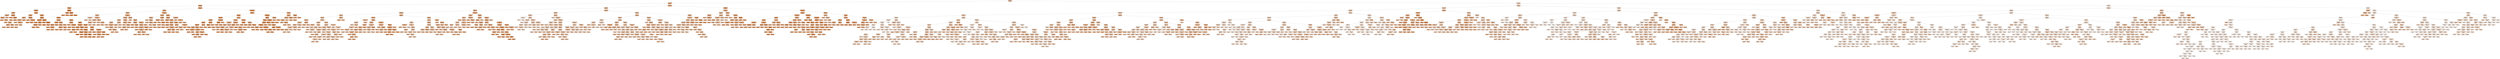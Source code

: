 digraph Tree {
node [shape=box, style="filled, rounded", color="black", fontname="helvetica"] ;
edge [fontname="helvetica"] ;
0 [label="density <= 0.99\nsquared_error = 1.52\nsamples = 2361\nvalue = 10.51", fillcolor="#f4caac"] ;
1 [label="density <= 0.99\nsquared_error = 0.68\nsamples = 698\nvalue = 11.91", fillcolor="#eead7e"] ;
0 -> 1 [labeldistance=2.5, labelangle=45, headlabel="True"] ;
2 [label="density <= 0.99\nsquared_error = 0.34\nsamples = 238\nvalue = 12.53", fillcolor="#eba069"] ;
1 -> 2 ;
3 [label="sulphates <= 0.74\nsquared_error = 0.31\nsamples = 70\nvalue = 12.96", fillcolor="#e9975b"] ;
2 -> 3 ;
4 [label="residual sugar <= 1.15\nsquared_error = 0.23\nsamples = 63\nvalue = 12.84", fillcolor="#ea995f"] ;
3 -> 4 ;
5 [label="quality <= 6.5\nsquared_error = 0.18\nsamples = 10\nvalue = 12.33", fillcolor="#eca470"] ;
4 -> 5 ;
6 [label="volatile acidity <= 0.36\nsquared_error = 0.07\nsamples = 7\nvalue = 12.14", fillcolor="#eda876"] ;
5 -> 6 ;
7 [label="volatile acidity <= 0.23\nsquared_error = 0.02\nsamples = 6\nvalue = 12.25", fillcolor="#eda673"] ;
6 -> 7 ;
8 [label="squared_error = 0.0\nsamples = 1\nvalue = 12.6", fillcolor="#eb9e67"] ;
7 -> 8 ;
9 [label="quality <= 5.0\nsquared_error = 0.01\nsamples = 5\nvalue = 12.2", fillcolor="#eda774"] ;
7 -> 9 ;
10 [label="squared_error = 0.0\nsamples = 1\nvalue = 12.1", fillcolor="#eda978"] ;
9 -> 10 ;
11 [label="citric acid <= 0.26\nsquared_error = 0.0\nsamples = 4\nvalue = 12.24", fillcolor="#eda673"] ;
9 -> 11 ;
12 [label="fixed acidity <= 6.75\nsquared_error = 0.0\nsamples = 2\nvalue = 12.2", fillcolor="#eda774"] ;
11 -> 12 ;
13 [label="squared_error = 0.0\nsamples = 1\nvalue = 12.2", fillcolor="#eda774"] ;
12 -> 13 ;
14 [label="squared_error = 0.0\nsamples = 1\nvalue = 12.2", fillcolor="#eda774"] ;
12 -> 14 ;
15 [label="pH <= 3.25\nsquared_error = 0.0\nsamples = 2\nvalue = 12.3", fillcolor="#eca571"] ;
11 -> 15 ;
16 [label="squared_error = 0.0\nsamples = 1\nvalue = 12.3", fillcolor="#eca571"] ;
15 -> 16 ;
17 [label="squared_error = 0.0\nsamples = 1\nvalue = 12.3", fillcolor="#eca571"] ;
15 -> 17 ;
18 [label="squared_error = 0.0\nsamples = 1\nvalue = 11.7", fillcolor="#efb185"] ;
6 -> 18 ;
19 [label="citric acid <= 0.31\nsquared_error = 0.02\nsamples = 3\nvalue = 12.97", fillcolor="#e9975b"] ;
5 -> 19 ;
20 [label="squared_error = 0.0\nsamples = 1\nvalue = 12.8", fillcolor="#ea9a61"] ;
19 -> 20 ;
21 [label="density <= 0.99\nsquared_error = 0.0\nsamples = 2\nvalue = 13.05", fillcolor="#e99558"] ;
19 -> 21 ;
22 [label="squared_error = 0.0\nsamples = 1\nvalue = 13.1", fillcolor="#e99457"] ;
21 -> 22 ;
23 [label="squared_error = -0.0\nsamples = 1\nvalue = 13.0", fillcolor="#e9965a"] ;
21 -> 23 ;
24 [label="pH <= 3.03\nsquared_error = 0.19\nsamples = 53\nvalue = 12.93", fillcolor="#ea985c"] ;
4 -> 24 ;
25 [label="fixed acidity <= 6.8\nsquared_error = 0.19\nsamples = 9\nvalue = 12.5", fillcolor="#eca16b"] ;
24 -> 25 ;
26 [label="sulphates <= 0.59\nsquared_error = 0.09\nsamples = 6\nvalue = 12.29", fillcolor="#eca571"] ;
25 -> 26 ;
27 [label="volatile acidity <= 0.32\nsquared_error = 0.01\nsamples = 5\nvalue = 12.19", fillcolor="#eda775"] ;
26 -> 27 ;
28 [label="squared_error = 0.0\nsamples = 2\nvalue = 12.1", fillcolor="#eda978"] ;
27 -> 28 ;
29 [label="free sulfur dioxide <= 23.0\nsquared_error = 0.0\nsamples = 3\nvalue = 12.24", fillcolor="#eda673"] ;
27 -> 29 ;
30 [label="squared_error = 0.0\nsamples = 1\nvalue = 12.3", fillcolor="#eca571"] ;
29 -> 30 ;
31 [label="squared_error = 0.0\nsamples = 2\nvalue = 12.2", fillcolor="#eda774"] ;
29 -> 31 ;
32 [label="squared_error = -0.0\nsamples = 1\nvalue = 13.1", fillcolor="#e99457"] ;
26 -> 32 ;
33 [label="residual sugar <= 1.5\nsquared_error = 0.08\nsamples = 3\nvalue = 12.98", fillcolor="#e9975b"] ;
25 -> 33 ;
34 [label="squared_error = 0.0\nsamples = 1\nvalue = 12.5", fillcolor="#eca06a"] ;
33 -> 34 ;
35 [label="free sulfur dioxide <= 37.5\nsquared_error = 0.01\nsamples = 2\nvalue = 13.13", fillcolor="#e99356"] ;
33 -> 35 ;
36 [label="squared_error = 0.0\nsamples = 1\nvalue = 13.0", fillcolor="#e9965a"] ;
35 -> 36 ;
37 [label="squared_error = 0.0\nsamples = 1\nvalue = 13.2", fillcolor="#e89253"] ;
35 -> 37 ;
38 [label="density <= 0.99\nsquared_error = 0.14\nsamples = 44\nvalue = 13.01", fillcolor="#e9965a"] ;
24 -> 38 ;
39 [label="quality <= 6.5\nsquared_error = 0.07\nsamples = 8\nvalue = 13.44", fillcolor="#e78d4b"] ;
38 -> 39 ;
40 [label="free sulfur dioxide <= 26.0\nsquared_error = 0.02\nsamples = 5\nvalue = 13.27", fillcolor="#e89051"] ;
39 -> 40 ;
41 [label="squared_error = 0.0\nsamples = 1\nvalue = 13.55", fillcolor="#e78a48"] ;
40 -> 41 ;
42 [label="citric acid <= 0.27\nsquared_error = 0.01\nsamples = 4\nvalue = 13.2", fillcolor="#e89253"] ;
40 -> 42 ;
43 [label="volatile acidity <= 0.38\nsquared_error = 0.0\nsamples = 3\nvalue = 13.17", fillcolor="#e99255"] ;
42 -> 43 ;
44 [label="squared_error = 0.0\nsamples = 2\nvalue = 13.2", fillcolor="#e89253"] ;
43 -> 44 ;
45 [label="squared_error = -0.0\nsamples = 1\nvalue = 13.1", fillcolor="#e99457"] ;
43 -> 45 ;
46 [label="squared_error = 0.0\nsamples = 1\nvalue = 13.3", fillcolor="#e89050"] ;
42 -> 46 ;
47 [label="volatile acidity <= 0.26\nsquared_error = 0.02\nsamples = 3\nvalue = 13.73", fillcolor="#e68742"] ;
39 -> 47 ;
48 [label="squared_error = 0.0\nsamples = 1\nvalue = 13.9", fillcolor="#e5833c"] ;
47 -> 48 ;
49 [label="volatile acidity <= 0.3\nsquared_error = 0.0\nsamples = 2\nvalue = 13.65", fillcolor="#e78845"] ;
47 -> 49 ;
50 [label="squared_error = 0.0\nsamples = 1\nvalue = 13.7", fillcolor="#e68743"] ;
49 -> 50 ;
51 [label="squared_error = 0.0\nsamples = 1\nvalue = 13.6", fillcolor="#e78946"] ;
49 -> 51 ;
52 [label="residual sugar <= 1.83\nsquared_error = 0.12\nsamples = 36\nvalue = 12.95", fillcolor="#ea975c"] ;
38 -> 52 ;
53 [label="volatile acidity <= 0.28\nsquared_error = 0.05\nsamples = 13\nvalue = 12.73", fillcolor="#eb9c63"] ;
52 -> 53 ;
54 [label="fixed acidity <= 6.6\nsquared_error = 0.03\nsamples = 7\nvalue = 12.85", fillcolor="#ea995f"] ;
53 -> 54 ;
55 [label="citric acid <= 0.34\nsquared_error = 0.01\nsamples = 6\nvalue = 12.81", fillcolor="#ea9a60"] ;
54 -> 55 ;
56 [label="squared_error = -0.0\nsamples = 4\nvalue = 12.9", fillcolor="#ea985d"] ;
55 -> 56 ;
57 [label="volatile acidity <= 0.19\nsquared_error = 0.0\nsamples = 2\nvalue = 12.7", fillcolor="#eb9c64"] ;
55 -> 57 ;
58 [label="squared_error = 0.0\nsamples = 1\nvalue = 12.7", fillcolor="#eb9c64"] ;
57 -> 58 ;
59 [label="squared_error = -0.0\nsamples = 1\nvalue = 12.7", fillcolor="#eb9c64"] ;
57 -> 59 ;
60 [label="squared_error = -0.0\nsamples = 1\nvalue = 13.4", fillcolor="#e88e4d"] ;
54 -> 60 ;
61 [label="citric acid <= 0.43\nsquared_error = 0.02\nsamples = 6\nvalue = 12.51", fillcolor="#eba06a"] ;
53 -> 61 ;
62 [label="chlorides <= 0.03\nsquared_error = 0.0\nsamples = 5\nvalue = 12.47", fillcolor="#eca16b"] ;
61 -> 62 ;
63 [label="volatile acidity <= 0.32\nsquared_error = 0.0\nsamples = 3\nvalue = 12.52", fillcolor="#eba06a"] ;
62 -> 63 ;
64 [label="squared_error = 0.0\nsamples = 1\nvalue = 12.6", fillcolor="#eb9e67"] ;
63 -> 64 ;
65 [label="squared_error = 0.0\nsamples = 2\nvalue = 12.5", fillcolor="#eca06a"] ;
63 -> 65 ;
66 [label="pH <= 3.27\nsquared_error = 0.0\nsamples = 2\nvalue = 12.4", fillcolor="#eca36e"] ;
62 -> 66 ;
67 [label="squared_error = 0.0\nsamples = 1\nvalue = 12.4", fillcolor="#eca36e"] ;
66 -> 67 ;
68 [label="squared_error = 0.0\nsamples = 1\nvalue = 12.4", fillcolor="#eca36e"] ;
66 -> 68 ;
69 [label="squared_error = 0.0\nsamples = 1\nvalue = 12.8", fillcolor="#ea9a61"] ;
61 -> 69 ;
70 [label="chlorides <= 0.02\nsquared_error = 0.11\nsamples = 23\nvalue = 13.1", fillcolor="#e99457"] ;
52 -> 70 ;
71 [label="density <= 0.99\nsquared_error = 0.02\nsamples = 4\nvalue = 12.78", fillcolor="#ea9b61"] ;
70 -> 71 ;
72 [label="squared_error = 0.0\nsamples = 1\nvalue = 12.5", fillcolor="#eca06a"] ;
71 -> 72 ;
73 [label="total sulfur dioxide <= 108.0\nsquared_error = 0.01\nsamples = 3\nvalue = 12.84", fillcolor="#ea995f"] ;
71 -> 73 ;
74 [label="squared_error = 0.0\nsamples = 2\nvalue = 12.8", fillcolor="#ea9a61"] ;
73 -> 74 ;
75 [label="squared_error = 0.0\nsamples = 1\nvalue = 13.0", fillcolor="#e9965a"] ;
73 -> 75 ;
76 [label="pH <= 3.26\nsquared_error = 0.1\nsamples = 19\nvalue = 13.17", fillcolor="#e99254"] ;
70 -> 76 ;
77 [label="total sulfur dioxide <= 84.5\nsquared_error = 0.06\nsamples = 11\nvalue = 13.33", fillcolor="#e88f4f"] ;
76 -> 77 ;
78 [label="pH <= 3.19\nsquared_error = 0.03\nsamples = 3\nvalue = 12.97", fillcolor="#e9975b"] ;
77 -> 78 ;
79 [label="density <= 0.99\nsquared_error = 0.0\nsamples = 2\nvalue = 12.85", fillcolor="#ea995f"] ;
78 -> 79 ;
80 [label="squared_error = 0.0\nsamples = 1\nvalue = 12.8", fillcolor="#ea9a61"] ;
79 -> 80 ;
81 [label="squared_error = -0.0\nsamples = 1\nvalue = 12.9", fillcolor="#ea985d"] ;
79 -> 81 ;
82 [label="squared_error = 0.0\nsamples = 1\nvalue = 13.2", fillcolor="#e89253"] ;
78 -> 82 ;
83 [label="citric acid <= 0.2\nsquared_error = 0.02\nsamples = 8\nvalue = 13.42", fillcolor="#e88d4c"] ;
77 -> 83 ;
84 [label="squared_error = 0.0\nsamples = 1\nvalue = 13.2", fillcolor="#e89253"] ;
83 -> 84 ;
85 [label="fixed acidity <= 6.1\nsquared_error = 0.01\nsamples = 7\nvalue = 13.48", fillcolor="#e78c4a"] ;
83 -> 85 ;
86 [label="volatile acidity <= 0.34\nsquared_error = 0.0\nsamples = 2\nvalue = 13.63", fillcolor="#e78945"] ;
85 -> 86 ;
87 [label="squared_error = 0.0\nsamples = 1\nvalue = 13.7", fillcolor="#e68743"] ;
86 -> 87 ;
88 [label="squared_error = 0.0\nsamples = 1\nvalue = 13.6", fillcolor="#e78946"] ;
86 -> 88 ;
89 [label="fixed acidity <= 6.95\nsquared_error = 0.0\nsamples = 5\nvalue = 13.41", fillcolor="#e88d4c"] ;
85 -> 89 ;
90 [label="citric acid <= 0.35\nsquared_error = 0.0\nsamples = 3\nvalue = 13.38", fillcolor="#e88e4d"] ;
89 -> 90 ;
91 [label="squared_error = -0.0\nsamples = 2\nvalue = 13.4", fillcolor="#e88e4d"] ;
90 -> 91 ;
92 [label="squared_error = 0.0\nsamples = 1\nvalue = 13.3", fillcolor="#e89050"] ;
90 -> 92 ;
93 [label="citric acid <= 0.34\nsquared_error = 0.0\nsamples = 2\nvalue = 13.5", fillcolor="#e78c4a"] ;
89 -> 93 ;
94 [label="squared_error = 0.0\nsamples = 1\nvalue = 13.5", fillcolor="#e78c4a"] ;
93 -> 94 ;
95 [label="squared_error = 0.0\nsamples = 1\nvalue = 13.5", fillcolor="#e78c4a"] ;
93 -> 95 ;
96 [label="volatile acidity <= 0.21\nsquared_error = 0.07\nsamples = 8\nvalue = 12.94", fillcolor="#ea975c"] ;
76 -> 96 ;
97 [label="squared_error = 0.0\nsamples = 1\nvalue = 13.7", fillcolor="#e68743"] ;
96 -> 97 ;
98 [label="chlorides <= 0.03\nsquared_error = 0.02\nsamples = 7\nvalue = 12.86", fillcolor="#ea995f"] ;
96 -> 98 ;
99 [label="volatile acidity <= 0.3\nsquared_error = 0.0\nsamples = 2\nvalue = 13.05", fillcolor="#e99558"] ;
98 -> 99 ;
100 [label="squared_error = 0.0\nsamples = 1\nvalue = 13.1", fillcolor="#e99457"] ;
99 -> 100 ;
101 [label="squared_error = -0.0\nsamples = 1\nvalue = 13.0", fillcolor="#e9965a"] ;
99 -> 101 ;
102 [label="total sulfur dioxide <= 128.0\nsquared_error = 0.01\nsamples = 5\nvalue = 12.81", fillcolor="#ea9a60"] ;
98 -> 102 ;
103 [label="free sulfur dioxide <= 23.0\nsquared_error = 0.0\nsamples = 3\nvalue = 12.77", fillcolor="#ea9b62"] ;
102 -> 103 ;
104 [label="squared_error = 0.0\nsamples = 1\nvalue = 12.7", fillcolor="#eb9c64"] ;
103 -> 104 ;
105 [label="volatile acidity <= 0.33\nsquared_error = 0.0\nsamples = 2\nvalue = 12.8", fillcolor="#ea9a61"] ;
103 -> 105 ;
106 [label="squared_error = 0.0\nsamples = 1\nvalue = 12.8", fillcolor="#ea9a61"] ;
105 -> 106 ;
107 [label="squared_error = 0.0\nsamples = 1\nvalue = 12.8", fillcolor="#ea9a61"] ;
105 -> 107 ;
108 [label="density <= 0.99\nsquared_error = 0.0\nsamples = 2\nvalue = 12.95", fillcolor="#ea975c"] ;
102 -> 108 ;
109 [label="squared_error = 0.0\nsamples = 1\nvalue = 13.0", fillcolor="#e9965a"] ;
108 -> 109 ;
110 [label="squared_error = 0.0\nsamples = 1\nvalue = 12.9", fillcolor="#ea985d"] ;
108 -> 110 ;
111 [label="residual sugar <= 1.8\nsquared_error = 0.12\nsamples = 7\nvalue = 13.75", fillcolor="#e68641"] ;
3 -> 111 ;
112 [label="pH <= 3.22\nsquared_error = 0.0\nsamples = 2\nvalue = 13.09", fillcolor="#e99457"] ;
111 -> 112 ;
113 [label="squared_error = 0.0\nsamples = 1\nvalue = 13.0", fillcolor="#e9965a"] ;
112 -> 113 ;
114 [label="squared_error = 0.0\nsamples = 1\nvalue = 13.13", fillcolor="#e99356"] ;
112 -> 114 ;
115 [label="sulphates <= 0.78\nsquared_error = 0.0\nsamples = 5\nvalue = 13.94", fillcolor="#e5823b"] ;
111 -> 115 ;
116 [label="squared_error = -0.0\nsamples = 2\nvalue = 13.9", fillcolor="#e5833c"] ;
115 -> 116 ;
117 [label="squared_error = 0.0\nsamples = 3\nvalue = 14.0", fillcolor="#e58139"] ;
115 -> 117 ;
118 [label="residual sugar <= 1.88\nsquared_error = 0.26\nsamples = 168\nvalue = 12.38", fillcolor="#eca36f"] ;
2 -> 118 ;
119 [label="pH <= 3.23\nsquared_error = 0.19\nsamples = 82\nvalue = 12.12", fillcolor="#eda977"] ;
118 -> 119 ;
120 [label="fixed acidity <= 6.3\nsquared_error = 0.16\nsamples = 47\nvalue = 11.93", fillcolor="#eeac7d"] ;
119 -> 120 ;
121 [label="residual sugar <= 0.9\nsquared_error = 0.13\nsamples = 10\nvalue = 11.49", fillcolor="#f0b68c"] ;
120 -> 121 ;
122 [label="total sulfur dioxide <= 24.5\nsquared_error = 0.01\nsamples = 2\nvalue = 10.7", fillcolor="#f3c6a6"] ;
121 -> 122 ;
123 [label="squared_error = 0.0\nsamples = 1\nvalue = 10.8", fillcolor="#f3c4a3"] ;
122 -> 123 ;
124 [label="squared_error = 0.0\nsamples = 1\nvalue = 10.6", fillcolor="#f4c8a9"] ;
122 -> 124 ;
125 [label="total sulfur dioxide <= 103.5\nsquared_error = 0.04\nsamples = 8\nvalue = 11.61", fillcolor="#efb388"] ;
121 -> 125 ;
126 [label="residual sugar <= 1.65\nsquared_error = 0.01\nsamples = 4\nvalue = 11.43", fillcolor="#f0b78e"] ;
125 -> 126 ;
127 [label="volatile acidity <= 0.11\nsquared_error = 0.0\nsamples = 3\nvalue = 11.47", fillcolor="#f0b68d"] ;
126 -> 127 ;
128 [label="squared_error = 0.0\nsamples = 1\nvalue = 11.4", fillcolor="#f0b88f"] ;
127 -> 128 ;
129 [label="squared_error = 0.0\nsamples = 2\nvalue = 11.5", fillcolor="#f0b68c"] ;
127 -> 129 ;
130 [label="squared_error = -0.0\nsamples = 1\nvalue = 11.2", fillcolor="#f1bc95"] ;
126 -> 130 ;
131 [label="fixed acidity <= 5.85\nsquared_error = 0.01\nsamples = 4\nvalue = 11.79", fillcolor="#efb082"] ;
125 -> 131 ;
132 [label="squared_error = 0.0\nsamples = 1\nvalue = 11.6", fillcolor="#efb388"] ;
131 -> 132 ;
133 [label="citric acid <= 0.33\nsquared_error = 0.0\nsamples = 3\nvalue = 11.82", fillcolor="#eeaf81"] ;
131 -> 133 ;
134 [label="squared_error = 0.0\nsamples = 1\nvalue = 11.9", fillcolor="#eead7e"] ;
133 -> 134 ;
135 [label="squared_error = 0.0\nsamples = 2\nvalue = 11.8", fillcolor="#efaf82"] ;
133 -> 135 ;
136 [label="total sulfur dioxide <= 102.0\nsquared_error = 0.11\nsamples = 37\nvalue = 12.04", fillcolor="#edaa7a"] ;
120 -> 136 ;
137 [label="residual sugar <= 1.35\nsquared_error = 0.11\nsamples = 18\nvalue = 11.89", fillcolor="#eead7f"] ;
136 -> 137 ;
138 [label="chlorides <= 0.04\nsquared_error = 0.1\nsamples = 10\nvalue = 11.7", fillcolor="#efb185"] ;
137 -> 138 ;
139 [label="citric acid <= 0.32\nsquared_error = 0.04\nsamples = 7\nvalue = 11.89", fillcolor="#eead7f"] ;
138 -> 139 ;
140 [label="squared_error = 0.0\nsamples = 3\nvalue = 11.7", fillcolor="#efb185"] ;
139 -> 140 ;
141 [label="total sulfur dioxide <= 68.0\nsquared_error = 0.03\nsamples = 4\nvalue = 12.02", fillcolor="#eeab7a"] ;
139 -> 141 ;
142 [label="squared_error = 0.0\nsamples = 1\nvalue = 11.8", fillcolor="#efaf82"] ;
141 -> 142 ;
143 [label="chlorides <= 0.03\nsquared_error = 0.01\nsamples = 3\nvalue = 12.12", fillcolor="#eda877"] ;
141 -> 143 ;
144 [label="squared_error = 0.0\nsamples = 1\nvalue = 12.3", fillcolor="#eca571"] ;
143 -> 144 ;
145 [label="residual sugar <= 0.95\nsquared_error = 0.0\nsamples = 2\nvalue = 12.07", fillcolor="#edaa79"] ;
143 -> 145 ;
146 [label="squared_error = 0.0\nsamples = 1\nvalue = 12.0", fillcolor="#eeab7b"] ;
145 -> 146 ;
147 [label="squared_error = -0.0\nsamples = 1\nvalue = 12.1", fillcolor="#eda978"] ;
145 -> 147 ;
148 [label="sulphates <= 0.43\nsquared_error = 0.01\nsamples = 3\nvalue = 11.33", fillcolor="#f1b991"] ;
138 -> 148 ;
149 [label="quality <= 5.0\nsquared_error = 0.0\nsamples = 2\nvalue = 11.42", fillcolor="#f0b78e"] ;
148 -> 149 ;
150 [label="squared_error = 0.0\nsamples = 1\nvalue = 11.4", fillcolor="#f0b88f"] ;
149 -> 150 ;
151 [label="squared_error = 0.0\nsamples = 1\nvalue = 11.45", fillcolor="#f0b78d"] ;
149 -> 151 ;
152 [label="squared_error = -0.0\nsamples = 1\nvalue = 11.2", fillcolor="#f1bc95"] ;
148 -> 152 ;
153 [label="volatile acidity <= 0.3\nsquared_error = 0.04\nsamples = 8\nvalue = 12.08", fillcolor="#eda978"] ;
137 -> 153 ;
154 [label="volatile acidity <= 0.14\nsquared_error = 0.02\nsamples = 7\nvalue = 12.04", fillcolor="#edaa7a"] ;
153 -> 154 ;
155 [label="squared_error = 0.0\nsamples = 1\nvalue = 11.7", fillcolor="#efb185"] ;
154 -> 155 ;
156 [label="citric acid <= 0.39\nsquared_error = 0.01\nsamples = 6\nvalue = 12.07", fillcolor="#edaa79"] ;
154 -> 156 ;
157 [label="chlorides <= 0.03\nsquared_error = 0.01\nsamples = 5\nvalue = 12.03", fillcolor="#eeaa7a"] ;
156 -> 157 ;
158 [label="squared_error = 0.0\nsamples = 1\nvalue = 12.3", fillcolor="#eca571"] ;
157 -> 158 ;
159 [label="squared_error = 0.0\nsamples = 4\nvalue = 12.0", fillcolor="#eeab7b"] ;
157 -> 159 ;
160 [label="squared_error = 0.0\nsamples = 1\nvalue = 12.2", fillcolor="#eda774"] ;
156 -> 160 ;
161 [label="squared_error = 0.0\nsamples = 1\nvalue = 12.6", fillcolor="#eb9e67"] ;
153 -> 161 ;
162 [label="chlorides <= 0.02\nsquared_error = 0.08\nsamples = 19\nvalue = 12.18", fillcolor="#eda775"] ;
136 -> 162 ;
163 [label="squared_error = 0.0\nsamples = 2\nvalue = 11.7", fillcolor="#efb185"] ;
162 -> 163 ;
164 [label="sulphates <= 0.36\nsquared_error = 0.05\nsamples = 17\nvalue = 12.24", fillcolor="#eda673"] ;
162 -> 164 ;
165 [label="sulphates <= 0.34\nsquared_error = 0.01\nsamples = 3\nvalue = 12.52", fillcolor="#eba06a"] ;
164 -> 165 ;
166 [label="squared_error = 0.0\nsamples = 1\nvalue = 12.7", fillcolor="#eb9c64"] ;
165 -> 166 ;
167 [label="citric acid <= 0.3\nsquared_error = 0.0\nsamples = 2\nvalue = 12.47", fillcolor="#eca16c"] ;
165 -> 167 ;
168 [label="squared_error = 0.0\nsamples = 1\nvalue = 12.4", fillcolor="#eca36e"] ;
167 -> 168 ;
169 [label="squared_error = 0.0\nsamples = 1\nvalue = 12.5", fillcolor="#eca06a"] ;
167 -> 169 ;
170 [label="free sulfur dioxide <= 40.5\nsquared_error = 0.04\nsamples = 14\nvalue = 12.2", fillcolor="#eda774"] ;
164 -> 170 ;
171 [label="volatile acidity <= 0.31\nsquared_error = 0.04\nsamples = 12\nvalue = 12.12", fillcolor="#eda877"] ;
170 -> 171 ;
172 [label="total sulfur dioxide <= 105.5\nsquared_error = 0.01\nsamples = 10\nvalue = 12.08", fillcolor="#eda978"] ;
171 -> 172 ;
173 [label="squared_error = 0.0\nsamples = 1\nvalue = 12.4", fillcolor="#eca36e"] ;
172 -> 173 ;
174 [label="total sulfur dioxide <= 114.0\nsquared_error = 0.0\nsamples = 9\nvalue = 12.06", fillcolor="#edaa79"] ;
172 -> 174 ;
175 [label="chlorides <= 0.03\nsquared_error = 0.0\nsamples = 4\nvalue = 11.98", fillcolor="#eeab7c"] ;
174 -> 175 ;
176 [label="squared_error = 0.0\nsamples = 1\nvalue = 11.9", fillcolor="#eead7e"] ;
175 -> 176 ;
177 [label="squared_error = 0.0\nsamples = 3\nvalue = 12.0", fillcolor="#eeab7b"] ;
175 -> 177 ;
178 [label="volatile acidity <= 0.28\nsquared_error = 0.0\nsamples = 5\nvalue = 12.1", fillcolor="#eda978"] ;
174 -> 178 ;
179 [label="squared_error = 0.0\nsamples = 2\nvalue = 12.1", fillcolor="#eda978"] ;
178 -> 179 ;
180 [label="squared_error = 0.0\nsamples = 3\nvalue = 12.1", fillcolor="#eda978"] ;
178 -> 180 ;
181 [label="volatile acidity <= 0.33\nsquared_error = 0.12\nsamples = 2\nvalue = 12.45", fillcolor="#eca26c"] ;
171 -> 181 ;
182 [label="squared_error = 0.0\nsamples = 1\nvalue = 12.8", fillcolor="#ea9a61"] ;
181 -> 182 ;
183 [label="squared_error = 0.0\nsamples = 1\nvalue = 12.1", fillcolor="#eda978"] ;
181 -> 183 ;
184 [label="squared_error = -0.0\nsamples = 2\nvalue = 12.4", fillcolor="#eca36e"] ;
170 -> 184 ;
185 [label="free sulfur dioxide <= 22.5\nsquared_error = 0.1\nsamples = 35\nvalue = 12.38", fillcolor="#eca36e"] ;
119 -> 185 ;
186 [label="fixed acidity <= 6.15\nsquared_error = 0.11\nsamples = 8\nvalue = 12.02", fillcolor="#eeab7a"] ;
185 -> 186 ;
187 [label="citric acid <= 0.27\nsquared_error = 0.03\nsamples = 5\nvalue = 11.81", fillcolor="#eeaf81"] ;
186 -> 187 ;
188 [label="squared_error = 0.0\nsamples = 1\nvalue = 11.4", fillcolor="#f0b88f"] ;
187 -> 188 ;
189 [label="sulphates <= 0.34\nsquared_error = 0.0\nsamples = 4\nvalue = 11.88", fillcolor="#eead7f"] ;
187 -> 189 ;
190 [label="squared_error = 0.0\nsamples = 1\nvalue = 11.8", fillcolor="#efaf82"] ;
189 -> 190 ;
191 [label="density <= 0.99\nsquared_error = 0.0\nsamples = 3\nvalue = 11.92", fillcolor="#eead7d"] ;
189 -> 191 ;
192 [label="squared_error = 0.0\nsamples = 1\nvalue = 12.0", fillcolor="#eeab7b"] ;
191 -> 192 ;
193 [label="citric acid <= 0.42\nsquared_error = 0.0\nsamples = 2\nvalue = 11.9", fillcolor="#eead7e"] ;
191 -> 193 ;
194 [label="squared_error = 0.0\nsamples = 1\nvalue = 11.9", fillcolor="#eead7e"] ;
193 -> 194 ;
195 [label="squared_error = -0.0\nsamples = 1\nvalue = 11.9", fillcolor="#eead7e"] ;
193 -> 195 ;
196 [label="citric acid <= 0.38\nsquared_error = 0.04\nsamples = 3\nvalue = 12.38", fillcolor="#eca36f"] ;
186 -> 196 ;
197 [label="residual sugar <= 1.65\nsquared_error = 0.0\nsamples = 2\nvalue = 12.27", fillcolor="#eda572"] ;
196 -> 197 ;
198 [label="squared_error = 0.0\nsamples = 1\nvalue = 12.3", fillcolor="#eca571"] ;
197 -> 198 ;
199 [label="squared_error = 0.0\nsamples = 1\nvalue = 12.2", fillcolor="#eda774"] ;
197 -> 199 ;
200 [label="squared_error = -0.0\nsamples = 1\nvalue = 12.7", fillcolor="#eb9c64"] ;
196 -> 200 ;
201 [label="pH <= 3.43\nsquared_error = 0.06\nsamples = 27\nvalue = 12.47", fillcolor="#eca16b"] ;
185 -> 201 ;
202 [label="chlorides <= 0.03\nsquared_error = 0.04\nsamples = 24\nvalue = 12.51", fillcolor="#eba06a"] ;
201 -> 202 ;
203 [label="fixed acidity <= 6.55\nsquared_error = 0.01\nsamples = 4\nvalue = 12.72", fillcolor="#eb9c63"] ;
202 -> 203 ;
204 [label="density <= 0.99\nsquared_error = 0.0\nsamples = 3\nvalue = 12.67", fillcolor="#eb9d65"] ;
203 -> 204 ;
205 [label="squared_error = -0.0\nsamples = 2\nvalue = 12.7", fillcolor="#eb9c64"] ;
204 -> 205 ;
206 [label="squared_error = -0.0\nsamples = 1\nvalue = 12.6", fillcolor="#eb9e67"] ;
204 -> 206 ;
207 [label="squared_error = 0.0\nsamples = 1\nvalue = 12.8", fillcolor="#ea9a61"] ;
203 -> 207 ;
208 [label="sulphates <= 0.44\nsquared_error = 0.04\nsamples = 20\nvalue = 12.44", fillcolor="#eca26d"] ;
202 -> 208 ;
209 [label="pH <= 3.27\nsquared_error = 0.01\nsamples = 13\nvalue = 12.5", fillcolor="#eca06a"] ;
208 -> 209 ;
210 [label="chlorides <= 0.04\nsquared_error = 0.0\nsamples = 5\nvalue = 12.61", fillcolor="#eb9e67"] ;
209 -> 210 ;
211 [label="squared_error = 0.0\nsamples = 4\nvalue = 12.6", fillcolor="#eb9e67"] ;
210 -> 211 ;
212 [label="squared_error = -0.0\nsamples = 1\nvalue = 12.7", fillcolor="#eb9c64"] ;
210 -> 212 ;
213 [label="sulphates <= 0.36\nsquared_error = 0.01\nsamples = 8\nvalue = 12.45", fillcolor="#eca26c"] ;
209 -> 213 ;
214 [label="squared_error = 0.0\nsamples = 1\nvalue = 12.2", fillcolor="#eda774"] ;
213 -> 214 ;
215 [label="free sulfur dioxide <= 26.5\nsquared_error = 0.0\nsamples = 7\nvalue = 12.46", fillcolor="#eca16c"] ;
213 -> 215 ;
216 [label="citric acid <= 0.24\nsquared_error = 0.0\nsamples = 4\nvalue = 12.5", fillcolor="#eca06a"] ;
215 -> 216 ;
217 [label="squared_error = 0.0\nsamples = 1\nvalue = 12.5", fillcolor="#eca06a"] ;
216 -> 217 ;
218 [label="squared_error = 0.0\nsamples = 3\nvalue = 12.5", fillcolor="#eca06a"] ;
216 -> 218 ;
219 [label="density <= 0.99\nsquared_error = 0.0\nsamples = 3\nvalue = 12.38", fillcolor="#eca36f"] ;
215 -> 219 ;
220 [label="squared_error = 0.0\nsamples = 1\nvalue = 12.3", fillcolor="#eca571"] ;
219 -> 220 ;
221 [label="squared_error = 0.0\nsamples = 2\nvalue = 12.4", fillcolor="#eca36e"] ;
219 -> 221 ;
222 [label="residual sugar <= 1.55\nsquared_error = 0.07\nsamples = 7\nvalue = 12.29", fillcolor="#eca571"] ;
208 -> 222 ;
223 [label="density <= 0.99\nsquared_error = 0.02\nsamples = 5\nvalue = 12.13", fillcolor="#eda877"] ;
222 -> 223 ;
224 [label="squared_error = 0.0\nsamples = 1\nvalue = 12.3", fillcolor="#eca571"] ;
223 -> 224 ;
225 [label="density <= 0.99\nsquared_error = 0.0\nsamples = 4\nvalue = 12.05", fillcolor="#edaa79"] ;
223 -> 225 ;
226 [label="squared_error = 0.0\nsamples = 2\nvalue = 12.1", fillcolor="#eda978"] ;
225 -> 226 ;
227 [label="squared_error = -0.0\nsamples = 2\nvalue = 12.0", fillcolor="#eeab7b"] ;
225 -> 227 ;
228 [label="total sulfur dioxide <= 118.5\nsquared_error = 0.02\nsamples = 2\nvalue = 12.6", fillcolor="#eb9e67"] ;
222 -> 228 ;
229 [label="squared_error = 0.0\nsamples = 1\nvalue = 12.4", fillcolor="#eca36e"] ;
228 -> 229 ;
230 [label="squared_error = 0.0\nsamples = 1\nvalue = 12.7", fillcolor="#eb9c64"] ;
228 -> 230 ;
231 [label="total sulfur dioxide <= 95.0\nsquared_error = 0.04\nsamples = 3\nvalue = 11.97", fillcolor="#eeac7c"] ;
201 -> 231 ;
232 [label="squared_error = 0.0\nsamples = 1\nvalue = 11.7", fillcolor="#efb185"] ;
231 -> 232 ;
233 [label="free sulfur dioxide <= 26.5\nsquared_error = 0.01\nsamples = 2\nvalue = 12.1", fillcolor="#eda978"] ;
231 -> 233 ;
234 [label="squared_error = 0.0\nsamples = 1\nvalue = 12.2", fillcolor="#eda774"] ;
233 -> 234 ;
235 [label="squared_error = 0.0\nsamples = 1\nvalue = 12.0", fillcolor="#eeab7b"] ;
233 -> 235 ;
236 [label="total sulfur dioxide <= 144.5\nsquared_error = 0.21\nsamples = 86\nvalue = 12.62", fillcolor="#eb9e67"] ;
118 -> 236 ;
237 [label="volatile acidity <= 0.37\nsquared_error = 0.2\nsamples = 75\nvalue = 12.7", fillcolor="#eb9c64"] ;
236 -> 237 ;
238 [label="density <= 0.99\nsquared_error = 0.16\nsamples = 56\nvalue = 12.58", fillcolor="#eb9f68"] ;
237 -> 238 ;
239 [label="residual sugar <= 4.15\nsquared_error = 0.03\nsamples = 28\nvalue = 12.8", fillcolor="#ea9a61"] ;
238 -> 239 ;
240 [label="fixed acidity <= 6.55\nsquared_error = 0.02\nsamples = 23\nvalue = 12.76", fillcolor="#ea9b62"] ;
239 -> 240 ;
241 [label="citric acid <= 0.35\nsquared_error = 0.01\nsamples = 18\nvalue = 12.71", fillcolor="#eb9c64"] ;
240 -> 241 ;
242 [label="volatile acidity <= 0.28\nsquared_error = 0.01\nsamples = 16\nvalue = 12.73", fillcolor="#ea9c63"] ;
241 -> 242 ;
243 [label="chlorides <= 0.03\nsquared_error = 0.0\nsamples = 7\nvalue = 12.78", fillcolor="#ea9b61"] ;
242 -> 243 ;
244 [label="squared_error = 0.0\nsamples = 2\nvalue = 12.75", fillcolor="#ea9b62"] ;
243 -> 244 ;
245 [label="total sulfur dioxide <= 111.0\nsquared_error = 0.0\nsamples = 5\nvalue = 12.8", fillcolor="#ea9a61"] ;
243 -> 245 ;
246 [label="squared_error = 0.0\nsamples = 1\nvalue = 12.8", fillcolor="#ea9a61"] ;
245 -> 246 ;
247 [label="squared_error = 0.0\nsamples = 4\nvalue = 12.8", fillcolor="#ea9a61"] ;
245 -> 247 ;
248 [label="chlorides <= 0.05\nsquared_error = 0.01\nsamples = 9\nvalue = 12.7", fillcolor="#eb9c64"] ;
242 -> 248 ;
249 [label="free sulfur dioxide <= 31.5\nsquared_error = 0.01\nsamples = 8\nvalue = 12.68", fillcolor="#eb9d65"] ;
248 -> 249 ;
250 [label="sulphates <= 0.41\nsquared_error = 0.0\nsamples = 4\nvalue = 12.6", fillcolor="#eb9e67"] ;
249 -> 250 ;
251 [label="squared_error = 0.0\nsamples = 1\nvalue = 12.7", fillcolor="#eb9c64"] ;
250 -> 251 ;
252 [label="citric acid <= 0.3\nsquared_error = 0.0\nsamples = 3\nvalue = 12.57", fillcolor="#eb9f68"] ;
250 -> 252 ;
253 [label="squared_error = -0.0\nsamples = 2\nvalue = 12.6", fillcolor="#eb9e67"] ;
252 -> 253 ;
254 [label="squared_error = 0.0\nsamples = 1\nvalue = 12.5", fillcolor="#eca06a"] ;
252 -> 254 ;
255 [label="free sulfur dioxide <= 33.0\nsquared_error = 0.0\nsamples = 4\nvalue = 12.71", fillcolor="#eb9c63"] ;
249 -> 255 ;
256 [label="squared_error = 0.0\nsamples = 1\nvalue = 12.8", fillcolor="#ea9a61"] ;
255 -> 256 ;
257 [label="squared_error = -0.0\nsamples = 3\nvalue = 12.7", fillcolor="#eb9c64"] ;
255 -> 257 ;
258 [label="squared_error = 0.0\nsamples = 1\nvalue = 12.8", fillcolor="#ea9a61"] ;
248 -> 258 ;
259 [label="citric acid <= 0.37\nsquared_error = 0.0\nsamples = 2\nvalue = 12.45", fillcolor="#eca26c"] ;
241 -> 259 ;
260 [label="squared_error = 0.0\nsamples = 1\nvalue = 12.5", fillcolor="#eca06a"] ;
259 -> 260 ;
261 [label="squared_error = 0.0\nsamples = 1\nvalue = 12.4", fillcolor="#eca36e"] ;
259 -> 261 ;
262 [label="density <= 0.99\nsquared_error = 0.01\nsamples = 5\nvalue = 12.9", fillcolor="#ea985d"] ;
240 -> 262 ;
263 [label="sulphates <= 0.35\nsquared_error = 0.0\nsamples = 3\nvalue = 12.96", fillcolor="#ea975b"] ;
262 -> 263 ;
264 [label="squared_error = 0.0\nsamples = 1\nvalue = 12.9", fillcolor="#ea985d"] ;
263 -> 264 ;
265 [label="squared_error = 0.0\nsamples = 2\nvalue = 13.0", fillcolor="#e9965a"] ;
263 -> 265 ;
266 [label="squared_error = -0.0\nsamples = 2\nvalue = 12.7", fillcolor="#eb9c64"] ;
262 -> 266 ;
267 [label="total sulfur dioxide <= 126.5\nsquared_error = 0.06\nsamples = 5\nvalue = 12.99", fillcolor="#e9965a"] ;
239 -> 267 ;
268 [label="density <= 0.99\nsquared_error = 0.0\nsamples = 4\nvalue = 13.08", fillcolor="#e99457"] ;
267 -> 268 ;
269 [label="squared_error = 0.0\nsamples = 1\nvalue = 13.0", fillcolor="#e9965a"] ;
268 -> 269 ;
270 [label="squared_error = 0.0\nsamples = 3\nvalue = 13.1", fillcolor="#e99457"] ;
268 -> 270 ;
271 [label="squared_error = -0.0\nsamples = 1\nvalue = 12.4", fillcolor="#eca36e"] ;
267 -> 271 ;
272 [label="pH <= 3.21\nsquared_error = 0.21\nsamples = 28\nvalue = 12.38", fillcolor="#eca36f"] ;
238 -> 272 ;
273 [label="residual sugar <= 3.25\nsquared_error = 0.19\nsamples = 17\nvalue = 12.2", fillcolor="#eda775"] ;
272 -> 273 ;
274 [label="free sulfur dioxide <= 30.5\nsquared_error = 0.16\nsamples = 12\nvalue = 12.01", fillcolor="#eeab7b"] ;
273 -> 274 ;
275 [label="chlorides <= 0.03\nsquared_error = 0.1\nsamples = 9\nvalue = 12.16", fillcolor="#eda876"] ;
274 -> 275 ;
276 [label="residual sugar <= 2.75\nsquared_error = 0.04\nsamples = 3\nvalue = 11.8", fillcolor="#efaf82"] ;
275 -> 276 ;
277 [label="squared_error = 0.0\nsamples = 1\nvalue = 11.4", fillcolor="#f0b88f"] ;
276 -> 277 ;
278 [label="squared_error = 0.0\nsamples = 2\nvalue = 11.9", fillcolor="#eead7e"] ;
276 -> 278 ;
279 [label="residual sugar <= 2.85\nsquared_error = 0.03\nsamples = 6\nvalue = 12.36", fillcolor="#eca46f"] ;
275 -> 279 ;
280 [label="pH <= 3.15\nsquared_error = 0.01\nsamples = 4\nvalue = 12.48", fillcolor="#eca16b"] ;
279 -> 280 ;
281 [label="squared_error = 0.0\nsamples = 2\nvalue = 12.4", fillcolor="#eca36e"] ;
280 -> 281 ;
282 [label="squared_error = 0.0\nsamples = 2\nvalue = 12.6", fillcolor="#eb9e67"] ;
280 -> 282 ;
283 [label="free sulfur dioxide <= 23.0\nsquared_error = 0.01\nsamples = 2\nvalue = 12.2", fillcolor="#eda774"] ;
279 -> 283 ;
284 [label="squared_error = 0.0\nsamples = 1\nvalue = 12.1", fillcolor="#eda978"] ;
283 -> 284 ;
285 [label="squared_error = 0.0\nsamples = 1\nvalue = 12.3", fillcolor="#eca571"] ;
283 -> 285 ;
286 [label="chlorides <= 0.03\nsquared_error = 0.02\nsamples = 3\nvalue = 11.5", fillcolor="#f0b68c"] ;
274 -> 286 ;
287 [label="squared_error = 0.0\nsamples = 1\nvalue = 11.3", fillcolor="#f1ba92"] ;
286 -> 287 ;
288 [label="free sulfur dioxide <= 56.5\nsquared_error = 0.0\nsamples = 2\nvalue = 11.57", fillcolor="#f0b489"] ;
286 -> 288 ;
289 [label="squared_error = 0.0\nsamples = 1\nvalue = 11.6", fillcolor="#efb388"] ;
288 -> 289 ;
290 [label="squared_error = -0.0\nsamples = 1\nvalue = 11.5", fillcolor="#f0b68c"] ;
288 -> 290 ;
291 [label="free sulfur dioxide <= 40.0\nsquared_error = 0.06\nsamples = 5\nvalue = 12.57", fillcolor="#eb9f68"] ;
273 -> 291 ;
292 [label="sulphates <= 0.29\nsquared_error = 0.02\nsamples = 4\nvalue = 12.67", fillcolor="#eb9d65"] ;
291 -> 292 ;
293 [label="squared_error = 0.0\nsamples = 1\nvalue = 13.0", fillcolor="#e9965a"] ;
292 -> 293 ;
294 [label="citric acid <= 0.33\nsquared_error = 0.01\nsamples = 3\nvalue = 12.62", fillcolor="#eb9e67"] ;
292 -> 294 ;
295 [label="free sulfur dioxide <= 35.0\nsquared_error = 0.0\nsamples = 2\nvalue = 12.53", fillcolor="#eba069"] ;
294 -> 295 ;
296 [label="squared_error = 0.0\nsamples = 1\nvalue = 12.5", fillcolor="#eca06a"] ;
295 -> 296 ;
297 [label="squared_error = -0.0\nsamples = 1\nvalue = 12.6", fillcolor="#eb9e67"] ;
295 -> 297 ;
298 [label="squared_error = 0.0\nsamples = 1\nvalue = 12.7", fillcolor="#eb9c64"] ;
294 -> 298 ;
299 [label="squared_error = -0.0\nsamples = 1\nvalue = 12.2", fillcolor="#eda774"] ;
291 -> 299 ;
300 [label="volatile acidity <= 0.24\nsquared_error = 0.1\nsamples = 11\nvalue = 12.65", fillcolor="#eb9d66"] ;
272 -> 300 ;
301 [label="quality <= 6.5\nsquared_error = 0.04\nsamples = 4\nvalue = 12.99", fillcolor="#e9965a"] ;
300 -> 301 ;
302 [label="squared_error = 0.0\nsamples = 3\nvalue = 12.9", fillcolor="#ea985d"] ;
301 -> 302 ;
303 [label="squared_error = 0.0\nsamples = 1\nvalue = 13.5", fillcolor="#e78c4a"] ;
301 -> 303 ;
304 [label="sulphates <= 0.47\nsquared_error = 0.02\nsamples = 7\nvalue = 12.44", fillcolor="#eca26d"] ;
300 -> 304 ;
305 [label="fixed acidity <= 6.2\nsquared_error = 0.0\nsamples = 2\nvalue = 12.25", fillcolor="#eda673"] ;
304 -> 305 ;
306 [label="squared_error = 0.0\nsamples = 1\nvalue = 12.2", fillcolor="#eda774"] ;
305 -> 306 ;
307 [label="squared_error = 0.0\nsamples = 1\nvalue = 12.3", fillcolor="#eca571"] ;
305 -> 307 ;
308 [label="volatile acidity <= 0.27\nsquared_error = 0.0\nsamples = 5\nvalue = 12.54", fillcolor="#eba069"] ;
304 -> 308 ;
309 [label="squared_error = 0.0\nsamples = 2\nvalue = 12.6", fillcolor="#eb9e67"] ;
308 -> 309 ;
310 [label="residual sugar <= 3.9\nsquared_error = 0.0\nsamples = 3\nvalue = 12.52", fillcolor="#eba06a"] ;
308 -> 310 ;
311 [label="squared_error = 0.0\nsamples = 2\nvalue = 12.5", fillcolor="#eca06a"] ;
310 -> 311 ;
312 [label="squared_error = -0.0\nsamples = 1\nvalue = 12.6", fillcolor="#eb9e67"] ;
310 -> 312 ;
313 [label="free sulfur dioxide <= 50.5\nsquared_error = 0.15\nsamples = 19\nvalue = 13.04", fillcolor="#e99559"] ;
237 -> 313 ;
314 [label="sulphates <= 0.68\nsquared_error = 0.1\nsamples = 17\nvalue = 13.12", fillcolor="#e99456"] ;
313 -> 314 ;
315 [label="quality <= 6.5\nsquared_error = 0.08\nsamples = 15\nvalue = 13.06", fillcolor="#e99558"] ;
314 -> 315 ;
316 [label="citric acid <= 0.43\nsquared_error = 0.07\nsamples = 7\nvalue = 13.26", fillcolor="#e89051"] ;
315 -> 316 ;
317 [label="free sulfur dioxide <= 13.5\nsquared_error = 0.03\nsamples = 6\nvalue = 13.4", fillcolor="#e88e4d"] ;
316 -> 317 ;
318 [label="squared_error = 0.0\nsamples = 1\nvalue = 13.0", fillcolor="#e9965a"] ;
317 -> 318 ;
319 [label="total sulfur dioxide <= 135.5\nsquared_error = 0.01\nsamples = 5\nvalue = 13.46", fillcolor="#e78c4b"] ;
317 -> 319 ;
320 [label="squared_error = 0.0\nsamples = 4\nvalue = 13.4", fillcolor="#e88e4d"] ;
319 -> 320 ;
321 [label="squared_error = -0.0\nsamples = 1\nvalue = 13.6", fillcolor="#e78946"] ;
319 -> 321 ;
322 [label="squared_error = 0.0\nsamples = 1\nvalue = 12.9", fillcolor="#ea985d"] ;
316 -> 322 ;
323 [label="residual sugar <= 2.95\nsquared_error = 0.02\nsamples = 8\nvalue = 12.88", fillcolor="#ea985e"] ;
315 -> 323 ;
324 [label="squared_error = 0.0\nsamples = 2\nvalue = 12.6", fillcolor="#eb9e67"] ;
323 -> 324 ;
325 [label="chlorides <= 0.04\nsquared_error = 0.01\nsamples = 6\nvalue = 12.93", fillcolor="#ea975c"] ;
323 -> 325 ;
326 [label="pH <= 3.2\nsquared_error = 0.0\nsamples = 4\nvalue = 12.88", fillcolor="#ea995e"] ;
325 -> 326 ;
327 [label="fixed acidity <= 6.6\nsquared_error = 0.0\nsamples = 2\nvalue = 12.92", fillcolor="#ea985d"] ;
326 -> 327 ;
328 [label="squared_error = 0.0\nsamples = 1\nvalue = 13.0", fillcolor="#e9965a"] ;
327 -> 328 ;
329 [label="squared_error = 0.0\nsamples = 1\nvalue = 12.89", fillcolor="#ea985e"] ;
327 -> 329 ;
330 [label="squared_error = 0.0\nsamples = 2\nvalue = 12.8", fillcolor="#ea9a61"] ;
326 -> 330 ;
331 [label="free sulfur dioxide <= 26.0\nsquared_error = 0.0\nsamples = 2\nvalue = 13.0", fillcolor="#e9965a"] ;
325 -> 331 ;
332 [label="squared_error = 0.0\nsamples = 1\nvalue = 13.0", fillcolor="#e9965a"] ;
331 -> 332 ;
333 [label="squared_error = 0.0\nsamples = 1\nvalue = 13.0", fillcolor="#e9965a"] ;
331 -> 333 ;
334 [label="free sulfur dioxide <= 20.5\nsquared_error = 0.02\nsamples = 2\nvalue = 13.6", fillcolor="#e78946"] ;
314 -> 334 ;
335 [label="squared_error = 0.0\nsamples = 1\nvalue = 13.7", fillcolor="#e68743"] ;
334 -> 335 ;
336 [label="squared_error = 0.0\nsamples = 1\nvalue = 13.4", fillcolor="#e88e4d"] ;
334 -> 336 ;
337 [label="sulphates <= 0.5\nsquared_error = 0.04\nsamples = 2\nvalue = 12.33", fillcolor="#eca470"] ;
313 -> 337 ;
338 [label="squared_error = 0.0\nsamples = 1\nvalue = 12.2", fillcolor="#eda774"] ;
337 -> 338 ;
339 [label="squared_error = -0.0\nsamples = 1\nvalue = 12.6", fillcolor="#eb9e67"] ;
337 -> 339 ;
340 [label="pH <= 3.34\nsquared_error = 0.09\nsamples = 11\nvalue = 12.26", fillcolor="#eda572"] ;
236 -> 340 ;
341 [label="citric acid <= 0.33\nsquared_error = 0.07\nsamples = 9\nvalue = 12.17", fillcolor="#eda775"] ;
340 -> 341 ;
342 [label="volatile acidity <= 0.44\nsquared_error = 0.03\nsamples = 6\nvalue = 12.05", fillcolor="#edaa79"] ;
341 -> 342 ;
343 [label="pH <= 3.16\nsquared_error = 0.01\nsamples = 5\nvalue = 12.09", fillcolor="#eda978"] ;
342 -> 343 ;
344 [label="squared_error = 0.0\nsamples = 2\nvalue = 12.0", fillcolor="#eeab7b"] ;
343 -> 344 ;
345 [label="residual sugar <= 2.9\nsquared_error = 0.0\nsamples = 3\nvalue = 12.16", fillcolor="#eda876"] ;
343 -> 345 ;
346 [label="squared_error = 0.0\nsamples = 1\nvalue = 12.2", fillcolor="#eda774"] ;
345 -> 346 ;
347 [label="squared_error = -0.0\nsamples = 2\nvalue = 12.1", fillcolor="#eda978"] ;
345 -> 347 ;
348 [label="squared_error = 0.0\nsamples = 1\nvalue = 11.5", fillcolor="#f0b68c"] ;
342 -> 348 ;
349 [label="sulphates <= 0.38\nsquared_error = 0.02\nsamples = 3\nvalue = 12.5", fillcolor="#eca06a"] ;
341 -> 349 ;
350 [label="squared_error = 0.0\nsamples = 2\nvalue = 12.4", fillcolor="#eca36e"] ;
349 -> 350 ;
351 [label="squared_error = -0.0\nsamples = 1\nvalue = 12.7", fillcolor="#eb9c64"] ;
349 -> 351 ;
352 [label="pH <= 3.42\nsquared_error = 0.0\nsamples = 2\nvalue = 12.66", fillcolor="#eb9d65"] ;
340 -> 352 ;
353 [label="squared_error = 0.0\nsamples = 1\nvalue = 12.7", fillcolor="#eb9c64"] ;
352 -> 353 ;
354 [label="squared_error = -0.0\nsamples = 1\nvalue = 12.6", fillcolor="#eb9e67"] ;
352 -> 354 ;
355 [label="residual sugar <= 3.93\nsquared_error = 0.54\nsamples = 460\nvalue = 11.58", fillcolor="#efb489"] ;
1 -> 355 ;
356 [label="density <= 0.99\nsquared_error = 0.4\nsamples = 349\nvalue = 11.35", fillcolor="#f0b990"] ;
355 -> 356 ;
357 [label="fixed acidity <= 7.15\nsquared_error = 0.31\nsamples = 188\nvalue = 11.65", fillcolor="#efb287"] ;
356 -> 357 ;
358 [label="residual sugar <= 1.43\nsquared_error = 0.23\nsamples = 134\nvalue = 11.48", fillcolor="#f0b68c"] ;
357 -> 358 ;
359 [label="chlorides <= 0.06\nsquared_error = 0.1\nsamples = 62\nvalue = 11.24", fillcolor="#f1bb94"] ;
358 -> 359 ;
360 [label="density <= 0.99\nsquared_error = 0.09\nsamples = 59\nvalue = 11.2", fillcolor="#f1bc95"] ;
359 -> 360 ;
361 [label="residual sugar <= 1.25\nsquared_error = 0.13\nsamples = 14\nvalue = 11.41", fillcolor="#f0b78e"] ;
360 -> 361 ;
362 [label="volatile acidity <= 0.46\nsquared_error = 0.03\nsamples = 12\nvalue = 11.23", fillcolor="#f1bb94"] ;
361 -> 362 ;
363 [label="fixed acidity <= 6.75\nsquared_error = 0.01\nsamples = 10\nvalue = 11.31", fillcolor="#f1b992"] ;
362 -> 363 ;
364 [label="free sulfur dioxide <= 31.5\nsquared_error = 0.0\nsamples = 7\nvalue = 11.27", fillcolor="#f1ba93"] ;
363 -> 364 ;
365 [label="residual sugar <= 1.1\nsquared_error = 0.0\nsamples = 5\nvalue = 11.3", fillcolor="#f1ba92"] ;
364 -> 365 ;
366 [label="squared_error = 0.0\nsamples = 1\nvalue = 11.3", fillcolor="#f1ba92"] ;
365 -> 366 ;
367 [label="squared_error = -0.0\nsamples = 4\nvalue = 11.3", fillcolor="#f1ba92"] ;
365 -> 367 ;
368 [label="squared_error = -0.0\nsamples = 2\nvalue = 11.2", fillcolor="#f1bc95"] ;
364 -> 368 ;
369 [label="residual sugar <= 0.95\nsquared_error = 0.0\nsamples = 3\nvalue = 11.4", fillcolor="#f0b88f"] ;
363 -> 369 ;
370 [label="squared_error = 0.0\nsamples = 1\nvalue = 11.4", fillcolor="#f0b88f"] ;
369 -> 370 ;
371 [label="squared_error = 0.0\nsamples = 2\nvalue = 11.4", fillcolor="#f0b88f"] ;
369 -> 371 ;
372 [label="free sulfur dioxide <= 19.0\nsquared_error = 0.0\nsamples = 2\nvalue = 10.95", fillcolor="#f2c19e"] ;
362 -> 372 ;
373 [label="squared_error = 0.0\nsamples = 1\nvalue = 11.0", fillcolor="#f2c09c"] ;
372 -> 373 ;
374 [label="squared_error = 0.0\nsamples = 1\nvalue = 10.9", fillcolor="#f2c29f"] ;
372 -> 374 ;
375 [label="quality <= 6.5\nsquared_error = 0.06\nsamples = 2\nvalue = 11.95", fillcolor="#eeac7d"] ;
361 -> 375 ;
376 [label="squared_error = 0.0\nsamples = 1\nvalue = 12.2", fillcolor="#eda774"] ;
375 -> 376 ;
377 [label="squared_error = 0.0\nsamples = 1\nvalue = 11.7", fillcolor="#efb185"] ;
375 -> 377 ;
378 [label="volatile acidity <= 0.16\nsquared_error = 0.04\nsamples = 45\nvalue = 11.12", fillcolor="#f1be98"] ;
360 -> 378 ;
379 [label="chlorides <= 0.04\nsquared_error = 0.01\nsamples = 9\nvalue = 11.26", fillcolor="#f1bb93"] ;
378 -> 379 ;
380 [label="residual sugar <= 1.3\nsquared_error = 0.01\nsamples = 3\nvalue = 11.4", fillcolor="#f0b88f"] ;
379 -> 380 ;
381 [label="squared_error = 0.0\nsamples = 2\nvalue = 11.5", fillcolor="#f0b68c"] ;
380 -> 381 ;
382 [label="squared_error = -0.0\nsamples = 1\nvalue = 11.3", fillcolor="#f1ba92"] ;
380 -> 382 ;
383 [label="pH <= 3.59\nsquared_error = 0.0\nsamples = 6\nvalue = 11.2", fillcolor="#f1bc95"] ;
379 -> 383 ;
384 [label="density <= 0.99\nsquared_error = 0.0\nsamples = 5\nvalue = 11.17", fillcolor="#f1bc96"] ;
383 -> 384 ;
385 [label="squared_error = 0.0\nsamples = 3\nvalue = 11.2", fillcolor="#f1bc95"] ;
384 -> 385 ;
386 [label="free sulfur dioxide <= 53.0\nsquared_error = 0.0\nsamples = 2\nvalue = 11.1", fillcolor="#f2be99"] ;
384 -> 386 ;
387 [label="squared_error = 0.0\nsamples = 1\nvalue = 11.1", fillcolor="#f2be99"] ;
386 -> 387 ;
388 [label="squared_error = 0.0\nsamples = 1\nvalue = 11.1", fillcolor="#f2be99"] ;
386 -> 388 ;
389 [label="squared_error = 0.0\nsamples = 1\nvalue = 11.3", fillcolor="#f1ba92"] ;
383 -> 389 ;
390 [label="density <= 0.99\nsquared_error = 0.04\nsamples = 36\nvalue = 11.08", fillcolor="#f2be99"] ;
378 -> 390 ;
391 [label="sulphates <= 0.53\nsquared_error = 0.03\nsamples = 31\nvalue = 11.12", fillcolor="#f1bd98"] ;
390 -> 391 ;
392 [label="residual sugar <= 1.05\nsquared_error = 0.03\nsamples = 22\nvalue = 11.08", fillcolor="#f2be99"] ;
391 -> 392 ;
393 [label="total sulfur dioxide <= 97.0\nsquared_error = 0.04\nsamples = 4\nvalue = 11.34", fillcolor="#f1b991"] ;
392 -> 393 ;
394 [label="squared_error = 0.0\nsamples = 1\nvalue = 11.0", fillcolor="#f2c09c"] ;
393 -> 394 ;
395 [label="pH <= 3.27\nsquared_error = 0.0\nsamples = 3\nvalue = 11.45", fillcolor="#f0b78d"] ;
393 -> 395 ;
396 [label="squared_error = 0.0\nsamples = 1\nvalue = 11.4", fillcolor="#f0b88f"] ;
395 -> 396 ;
397 [label="fixed acidity <= 6.2\nsquared_error = 0.0\nsamples = 2\nvalue = 11.48", fillcolor="#f0b68c"] ;
395 -> 397 ;
398 [label="squared_error = 0.0\nsamples = 1\nvalue = 11.45", fillcolor="#f0b78d"] ;
397 -> 398 ;
399 [label="squared_error = -0.0\nsamples = 1\nvalue = 11.5", fillcolor="#f0b68c"] ;
397 -> 399 ;
400 [label="total sulfur dioxide <= 72.0\nsquared_error = 0.01\nsamples = 18\nvalue = 11.04", fillcolor="#f2bf9b"] ;
392 -> 400 ;
401 [label="squared_error = -0.0\nsamples = 2\nvalue = 11.2", fillcolor="#f1bc95"] ;
400 -> 401 ;
402 [label="free sulfur dioxide <= 23.0\nsquared_error = 0.01\nsamples = 16\nvalue = 10.99", fillcolor="#f2c09c"] ;
400 -> 402 ;
403 [label="total sulfur dioxide <= 110.0\nsquared_error = 0.0\nsamples = 4\nvalue = 10.9", fillcolor="#f2c29f"] ;
402 -> 403 ;
404 [label="total sulfur dioxide <= 85.5\nsquared_error = 0.0\nsamples = 3\nvalue = 10.92", fillcolor="#f2c29f"] ;
403 -> 404 ;
405 [label="total sulfur dioxide <= 79.0\nsquared_error = 0.0\nsamples = 2\nvalue = 10.9", fillcolor="#f2c29f"] ;
404 -> 405 ;
406 [label="squared_error = 0.0\nsamples = 1\nvalue = 10.9", fillcolor="#f2c29f"] ;
405 -> 406 ;
407 [label="squared_error = 0.0\nsamples = 1\nvalue = 10.9", fillcolor="#f2c29f"] ;
405 -> 407 ;
408 [label="squared_error = 0.0\nsamples = 1\nvalue = 11.0", fillcolor="#f2c09c"] ;
404 -> 408 ;
409 [label="squared_error = 0.0\nsamples = 1\nvalue = 10.8", fillcolor="#f3c4a3"] ;
403 -> 409 ;
410 [label="volatile acidity <= 0.28\nsquared_error = 0.0\nsamples = 12\nvalue = 11.03", fillcolor="#f2bf9b"] ;
402 -> 410 ;
411 [label="citric acid <= 0.38\nsquared_error = 0.0\nsamples = 10\nvalue = 11.01", fillcolor="#f2c09c"] ;
410 -> 411 ;
412 [label="squared_error = 0.0\nsamples = 9\nvalue = 11.0", fillcolor="#f2c09c"] ;
411 -> 412 ;
413 [label="squared_error = 0.0\nsamples = 1\nvalue = 11.1", fillcolor="#f2be99"] ;
411 -> 413 ;
414 [label="free sulfur dioxide <= 37.0\nsquared_error = 0.0\nsamples = 2\nvalue = 11.15", fillcolor="#f1bd97"] ;
410 -> 414 ;
415 [label="squared_error = 0.0\nsamples = 1\nvalue = 11.1", fillcolor="#f2be99"] ;
414 -> 415 ;
416 [label="squared_error = 0.0\nsamples = 1\nvalue = 11.2", fillcolor="#f1bc95"] ;
414 -> 416 ;
417 [label="residual sugar <= 1.15\nsquared_error = 0.01\nsamples = 9\nvalue = 11.27", fillcolor="#f1ba93"] ;
391 -> 417 ;
418 [label="squared_error = 0.0\nsamples = 1\nvalue = 11.0", fillcolor="#f2c09c"] ;
417 -> 418 ;
419 [label="free sulfur dioxide <= 35.5\nsquared_error = 0.01\nsamples = 8\nvalue = 11.3", fillcolor="#f1ba92"] ;
417 -> 419 ;
420 [label="chlorides <= 0.04\nsquared_error = 0.0\nsamples = 6\nvalue = 11.27", fillcolor="#f1ba93"] ;
419 -> 420 ;
421 [label="residual sugar <= 1.25\nsquared_error = 0.0\nsamples = 4\nvalue = 11.3", fillcolor="#f1ba92"] ;
420 -> 421 ;
422 [label="squared_error = 0.0\nsamples = 1\nvalue = 11.3", fillcolor="#f1ba92"] ;
421 -> 422 ;
423 [label="squared_error = -0.0\nsamples = 3\nvalue = 11.3", fillcolor="#f1ba92"] ;
421 -> 423 ;
424 [label="squared_error = -0.0\nsamples = 2\nvalue = 11.2", fillcolor="#f1bc95"] ;
420 -> 424 ;
425 [label="squared_error = -0.0\nsamples = 2\nvalue = 11.4", fillcolor="#f0b88f"] ;
419 -> 425 ;
426 [label="total sulfur dioxide <= 107.5\nsquared_error = 0.04\nsamples = 5\nvalue = 10.86", fillcolor="#f3c3a1"] ;
390 -> 426 ;
427 [label="squared_error = 0.0\nsamples = 2\nvalue = 11.1", fillcolor="#f2be99"] ;
426 -> 427 ;
428 [label="total sulfur dioxide <= 142.5\nsquared_error = 0.01\nsamples = 3\nvalue = 10.72", fillcolor="#f3c6a5"] ;
426 -> 428 ;
429 [label="squared_error = -0.0\nsamples = 2\nvalue = 10.8", fillcolor="#f3c4a3"] ;
428 -> 429 ;
430 [label="squared_error = 0.0\nsamples = 1\nvalue = 10.6", fillcolor="#f4c8a9"] ;
428 -> 430 ;
431 [label="sulphates <= 0.53\nsquared_error = 0.11\nsamples = 3\nvalue = 11.73", fillcolor="#efb184"] ;
359 -> 431 ;
432 [label="squared_error = -0.0\nsamples = 2\nvalue = 12.2", fillcolor="#eda774"] ;
431 -> 432 ;
433 [label="squared_error = 0.0\nsamples = 1\nvalue = 11.5", fillcolor="#f0b68c"] ;
431 -> 433 ;
434 [label="density <= 0.99\nsquared_error = 0.25\nsamples = 72\nvalue = 11.67", fillcolor="#efb286"] ;
358 -> 434 ;
435 [label="volatile acidity <= 0.2\nsquared_error = 0.24\nsamples = 36\nvalue = 11.9", fillcolor="#eead7e"] ;
434 -> 435 ;
436 [label="total sulfur dioxide <= 142.5\nsquared_error = 0.1\nsamples = 6\nvalue = 11.27", fillcolor="#f1ba93"] ;
435 -> 436 ;
437 [label="fixed acidity <= 5.55\nsquared_error = 0.03\nsamples = 5\nvalue = 11.12", fillcolor="#f1bd98"] ;
436 -> 437 ;
438 [label="squared_error = 0.0\nsamples = 1\nvalue = 10.8", fillcolor="#f3c4a3"] ;
437 -> 438 ;
439 [label="citric acid <= 0.35\nsquared_error = 0.01\nsamples = 4\nvalue = 11.18", fillcolor="#f1bc96"] ;
437 -> 439 ;
440 [label="free sulfur dioxide <= 28.0\nsquared_error = 0.0\nsamples = 3\nvalue = 11.13", fillcolor="#f1bd98"] ;
439 -> 440 ;
441 [label="free sulfur dioxide <= 20.0\nsquared_error = 0.0\nsamples = 2\nvalue = 11.08", fillcolor="#f2be99"] ;
440 -> 441 ;
442 [label="squared_error = 0.0\nsamples = 1\nvalue = 11.05", fillcolor="#f2bf9a"] ;
441 -> 442 ;
443 [label="squared_error = 0.0\nsamples = 1\nvalue = 11.1", fillcolor="#f2be99"] ;
441 -> 443 ;
444 [label="squared_error = 0.0\nsamples = 1\nvalue = 11.2", fillcolor="#f1bc95"] ;
440 -> 444 ;
445 [label="squared_error = -0.0\nsamples = 1\nvalue = 11.4", fillcolor="#f0b88f"] ;
439 -> 445 ;
446 [label="squared_error = -0.0\nsamples = 1\nvalue = 11.8", fillcolor="#efaf82"] ;
436 -> 446 ;
447 [label="sulphates <= 0.53\nsquared_error = 0.17\nsamples = 30\nvalue = 12.02", fillcolor="#eeab7a"] ;
435 -> 447 ;
448 [label="sulphates <= 0.49\nsquared_error = 0.12\nsamples = 19\nvalue = 11.83", fillcolor="#eeaf81"] ;
447 -> 448 ;
449 [label="residual sugar <= 3.7\nsquared_error = 0.07\nsamples = 13\nvalue = 11.98", fillcolor="#eeab7c"] ;
448 -> 449 ;
450 [label="chlorides <= 0.04\nsquared_error = 0.04\nsamples = 12\nvalue = 11.94", fillcolor="#eeac7d"] ;
449 -> 450 ;
451 [label="sulphates <= 0.47\nsquared_error = 0.02\nsamples = 10\nvalue = 11.99", fillcolor="#eeab7b"] ;
450 -> 451 ;
452 [label="free sulfur dioxide <= 11.5\nsquared_error = 0.01\nsamples = 9\nvalue = 11.96", fillcolor="#eeac7c"] ;
451 -> 452 ;
453 [label="squared_error = 0.0\nsamples = 1\nvalue = 12.2", fillcolor="#eda774"] ;
452 -> 453 ;
454 [label="residual sugar <= 2.55\nsquared_error = 0.01\nsamples = 8\nvalue = 11.94", fillcolor="#eeac7d"] ;
452 -> 454 ;
455 [label="quality <= 6.5\nsquared_error = 0.0\nsamples = 3\nvalue = 11.84", fillcolor="#eeae80"] ;
454 -> 455 ;
456 [label="squared_error = -0.0\nsamples = 2\nvalue = 11.8", fillcolor="#efaf82"] ;
455 -> 456 ;
457 [label="squared_error = 0.0\nsamples = 1\nvalue = 11.9", fillcolor="#eead7e"] ;
455 -> 457 ;
458 [label="squared_error = -0.0\nsamples = 5\nvalue = 12.0", fillcolor="#eeab7b"] ;
454 -> 458 ;
459 [label="squared_error = 0.0\nsamples = 1\nvalue = 12.2", fillcolor="#eda774"] ;
451 -> 459 ;
460 [label="residual sugar <= 2.55\nsquared_error = 0.12\nsamples = 2\nvalue = 11.55", fillcolor="#f0b48a"] ;
450 -> 460 ;
461 [label="squared_error = 0.0\nsamples = 1\nvalue = 11.9", fillcolor="#eead7e"] ;
460 -> 461 ;
462 [label="squared_error = -0.0\nsamples = 1\nvalue = 11.2", fillcolor="#f1bc95"] ;
460 -> 462 ;
463 [label="squared_error = 0.0\nsamples = 1\nvalue = 12.7", fillcolor="#eb9c64"] ;
449 -> 463 ;
464 [label="total sulfur dioxide <= 111.0\nsquared_error = 0.06\nsamples = 6\nvalue = 11.45", fillcolor="#f0b78d"] ;
448 -> 464 ;
465 [label="residual sugar <= 1.85\nsquared_error = 0.01\nsamples = 4\nvalue = 11.32", fillcolor="#f1b992"] ;
464 -> 465 ;
466 [label="squared_error = 0.0\nsamples = 2\nvalue = 11.4", fillcolor="#f0b88f"] ;
465 -> 466 ;
467 [label="fixed acidity <= 6.05\nsquared_error = 0.0\nsamples = 2\nvalue = 11.23", fillcolor="#f1bb94"] ;
465 -> 467 ;
468 [label="squared_error = 0.0\nsamples = 1\nvalue = 11.2", fillcolor="#f1bc95"] ;
467 -> 468 ;
469 [label="squared_error = -0.0\nsamples = 1\nvalue = 11.3", fillcolor="#f1ba92"] ;
467 -> 469 ;
470 [label="sulphates <= 0.52\nsquared_error = 0.0\nsamples = 2\nvalue = 11.85", fillcolor="#eeae80"] ;
464 -> 470 ;
471 [label="squared_error = 0.0\nsamples = 1\nvalue = 11.9", fillcolor="#eead7e"] ;
470 -> 471 ;
472 [label="squared_error = -0.0\nsamples = 1\nvalue = 11.8", fillcolor="#efaf82"] ;
470 -> 472 ;
473 [label="total sulfur dioxide <= 94.5\nsquared_error = 0.12\nsamples = 11\nvalue = 12.3", fillcolor="#eca571"] ;
447 -> 473 ;
474 [label="free sulfur dioxide <= 22.5\nsquared_error = 0.05\nsamples = 5\nvalue = 12.01", fillcolor="#eeab7b"] ;
473 -> 474 ;
475 [label="squared_error = 0.0\nsamples = 2\nvalue = 12.4", fillcolor="#eca36e"] ;
474 -> 475 ;
476 [label="residual sugar <= 2.75\nsquared_error = 0.01\nsamples = 3\nvalue = 11.9", fillcolor="#eead7e"] ;
474 -> 476 ;
477 [label="citric acid <= 0.31\nsquared_error = 0.0\nsamples = 2\nvalue = 11.86", fillcolor="#eeae80"] ;
476 -> 477 ;
478 [label="squared_error = 0.0\nsamples = 1\nvalue = 11.8", fillcolor="#efaf82"] ;
477 -> 478 ;
479 [label="squared_error = 0.0\nsamples = 1\nvalue = 11.9", fillcolor="#eead7e"] ;
477 -> 479 ;
480 [label="squared_error = 0.0\nsamples = 1\nvalue = 12.0", fillcolor="#eeab7b"] ;
476 -> 480 ;
481 [label="sulphates <= 0.64\nsquared_error = 0.04\nsamples = 6\nvalue = 12.56", fillcolor="#eb9f69"] ;
473 -> 481 ;
482 [label="free sulfur dioxide <= 34.0\nsquared_error = 0.01\nsamples = 5\nvalue = 12.65", fillcolor="#eb9d66"] ;
481 -> 482 ;
483 [label="residual sugar <= 2.35\nsquared_error = 0.0\nsamples = 3\nvalue = 12.7", fillcolor="#eb9c64"] ;
482 -> 483 ;
484 [label="squared_error = 0.0\nsamples = 1\nvalue = 12.7", fillcolor="#eb9c64"] ;
483 -> 484 ;
485 [label="pH <= 3.24\nsquared_error = 0.0\nsamples = 2\nvalue = 12.7", fillcolor="#eb9c64"] ;
483 -> 485 ;
486 [label="squared_error = 0.0\nsamples = 1\nvalue = 12.7", fillcolor="#eb9c64"] ;
485 -> 486 ;
487 [label="squared_error = 0.0\nsamples = 1\nvalue = 12.7", fillcolor="#eb9c64"] ;
485 -> 487 ;
488 [label="residual sugar <= 2.75\nsquared_error = 0.0\nsamples = 2\nvalue = 12.57", fillcolor="#eb9f68"] ;
482 -> 488 ;
489 [label="squared_error = 0.0\nsamples = 1\nvalue = 12.5", fillcolor="#eca06a"] ;
488 -> 489 ;
490 [label="squared_error = -0.0\nsamples = 1\nvalue = 12.6", fillcolor="#eb9e67"] ;
488 -> 490 ;
491 [label="squared_error = -0.0\nsamples = 1\nvalue = 12.2", fillcolor="#eda774"] ;
481 -> 491 ;
492 [label="citric acid <= 0.39\nsquared_error = 0.17\nsamples = 36\nvalue = 11.46", fillcolor="#f0b68d"] ;
434 -> 492 ;
493 [label="pH <= 3.13\nsquared_error = 0.13\nsamples = 32\nvalue = 11.39", fillcolor="#f0b88f"] ;
492 -> 493 ;
494 [label="pH <= 3.05\nsquared_error = 0.14\nsamples = 9\nvalue = 11.15", fillcolor="#f1bd97"] ;
493 -> 494 ;
495 [label="total sulfur dioxide <= 112.5\nsquared_error = 0.0\nsamples = 2\nvalue = 11.73", fillcolor="#efb184"] ;
494 -> 495 ;
496 [label="squared_error = 0.0\nsamples = 1\nvalue = 11.7", fillcolor="#efb185"] ;
495 -> 496 ;
497 [label="squared_error = -0.0\nsamples = 1\nvalue = 11.8", fillcolor="#efaf82"] ;
495 -> 497 ;
498 [label="total sulfur dioxide <= 58.0\nsquared_error = 0.09\nsamples = 7\nvalue = 11.04", fillcolor="#f2bf9b"] ;
494 -> 498 ;
499 [label="squared_error = 0.0\nsamples = 1\nvalue = 10.1", fillcolor="#f6d3ba"] ;
498 -> 499 ;
500 [label="sulphates <= 0.51\nsquared_error = 0.04\nsamples = 6\nvalue = 11.1", fillcolor="#f2be99"] ;
498 -> 500 ;
501 [label="citric acid <= 0.33\nsquared_error = 0.01\nsamples = 2\nvalue = 11.27", fillcolor="#f1ba93"] ;
500 -> 501 ;
502 [label="squared_error = 0.0\nsamples = 1\nvalue = 11.4", fillcolor="#f0b88f"] ;
501 -> 502 ;
503 [label="squared_error = 0.0\nsamples = 1\nvalue = 11.2", fillcolor="#f1bc95"] ;
501 -> 503 ;
504 [label="fixed acidity <= 6.95\nsquared_error = 0.02\nsamples = 4\nvalue = 10.99", fillcolor="#f2c09c"] ;
500 -> 504 ;
505 [label="residual sugar <= 2.05\nsquared_error = 0.01\nsamples = 3\nvalue = 10.93", fillcolor="#f2c29e"] ;
504 -> 505 ;
506 [label="squared_error = 0.0\nsamples = 1\nvalue = 11.1", fillcolor="#f2be99"] ;
505 -> 506 ;
507 [label="residual sugar <= 2.7\nsquared_error = 0.0\nsamples = 2\nvalue = 10.86", fillcolor="#f3c3a1"] ;
505 -> 507 ;
508 [label="squared_error = 0.0\nsamples = 1\nvalue = 10.8", fillcolor="#f3c4a3"] ;
507 -> 508 ;
509 [label="squared_error = 0.0\nsamples = 1\nvalue = 10.9", fillcolor="#f2c29f"] ;
507 -> 509 ;
510 [label="squared_error = -0.0\nsamples = 1\nvalue = 11.2", fillcolor="#f1bc95"] ;
504 -> 510 ;
511 [label="fixed acidity <= 6.45\nsquared_error = 0.08\nsamples = 23\nvalue = 11.52", fillcolor="#f0b58b"] ;
493 -> 511 ;
512 [label="citric acid <= 0.28\nsquared_error = 0.04\nsamples = 12\nvalue = 11.39", fillcolor="#f0b88f"] ;
511 -> 512 ;
513 [label="pH <= 3.33\nsquared_error = 0.02\nsamples = 5\nvalue = 11.52", fillcolor="#f0b58b"] ;
512 -> 513 ;
514 [label="residual sugar <= 1.7\nsquared_error = 0.0\nsamples = 3\nvalue = 11.41", fillcolor="#f0b78e"] ;
513 -> 514 ;
515 [label="squared_error = 0.0\nsamples = 2\nvalue = 11.4", fillcolor="#f0b88f"] ;
514 -> 515 ;
516 [label="squared_error = 0.0\nsamples = 1\nvalue = 11.5", fillcolor="#f0b68c"] ;
514 -> 516 ;
517 [label="volatile acidity <= 0.37\nsquared_error = 0.01\nsamples = 2\nvalue = 11.66", fillcolor="#efb286"] ;
513 -> 517 ;
518 [label="squared_error = 0.0\nsamples = 1\nvalue = 11.9", fillcolor="#eead7e"] ;
517 -> 518 ;
519 [label="squared_error = 0.0\nsamples = 1\nvalue = 11.6", fillcolor="#efb388"] ;
517 -> 519 ;
520 [label="fixed acidity <= 6.35\nsquared_error = 0.03\nsamples = 7\nvalue = 11.24", fillcolor="#f1bb94"] ;
512 -> 520 ;
521 [label="total sulfur dioxide <= 81.0\nsquared_error = 0.01\nsamples = 6\nvalue = 11.18", fillcolor="#f1bc96"] ;
520 -> 521 ;
522 [label="squared_error = 0.0\nsamples = 1\nvalue = 11.0", fillcolor="#f2c09c"] ;
521 -> 522 ;
523 [label="volatile acidity <= 0.33\nsquared_error = 0.0\nsamples = 5\nvalue = 11.23", fillcolor="#f1bb94"] ;
521 -> 523 ;
524 [label="squared_error = -0.0\nsamples = 4\nvalue = 11.2", fillcolor="#f1bc95"] ;
523 -> 524 ;
525 [label="squared_error = -0.0\nsamples = 1\nvalue = 11.3", fillcolor="#f1ba92"] ;
523 -> 525 ;
526 [label="squared_error = 0.0\nsamples = 1\nvalue = 11.5", fillcolor="#f0b68c"] ;
520 -> 526 ;
527 [label="residual sugar <= 1.8\nsquared_error = 0.06\nsamples = 11\nvalue = 11.71", fillcolor="#efb184"] ;
511 -> 527 ;
528 [label="residual sugar <= 1.53\nsquared_error = 0.01\nsamples = 4\nvalue = 11.5", fillcolor="#f0b68c"] ;
527 -> 528 ;
529 [label="squared_error = 0.0\nsamples = 1\nvalue = 11.4", fillcolor="#f0b88f"] ;
528 -> 529 ;
530 [label="volatile acidity <= 0.2\nsquared_error = 0.0\nsamples = 3\nvalue = 11.55", fillcolor="#f0b48a"] ;
528 -> 530 ;
531 [label="squared_error = 0.0\nsamples = 1\nvalue = 11.5", fillcolor="#f0b68c"] ;
530 -> 531 ;
532 [label="squared_error = -0.0\nsamples = 2\nvalue = 11.6", fillcolor="#efb388"] ;
530 -> 532 ;
533 [label="sulphates <= 0.44\nsquared_error = 0.05\nsamples = 7\nvalue = 11.86", fillcolor="#eeae80"] ;
527 -> 533 ;
534 [label="total sulfur dioxide <= 95.0\nsquared_error = 0.01\nsamples = 3\nvalue = 11.62", fillcolor="#efb387"] ;
533 -> 534 ;
535 [label="squared_error = 0.0\nsamples = 1\nvalue = 11.7", fillcolor="#efb185"] ;
534 -> 535 ;
536 [label="quality <= 6.0\nsquared_error = 0.0\nsamples = 2\nvalue = 11.55", fillcolor="#f0b48a"] ;
534 -> 536 ;
537 [label="squared_error = 0.0\nsamples = 1\nvalue = 11.5", fillcolor="#f0b68c"] ;
536 -> 537 ;
538 [label="squared_error = -0.0\nsamples = 1\nvalue = 11.6", fillcolor="#efb388"] ;
536 -> 538 ;
539 [label="citric acid <= 0.34\nsquared_error = 0.0\nsamples = 4\nvalue = 12.04", fillcolor="#edaa7a"] ;
533 -> 539 ;
540 [label="squared_error = 0.0\nsamples = 3\nvalue = 12.0", fillcolor="#eeab7b"] ;
539 -> 540 ;
541 [label="squared_error = -0.0\nsamples = 1\nvalue = 12.1", fillcolor="#eda978"] ;
539 -> 541 ;
542 [label="pH <= 3.29\nsquared_error = 0.05\nsamples = 4\nvalue = 12.2", fillcolor="#eda774"] ;
492 -> 542 ;
543 [label="squared_error = 0.0\nsamples = 1\nvalue = 11.8", fillcolor="#efaf82"] ;
542 -> 543 ;
544 [label="citric acid <= 0.44\nsquared_error = 0.01\nsamples = 3\nvalue = 12.3", fillcolor="#eca571"] ;
542 -> 544 ;
545 [label="squared_error = 0.0\nsamples = 1\nvalue = 12.4", fillcolor="#eca36e"] ;
544 -> 545 ;
546 [label="squared_error = -0.0\nsamples = 2\nvalue = 12.2", fillcolor="#eda774"] ;
544 -> 546 ;
547 [label="total sulfur dioxide <= 95.0\nsquared_error = 0.27\nsamples = 54\nvalue = 12.03", fillcolor="#eeaa7a"] ;
357 -> 547 ;
548 [label="residual sugar <= 1.4\nsquared_error = 0.11\nsamples = 16\nvalue = 11.53", fillcolor="#f0b58a"] ;
547 -> 548 ;
549 [label="pH <= 2.9\nsquared_error = 0.08\nsamples = 12\nvalue = 11.42", fillcolor="#f0b78e"] ;
548 -> 549 ;
550 [label="squared_error = 0.0\nsamples = 1\nvalue = 12.0", fillcolor="#eeab7b"] ;
549 -> 550 ;
551 [label="volatile acidity <= 0.2\nsquared_error = 0.04\nsamples = 11\nvalue = 11.35", fillcolor="#f0b990"] ;
549 -> 551 ;
552 [label="fixed acidity <= 8.05\nsquared_error = 0.01\nsamples = 4\nvalue = 11.12", fillcolor="#f1be98"] ;
551 -> 552 ;
553 [label="citric acid <= 0.29\nsquared_error = 0.0\nsamples = 2\nvalue = 11.2", fillcolor="#f1bc95"] ;
552 -> 553 ;
554 [label="squared_error = 0.0\nsamples = 1\nvalue = 11.2", fillcolor="#f1bc95"] ;
553 -> 554 ;
555 [label="squared_error = 0.0\nsamples = 1\nvalue = 11.2", fillcolor="#f1bc95"] ;
553 -> 555 ;
556 [label="volatile acidity <= 0.19\nsquared_error = 0.0\nsamples = 2\nvalue = 11.03", fillcolor="#f2bf9b"] ;
552 -> 556 ;
557 [label="squared_error = 0.0\nsamples = 1\nvalue = 11.0", fillcolor="#f2c09c"] ;
556 -> 557 ;
558 [label="squared_error = -0.0\nsamples = 1\nvalue = 11.1", fillcolor="#f2be99"] ;
556 -> 558 ;
559 [label="total sulfur dioxide <= 89.5\nsquared_error = 0.02\nsamples = 7\nvalue = 11.47", fillcolor="#f0b68d"] ;
551 -> 559 ;
560 [label="total sulfur dioxide <= 83.0\nsquared_error = 0.0\nsamples = 5\nvalue = 11.39", fillcolor="#f0b88f"] ;
559 -> 560 ;
561 [label="squared_error = -0.0\nsamples = 4\nvalue = 11.4", fillcolor="#f0b88f"] ;
560 -> 561 ;
562 [label="squared_error = 0.0\nsamples = 1\nvalue = 11.3", fillcolor="#f1ba92"] ;
560 -> 562 ;
563 [label="squared_error = -0.0\nsamples = 2\nvalue = 11.7", fillcolor="#efb185"] ;
559 -> 563 ;
564 [label="free sulfur dioxide <= 25.0\nsquared_error = 0.01\nsamples = 4\nvalue = 11.92", fillcolor="#eead7e"] ;
548 -> 564 ;
565 [label="squared_error = 0.0\nsamples = 2\nvalue = 12.0", fillcolor="#eeab7b"] ;
564 -> 565 ;
566 [label="residual sugar <= 2.15\nsquared_error = 0.0\nsamples = 2\nvalue = 11.83", fillcolor="#eeae80"] ;
564 -> 566 ;
567 [label="squared_error = 0.0\nsamples = 1\nvalue = 11.9", fillcolor="#eead7e"] ;
566 -> 567 ;
568 [label="squared_error = 0.0\nsamples = 1\nvalue = 11.8", fillcolor="#efaf82"] ;
566 -> 568 ;
569 [label="citric acid <= 0.32\nsquared_error = 0.19\nsamples = 38\nvalue = 12.23", fillcolor="#eda673"] ;
547 -> 569 ;
570 [label="chlorides <= 0.04\nsquared_error = 0.04\nsamples = 11\nvalue = 11.96", fillcolor="#eeac7c"] ;
569 -> 570 ;
571 [label="pH <= 2.92\nsquared_error = 0.02\nsamples = 10\nvalue = 11.99", fillcolor="#eeab7b"] ;
570 -> 571 ;
572 [label="squared_error = 0.0\nsamples = 1\nvalue = 11.47", fillcolor="#f0b68d"] ;
571 -> 572 ;
573 [label="residual sugar <= 1.85\nsquared_error = 0.01\nsamples = 9\nvalue = 12.02", fillcolor="#eeab7a"] ;
571 -> 573 ;
574 [label="chlorides <= 0.04\nsquared_error = 0.0\nsamples = 4\nvalue = 11.92", fillcolor="#eead7e"] ;
573 -> 574 ;
575 [label="squared_error = -0.0\nsamples = 3\nvalue = 11.9", fillcolor="#eead7e"] ;
574 -> 575 ;
576 [label="squared_error = -0.0\nsamples = 1\nvalue = 12.0", fillcolor="#eeab7b"] ;
574 -> 576 ;
577 [label="sulphates <= 0.71\nsquared_error = 0.0\nsamples = 5\nvalue = 12.1", fillcolor="#eda978"] ;
573 -> 577 ;
578 [label="density <= 0.99\nsquared_error = 0.0\nsamples = 4\nvalue = 12.08", fillcolor="#eda979"] ;
577 -> 578 ;
579 [label="squared_error = 0.0\nsamples = 2\nvalue = 12.1", fillcolor="#eda978"] ;
578 -> 579 ;
580 [label="squared_error = 0.0\nsamples = 2\nvalue = 12.0", fillcolor="#eeab7b"] ;
578 -> 580 ;
581 [label="squared_error = -0.0\nsamples = 1\nvalue = 12.2", fillcolor="#eda774"] ;
577 -> 581 ;
582 [label="squared_error = -0.0\nsamples = 1\nvalue = 11.3", fillcolor="#f1ba92"] ;
570 -> 582 ;
583 [label="residual sugar <= 2.95\nsquared_error = 0.2\nsamples = 27\nvalue = 12.37", fillcolor="#eca36f"] ;
569 -> 583 ;
584 [label="volatile acidity <= 0.2\nsquared_error = 0.11\nsamples = 25\nvalue = 12.48", fillcolor="#eca16b"] ;
583 -> 584 ;
585 [label="density <= 0.99\nsquared_error = 0.11\nsamples = 4\nvalue = 12.0", fillcolor="#eeab7b"] ;
584 -> 585 ;
586 [label="squared_error = 0.0\nsamples = 1\nvalue = 11.4", fillcolor="#f0b88f"] ;
585 -> 586 ;
587 [label="volatile acidity <= 0.16\nsquared_error = 0.03\nsamples = 3\nvalue = 12.15", fillcolor="#eda876"] ;
585 -> 587 ;
588 [label="squared_error = 0.0\nsamples = 1\nvalue = 12.3", fillcolor="#eca571"] ;
587 -> 588 ;
589 [label="density <= 0.99\nsquared_error = 0.01\nsamples = 2\nvalue = 12.0", fillcolor="#eeab7b"] ;
587 -> 589 ;
590 [label="squared_error = 0.0\nsamples = 1\nvalue = 11.9", fillcolor="#eead7e"] ;
589 -> 590 ;
591 [label="squared_error = -0.0\nsamples = 1\nvalue = 12.1", fillcolor="#eda978"] ;
589 -> 591 ;
592 [label="total sulfur dioxide <= 158.5\nsquared_error = 0.07\nsamples = 21\nvalue = 12.55", fillcolor="#eb9f69"] ;
584 -> 592 ;
593 [label="free sulfur dioxide <= 7.0\nsquared_error = 0.05\nsamples = 17\nvalue = 12.62", fillcolor="#eb9e66"] ;
592 -> 593 ;
594 [label="squared_error = 0.0\nsamples = 1\nvalue = 12.1", fillcolor="#eda978"] ;
593 -> 594 ;
595 [label="total sulfur dioxide <= 105.0\nsquared_error = 0.03\nsamples = 16\nvalue = 12.66", fillcolor="#eb9d65"] ;
593 -> 595 ;
596 [label="pH <= 3.23\nsquared_error = 0.0\nsamples = 5\nvalue = 12.4", fillcolor="#eca36e"] ;
595 -> 596 ;
597 [label="fixed acidity <= 8.05\nsquared_error = 0.0\nsamples = 4\nvalue = 12.42", fillcolor="#eca26d"] ;
596 -> 597 ;
598 [label="squared_error = 0.0\nsamples = 1\nvalue = 12.5", fillcolor="#eca06a"] ;
597 -> 598 ;
599 [label="squared_error = 0.0\nsamples = 3\nvalue = 12.4", fillcolor="#eca36e"] ;
597 -> 599 ;
600 [label="squared_error = 0.0\nsamples = 1\nvalue = 12.3", fillcolor="#eca571"] ;
596 -> 600 ;
601 [label="chlorides <= 0.03\nsquared_error = 0.02\nsamples = 11\nvalue = 12.73", fillcolor="#eb9c63"] ;
595 -> 601 ;
602 [label="squared_error = 0.0\nsamples = 1\nvalue = 12.5", fillcolor="#eca06a"] ;
601 -> 602 ;
603 [label="pH <= 3.25\nsquared_error = 0.01\nsamples = 10\nvalue = 12.77", fillcolor="#ea9b62"] ;
601 -> 603 ;
604 [label="density <= 0.99\nsquared_error = 0.0\nsamples = 4\nvalue = 12.84", fillcolor="#ea995f"] ;
603 -> 604 ;
605 [label="squared_error = 0.0\nsamples = 2\nvalue = 12.9", fillcolor="#ea985d"] ;
604 -> 605 ;
606 [label="squared_error = 0.0\nsamples = 2\nvalue = 12.8", fillcolor="#ea9a61"] ;
604 -> 606 ;
607 [label="total sulfur dioxide <= 109.0\nsquared_error = 0.01\nsamples = 6\nvalue = 12.71", fillcolor="#eb9c64"] ;
603 -> 607 ;
608 [label="squared_error = -0.0\nsamples = 1\nvalue = 12.8", fillcolor="#ea9a61"] ;
607 -> 608 ;
609 [label="sulphates <= 0.46\nsquared_error = 0.0\nsamples = 5\nvalue = 12.67", fillcolor="#eb9d65"] ;
607 -> 609 ;
610 [label="squared_error = 0.0\nsamples = 2\nvalue = 12.6", fillcolor="#eb9e67"] ;
609 -> 610 ;
611 [label="squared_error = 0.0\nsamples = 3\nvalue = 12.7", fillcolor="#eb9c64"] ;
609 -> 611 ;
612 [label="volatile acidity <= 0.22\nsquared_error = 0.03\nsamples = 4\nvalue = 12.22", fillcolor="#eda674"] ;
592 -> 612 ;
613 [label="squared_error = 0.0\nsamples = 1\nvalue = 12.6", fillcolor="#eb9e67"] ;
612 -> 613 ;
614 [label="free sulfur dioxide <= 38.5\nsquared_error = 0.0\nsamples = 3\nvalue = 12.14", fillcolor="#eda876"] ;
612 -> 614 ;
615 [label="squared_error = 0.0\nsamples = 2\nvalue = 12.1", fillcolor="#eda978"] ;
614 -> 615 ;
616 [label="squared_error = 0.0\nsamples = 1\nvalue = 12.2", fillcolor="#eda774"] ;
614 -> 616 ;
617 [label="squared_error = -0.0\nsamples = 2\nvalue = 11.4", fillcolor="#f0b88f"] ;
583 -> 617 ;
618 [label="residual sugar <= 1.35\nsquared_error = 0.28\nsamples = 161\nvalue = 11.01", fillcolor="#f2c09c"] ;
356 -> 618 ;
619 [label="fixed acidity <= 5.85\nsquared_error = 0.23\nsamples = 59\nvalue = 10.71", fillcolor="#f3c6a6"] ;
618 -> 619 ;
620 [label="residual sugar <= 0.85\nsquared_error = 0.21\nsamples = 15\nvalue = 10.25", fillcolor="#f5d0b5"] ;
619 -> 620 ;
621 [label="free sulfur dioxide <= 29.0\nsquared_error = 0.0\nsamples = 2\nvalue = 9.23", fillcolor="#fae5d6"] ;
620 -> 621 ;
622 [label="squared_error = 0.0\nsamples = 1\nvalue = 9.2", fillcolor="#fae6d7"] ;
621 -> 622 ;
623 [label="squared_error = 0.0\nsamples = 1\nvalue = 9.3", fillcolor="#f9e4d4"] ;
621 -> 623 ;
624 [label="pH <= 3.38\nsquared_error = 0.08\nsamples = 13\nvalue = 10.39", fillcolor="#f5cdb0"] ;
620 -> 624 ;
625 [label="volatile acidity <= 0.14\nsquared_error = 0.02\nsamples = 6\nvalue = 10.15", fillcolor="#f6d2b8"] ;
624 -> 625 ;
626 [label="squared_error = 0.0\nsamples = 1\nvalue = 9.8", fillcolor="#f7d9c4"] ;
625 -> 626 ;
627 [label="volatile acidity <= 0.25\nsquared_error = 0.01\nsamples = 5\nvalue = 10.19", fillcolor="#f6d1b7"] ;
625 -> 627 ;
628 [label="volatile acidity <= 0.19\nsquared_error = 0.01\nsamples = 3\nvalue = 10.27", fillcolor="#f5cfb4"] ;
627 -> 628 ;
629 [label="squared_error = -0.0\nsamples = 1\nvalue = 10.2", fillcolor="#f5d1b6"] ;
628 -> 629 ;
630 [label="total sulfur dioxide <= 130.5\nsquared_error = 0.0\nsamples = 2\nvalue = 10.33", fillcolor="#f5ceb2"] ;
628 -> 630 ;
631 [label="squared_error = 0.0\nsamples = 1\nvalue = 10.3", fillcolor="#f5cfb3"] ;
630 -> 631 ;
632 [label="squared_error = 0.0\nsamples = 1\nvalue = 10.4", fillcolor="#f5cdb0"] ;
630 -> 632 ;
633 [label="chlorides <= 0.05\nsquared_error = 0.0\nsamples = 2\nvalue = 10.07", fillcolor="#f6d3bb"] ;
627 -> 633 ;
634 [label="squared_error = 0.0\nsamples = 1\nvalue = 10.0", fillcolor="#f6d5bd"] ;
633 -> 634 ;
635 [label="squared_error = 0.0\nsamples = 1\nvalue = 10.1", fillcolor="#f6d3ba"] ;
633 -> 635 ;
636 [label="free sulfur dioxide <= 54.5\nsquared_error = 0.04\nsamples = 7\nvalue = 10.6", fillcolor="#f4c8a9"] ;
624 -> 636 ;
637 [label="fixed acidity <= 5.2\nsquared_error = 0.02\nsamples = 5\nvalue = 10.53", fillcolor="#f4caac"] ;
636 -> 637 ;
638 [label="squared_error = 0.0\nsamples = 1\nvalue = 10.1", fillcolor="#f6d3ba"] ;
637 -> 638 ;
639 [label="sulphates <= 0.63\nsquared_error = 0.0\nsamples = 4\nvalue = 10.58", fillcolor="#f4c9aa"] ;
637 -> 639 ;
640 [label="squared_error = -0.0\nsamples = 3\nvalue = 10.6", fillcolor="#f4c8a9"] ;
639 -> 640 ;
641 [label="squared_error = -0.0\nsamples = 1\nvalue = 10.4", fillcolor="#f5cdb0"] ;
639 -> 641 ;
642 [label="free sulfur dioxide <= 70.5\nsquared_error = 0.0\nsamples = 2\nvalue = 10.95", fillcolor="#f2c19e"] ;
636 -> 642 ;
643 [label="squared_error = 0.0\nsamples = 1\nvalue = 11.0", fillcolor="#f2c09c"] ;
642 -> 643 ;
644 [label="squared_error = 0.0\nsamples = 1\nvalue = 10.9", fillcolor="#f2c29f"] ;
642 -> 644 ;
645 [label="citric acid <= 0.18\nsquared_error = 0.12\nsamples = 44\nvalue = 10.89", fillcolor="#f2c2a0"] ;
619 -> 645 ;
646 [label="squared_error = 0.0\nsamples = 1\nvalue = 10.0", fillcolor="#f6d5bd"] ;
645 -> 646 ;
647 [label="total sulfur dioxide <= 86.0\nsquared_error = 0.1\nsamples = 43\nvalue = 10.91", fillcolor="#f2c29f"] ;
645 -> 647 ;
648 [label="pH <= 3.21\nsquared_error = 0.05\nsamples = 9\nvalue = 10.6", fillcolor="#f4c8a9"] ;
647 -> 648 ;
649 [label="volatile acidity <= 0.24\nsquared_error = 0.0\nsamples = 8\nvalue = 10.54", fillcolor="#f4caab"] ;
648 -> 649 ;
650 [label="squared_error = 0.0\nsamples = 4\nvalue = 10.5", fillcolor="#f4caac"] ;
649 -> 650 ;
651 [label="total sulfur dioxide <= 58.0\nsquared_error = 0.01\nsamples = 4\nvalue = 10.6", fillcolor="#f4c8a9"] ;
649 -> 651 ;
652 [label="squared_error = 0.0\nsamples = 1\nvalue = 10.5", fillcolor="#f4caac"] ;
651 -> 652 ;
653 [label="residual sugar <= 1.05\nsquared_error = 0.0\nsamples = 3\nvalue = 10.63", fillcolor="#f4c8a8"] ;
651 -> 653 ;
654 [label="squared_error = 0.0\nsamples = 1\nvalue = 10.7", fillcolor="#f3c6a6"] ;
653 -> 654 ;
655 [label="squared_error = 0.0\nsamples = 2\nvalue = 10.6", fillcolor="#f4c8a9"] ;
653 -> 655 ;
656 [label="squared_error = 0.0\nsamples = 1\nvalue = 11.3", fillcolor="#f1ba92"] ;
648 -> 656 ;
657 [label="free sulfur dioxide <= 41.5\nsquared_error = 0.08\nsamples = 34\nvalue = 10.99", fillcolor="#f2c09c"] ;
647 -> 657 ;
658 [label="citric acid <= 0.28\nsquared_error = 0.06\nsamples = 26\nvalue = 11.07", fillcolor="#f2bf9a"] ;
657 -> 658 ;
659 [label="volatile acidity <= 0.18\nsquared_error = 0.07\nsamples = 5\nvalue = 10.78", fillcolor="#f3c5a3"] ;
658 -> 659 ;
660 [label="squared_error = 0.0\nsamples = 1\nvalue = 11.2", fillcolor="#f1bc95"] ;
659 -> 660 ;
661 [label="fixed acidity <= 6.5\nsquared_error = 0.01\nsamples = 4\nvalue = 10.63", fillcolor="#f4c8a8"] ;
659 -> 661 ;
662 [label="density <= 0.99\nsquared_error = 0.0\nsamples = 2\nvalue = 10.58", fillcolor="#f4c9aa"] ;
661 -> 662 ;
663 [label="squared_error = 0.0\nsamples = 1\nvalue = 10.5", fillcolor="#f4caac"] ;
662 -> 663 ;
664 [label="squared_error = 0.0\nsamples = 1\nvalue = 10.6", fillcolor="#f4c8a9"] ;
662 -> 664 ;
665 [label="citric acid <= 0.26\nsquared_error = 0.0\nsamples = 2\nvalue = 10.75", fillcolor="#f3c5a4"] ;
661 -> 665 ;
666 [label="squared_error = 0.0\nsamples = 1\nvalue = 10.8", fillcolor="#f3c4a3"] ;
665 -> 666 ;
667 [label="squared_error = 0.0\nsamples = 1\nvalue = 10.7", fillcolor="#f3c6a6"] ;
665 -> 667 ;
668 [label="density <= 0.99\nsquared_error = 0.03\nsamples = 21\nvalue = 11.15", fillcolor="#f1bd97"] ;
658 -> 668 ;
669 [label="chlorides <= 0.05\nsquared_error = 0.02\nsamples = 17\nvalue = 11.2", fillcolor="#f1bc95"] ;
668 -> 669 ;
670 [label="pH <= 3.33\nsquared_error = 0.01\nsamples = 11\nvalue = 11.27", fillcolor="#f1ba93"] ;
669 -> 670 ;
671 [label="volatile acidity <= 0.24\nsquared_error = 0.01\nsamples = 10\nvalue = 11.26", fillcolor="#f1bb94"] ;
670 -> 671 ;
672 [label="chlorides <= 0.04\nsquared_error = 0.01\nsamples = 6\nvalue = 11.2", fillcolor="#f1bc95"] ;
671 -> 672 ;
673 [label="squared_error = 0.0\nsamples = 2\nvalue = 11.1", fillcolor="#f2be99"] ;
672 -> 673 ;
674 [label="volatile acidity <= 0.22\nsquared_error = 0.0\nsamples = 4\nvalue = 11.25", fillcolor="#f1bb94"] ;
672 -> 674 ;
675 [label="squared_error = 0.0\nsamples = 2\nvalue = 11.3", fillcolor="#f1ba92"] ;
674 -> 675 ;
676 [label="squared_error = 0.0\nsamples = 2\nvalue = 11.2", fillcolor="#f1bc95"] ;
674 -> 676 ;
677 [label="quality <= 5.5\nsquared_error = 0.0\nsamples = 4\nvalue = 11.3", fillcolor="#f1ba92"] ;
671 -> 677 ;
678 [label="squared_error = 0.0\nsamples = 1\nvalue = 11.3", fillcolor="#f1ba92"] ;
677 -> 678 ;
679 [label="squared_error = -0.0\nsamples = 3\nvalue = 11.3", fillcolor="#f1ba92"] ;
677 -> 679 ;
680 [label="squared_error = -0.0\nsamples = 1\nvalue = 11.5", fillcolor="#f0b68c"] ;
670 -> 680 ;
681 [label="sulphates <= 0.45\nsquared_error = 0.01\nsamples = 6\nvalue = 11.09", fillcolor="#f2be99"] ;
669 -> 681 ;
682 [label="free sulfur dioxide <= 30.0\nsquared_error = 0.0\nsamples = 2\nvalue = 11.2", fillcolor="#f1bc95"] ;
681 -> 682 ;
683 [label="squared_error = 0.0\nsamples = 1\nvalue = 11.2", fillcolor="#f1bc95"] ;
682 -> 683 ;
684 [label="squared_error = 0.0\nsamples = 1\nvalue = 11.2", fillcolor="#f1bc95"] ;
682 -> 684 ;
685 [label="total sulfur dioxide <= 143.5\nsquared_error = 0.01\nsamples = 4\nvalue = 11.04", fillcolor="#f2bf9b"] ;
681 -> 685 ;
686 [label="density <= 0.99\nsquared_error = 0.0\nsamples = 3\nvalue = 11.02", fillcolor="#f2c09b"] ;
685 -> 686 ;
687 [label="squared_error = 0.0\nsamples = 1\nvalue = 11.1", fillcolor="#f2be99"] ;
686 -> 687 ;
688 [label="free sulfur dioxide <= 25.0\nsquared_error = 0.0\nsamples = 2\nvalue = 11.0", fillcolor="#f2c09c"] ;
686 -> 688 ;
689 [label="squared_error = 0.0\nsamples = 1\nvalue = 11.0", fillcolor="#f2c09c"] ;
688 -> 689 ;
690 [label="squared_error = 0.0\nsamples = 1\nvalue = 11.0", fillcolor="#f2c09c"] ;
688 -> 690 ;
691 [label="squared_error = -0.0\nsamples = 1\nvalue = 11.2", fillcolor="#f1bc95"] ;
685 -> 691 ;
692 [label="residual sugar <= 1.18\nsquared_error = 0.01\nsamples = 4\nvalue = 10.92", fillcolor="#f2c29f"] ;
668 -> 692 ;
693 [label="free sulfur dioxide <= 24.25\nsquared_error = 0.0\nsamples = 2\nvalue = 11.03", fillcolor="#f2bf9b"] ;
692 -> 693 ;
694 [label="squared_error = 0.0\nsamples = 1\nvalue = 11.0", fillcolor="#f2c09c"] ;
693 -> 694 ;
695 [label="squared_error = -0.0\nsamples = 1\nvalue = 11.1", fillcolor="#f2be99"] ;
693 -> 695 ;
696 [label="sulphates <= 0.58\nsquared_error = 0.0\nsamples = 2\nvalue = 10.8", fillcolor="#f3c4a3"] ;
692 -> 696 ;
697 [label="squared_error = 0.0\nsamples = 1\nvalue = 10.8", fillcolor="#f3c4a3"] ;
696 -> 697 ;
698 [label="squared_error = -0.0\nsamples = 1\nvalue = 10.8", fillcolor="#f3c4a3"] ;
696 -> 698 ;
699 [label="free sulfur dioxide <= 48.5\nsquared_error = 0.06\nsamples = 8\nvalue = 10.73", fillcolor="#f3c6a5"] ;
657 -> 699 ;
700 [label="density <= 0.99\nsquared_error = 0.02\nsamples = 5\nvalue = 10.6", fillcolor="#f4c8a9"] ;
699 -> 700 ;
701 [label="free sulfur dioxide <= 46.0\nsquared_error = 0.0\nsamples = 4\nvalue = 10.56", fillcolor="#f4c9aa"] ;
700 -> 701 ;
702 [label="quality <= 6.5\nsquared_error = 0.0\nsamples = 2\nvalue = 10.62", fillcolor="#f4c8a8"] ;
701 -> 702 ;
703 [label="squared_error = 0.0\nsamples = 1\nvalue = 10.6", fillcolor="#f4c8a9"] ;
702 -> 703 ;
704 [label="squared_error = -0.0\nsamples = 1\nvalue = 10.7", fillcolor="#f3c6a6"] ;
702 -> 704 ;
705 [label="squared_error = 0.0\nsamples = 2\nvalue = 10.5", fillcolor="#f4caac"] ;
701 -> 705 ;
706 [label="squared_error = -0.0\nsamples = 1\nvalue = 10.9", fillcolor="#f2c29f"] ;
700 -> 706 ;
707 [label="volatile acidity <= 0.19\nsquared_error = 0.01\nsamples = 3\nvalue = 11.1", fillcolor="#f2be99"] ;
699 -> 707 ;
708 [label="squared_error = 0.0\nsamples = 1\nvalue = 11.2", fillcolor="#f1bc95"] ;
707 -> 708 ;
709 [label="citric acid <= 0.33\nsquared_error = 0.0\nsamples = 2\nvalue = 11.05", fillcolor="#f2bf9a"] ;
707 -> 709 ;
710 [label="squared_error = 0.0\nsamples = 1\nvalue = 11.1", fillcolor="#f2be99"] ;
709 -> 710 ;
711 [label="squared_error = -0.0\nsamples = 1\nvalue = 11.0", fillcolor="#f2c09c"] ;
709 -> 711 ;
712 [label="sulphates <= 0.59\nsquared_error = 0.23\nsamples = 102\nvalue = 11.18", fillcolor="#f1bc96"] ;
618 -> 712 ;
713 [label="fixed acidity <= 6.75\nsquared_error = 0.17\nsamples = 80\nvalue = 11.07", fillcolor="#f2bf9a"] ;
712 -> 713 ;
714 [label="sulphates <= 0.41\nsquared_error = 0.2\nsamples = 44\nvalue = 10.91", fillcolor="#f2c29f"] ;
713 -> 714 ;
715 [label="density <= 0.99\nsquared_error = 0.15\nsamples = 6\nvalue = 10.32", fillcolor="#f5ceb2"] ;
714 -> 715 ;
716 [label="citric acid <= 0.13\nsquared_error = 0.09\nsamples = 3\nvalue = 10.8", fillcolor="#f3c4a3"] ;
715 -> 716 ;
717 [label="squared_error = 0.0\nsamples = 1\nvalue = 11.2", fillcolor="#f1bc95"] ;
716 -> 717 ;
718 [label="free sulfur dioxide <= 13.0\nsquared_error = 0.01\nsamples = 2\nvalue = 10.6", fillcolor="#f4c8a9"] ;
716 -> 718 ;
719 [label="squared_error = 0.0\nsamples = 1\nvalue = 10.5", fillcolor="#f4caac"] ;
718 -> 719 ;
720 [label="squared_error = 0.0\nsamples = 1\nvalue = 10.7", fillcolor="#f3c6a6"] ;
718 -> 720 ;
721 [label="free sulfur dioxide <= 58.5\nsquared_error = 0.01\nsamples = 3\nvalue = 10.08", fillcolor="#f6d3ba"] ;
715 -> 721 ;
722 [label="sulphates <= 0.37\nsquared_error = 0.0\nsamples = 2\nvalue = 10.17", fillcolor="#f6d2b8"] ;
721 -> 722 ;
723 [label="squared_error = 0.0\nsamples = 1\nvalue = 10.2", fillcolor="#f5d1b6"] ;
722 -> 723 ;
724 [label="squared_error = -0.0\nsamples = 1\nvalue = 10.1", fillcolor="#f6d3ba"] ;
722 -> 724 ;
725 [label="squared_error = -0.0\nsamples = 1\nvalue = 10.0", fillcolor="#f6d5bd"] ;
721 -> 725 ;
726 [label="density <= 0.99\nsquared_error = 0.15\nsamples = 38\nvalue = 11.01", fillcolor="#f2c09c"] ;
714 -> 726 ;
727 [label="sulphates <= 0.43\nsquared_error = 0.21\nsamples = 7\nvalue = 11.53", fillcolor="#f0b58b"] ;
726 -> 727 ;
728 [label="total sulfur dioxide <= 141.0\nsquared_error = 0.04\nsamples = 2\nvalue = 12.2", fillcolor="#eda774"] ;
727 -> 728 ;
729 [label="squared_error = 0.0\nsamples = 1\nvalue = 12.0", fillcolor="#eeab7b"] ;
728 -> 729 ;
730 [label="squared_error = 0.0\nsamples = 1\nvalue = 12.4", fillcolor="#eca36e"] ;
728 -> 730 ;
731 [label="sulphates <= 0.54\nsquared_error = 0.02\nsamples = 5\nvalue = 11.26", fillcolor="#f1bb93"] ;
727 -> 731 ;
732 [label="residual sugar <= 2.45\nsquared_error = 0.0\nsamples = 3\nvalue = 11.37", fillcolor="#f0b890"] ;
731 -> 732 ;
733 [label="squared_error = 0.0\nsamples = 2\nvalue = 11.4", fillcolor="#f0b88f"] ;
732 -> 733 ;
734 [label="squared_error = -0.0\nsamples = 1\nvalue = 11.3", fillcolor="#f1ba92"] ;
732 -> 734 ;
735 [label="pH <= 3.29\nsquared_error = 0.01\nsamples = 2\nvalue = 11.1", fillcolor="#f2be99"] ;
731 -> 735 ;
736 [label="squared_error = 0.0\nsamples = 1\nvalue = 11.2", fillcolor="#f1bc95"] ;
735 -> 736 ;
737 [label="squared_error = 0.0\nsamples = 1\nvalue = 11.0", fillcolor="#f2c09c"] ;
735 -> 737 ;
738 [label="citric acid <= 0.39\nsquared_error = 0.09\nsamples = 31\nvalue = 10.93", fillcolor="#f2c19e"] ;
726 -> 738 ;
739 [label="pH <= 3.03\nsquared_error = 0.07\nsamples = 26\nvalue = 10.86", fillcolor="#f3c3a1"] ;
738 -> 739 ;
740 [label="volatile acidity <= 0.18\nsquared_error = 0.01\nsamples = 3\nvalue = 10.5", fillcolor="#f4caac"] ;
739 -> 740 ;
741 [label="squared_error = 0.0\nsamples = 1\nvalue = 10.4", fillcolor="#f5cdb0"] ;
740 -> 741 ;
742 [label="density <= 0.99\nsquared_error = 0.0\nsamples = 2\nvalue = 10.55", fillcolor="#f4c9ab"] ;
740 -> 742 ;
743 [label="squared_error = 0.0\nsamples = 1\nvalue = 10.6", fillcolor="#f4c8a9"] ;
742 -> 743 ;
744 [label="squared_error = -0.0\nsamples = 1\nvalue = 10.5", fillcolor="#f4caac"] ;
742 -> 744 ;
745 [label="volatile acidity <= 0.23\nsquared_error = 0.07\nsamples = 23\nvalue = 10.89", fillcolor="#f2c2a0"] ;
739 -> 745 ;
746 [label="chlorides <= 0.04\nsquared_error = 0.03\nsamples = 8\nvalue = 11.03", fillcolor="#f2bf9b"] ;
745 -> 746 ;
747 [label="pH <= 3.35\nsquared_error = 0.02\nsamples = 2\nvalue = 11.3", fillcolor="#f1ba92"] ;
746 -> 747 ;
748 [label="squared_error = 0.0\nsamples = 1\nvalue = 11.5", fillcolor="#f0b68c"] ;
747 -> 748 ;
749 [label="squared_error = 0.0\nsamples = 1\nvalue = 11.2", fillcolor="#f1bc95"] ;
747 -> 749 ;
750 [label="citric acid <= 0.3\nsquared_error = 0.01\nsamples = 6\nvalue = 10.95", fillcolor="#f2c19e"] ;
746 -> 750 ;
751 [label="density <= 0.99\nsquared_error = 0.0\nsamples = 3\nvalue = 11.02", fillcolor="#f2c09b"] ;
750 -> 751 ;
752 [label="density <= 0.99\nsquared_error = 0.0\nsamples = 2\nvalue = 11.0", fillcolor="#f2c09c"] ;
751 -> 752 ;
753 [label="squared_error = 0.0\nsamples = 1\nvalue = 11.0", fillcolor="#f2c09c"] ;
752 -> 753 ;
754 [label="squared_error = 0.0\nsamples = 1\nvalue = 11.0", fillcolor="#f2c09c"] ;
752 -> 754 ;
755 [label="squared_error = 0.0\nsamples = 1\nvalue = 11.1", fillcolor="#f2be99"] ;
751 -> 755 ;
756 [label="total sulfur dioxide <= 80.0\nsquared_error = 0.0\nsamples = 3\nvalue = 10.88", fillcolor="#f3c3a0"] ;
750 -> 756 ;
757 [label="squared_error = 0.0\nsamples = 1\nvalue = 10.8", fillcolor="#f3c4a3"] ;
756 -> 757 ;
758 [label="squared_error = -0.0\nsamples = 2\nvalue = 10.9", fillcolor="#f2c29f"] ;
756 -> 758 ;
759 [label="pH <= 3.16\nsquared_error = 0.07\nsamples = 15\nvalue = 10.8", fillcolor="#f3c4a3"] ;
745 -> 759 ;
760 [label="citric acid <= 0.3\nsquared_error = 0.05\nsamples = 3\nvalue = 11.12", fillcolor="#f1bd98"] ;
759 -> 760 ;
761 [label="squared_error = 0.0\nsamples = 1\nvalue = 10.9", fillcolor="#f2c29f"] ;
760 -> 761 ;
762 [label="free sulfur dioxide <= 57.5\nsquared_error = 0.0\nsamples = 2\nvalue = 11.35", fillcolor="#f0b990"] ;
760 -> 762 ;
763 [label="squared_error = 0.0\nsamples = 1\nvalue = 11.4", fillcolor="#f0b88f"] ;
762 -> 763 ;
764 [label="squared_error = -0.0\nsamples = 1\nvalue = 11.3", fillcolor="#f1ba92"] ;
762 -> 764 ;
765 [label="citric acid <= 0.26\nsquared_error = 0.04\nsamples = 12\nvalue = 10.72", fillcolor="#f3c6a5"] ;
759 -> 765 ;
766 [label="total sulfur dioxide <= 104.5\nsquared_error = 0.02\nsamples = 7\nvalue = 10.85", fillcolor="#f3c3a1"] ;
765 -> 766 ;
767 [label="residual sugar <= 1.45\nsquared_error = 0.0\nsamples = 3\nvalue = 10.75", fillcolor="#f3c5a4"] ;
766 -> 767 ;
768 [label="squared_error = 0.0\nsamples = 1\nvalue = 10.8", fillcolor="#f3c4a3"] ;
767 -> 768 ;
769 [label="squared_error = 0.0\nsamples = 2\nvalue = 10.7", fillcolor="#f3c6a6"] ;
767 -> 769 ;
770 [label="sulphates <= 0.51\nsquared_error = 0.01\nsamples = 4\nvalue = 10.95", fillcolor="#f2c19e"] ;
766 -> 770 ;
771 [label="squared_error = 0.0\nsamples = 1\nvalue = 10.8", fillcolor="#f3c4a3"] ;
770 -> 771 ;
772 [label="squared_error = 0.0\nsamples = 3\nvalue = 11.0", fillcolor="#f2c09c"] ;
770 -> 772 ;
773 [label="residual sugar <= 1.95\nsquared_error = 0.04\nsamples = 5\nvalue = 10.6", fillcolor="#f4c8a9"] ;
765 -> 773 ;
774 [label="squared_error = 0.0\nsamples = 2\nvalue = 10.4", fillcolor="#f5cdb0"] ;
773 -> 774 ;
775 [label="citric acid <= 0.31\nsquared_error = 0.01\nsamples = 3\nvalue = 10.76", fillcolor="#f3c5a4"] ;
773 -> 775 ;
776 [label="squared_error = 0.0\nsamples = 1\nvalue = 10.7", fillcolor="#f3c6a6"] ;
775 -> 776 ;
777 [label="total sulfur dioxide <= 119.5\nsquared_error = 0.0\nsamples = 2\nvalue = 10.85", fillcolor="#f3c3a1"] ;
775 -> 777 ;
778 [label="squared_error = 0.0\nsamples = 1\nvalue = 10.9", fillcolor="#f2c29f"] ;
777 -> 778 ;
779 [label="squared_error = -0.0\nsamples = 1\nvalue = 10.8", fillcolor="#f3c4a3"] ;
777 -> 779 ;
780 [label="free sulfur dioxide <= 28.0\nsquared_error = 0.01\nsamples = 5\nvalue = 11.29", fillcolor="#f1ba93"] ;
738 -> 780 ;
781 [label="squared_error = 0.0\nsamples = 2\nvalue = 11.2", fillcolor="#f1bc95"] ;
780 -> 781 ;
782 [label="volatile acidity <= 0.2\nsquared_error = 0.0\nsamples = 3\nvalue = 11.43", fillcolor="#f0b78e"] ;
780 -> 782 ;
783 [label="squared_error = 0.0\nsamples = 2\nvalue = 11.4", fillcolor="#f0b88f"] ;
782 -> 783 ;
784 [label="squared_error = 0.0\nsamples = 1\nvalue = 11.5", fillcolor="#f0b68c"] ;
782 -> 784 ;
785 [label="citric acid <= 0.33\nsquared_error = 0.08\nsamples = 36\nvalue = 11.23", fillcolor="#f1bb95"] ;
713 -> 785 ;
786 [label="pH <= 2.99\nsquared_error = 0.05\nsamples = 24\nvalue = 11.32", fillcolor="#f1b991"] ;
785 -> 786 ;
787 [label="squared_error = 0.0\nsamples = 1\nvalue = 10.5", fillcolor="#f4caac"] ;
786 -> 787 ;
788 [label="sulphates <= 0.45\nsquared_error = 0.03\nsamples = 23\nvalue = 11.34", fillcolor="#f1b991"] ;
786 -> 788 ;
789 [label="citric acid <= 0.3\nsquared_error = 0.03\nsamples = 5\nvalue = 11.55", fillcolor="#f0b48a"] ;
788 -> 789 ;
790 [label="squared_error = 0.0\nsamples = 1\nvalue = 11.3", fillcolor="#f1ba92"] ;
789 -> 790 ;
791 [label="fixed acidity <= 8.2\nsquared_error = 0.01\nsamples = 4\nvalue = 11.63", fillcolor="#efb387"] ;
789 -> 791 ;
792 [label="density <= 0.99\nsquared_error = 0.01\nsamples = 3\nvalue = 11.66", fillcolor="#efb286"] ;
791 -> 792 ;
793 [label="squared_error = 0.0\nsamples = 1\nvalue = 11.5", fillcolor="#f0b68c"] ;
792 -> 793 ;
794 [label="squared_error = 0.0\nsamples = 2\nvalue = 11.7", fillcolor="#efb185"] ;
792 -> 794 ;
795 [label="squared_error = 0.0\nsamples = 1\nvalue = 11.5", fillcolor="#f0b68c"] ;
791 -> 795 ;
796 [label="total sulfur dioxide <= 115.0\nsquared_error = 0.02\nsamples = 18\nvalue = 11.29", fillcolor="#f1ba92"] ;
788 -> 796 ;
797 [label="volatile acidity <= 0.19\nsquared_error = 0.0\nsamples = 6\nvalue = 11.13", fillcolor="#f1bd98"] ;
796 -> 797 ;
798 [label="squared_error = 0.0\nsamples = 3\nvalue = 11.2", fillcolor="#f1bc95"] ;
797 -> 798 ;
799 [label="chlorides <= 0.04\nsquared_error = 0.0\nsamples = 3\nvalue = 11.09", fillcolor="#f2be99"] ;
797 -> 799 ;
800 [label="squared_error = 0.0\nsamples = 1\nvalue = 11.0", fillcolor="#f2c09c"] ;
799 -> 800 ;
801 [label="squared_error = 0.0\nsamples = 2\nvalue = 11.1", fillcolor="#f2be99"] ;
799 -> 801 ;
802 [label="density <= 0.99\nsquared_error = 0.01\nsamples = 12\nvalue = 11.38", fillcolor="#f0b890"] ;
796 -> 802 ;
803 [label="total sulfur dioxide <= 122.5\nsquared_error = 0.0\nsamples = 9\nvalue = 11.42", fillcolor="#f0b78e"] ;
802 -> 803 ;
804 [label="squared_error = 0.0\nsamples = 1\nvalue = 11.6", fillcolor="#efb388"] ;
803 -> 804 ;
805 [label="sulphates <= 0.56\nsquared_error = 0.0\nsamples = 8\nvalue = 11.39", fillcolor="#f0b88f"] ;
803 -> 805 ;
806 [label="squared_error = -0.0\nsamples = 7\nvalue = 11.4", fillcolor="#f0b88f"] ;
805 -> 806 ;
807 [label="squared_error = -0.0\nsamples = 1\nvalue = 11.3", fillcolor="#f1ba92"] ;
805 -> 807 ;
808 [label="citric acid <= 0.29\nsquared_error = 0.0\nsamples = 3\nvalue = 11.24", fillcolor="#f1bb94"] ;
802 -> 808 ;
809 [label="residual sugar <= 1.6\nsquared_error = 0.0\nsamples = 2\nvalue = 11.2", fillcolor="#f1bc95"] ;
808 -> 809 ;
810 [label="squared_error = 0.0\nsamples = 1\nvalue = 11.2", fillcolor="#f1bc95"] ;
809 -> 810 ;
811 [label="squared_error = 0.0\nsamples = 1\nvalue = 11.2", fillcolor="#f1bc95"] ;
809 -> 811 ;
812 [label="squared_error = -0.0\nsamples = 1\nvalue = 11.3", fillcolor="#f1ba92"] ;
808 -> 812 ;
813 [label="total sulfur dioxide <= 97.5\nsquared_error = 0.08\nsamples = 12\nvalue = 10.98", fillcolor="#f2c09d"] ;
785 -> 813 ;
814 [label="fixed acidity <= 7.85\nsquared_error = 0.0\nsamples = 3\nvalue = 11.42", fillcolor="#f0b78e"] ;
813 -> 814 ;
815 [label="squared_error = 0.0\nsamples = 1\nvalue = 11.5", fillcolor="#f0b68c"] ;
814 -> 815 ;
816 [label="squared_error = 0.0\nsamples = 2\nvalue = 11.4", fillcolor="#f0b88f"] ;
814 -> 816 ;
817 [label="volatile acidity <= 0.28\nsquared_error = 0.03\nsamples = 9\nvalue = 10.84", fillcolor="#f3c3a1"] ;
813 -> 817 ;
818 [label="sulphates <= 0.45\nsquared_error = 0.01\nsamples = 7\nvalue = 10.92", fillcolor="#f2c29f"] ;
817 -> 818 ;
819 [label="squared_error = -0.0\nsamples = 2\nvalue = 10.8", fillcolor="#f3c4a3"] ;
818 -> 819 ;
820 [label="sulphates <= 0.5\nsquared_error = 0.01\nsamples = 5\nvalue = 10.98", fillcolor="#f2c09d"] ;
818 -> 820 ;
821 [label="density <= 0.99\nsquared_error = 0.0\nsamples = 3\nvalue = 11.07", fillcolor="#f2bf9a"] ;
820 -> 821 ;
822 [label="squared_error = -0.0\nsamples = 2\nvalue = 11.1", fillcolor="#f2be99"] ;
821 -> 822 ;
823 [label="squared_error = -0.0\nsamples = 1\nvalue = 11.0", fillcolor="#f2c09c"] ;
821 -> 823 ;
824 [label="squared_error = 0.0\nsamples = 2\nvalue = 10.9", fillcolor="#f2c29f"] ;
820 -> 824 ;
825 [label="pH <= 3.08\nsquared_error = 0.0\nsamples = 2\nvalue = 10.65", fillcolor="#f4c7a8"] ;
817 -> 825 ;
826 [label="squared_error = 0.0\nsamples = 1\nvalue = 10.6", fillcolor="#f4c8a9"] ;
825 -> 826 ;
827 [label="squared_error = 0.0\nsamples = 1\nvalue = 10.7", fillcolor="#f3c6a6"] ;
825 -> 827 ;
828 [label="fixed acidity <= 7.55\nsquared_error = 0.25\nsamples = 22\nvalue = 11.57", fillcolor="#f0b489"] ;
712 -> 828 ;
829 [label="total sulfur dioxide <= 123.5\nsquared_error = 0.13\nsamples = 18\nvalue = 11.42", fillcolor="#f0b78e"] ;
828 -> 829 ;
830 [label="citric acid <= 0.36\nsquared_error = 0.08\nsamples = 15\nvalue = 11.29", fillcolor="#f1ba92"] ;
829 -> 830 ;
831 [label="residual sugar <= 2.05\nsquared_error = 0.05\nsamples = 13\nvalue = 11.23", fillcolor="#f1bb95"] ;
830 -> 831 ;
832 [label="free sulfur dioxide <= 35.0\nsquared_error = 0.01\nsamples = 5\nvalue = 10.96", fillcolor="#f2c19d"] ;
831 -> 832 ;
833 [label="sulphates <= 0.66\nsquared_error = 0.0\nsamples = 3\nvalue = 11.02", fillcolor="#f2c09b"] ;
832 -> 833 ;
834 [label="squared_error = 0.0\nsamples = 1\nvalue = 11.1", fillcolor="#f2be99"] ;
833 -> 834 ;
835 [label="citric acid <= 0.33\nsquared_error = 0.0\nsamples = 2\nvalue = 11.0", fillcolor="#f2c09c"] ;
833 -> 835 ;
836 [label="squared_error = 0.0\nsamples = 1\nvalue = 11.0", fillcolor="#f2c09c"] ;
835 -> 836 ;
837 [label="squared_error = 0.0\nsamples = 1\nvalue = 11.0", fillcolor="#f2c09c"] ;
835 -> 837 ;
838 [label="squared_error = 0.0\nsamples = 2\nvalue = 10.8", fillcolor="#f3c4a3"] ;
832 -> 838 ;
839 [label="fixed acidity <= 6.45\nsquared_error = 0.01\nsamples = 8\nvalue = 11.36", fillcolor="#f0b890"] ;
831 -> 839 ;
840 [label="citric acid <= 0.29\nsquared_error = 0.01\nsamples = 2\nvalue = 11.57", fillcolor="#f0b489"] ;
839 -> 840 ;
841 [label="squared_error = 0.0\nsamples = 1\nvalue = 11.5", fillcolor="#f0b68c"] ;
840 -> 841 ;
842 [label="squared_error = -0.0\nsamples = 1\nvalue = 11.7", fillcolor="#efb185"] ;
840 -> 842 ;
843 [label="volatile acidity <= 0.15\nsquared_error = 0.0\nsamples = 6\nvalue = 11.31", fillcolor="#f1ba92"] ;
839 -> 843 ;
844 [label="squared_error = 0.0\nsamples = 2\nvalue = 11.33", fillcolor="#f1b991"] ;
843 -> 844 ;
845 [label="volatile acidity <= 0.19\nsquared_error = 0.0\nsamples = 4\nvalue = 11.3", fillcolor="#f1ba92"] ;
843 -> 845 ;
846 [label="squared_error = 0.0\nsamples = 1\nvalue = 11.3", fillcolor="#f1ba92"] ;
845 -> 846 ;
847 [label="pH <= 3.04\nsquared_error = 0.0\nsamples = 3\nvalue = 11.3", fillcolor="#f1ba92"] ;
845 -> 847 ;
848 [label="squared_error = 0.0\nsamples = 1\nvalue = 11.3", fillcolor="#f1ba92"] ;
847 -> 848 ;
849 [label="residual sugar <= 2.6\nsquared_error = 0.0\nsamples = 2\nvalue = 11.3", fillcolor="#f1ba92"] ;
847 -> 849 ;
850 [label="squared_error = 0.0\nsamples = 1\nvalue = 11.3", fillcolor="#f1ba92"] ;
849 -> 850 ;
851 [label="squared_error = 0.0\nsamples = 1\nvalue = 11.3", fillcolor="#f1ba92"] ;
849 -> 851 ;
852 [label="citric acid <= 0.38\nsquared_error = 0.01\nsamples = 2\nvalue = 11.77", fillcolor="#efb083"] ;
830 -> 852 ;
853 [label="squared_error = 0.0\nsamples = 1\nvalue = 11.9", fillcolor="#eead7e"] ;
852 -> 853 ;
854 [label="squared_error = 0.0\nsamples = 1\nvalue = 11.7", fillcolor="#efb185"] ;
852 -> 854 ;
855 [label="pH <= 3.23\nsquared_error = 0.03\nsamples = 3\nvalue = 11.93", fillcolor="#eeac7d"] ;
829 -> 855 ;
856 [label="residual sugar <= 1.45\nsquared_error = 0.01\nsamples = 2\nvalue = 12.05", fillcolor="#edaa79"] ;
855 -> 856 ;
857 [label="squared_error = 0.0\nsamples = 1\nvalue = 12.0", fillcolor="#eeab7b"] ;
856 -> 857 ;
858 [label="squared_error = -0.0\nsamples = 1\nvalue = 12.2", fillcolor="#eda774"] ;
856 -> 858 ;
859 [label="squared_error = 0.0\nsamples = 1\nvalue = 11.7", fillcolor="#efb185"] ;
855 -> 859 ;
860 [label="citric acid <= 0.3\nsquared_error = 0.09\nsamples = 4\nvalue = 12.44", fillcolor="#eca26c"] ;
828 -> 860 ;
861 [label="squared_error = 0.0\nsamples = 1\nvalue = 11.9", fillcolor="#eead7e"] ;
860 -> 861 ;
862 [label="quality <= 6.5\nsquared_error = 0.02\nsamples = 3\nvalue = 12.58", fillcolor="#eb9f68"] ;
860 -> 862 ;
863 [label="squared_error = 0.0\nsamples = 1\nvalue = 12.8", fillcolor="#ea9a61"] ;
862 -> 863 ;
864 [label="squared_error = 0.0\nsamples = 2\nvalue = 12.5", fillcolor="#eca06a"] ;
862 -> 864 ;
865 [label="volatile acidity <= 0.27\nsquared_error = 0.35\nsamples = 111\nvalue = 12.29", fillcolor="#eca572"] ;
355 -> 865 ;
866 [label="residual sugar <= 5.25\nsquared_error = 0.32\nsamples = 26\nvalue = 11.82", fillcolor="#eeaf81"] ;
865 -> 866 ;
867 [label="chlorides <= 0.03\nsquared_error = 0.13\nsamples = 11\nvalue = 11.43", fillcolor="#f0b78e"] ;
866 -> 867 ;
868 [label="sulphates <= 0.34\nsquared_error = 0.08\nsamples = 3\nvalue = 11.95", fillcolor="#eeac7d"] ;
867 -> 868 ;
869 [label="squared_error = 0.0\nsamples = 1\nvalue = 11.5", fillcolor="#f0b68c"] ;
868 -> 869 ;
870 [label="free sulfur dioxide <= 49.5\nsquared_error = 0.02\nsamples = 2\nvalue = 12.1", fillcolor="#eda978"] ;
868 -> 870 ;
871 [label="squared_error = 0.0\nsamples = 1\nvalue = 12.0", fillcolor="#eeab7b"] ;
870 -> 871 ;
872 [label="squared_error = 0.0\nsamples = 1\nvalue = 12.3", fillcolor="#eca571"] ;
870 -> 872 ;
873 [label="sulphates <= 0.49\nsquared_error = 0.07\nsamples = 8\nvalue = 11.32", fillcolor="#f1b991"] ;
867 -> 873 ;
874 [label="free sulfur dioxide <= 34.0\nsquared_error = 0.02\nsamples = 6\nvalue = 11.41", fillcolor="#f0b78e"] ;
873 -> 874 ;
875 [label="chlorides <= 0.04\nsquared_error = 0.0\nsamples = 3\nvalue = 11.55", fillcolor="#f0b48a"] ;
874 -> 875 ;
876 [label="squared_error = -0.0\nsamples = 2\nvalue = 11.5", fillcolor="#f0b68c"] ;
875 -> 876 ;
877 [label="squared_error = 0.0\nsamples = 1\nvalue = 11.6", fillcolor="#efb388"] ;
875 -> 877 ;
878 [label="chlorides <= 0.04\nsquared_error = 0.0\nsamples = 3\nvalue = 11.27", fillcolor="#f1ba93"] ;
874 -> 878 ;
879 [label="free sulfur dioxide <= 52.5\nsquared_error = 0.0\nsamples = 2\nvalue = 11.3", fillcolor="#f1ba92"] ;
878 -> 879 ;
880 [label="squared_error = 0.0\nsamples = 1\nvalue = 11.3", fillcolor="#f1ba92"] ;
879 -> 880 ;
881 [label="squared_error = -0.0\nsamples = 1\nvalue = 11.3", fillcolor="#f1ba92"] ;
879 -> 881 ;
882 [label="squared_error = -0.0\nsamples = 1\nvalue = 11.2", fillcolor="#f1bc95"] ;
878 -> 882 ;
883 [label="fixed acidity <= 6.65\nsquared_error = 0.06\nsamples = 2\nvalue = 10.83", fillcolor="#f3c4a2"] ;
873 -> 883 ;
884 [label="squared_error = 0.0\nsamples = 1\nvalue = 11.0", fillcolor="#f2c09c"] ;
883 -> 884 ;
885 [label="squared_error = 0.0\nsamples = 1\nvalue = 10.5", fillcolor="#f4caac"] ;
883 -> 885 ;
886 [label="pH <= 3.0\nsquared_error = 0.25\nsamples = 15\nvalue = 12.16", fillcolor="#eda876"] ;
866 -> 886 ;
887 [label="chlorides <= 0.04\nsquared_error = 0.04\nsamples = 2\nvalue = 11.3", fillcolor="#f1ba92"] ;
886 -> 887 ;
888 [label="squared_error = 0.0\nsamples = 1\nvalue = 11.5", fillcolor="#f0b68c"] ;
887 -> 888 ;
889 [label="squared_error = -0.0\nsamples = 1\nvalue = 11.1", fillcolor="#f2be99"] ;
887 -> 889 ;
890 [label="residual sugar <= 7.73\nsquared_error = 0.13\nsamples = 13\nvalue = 12.31", fillcolor="#eca571"] ;
886 -> 890 ;
891 [label="density <= 0.99\nsquared_error = 0.06\nsamples = 11\nvalue = 12.23", fillcolor="#eda673"] ;
890 -> 891 ;
892 [label="chlorides <= 0.03\nsquared_error = 0.01\nsamples = 3\nvalue = 12.52", fillcolor="#eba06a"] ;
891 -> 892 ;
893 [label="total sulfur dioxide <= 99.5\nsquared_error = 0.0\nsamples = 2\nvalue = 12.48", fillcolor="#eca16b"] ;
892 -> 893 ;
894 [label="squared_error = 0.0\nsamples = 1\nvalue = 12.5", fillcolor="#eca06a"] ;
893 -> 894 ;
895 [label="squared_error = 0.0\nsamples = 1\nvalue = 12.4", fillcolor="#eca36e"] ;
893 -> 895 ;
896 [label="squared_error = -0.0\nsamples = 1\nvalue = 12.7", fillcolor="#eb9c64"] ;
892 -> 896 ;
897 [label="pH <= 3.22\nsquared_error = 0.04\nsamples = 8\nvalue = 12.11", fillcolor="#eda977"] ;
891 -> 897 ;
898 [label="volatile acidity <= 0.19\nsquared_error = 0.02\nsamples = 3\nvalue = 11.96", fillcolor="#eeac7c"] ;
897 -> 898 ;
899 [label="squared_error = 0.0\nsamples = 1\nvalue = 12.1", fillcolor="#eda978"] ;
898 -> 899 ;
900 [label="citric acid <= 0.34\nsquared_error = 0.0\nsamples = 2\nvalue = 11.85", fillcolor="#eeae80"] ;
898 -> 900 ;
901 [label="squared_error = 0.0\nsamples = 1\nvalue = 11.9", fillcolor="#eead7e"] ;
900 -> 901 ;
902 [label="squared_error = -0.0\nsamples = 1\nvalue = 11.8", fillcolor="#efaf82"] ;
900 -> 902 ;
903 [label="total sulfur dioxide <= 148.5\nsquared_error = 0.02\nsamples = 5\nvalue = 12.25", fillcolor="#eda673"] ;
897 -> 903 ;
904 [label="squared_error = -0.0\nsamples = 4\nvalue = 12.2", fillcolor="#eda774"] ;
903 -> 904 ;
905 [label="squared_error = 0.0\nsamples = 1\nvalue = 12.6", fillcolor="#eb9e67"] ;
903 -> 905 ;
906 [label="chlorides <= 0.02\nsquared_error = 0.06\nsamples = 2\nvalue = 13.15", fillcolor="#e99355"] ;
890 -> 906 ;
907 [label="squared_error = 0.0\nsamples = 1\nvalue = 13.4", fillcolor="#e88e4d"] ;
906 -> 907 ;
908 [label="squared_error = 0.0\nsamples = 1\nvalue = 12.9", fillcolor="#ea985d"] ;
906 -> 908 ;
909 [label="free sulfur dioxide <= 36.5\nsquared_error = 0.24\nsamples = 85\nvalue = 12.47", fillcolor="#eca16c"] ;
865 -> 909 ;
910 [label="volatile acidity <= 0.38\nsquared_error = 0.18\nsamples = 60\nvalue = 12.6", fillcolor="#eb9e67"] ;
909 -> 910 ;
911 [label="total sulfur dioxide <= 116.5\nsquared_error = 0.1\nsamples = 34\nvalue = 12.43", fillcolor="#eca26d"] ;
910 -> 911 ;
912 [label="pH <= 3.25\nsquared_error = 0.08\nsamples = 21\nvalue = 12.55", fillcolor="#eb9f69"] ;
911 -> 912 ;
913 [label="pH <= 3.01\nsquared_error = 0.03\nsamples = 15\nvalue = 12.68", fillcolor="#eb9d64"] ;
912 -> 913 ;
914 [label="free sulfur dioxide <= 30.0\nsquared_error = 0.02\nsamples = 5\nvalue = 12.47", fillcolor="#eca16c"] ;
913 -> 914 ;
915 [label="free sulfur dioxide <= 17.5\nsquared_error = 0.0\nsamples = 3\nvalue = 12.55", fillcolor="#eb9f69"] ;
914 -> 915 ;
916 [label="squared_error = 0.0\nsamples = 1\nvalue = 12.6", fillcolor="#eb9e67"] ;
915 -> 916 ;
917 [label="squared_error = -0.0\nsamples = 2\nvalue = 12.5", fillcolor="#eca06a"] ;
915 -> 917 ;
918 [label="density <= 0.99\nsquared_error = 0.0\nsamples = 2\nvalue = 12.3", fillcolor="#eca571"] ;
914 -> 918 ;
919 [label="squared_error = 0.0\nsamples = 1\nvalue = 12.3", fillcolor="#eca571"] ;
918 -> 919 ;
920 [label="squared_error = 0.0\nsamples = 1\nvalue = 12.3", fillcolor="#eca571"] ;
918 -> 920 ;
921 [label="total sulfur dioxide <= 90.5\nsquared_error = 0.01\nsamples = 10\nvalue = 12.76", fillcolor="#ea9b62"] ;
913 -> 921 ;
922 [label="pH <= 3.05\nsquared_error = 0.0\nsamples = 4\nvalue = 12.69", fillcolor="#eb9d64"] ;
921 -> 922 ;
923 [label="squared_error = 0.0\nsamples = 1\nvalue = 12.6", fillcolor="#eb9e67"] ;
922 -> 923 ;
924 [label="squared_error = -0.0\nsamples = 3\nvalue = 12.7", fillcolor="#eb9c64"] ;
922 -> 924 ;
925 [label="fixed acidity <= 6.55\nsquared_error = 0.01\nsamples = 6\nvalue = 12.82", fillcolor="#ea9a60"] ;
921 -> 925 ;
926 [label="squared_error = 0.0\nsamples = 1\nvalue = 12.7", fillcolor="#eb9c64"] ;
925 -> 926 ;
927 [label="sulphates <= 0.64\nsquared_error = 0.0\nsamples = 5\nvalue = 12.86", fillcolor="#ea995f"] ;
925 -> 927 ;
928 [label="pH <= 3.07\nsquared_error = 0.0\nsamples = 3\nvalue = 12.82", fillcolor="#ea9a60"] ;
927 -> 928 ;
929 [label="squared_error = 0.0\nsamples = 1\nvalue = 12.9", fillcolor="#ea985d"] ;
928 -> 929 ;
930 [label="volatile acidity <= 0.32\nsquared_error = 0.0\nsamples = 2\nvalue = 12.8", fillcolor="#ea9a61"] ;
928 -> 930 ;
931 [label="squared_error = 0.0\nsamples = 1\nvalue = 12.8", fillcolor="#ea9a61"] ;
930 -> 931 ;
932 [label="squared_error = -0.0\nsamples = 1\nvalue = 12.8", fillcolor="#ea9a61"] ;
930 -> 932 ;
933 [label="squared_error = 0.0\nsamples = 2\nvalue = 12.9", fillcolor="#ea985d"] ;
927 -> 933 ;
934 [label="citric acid <= 0.35\nsquared_error = 0.05\nsamples = 6\nvalue = 12.19", fillcolor="#eda775"] ;
912 -> 934 ;
935 [label="fixed acidity <= 6.0\nsquared_error = 0.0\nsamples = 3\nvalue = 11.98", fillcolor="#eeac7c"] ;
934 -> 935 ;
936 [label="squared_error = 0.0\nsamples = 1\nvalue = 11.9", fillcolor="#eead7e"] ;
935 -> 936 ;
937 [label="squared_error = 0.0\nsamples = 2\nvalue = 12.0", fillcolor="#eeab7b"] ;
935 -> 937 ;
938 [label="volatile acidity <= 0.36\nsquared_error = 0.01\nsamples = 3\nvalue = 12.4", fillcolor="#eca36e"] ;
934 -> 938 ;
939 [label="fixed acidity <= 6.55\nsquared_error = 0.0\nsamples = 2\nvalue = 12.33", fillcolor="#eca470"] ;
938 -> 939 ;
940 [label="squared_error = 0.0\nsamples = 1\nvalue = 12.3", fillcolor="#eca571"] ;
939 -> 940 ;
941 [label="squared_error = 0.0\nsamples = 1\nvalue = 12.4", fillcolor="#eca36e"] ;
939 -> 941 ;
942 [label="squared_error = -0.0\nsamples = 1\nvalue = 12.6", fillcolor="#eb9e67"] ;
938 -> 942 ;
943 [label="residual sugar <= 6.05\nsquared_error = 0.08\nsamples = 13\nvalue = 12.24", fillcolor="#eda673"] ;
911 -> 943 ;
944 [label="density <= 0.99\nsquared_error = 0.04\nsamples = 10\nvalue = 12.34", fillcolor="#eca470"] ;
943 -> 944 ;
945 [label="chlorides <= 0.04\nsquared_error = 0.02\nsamples = 3\nvalue = 12.63", fillcolor="#eb9e66"] ;
944 -> 945 ;
946 [label="density <= 0.99\nsquared_error = 0.0\nsamples = 2\nvalue = 12.55", fillcolor="#eb9f69"] ;
945 -> 946 ;
947 [label="squared_error = 0.0\nsamples = 1\nvalue = 12.6", fillcolor="#eb9e67"] ;
946 -> 947 ;
948 [label="squared_error = -0.0\nsamples = 1\nvalue = 12.5", fillcolor="#eca06a"] ;
946 -> 948 ;
949 [label="squared_error = 0.0\nsamples = 1\nvalue = 12.8", fillcolor="#ea9a61"] ;
945 -> 949 ;
950 [label="citric acid <= 0.28\nsquared_error = 0.02\nsamples = 7\nvalue = 12.27", fillcolor="#eca572"] ;
944 -> 950 ;
951 [label="chlorides <= 0.03\nsquared_error = 0.0\nsamples = 2\nvalue = 12.55", fillcolor="#eb9f69"] ;
950 -> 951 ;
952 [label="squared_error = 0.0\nsamples = 1\nvalue = 12.5", fillcolor="#eca06a"] ;
951 -> 952 ;
953 [label="squared_error = -0.0\nsamples = 1\nvalue = 12.6", fillcolor="#eb9e67"] ;
951 -> 953 ;
954 [label="fixed acidity <= 6.7\nsquared_error = 0.01\nsamples = 5\nvalue = 12.22", fillcolor="#eda674"] ;
950 -> 954 ;
955 [label="squared_error = 0.0\nsamples = 1\nvalue = 12.0", fillcolor="#eeab7b"] ;
954 -> 955 ;
956 [label="volatile acidity <= 0.34\nsquared_error = 0.0\nsamples = 4\nvalue = 12.24", fillcolor="#eda673"] ;
954 -> 956 ;
957 [label="density <= 0.99\nsquared_error = 0.0\nsamples = 2\nvalue = 12.2", fillcolor="#eda774"] ;
956 -> 957 ;
958 [label="squared_error = 0.0\nsamples = 1\nvalue = 12.2", fillcolor="#eda774"] ;
957 -> 958 ;
959 [label="squared_error = 0.0\nsamples = 1\nvalue = 12.2", fillcolor="#eda774"] ;
957 -> 959 ;
960 [label="pH <= 3.35\nsquared_error = 0.0\nsamples = 2\nvalue = 12.3", fillcolor="#eca571"] ;
956 -> 960 ;
961 [label="squared_error = 0.0\nsamples = 1\nvalue = 12.3", fillcolor="#eca571"] ;
960 -> 961 ;
962 [label="squared_error = 0.0\nsamples = 1\nvalue = 12.3", fillcolor="#eca571"] ;
960 -> 962 ;
963 [label="residual sugar <= 6.83\nsquared_error = 0.06\nsamples = 3\nvalue = 11.88", fillcolor="#eeae7f"] ;
943 -> 963 ;
964 [label="squared_error = 0.0\nsamples = 1\nvalue = 11.5", fillcolor="#f0b68c"] ;
963 -> 964 ;
965 [label="fixed acidity <= 6.3\nsquared_error = 0.02\nsamples = 2\nvalue = 12.0", fillcolor="#eeab7b"] ;
963 -> 965 ;
966 [label="squared_error = 0.0\nsamples = 1\nvalue = 12.2", fillcolor="#eda774"] ;
965 -> 966 ;
967 [label="squared_error = 0.0\nsamples = 1\nvalue = 11.9", fillcolor="#eead7e"] ;
965 -> 967 ;
968 [label="total sulfur dioxide <= 113.5\nsquared_error = 0.18\nsamples = 26\nvalue = 12.81", fillcolor="#ea9a60"] ;
910 -> 968 ;
969 [label="pH <= 2.96\nsquared_error = 0.14\nsamples = 20\nvalue = 12.65", fillcolor="#eb9d65"] ;
968 -> 969 ;
970 [label="squared_error = 0.0\nsamples = 1\nvalue = 13.6", fillcolor="#e78946"] ;
969 -> 970 ;
971 [label="citric acid <= 0.14\nsquared_error = 0.08\nsamples = 19\nvalue = 12.58", fillcolor="#eb9f68"] ;
969 -> 971 ;
972 [label="squared_error = 0.0\nsamples = 1\nvalue = 13.5", fillcolor="#e78c4a"] ;
971 -> 972 ;
973 [label="density <= 0.99\nsquared_error = 0.05\nsamples = 18\nvalue = 12.55", fillcolor="#eba069"] ;
971 -> 973 ;
974 [label="density <= 0.99\nsquared_error = 0.02\nsamples = 12\nvalue = 12.64", fillcolor="#eb9d66"] ;
973 -> 974 ;
975 [label="squared_error = 0.0\nsamples = 1\nvalue = 12.9", fillcolor="#ea985d"] ;
974 -> 975 ;
976 [label="free sulfur dioxide <= 29.5\nsquared_error = 0.01\nsamples = 11\nvalue = 12.59", fillcolor="#eb9f67"] ;
974 -> 976 ;
977 [label="density <= 0.99\nsquared_error = 0.01\nsamples = 9\nvalue = 12.56", fillcolor="#eb9f68"] ;
976 -> 977 ;
978 [label="squared_error = 0.0\nsamples = 2\nvalue = 12.4", fillcolor="#eca36e"] ;
977 -> 978 ;
979 [label="citric acid <= 0.27\nsquared_error = 0.0\nsamples = 7\nvalue = 12.59", fillcolor="#eb9f67"] ;
977 -> 979 ;
980 [label="squared_error = 0.0\nsamples = 2\nvalue = 12.7", fillcolor="#eb9c64"] ;
979 -> 980 ;
981 [label="volatile acidity <= 0.41\nsquared_error = 0.0\nsamples = 5\nvalue = 12.57", fillcolor="#eb9f68"] ;
979 -> 981 ;
982 [label="squared_error = 0.0\nsamples = 3\nvalue = 12.6", fillcolor="#eb9e67"] ;
981 -> 982 ;
983 [label="squared_error = 0.0\nsamples = 2\nvalue = 12.5", fillcolor="#eca06a"] ;
981 -> 983 ;
984 [label="squared_error = -0.0\nsamples = 2\nvalue = 12.8", fillcolor="#ea9a61"] ;
976 -> 984 ;
985 [label="fixed acidity <= 7.8\nsquared_error = 0.02\nsamples = 6\nvalue = 12.32", fillcolor="#eca470"] ;
973 -> 985 ;
986 [label="residual sugar <= 9.38\nsquared_error = 0.01\nsamples = 4\nvalue = 12.24", fillcolor="#eda673"] ;
985 -> 986 ;
987 [label="fixed acidity <= 6.15\nsquared_error = 0.0\nsamples = 3\nvalue = 12.2", fillcolor="#eda774"] ;
986 -> 987 ;
988 [label="squared_error = 0.0\nsamples = 1\nvalue = 12.3", fillcolor="#eca571"] ;
987 -> 988 ;
989 [label="chlorides <= 0.04\nsquared_error = 0.0\nsamples = 2\nvalue = 12.17", fillcolor="#eda876"] ;
987 -> 989 ;
990 [label="squared_error = 0.0\nsamples = 1\nvalue = 12.2", fillcolor="#eda774"] ;
989 -> 990 ;
991 [label="squared_error = -0.0\nsamples = 1\nvalue = 12.1", fillcolor="#eda978"] ;
989 -> 991 ;
992 [label="squared_error = 0.0\nsamples = 1\nvalue = 12.4", fillcolor="#eca36e"] ;
986 -> 992 ;
993 [label="free sulfur dioxide <= 23.0\nsquared_error = 0.01\nsamples = 2\nvalue = 12.47", fillcolor="#eca16c"] ;
985 -> 993 ;
994 [label="squared_error = 0.0\nsamples = 1\nvalue = 12.4", fillcolor="#eca36e"] ;
993 -> 994 ;
995 [label="squared_error = 0.0\nsamples = 1\nvalue = 12.6", fillcolor="#eb9e67"] ;
993 -> 995 ;
996 [label="total sulfur dioxide <= 148.5\nsquared_error = 0.09\nsamples = 6\nvalue = 13.19", fillcolor="#e99254"] ;
968 -> 996 ;
997 [label="residual sugar <= 4.55\nsquared_error = 0.03\nsamples = 5\nvalue = 13.26", fillcolor="#e89051"] ;
996 -> 997 ;
998 [label="squared_error = 0.0\nsamples = 1\nvalue = 13.7", fillcolor="#e68743"] ;
997 -> 998 ;
999 [label="citric acid <= 0.3\nsquared_error = 0.01\nsamples = 4\nvalue = 13.22", fillcolor="#e89153"] ;
997 -> 999 ;
1000 [label="squared_error = 0.0\nsamples = 1\nvalue = 13.0", fillcolor="#e9965a"] ;
999 -> 1000 ;
1001 [label="pH <= 3.14\nsquared_error = 0.0\nsamples = 3\nvalue = 13.28", fillcolor="#e89051"] ;
999 -> 1001 ;
1002 [label="squared_error = -0.0\nsamples = 2\nvalue = 13.3", fillcolor="#e89050"] ;
1001 -> 1002 ;
1003 [label="squared_error = -0.0\nsamples = 1\nvalue = 13.2", fillcolor="#e89253"] ;
1001 -> 1003 ;
1004 [label="squared_error = -0.0\nsamples = 1\nvalue = 12.4", fillcolor="#eca36e"] ;
996 -> 1004 ;
1005 [label="citric acid <= 0.24\nsquared_error = 0.25\nsamples = 25\nvalue = 12.12", fillcolor="#eda877"] ;
909 -> 1005 ;
1006 [label="density <= 0.99\nsquared_error = 0.09\nsamples = 5\nvalue = 11.36", fillcolor="#f0b890"] ;
1005 -> 1006 ;
1007 [label="squared_error = 0.0\nsamples = 1\nvalue = 11.8", fillcolor="#efaf82"] ;
1006 -> 1007 ;
1008 [label="residual sugar <= 4.7\nsquared_error = 0.01\nsamples = 4\nvalue = 11.18", fillcolor="#f1bc96"] ;
1006 -> 1008 ;
1009 [label="squared_error = 0.0\nsamples = 1\nvalue = 11.0", fillcolor="#f2c09c"] ;
1008 -> 1009 ;
1010 [label="quality <= 6.5\nsquared_error = 0.0\nsamples = 3\nvalue = 11.23", fillcolor="#f1bb95"] ;
1008 -> 1010 ;
1011 [label="squared_error = 0.0\nsamples = 1\nvalue = 11.3", fillcolor="#f1ba92"] ;
1010 -> 1011 ;
1012 [label="squared_error = -0.0\nsamples = 2\nvalue = 11.2", fillcolor="#f1bc95"] ;
1010 -> 1012 ;
1013 [label="pH <= 3.21\nsquared_error = 0.1\nsamples = 20\nvalue = 12.32", fillcolor="#eca470"] ;
1005 -> 1013 ;
1014 [label="sulphates <= 0.41\nsquared_error = 0.06\nsamples = 12\nvalue = 12.47", fillcolor="#eca16c"] ;
1013 -> 1014 ;
1015 [label="citric acid <= 0.32\nsquared_error = 0.01\nsamples = 8\nvalue = 12.36", fillcolor="#eca36f"] ;
1014 -> 1015 ;
1016 [label="sulphates <= 0.34\nsquared_error = 0.0\nsamples = 4\nvalue = 12.26", fillcolor="#eda672"] ;
1015 -> 1016 ;
1017 [label="squared_error = 0.0\nsamples = 2\nvalue = 12.2", fillcolor="#eda774"] ;
1016 -> 1017 ;
1018 [label="squared_error = -0.0\nsamples = 2\nvalue = 12.3", fillcolor="#eca571"] ;
1016 -> 1018 ;
1019 [label="fixed acidity <= 7.4\nsquared_error = 0.0\nsamples = 4\nvalue = 12.43", fillcolor="#eca26d"] ;
1015 -> 1019 ;
1020 [label="squared_error = 0.0\nsamples = 2\nvalue = 12.4", fillcolor="#eca36e"] ;
1019 -> 1020 ;
1021 [label="squared_error = -0.0\nsamples = 2\nvalue = 12.5", fillcolor="#eca06a"] ;
1019 -> 1021 ;
1022 [label="sulphates <= 0.56\nsquared_error = 0.07\nsamples = 4\nvalue = 12.8", fillcolor="#ea9a61"] ;
1014 -> 1022 ;
1023 [label="citric acid <= 0.33\nsquared_error = 0.0\nsamples = 2\nvalue = 13.05", fillcolor="#e99558"] ;
1022 -> 1023 ;
1024 [label="squared_error = 0.0\nsamples = 1\nvalue = 13.0", fillcolor="#e9965a"] ;
1023 -> 1024 ;
1025 [label="squared_error = -0.0\nsamples = 1\nvalue = 13.1", fillcolor="#e99457"] ;
1023 -> 1025 ;
1026 [label="total sulfur dioxide <= 163.0\nsquared_error = 0.0\nsamples = 2\nvalue = 12.55", fillcolor="#eb9f69"] ;
1022 -> 1026 ;
1027 [label="squared_error = 0.0\nsamples = 1\nvalue = 12.6", fillcolor="#eb9e67"] ;
1026 -> 1027 ;
1028 [label="squared_error = -0.0\nsamples = 1\nvalue = 12.5", fillcolor="#eca06a"] ;
1026 -> 1028 ;
1029 [label="residual sugar <= 6.15\nsquared_error = 0.08\nsamples = 8\nvalue = 12.1", fillcolor="#eda978"] ;
1013 -> 1029 ;
1030 [label="total sulfur dioxide <= 145.0\nsquared_error = 0.05\nsamples = 6\nvalue = 12.19", fillcolor="#eda775"] ;
1029 -> 1030 ;
1031 [label="sulphates <= 0.5\nsquared_error = 0.01\nsamples = 5\nvalue = 12.26", fillcolor="#eda572"] ;
1030 -> 1031 ;
1032 [label="volatile acidity <= 0.37\nsquared_error = 0.0\nsamples = 4\nvalue = 12.23", fillcolor="#eda673"] ;
1031 -> 1032 ;
1033 [label="squared_error = 0.0\nsamples = 3\nvalue = 12.2", fillcolor="#eda774"] ;
1032 -> 1033 ;
1034 [label="squared_error = -0.0\nsamples = 1\nvalue = 12.3", fillcolor="#eca571"] ;
1032 -> 1034 ;
1035 [label="squared_error = 0.0\nsamples = 1\nvalue = 12.5", fillcolor="#eca06a"] ;
1031 -> 1035 ;
1036 [label="squared_error = 0.0\nsamples = 1\nvalue = 11.6", fillcolor="#efb388"] ;
1030 -> 1036 ;
1037 [label="residual sugar <= 6.25\nsquared_error = 0.01\nsamples = 2\nvalue = 11.7", fillcolor="#efb185"] ;
1029 -> 1037 ;
1038 [label="squared_error = 0.0\nsamples = 1\nvalue = 11.8", fillcolor="#efaf82"] ;
1037 -> 1038 ;
1039 [label="squared_error = 0.0\nsamples = 1\nvalue = 11.6", fillcolor="#efb388"] ;
1037 -> 1039 ;
1040 [label="density <= 1.0\nsquared_error = 0.68\nsamples = 1663\nvalue = 9.91", fillcolor="#f7d7c0"] ;
0 -> 1040 [labeldistance=2.5, labelangle=-45, headlabel="False"] ;
1041 [label="chlorides <= 0.05\nsquared_error = 0.61\nsamples = 922\nvalue = 10.27", fillcolor="#f5cfb4"] ;
1040 -> 1041 ;
1042 [label="residual sugar <= 8.62\nsquared_error = 0.57\nsamples = 552\nvalue = 10.54", fillcolor="#f4caab"] ;
1041 -> 1042 ;
1043 [label="density <= 0.99\nsquared_error = 0.46\nsamples = 463\nvalue = 10.42", fillcolor="#f5ccaf"] ;
1042 -> 1043 ;
1044 [label="residual sugar <= 3.85\nsquared_error = 0.47\nsamples = 312\nvalue = 10.58", fillcolor="#f4c9aa"] ;
1043 -> 1044 ;
1045 [label="residual sugar <= 1.05\nsquared_error = 0.35\nsamples = 190\nvalue = 10.29", fillcolor="#f5cfb4"] ;
1044 -> 1045 ;
1046 [label="fixed acidity <= 7.65\nsquared_error = 0.41\nsamples = 24\nvalue = 9.73", fillcolor="#f7dbc6"] ;
1045 -> 1046 ;
1047 [label="free sulfur dioxide <= 67.5\nsquared_error = 0.28\nsamples = 15\nvalue = 9.29", fillcolor="#f9e4d4"] ;
1046 -> 1047 ;
1048 [label="sulphates <= 0.39\nsquared_error = 0.09\nsamples = 14\nvalue = 9.45", fillcolor="#f9e1cf"] ;
1047 -> 1048 ;
1049 [label="fixed acidity <= 6.3\nsquared_error = 0.02\nsamples = 6\nvalue = 9.2", fillcolor="#fae6d7"] ;
1048 -> 1049 ;
1050 [label="sulphates <= 0.33\nsquared_error = 0.02\nsamples = 3\nvalue = 9.3", fillcolor="#f9e4d4"] ;
1049 -> 1050 ;
1051 [label="squared_error = 0.0\nsamples = 1\nvalue = 9.5", fillcolor="#f8e0ce"] ;
1050 -> 1051 ;
1052 [label="squared_error = 0.0\nsamples = 2\nvalue = 9.2", fillcolor="#fae6d7"] ;
1050 -> 1052 ;
1053 [label="citric acid <= 0.12\nsquared_error = 0.0\nsamples = 3\nvalue = 9.12", fillcolor="#fae7da"] ;
1049 -> 1053 ;
1054 [label="squared_error = 0.0\nsamples = 1\nvalue = 9.2", fillcolor="#fae6d7"] ;
1053 -> 1054 ;
1055 [label="squared_error = 0.0\nsamples = 2\nvalue = 9.1", fillcolor="#fae8db"] ;
1053 -> 1055 ;
1056 [label="density <= 0.99\nsquared_error = 0.08\nsamples = 8\nvalue = 9.62", fillcolor="#f8ddca"] ;
1048 -> 1056 ;
1057 [label="density <= 0.99\nsquared_error = 0.03\nsamples = 4\nvalue = 9.9", fillcolor="#f7d7c0"] ;
1056 -> 1057 ;
1058 [label="squared_error = 0.0\nsamples = 3\nvalue = 9.8", fillcolor="#f7d9c4"] ;
1057 -> 1058 ;
1059 [label="squared_error = 0.0\nsamples = 1\nvalue = 10.2", fillcolor="#f5d1b6"] ;
1057 -> 1059 ;
1060 [label="total sulfur dioxide <= 129.0\nsquared_error = 0.02\nsamples = 4\nvalue = 9.43", fillcolor="#f9e1d0"] ;
1056 -> 1060 ;
1061 [label="citric acid <= 0.26\nsquared_error = 0.01\nsamples = 3\nvalue = 9.35", fillcolor="#f9e3d2"] ;
1060 -> 1061 ;
1062 [label="squared_error = 0.0\nsamples = 1\nvalue = 9.2", fillcolor="#fae6d7"] ;
1061 -> 1062 ;
1063 [label="squared_error = -0.0\nsamples = 2\nvalue = 9.4", fillcolor="#f9e2d1"] ;
1061 -> 1063 ;
1064 [label="squared_error = -0.0\nsamples = 1\nvalue = 9.6", fillcolor="#f8ddca"] ;
1060 -> 1064 ;
1065 [label="squared_error = 0.0\nsamples = 1\nvalue = 8.0", fillcolor="#ffffff"] ;
1047 -> 1065 ;
1066 [label="quality <= 4.5\nsquared_error = 0.1\nsamples = 9\nvalue = 10.22", fillcolor="#f5d0b6"] ;
1046 -> 1066 ;
1067 [label="volatile acidity <= 0.32\nsquared_error = 0.06\nsamples = 2\nvalue = 10.57", fillcolor="#f4c9aa"] ;
1066 -> 1067 ;
1068 [label="squared_error = 0.0\nsamples = 1\nvalue = 10.9", fillcolor="#f2c29f"] ;
1067 -> 1068 ;
1069 [label="squared_error = -0.0\nsamples = 1\nvalue = 10.4", fillcolor="#f5cdb0"] ;
1067 -> 1069 ;
1070 [label="fixed acidity <= 9.05\nsquared_error = 0.03\nsamples = 7\nvalue = 10.04", fillcolor="#f6d4bc"] ;
1066 -> 1070 ;
1071 [label="chlorides <= 0.03\nsquared_error = 0.01\nsamples = 6\nvalue = 9.99", fillcolor="#f6d5bd"] ;
1070 -> 1071 ;
1072 [label="squared_error = 0.0\nsamples = 2\nvalue = 9.9", fillcolor="#f7d7c0"] ;
1071 -> 1072 ;
1073 [label="total sulfur dioxide <= 128.5\nsquared_error = 0.0\nsamples = 4\nvalue = 10.05", fillcolor="#f6d4bb"] ;
1071 -> 1073 ;
1074 [label="squared_error = 0.0\nsamples = 2\nvalue = 10.1", fillcolor="#f6d3ba"] ;
1073 -> 1074 ;
1075 [label="squared_error = -0.0\nsamples = 2\nvalue = 10.0", fillcolor="#f6d5bd"] ;
1073 -> 1075 ;
1076 [label="squared_error = 0.0\nsamples = 1\nvalue = 10.5", fillcolor="#f4caac"] ;
1070 -> 1076 ;
1077 [label="density <= 0.99\nsquared_error = 0.29\nsamples = 166\nvalue = 10.36", fillcolor="#f5cdb1"] ;
1045 -> 1077 ;
1078 [label="sulphates <= 0.71\nsquared_error = 0.19\nsamples = 71\nvalue = 10.55", fillcolor="#f4c9ab"] ;
1077 -> 1078 ;
1079 [label="citric acid <= 0.41\nsquared_error = 0.13\nsamples = 64\nvalue = 10.47", fillcolor="#f4cbae"] ;
1078 -> 1079 ;
1080 [label="pH <= 3.25\nsquared_error = 0.11\nsamples = 54\nvalue = 10.42", fillcolor="#f5ccaf"] ;
1079 -> 1080 ;
1081 [label="total sulfur dioxide <= 111.5\nsquared_error = 0.1\nsamples = 30\nvalue = 10.32", fillcolor="#f5ceb2"] ;
1080 -> 1081 ;
1082 [label="volatile acidity <= 0.17\nsquared_error = 0.06\nsamples = 13\nvalue = 10.51", fillcolor="#f4caac"] ;
1081 -> 1082 ;
1083 [label="squared_error = 0.0\nsamples = 1\nvalue = 11.0", fillcolor="#f2c09c"] ;
1082 -> 1083 ;
1084 [label="total sulfur dioxide <= 103.5\nsquared_error = 0.05\nsamples = 12\nvalue = 10.47", fillcolor="#f4cbae"] ;
1082 -> 1084 ;
1085 [label="fixed acidity <= 6.35\nsquared_error = 0.02\nsamples = 9\nvalue = 10.39", fillcolor="#f5cdb0"] ;
1084 -> 1085 ;
1086 [label="squared_error = 0.0\nsamples = 1\nvalue = 10.0", fillcolor="#f6d5bd"] ;
1085 -> 1086 ;
1087 [label="total sulfur dioxide <= 75.0\nsquared_error = 0.01\nsamples = 8\nvalue = 10.42", fillcolor="#f5ccaf"] ;
1085 -> 1087 ;
1088 [label="volatile acidity <= 0.38\nsquared_error = 0.0\nsamples = 4\nvalue = 10.47", fillcolor="#f4cbad"] ;
1087 -> 1088 ;
1089 [label="total sulfur dioxide <= 62.5\nsquared_error = 0.0\nsamples = 3\nvalue = 10.52", fillcolor="#f4caac"] ;
1088 -> 1089 ;
1090 [label="squared_error = 0.0\nsamples = 1\nvalue = 10.6", fillcolor="#f4c8a9"] ;
1089 -> 1090 ;
1091 [label="squared_error = 0.0\nsamples = 2\nvalue = 10.5", fillcolor="#f4caac"] ;
1089 -> 1091 ;
1092 [label="squared_error = -0.0\nsamples = 1\nvalue = 10.4", fillcolor="#f5cdb0"] ;
1088 -> 1092 ;
1093 [label="fixed acidity <= 8.35\nsquared_error = 0.0\nsamples = 4\nvalue = 10.34", fillcolor="#f5ceb2"] ;
1087 -> 1093 ;
1094 [label="sulphates <= 0.65\nsquared_error = 0.0\nsamples = 3\nvalue = 10.38", fillcolor="#f5cdb1"] ;
1093 -> 1094 ;
1095 [label="squared_error = 0.0\nsamples = 2\nvalue = 10.4", fillcolor="#f5cdb0"] ;
1094 -> 1095 ;
1096 [label="squared_error = 0.0\nsamples = 1\nvalue = 10.3", fillcolor="#f5cfb3"] ;
1094 -> 1096 ;
1097 [label="squared_error = -0.0\nsamples = 1\nvalue = 10.3", fillcolor="#f5cfb3"] ;
1093 -> 1097 ;
1098 [label="citric acid <= 0.39\nsquared_error = 0.07\nsamples = 3\nvalue = 10.72", fillcolor="#f3c6a5"] ;
1084 -> 1098 ;
1099 [label="sulphates <= 0.44\nsquared_error = 0.0\nsamples = 2\nvalue = 10.85", fillcolor="#f3c3a1"] ;
1098 -> 1099 ;
1100 [label="squared_error = 0.0\nsamples = 1\nvalue = 10.9", fillcolor="#f2c29f"] ;
1099 -> 1100 ;
1101 [label="squared_error = -0.0\nsamples = 1\nvalue = 10.8", fillcolor="#f3c4a3"] ;
1099 -> 1101 ;
1102 [label="squared_error = -0.0\nsamples = 1\nvalue = 10.2", fillcolor="#f5d1b6"] ;
1098 -> 1102 ;
1103 [label="quality <= 6.5\nsquared_error = 0.06\nsamples = 17\nvalue = 10.15", fillcolor="#f6d2b8"] ;
1081 -> 1103 ;
1104 [label="volatile acidity <= 0.26\nsquared_error = 0.03\nsamples = 16\nvalue = 10.1", fillcolor="#f6d3ba"] ;
1103 -> 1104 ;
1105 [label="chlorides <= 0.04\nsquared_error = 0.01\nsamples = 7\nvalue = 10.25", fillcolor="#f5d0b5"] ;
1104 -> 1105 ;
1106 [label="pH <= 3.06\nsquared_error = 0.0\nsamples = 2\nvalue = 10.35", fillcolor="#f5ceb1"] ;
1105 -> 1106 ;
1107 [label="squared_error = 0.0\nsamples = 1\nvalue = 10.4", fillcolor="#f5cdb0"] ;
1106 -> 1107 ;
1108 [label="squared_error = -0.0\nsamples = 1\nvalue = 10.3", fillcolor="#f5cfb3"] ;
1106 -> 1108 ;
1109 [label="residual sugar <= 2.1\nsquared_error = 0.0\nsamples = 5\nvalue = 10.22", fillcolor="#f5d0b6"] ;
1105 -> 1109 ;
1110 [label="squared_error = 0.0\nsamples = 4\nvalue = 10.2", fillcolor="#f5d1b6"] ;
1109 -> 1110 ;
1111 [label="squared_error = -0.0\nsamples = 1\nvalue = 10.4", fillcolor="#f5cdb0"] ;
1109 -> 1111 ;
1112 [label="residual sugar <= 1.55\nsquared_error = 0.03\nsamples = 9\nvalue = 10.0", fillcolor="#f6d5bd"] ;
1104 -> 1112 ;
1113 [label="free sulfur dioxide <= 39.5\nsquared_error = 0.01\nsamples = 7\nvalue = 9.92", fillcolor="#f7d7bf"] ;
1112 -> 1113 ;
1114 [label="chlorides <= 0.03\nsquared_error = 0.0\nsamples = 4\nvalue = 9.87", fillcolor="#f7d8c1"] ;
1113 -> 1114 ;
1115 [label="squared_error = 0.0\nsamples = 1\nvalue = 9.8", fillcolor="#f7d9c4"] ;
1114 -> 1115 ;
1116 [label="chlorides <= 0.04\nsquared_error = 0.0\nsamples = 3\nvalue = 9.9", fillcolor="#f7d7c0"] ;
1114 -> 1116 ;
1117 [label="squared_error = 0.0\nsamples = 2\nvalue = 9.9", fillcolor="#f7d7c0"] ;
1116 -> 1117 ;
1118 [label="squared_error = 0.0\nsamples = 1\nvalue = 9.9", fillcolor="#f7d7c0"] ;
1116 -> 1118 ;
1119 [label="squared_error = 0.0\nsamples = 3\nvalue = 10.0", fillcolor="#f6d5bd"] ;
1113 -> 1119 ;
1120 [label="total sulfur dioxide <= 133.5\nsquared_error = 0.02\nsamples = 2\nvalue = 10.3", fillcolor="#f5cfb3"] ;
1112 -> 1120 ;
1121 [label="squared_error = 0.0\nsamples = 1\nvalue = 10.2", fillcolor="#f5d1b6"] ;
1120 -> 1121 ;
1122 [label="squared_error = 0.0\nsamples = 1\nvalue = 10.5", fillcolor="#f4caac"] ;
1120 -> 1122 ;
1123 [label="squared_error = -0.0\nsamples = 1\nvalue = 10.8", fillcolor="#f3c4a3"] ;
1103 -> 1123 ;
1124 [label="density <= 0.99\nsquared_error = 0.09\nsamples = 24\nvalue = 10.54", fillcolor="#f4caab"] ;
1080 -> 1124 ;
1125 [label="fixed acidity <= 6.2\nsquared_error = 0.05\nsamples = 18\nvalue = 10.65", fillcolor="#f3c7a7"] ;
1124 -> 1125 ;
1126 [label="volatile acidity <= 0.23\nsquared_error = 0.01\nsamples = 7\nvalue = 10.45", fillcolor="#f4cbae"] ;
1125 -> 1126 ;
1127 [label="squared_error = 0.0\nsamples = 1\nvalue = 10.1", fillcolor="#f6d3ba"] ;
1126 -> 1127 ;
1128 [label="pH <= 3.44\nsquared_error = 0.0\nsamples = 6\nvalue = 10.49", fillcolor="#f4cbad"] ;
1126 -> 1128 ;
1129 [label="squared_error = 0.0\nsamples = 4\nvalue = 10.5", fillcolor="#f4caac"] ;
1128 -> 1129 ;
1130 [label="fixed acidity <= 4.8\nsquared_error = 0.0\nsamples = 2\nvalue = 10.48", fillcolor="#f4cbad"] ;
1128 -> 1130 ;
1131 [label="squared_error = 0.0\nsamples = 1\nvalue = 10.5", fillcolor="#f4caac"] ;
1130 -> 1131 ;
1132 [label="squared_error = -0.0\nsamples = 1\nvalue = 10.47", fillcolor="#f4cbae"] ;
1130 -> 1132 ;
1133 [label="sulphates <= 0.48\nsquared_error = 0.04\nsamples = 11\nvalue = 10.75", fillcolor="#f3c5a4"] ;
1125 -> 1133 ;
1134 [label="sulphates <= 0.47\nsquared_error = 0.03\nsamples = 8\nvalue = 10.88", fillcolor="#f3c3a0"] ;
1133 -> 1134 ;
1135 [label="volatile acidity <= 0.3\nsquared_error = 0.01\nsamples = 6\nvalue = 10.79", fillcolor="#f3c4a3"] ;
1134 -> 1135 ;
1136 [label="total sulfur dioxide <= 153.5\nsquared_error = 0.0\nsamples = 5\nvalue = 10.77", fillcolor="#f3c5a4"] ;
1135 -> 1136 ;
1137 [label="squared_error = -0.0\nsamples = 3\nvalue = 10.8", fillcolor="#f3c4a3"] ;
1136 -> 1137 ;
1138 [label="squared_error = 0.0\nsamples = 2\nvalue = 10.7", fillcolor="#f3c6a6"] ;
1136 -> 1138 ;
1139 [label="squared_error = 0.0\nsamples = 1\nvalue = 11.0", fillcolor="#f2c09c"] ;
1135 -> 1139 ;
1140 [label="total sulfur dioxide <= 112.5\nsquared_error = 0.01\nsamples = 2\nvalue = 11.17", fillcolor="#f1bc96"] ;
1134 -> 1140 ;
1141 [label="squared_error = 0.0\nsamples = 1\nvalue = 11.1", fillcolor="#f2be99"] ;
1140 -> 1141 ;
1142 [label="squared_error = 0.0\nsamples = 1\nvalue = 11.3", fillcolor="#f1ba92"] ;
1140 -> 1142 ;
1143 [label="volatile acidity <= 0.23\nsquared_error = 0.01\nsamples = 3\nvalue = 10.58", fillcolor="#f4c9aa"] ;
1133 -> 1143 ;
1144 [label="squared_error = 0.0\nsamples = 1\nvalue = 10.5", fillcolor="#f4caac"] ;
1143 -> 1144 ;
1145 [label="chlorides <= 0.04\nsquared_error = 0.0\nsamples = 2\nvalue = 10.64", fillcolor="#f4c8a8"] ;
1143 -> 1145 ;
1146 [label="squared_error = 0.0\nsamples = 1\nvalue = 10.6", fillcolor="#f4c8a9"] ;
1145 -> 1146 ;
1147 [label="squared_error = 0.0\nsamples = 1\nvalue = 10.7", fillcolor="#f3c6a6"] ;
1145 -> 1147 ;
1148 [label="fixed acidity <= 7.6\nsquared_error = 0.05\nsamples = 6\nvalue = 10.18", fillcolor="#f6d1b7"] ;
1124 -> 1148 ;
1149 [label="pH <= 3.31\nsquared_error = 0.02\nsamples = 5\nvalue = 10.12", fillcolor="#f6d2b9"] ;
1148 -> 1149 ;
1150 [label="chlorides <= 0.04\nsquared_error = 0.0\nsamples = 2\nvalue = 10.25", fillcolor="#f5d0b5"] ;
1149 -> 1150 ;
1151 [label="squared_error = 0.0\nsamples = 1\nvalue = 10.3", fillcolor="#f5cfb3"] ;
1150 -> 1151 ;
1152 [label="squared_error = -0.0\nsamples = 1\nvalue = 10.2", fillcolor="#f5d1b6"] ;
1150 -> 1152 ;
1153 [label="volatile acidity <= 0.16\nsquared_error = 0.01\nsamples = 3\nvalue = 10.02", fillcolor="#f6d5bc"] ;
1149 -> 1153 ;
1154 [label="squared_error = 0.0\nsamples = 1\nvalue = 10.1", fillcolor="#f6d3ba"] ;
1153 -> 1154 ;
1155 [label="citric acid <= 0.28\nsquared_error = 0.0\nsamples = 2\nvalue = 9.97", fillcolor="#f6d6be"] ;
1153 -> 1155 ;
1156 [label="squared_error = 0.0\nsamples = 1\nvalue = 10.0", fillcolor="#f6d5bd"] ;
1155 -> 1156 ;
1157 [label="squared_error = 0.0\nsamples = 1\nvalue = 9.9", fillcolor="#f7d7c0"] ;
1155 -> 1157 ;
1158 [label="squared_error = -0.0\nsamples = 1\nvalue = 10.7", fillcolor="#f3c6a6"] ;
1148 -> 1158 ;
1159 [label="density <= 0.99\nsquared_error = 0.12\nsamples = 10\nvalue = 10.86", fillcolor="#f3c3a1"] ;
1079 -> 1159 ;
1160 [label="chlorides <= 0.04\nsquared_error = 0.05\nsamples = 7\nvalue = 10.66", fillcolor="#f3c7a7"] ;
1159 -> 1160 ;
1161 [label="chlorides <= 0.04\nsquared_error = 0.01\nsamples = 3\nvalue = 10.5", fillcolor="#f4caac"] ;
1160 -> 1161 ;
1162 [label="squared_error = 0.0\nsamples = 2\nvalue = 10.4", fillcolor="#f5cdb0"] ;
1161 -> 1162 ;
1163 [label="squared_error = 0.0\nsamples = 1\nvalue = 10.6", fillcolor="#f4c8a9"] ;
1161 -> 1163 ;
1164 [label="sulphates <= 0.45\nsquared_error = 0.04\nsamples = 4\nvalue = 10.82", fillcolor="#f3c4a2"] ;
1160 -> 1164 ;
1165 [label="squared_error = 0.0\nsamples = 1\nvalue = 10.5", fillcolor="#f4caac"] ;
1164 -> 1165 ;
1166 [label="pH <= 3.16\nsquared_error = 0.0\nsamples = 3\nvalue = 10.93", fillcolor="#f2c19e"] ;
1164 -> 1166 ;
1167 [label="squared_error = 0.0\nsamples = 1\nvalue = 11.0", fillcolor="#f2c09c"] ;
1166 -> 1167 ;
1168 [label="total sulfur dioxide <= 181.5\nsquared_error = 0.0\nsamples = 2\nvalue = 10.9", fillcolor="#f2c29f"] ;
1166 -> 1168 ;
1169 [label="squared_error = 0.0\nsamples = 1\nvalue = 10.9", fillcolor="#f2c29f"] ;
1168 -> 1169 ;
1170 [label="squared_error = 0.0\nsamples = 1\nvalue = 10.9", fillcolor="#f2c29f"] ;
1168 -> 1170 ;
1171 [label="free sulfur dioxide <= 31.0\nsquared_error = 0.03\nsamples = 3\nvalue = 11.25", fillcolor="#f1bb94"] ;
1159 -> 1171 ;
1172 [label="volatile acidity <= 0.24\nsquared_error = 0.01\nsamples = 2\nvalue = 11.1", fillcolor="#f2be99"] ;
1171 -> 1172 ;
1173 [label="squared_error = 0.0\nsamples = 1\nvalue = 11.0", fillcolor="#f2c09c"] ;
1172 -> 1173 ;
1174 [label="squared_error = 0.0\nsamples = 1\nvalue = 11.2", fillcolor="#f1bc95"] ;
1172 -> 1174 ;
1175 [label="squared_error = 0.0\nsamples = 1\nvalue = 11.4", fillcolor="#f0b88f"] ;
1171 -> 1175 ;
1176 [label="density <= 0.99\nsquared_error = 0.04\nsamples = 7\nvalue = 11.5", fillcolor="#f0b68c"] ;
1078 -> 1176 ;
1177 [label="squared_error = 0.0\nsamples = 3\nvalue = 11.3", fillcolor="#f1ba92"] ;
1176 -> 1177 ;
1178 [label="sulphates <= 0.77\nsquared_error = 0.01\nsamples = 4\nvalue = 11.66", fillcolor="#efb286"] ;
1176 -> 1178 ;
1179 [label="squared_error = 0.0\nsamples = 1\nvalue = 11.5", fillcolor="#f0b68c"] ;
1178 -> 1179 ;
1180 [label="squared_error = 0.0\nsamples = 3\nvalue = 11.7", fillcolor="#efb185"] ;
1178 -> 1180 ;
1181 [label="fixed acidity <= 6.85\nsquared_error = 0.31\nsamples = 95\nvalue = 10.21", fillcolor="#f5d1b6"] ;
1077 -> 1181 ;
1182 [label="pH <= 3.14\nsquared_error = 0.28\nsamples = 41\nvalue = 9.94", fillcolor="#f7d6bf"] ;
1181 -> 1182 ;
1183 [label="free sulfur dioxide <= 31.5\nsquared_error = 0.11\nsamples = 9\nvalue = 9.16", fillcolor="#fae7d9"] ;
1182 -> 1183 ;
1184 [label="sulphates <= 0.41\nsquared_error = 0.01\nsamples = 7\nvalue = 9.02", fillcolor="#fbeadd"] ;
1183 -> 1184 ;
1185 [label="squared_error = 0.0\nsamples = 2\nvalue = 9.2", fillcolor="#fae6d7"] ;
1184 -> 1185 ;
1186 [label="fixed acidity <= 5.85\nsquared_error = 0.0\nsamples = 5\nvalue = 8.97", fillcolor="#fbebdf"] ;
1184 -> 1186 ;
1187 [label="squared_error = 0.0\nsamples = 1\nvalue = 8.8", fillcolor="#fceee5"] ;
1186 -> 1187 ;
1188 [label="total sulfur dioxide <= 108.5\nsquared_error = 0.0\nsamples = 4\nvalue = 9.0", fillcolor="#fbeade"] ;
1186 -> 1188 ;
1189 [label="squared_error = 0.0\nsamples = 2\nvalue = 9.0", fillcolor="#fbeade"] ;
1188 -> 1189 ;
1190 [label="squared_error = 0.0\nsamples = 2\nvalue = 9.0", fillcolor="#fbeade"] ;
1188 -> 1190 ;
1191 [label="citric acid <= 0.3\nsquared_error = 0.04\nsamples = 2\nvalue = 9.8", fillcolor="#f7d9c4"] ;
1183 -> 1191 ;
1192 [label="squared_error = 0.0\nsamples = 1\nvalue = 9.6", fillcolor="#f8ddca"] ;
1191 -> 1192 ;
1193 [label="squared_error = -0.0\nsamples = 1\nvalue = 10.0", fillcolor="#f6d5bd"] ;
1191 -> 1193 ;
1194 [label="volatile acidity <= 0.14\nsquared_error = 0.16\nsamples = 32\nvalue = 10.11", fillcolor="#f6d3b9"] ;
1182 -> 1194 ;
1195 [label="total sulfur dioxide <= 113.0\nsquared_error = 0.06\nsamples = 2\nvalue = 9.33", fillcolor="#f9e3d3"] ;
1194 -> 1195 ;
1196 [label="squared_error = 0.0\nsamples = 1\nvalue = 9.5", fillcolor="#f8e0ce"] ;
1195 -> 1196 ;
1197 [label="squared_error = 0.0\nsamples = 1\nvalue = 9.0", fillcolor="#fbeade"] ;
1195 -> 1197 ;
1198 [label="sulphates <= 0.59\nsquared_error = 0.12\nsamples = 30\nvalue = 10.16", fillcolor="#f6d2b8"] ;
1194 -> 1198 ;
1199 [label="volatile acidity <= 0.4\nsquared_error = 0.11\nsamples = 22\nvalue = 10.05", fillcolor="#f6d4bb"] ;
1198 -> 1199 ;
1200 [label="volatile acidity <= 0.25\nsquared_error = 0.08\nsamples = 19\nvalue = 9.96", fillcolor="#f7d6be"] ;
1199 -> 1200 ;
1201 [label="chlorides <= 0.04\nsquared_error = 0.05\nsamples = 16\nvalue = 10.04", fillcolor="#f6d4bc"] ;
1200 -> 1201 ;
1202 [label="sulphates <= 0.55\nsquared_error = 0.02\nsamples = 8\nvalue = 9.9", fillcolor="#f7d7c0"] ;
1201 -> 1202 ;
1203 [label="total sulfur dioxide <= 110.5\nsquared_error = 0.0\nsamples = 4\nvalue = 9.75", fillcolor="#f7dac5"] ;
1202 -> 1203 ;
1204 [label="squared_error = 0.0\nsamples = 2\nvalue = 9.8", fillcolor="#f7d9c4"] ;
1203 -> 1204 ;
1205 [label="squared_error = -0.0\nsamples = 2\nvalue = 9.7", fillcolor="#f8dbc7"] ;
1203 -> 1205 ;
1206 [label="fixed acidity <= 6.45\nsquared_error = 0.01\nsamples = 4\nvalue = 10.03", fillcolor="#f6d4bc"] ;
1202 -> 1206 ;
1207 [label="sulphates <= 0.56\nsquared_error = 0.0\nsamples = 2\nvalue = 9.93", fillcolor="#f7d6bf"] ;
1206 -> 1207 ;
1208 [label="squared_error = 0.0\nsamples = 1\nvalue = 9.9", fillcolor="#f7d7c0"] ;
1207 -> 1208 ;
1209 [label="squared_error = -0.0\nsamples = 1\nvalue = 10.0", fillcolor="#f6d5bd"] ;
1207 -> 1209 ;
1210 [label="squared_error = -0.0\nsamples = 2\nvalue = 10.1", fillcolor="#f6d3ba"] ;
1206 -> 1210 ;
1211 [label="pH <= 3.3\nsquared_error = 0.03\nsamples = 8\nvalue = 10.19", fillcolor="#f6d1b7"] ;
1201 -> 1211 ;
1212 [label="total sulfur dioxide <= 83.5\nsquared_error = 0.01\nsamples = 2\nvalue = 9.9", fillcolor="#f7d7c0"] ;
1211 -> 1212 ;
1213 [label="squared_error = 0.0\nsamples = 1\nvalue = 9.8", fillcolor="#f7d9c4"] ;
1212 -> 1213 ;
1214 [label="squared_error = 0.0\nsamples = 1\nvalue = 10.0", fillcolor="#f6d5bd"] ;
1212 -> 1214 ;
1215 [label="quality <= 6.5\nsquared_error = 0.01\nsamples = 6\nvalue = 10.25", fillcolor="#f5d0b5"] ;
1211 -> 1215 ;
1216 [label="total sulfur dioxide <= 130.0\nsquared_error = 0.0\nsamples = 4\nvalue = 10.32", fillcolor="#f5ceb3"] ;
1215 -> 1216 ;
1217 [label="squared_error = -0.0\nsamples = 3\nvalue = 10.3", fillcolor="#f5cfb3"] ;
1216 -> 1217 ;
1218 [label="squared_error = 0.0\nsamples = 1\nvalue = 10.4", fillcolor="#f5cdb0"] ;
1216 -> 1218 ;
1219 [label="chlorides <= 0.04\nsquared_error = 0.0\nsamples = 2\nvalue = 10.15", fillcolor="#f6d2b8"] ;
1215 -> 1219 ;
1220 [label="squared_error = 0.0\nsamples = 1\nvalue = 10.2", fillcolor="#f5d1b6"] ;
1219 -> 1220 ;
1221 [label="squared_error = 0.0\nsamples = 1\nvalue = 10.1", fillcolor="#f6d3ba"] ;
1219 -> 1221 ;
1222 [label="quality <= 7.0\nsquared_error = 0.01\nsamples = 3\nvalue = 9.45", fillcolor="#f9e1cf"] ;
1200 -> 1222 ;
1223 [label="citric acid <= 0.24\nsquared_error = 0.0\nsamples = 2\nvalue = 9.4", fillcolor="#f9e2d1"] ;
1222 -> 1223 ;
1224 [label="squared_error = 0.0\nsamples = 1\nvalue = 9.4", fillcolor="#f9e2d1"] ;
1223 -> 1224 ;
1225 [label="squared_error = -0.0\nsamples = 1\nvalue = 9.4", fillcolor="#f9e2d1"] ;
1223 -> 1225 ;
1226 [label="squared_error = -0.0\nsamples = 1\nvalue = 9.6", fillcolor="#f8ddca"] ;
1222 -> 1226 ;
1227 [label="citric acid <= 0.18\nsquared_error = 0.01\nsamples = 3\nvalue = 10.47", fillcolor="#f4cbae"] ;
1199 -> 1227 ;
1228 [label="squared_error = 0.0\nsamples = 1\nvalue = 10.6", fillcolor="#f4c8a9"] ;
1227 -> 1228 ;
1229 [label="chlorides <= 0.04\nsquared_error = 0.0\nsamples = 2\nvalue = 10.4", fillcolor="#f5cdb0"] ;
1227 -> 1229 ;
1230 [label="squared_error = 0.0\nsamples = 1\nvalue = 10.4", fillcolor="#f5cdb0"] ;
1229 -> 1230 ;
1231 [label="squared_error = 0.0\nsamples = 1\nvalue = 10.4", fillcolor="#f5cdb0"] ;
1229 -> 1231 ;
1232 [label="residual sugar <= 2.85\nsquared_error = 0.04\nsamples = 8\nvalue = 10.45", fillcolor="#f4cbae"] ;
1198 -> 1232 ;
1233 [label="total sulfur dioxide <= 135.0\nsquared_error = 0.0\nsamples = 7\nvalue = 10.54", fillcolor="#f4caab"] ;
1232 -> 1233 ;
1234 [label="squared_error = 0.0\nsamples = 3\nvalue = 10.6", fillcolor="#f4c8a9"] ;
1233 -> 1234 ;
1235 [label="chlorides <= 0.04\nsquared_error = 0.0\nsamples = 4\nvalue = 10.5", fillcolor="#f4caac"] ;
1233 -> 1235 ;
1236 [label="sulphates <= 0.62\nsquared_error = 0.0\nsamples = 3\nvalue = 10.48", fillcolor="#f4cbad"] ;
1235 -> 1236 ;
1237 [label="squared_error = 0.0\nsamples = 1\nvalue = 10.4", fillcolor="#f5cdb0"] ;
1236 -> 1237 ;
1238 [label="quality <= 6.5\nsquared_error = 0.0\nsamples = 2\nvalue = 10.5", fillcolor="#f4caac"] ;
1236 -> 1238 ;
1239 [label="squared_error = 0.0\nsamples = 1\nvalue = 10.5", fillcolor="#f4caac"] ;
1238 -> 1239 ;
1240 [label="squared_error = 0.0\nsamples = 1\nvalue = 10.5", fillcolor="#f4caac"] ;
1238 -> 1240 ;
1241 [label="squared_error = -0.0\nsamples = 1\nvalue = 10.6", fillcolor="#f4c8a9"] ;
1235 -> 1241 ;
1242 [label="squared_error = -0.0\nsamples = 1\nvalue = 10.0", fillcolor="#f6d5bd"] ;
1232 -> 1242 ;
1243 [label="volatile acidity <= 0.34\nsquared_error = 0.25\nsamples = 54\nvalue = 10.41", fillcolor="#f5ccb0"] ;
1181 -> 1243 ;
1244 [label="volatile acidity <= 0.19\nsquared_error = 0.19\nsamples = 51\nvalue = 10.48", fillcolor="#f4cbad"] ;
1243 -> 1244 ;
1245 [label="fixed acidity <= 7.3\nsquared_error = 0.1\nsamples = 14\nvalue = 10.14", fillcolor="#f6d2b8"] ;
1244 -> 1245 ;
1246 [label="total sulfur dioxide <= 90.0\nsquared_error = 0.04\nsamples = 4\nvalue = 9.7", fillcolor="#f8dbc7"] ;
1245 -> 1246 ;
1247 [label="squared_error = 0.0\nsamples = 2\nvalue = 9.9", fillcolor="#f7d7c0"] ;
1246 -> 1247 ;
1248 [label="squared_error = 0.0\nsamples = 2\nvalue = 9.5", fillcolor="#f8e0ce"] ;
1246 -> 1248 ;
1249 [label="chlorides <= 0.04\nsquared_error = 0.05\nsamples = 10\nvalue = 10.26", fillcolor="#f5d0b4"] ;
1245 -> 1249 ;
1250 [label="free sulfur dioxide <= 29.0\nsquared_error = 0.02\nsamples = 8\nvalue = 10.35", fillcolor="#f5ceb1"] ;
1249 -> 1250 ;
1251 [label="citric acid <= 0.39\nsquared_error = 0.0\nsamples = 5\nvalue = 10.25", fillcolor="#f5d0b5"] ;
1250 -> 1251 ;
1252 [label="free sulfur dioxide <= 15.5\nsquared_error = 0.0\nsamples = 2\nvalue = 10.17", fillcolor="#f6d2b8"] ;
1251 -> 1252 ;
1253 [label="squared_error = 0.0\nsamples = 1\nvalue = 10.2", fillcolor="#f5d1b6"] ;
1252 -> 1253 ;
1254 [label="squared_error = -0.0\nsamples = 1\nvalue = 10.1", fillcolor="#f6d3ba"] ;
1252 -> 1254 ;
1255 [label="squared_error = -0.0\nsamples = 3\nvalue = 10.3", fillcolor="#f5cfb3"] ;
1251 -> 1255 ;
1256 [label="sulphates <= 0.51\nsquared_error = 0.0\nsamples = 3\nvalue = 10.55", fillcolor="#f4c9ab"] ;
1250 -> 1256 ;
1257 [label="squared_error = -0.0\nsamples = 2\nvalue = 10.6", fillcolor="#f4c8a9"] ;
1256 -> 1257 ;
1258 [label="squared_error = 0.0\nsamples = 1\nvalue = 10.5", fillcolor="#f4caac"] ;
1256 -> 1258 ;
1259 [label="squared_error = -0.0\nsamples = 2\nvalue = 9.9", fillcolor="#f7d7c0"] ;
1249 -> 1259 ;
1260 [label="total sulfur dioxide <= 102.0\nsquared_error = 0.16\nsamples = 37\nvalue = 10.59", fillcolor="#f4c9aa"] ;
1244 -> 1260 ;
1261 [label="residual sugar <= 1.85\nsquared_error = 0.11\nsamples = 7\nvalue = 10.97", fillcolor="#f2c19d"] ;
1260 -> 1261 ;
1262 [label="free sulfur dioxide <= 36.5\nsquared_error = 0.02\nsamples = 3\nvalue = 10.73", fillcolor="#f3c6a5"] ;
1261 -> 1262 ;
1263 [label="squared_error = 0.0\nsamples = 2\nvalue = 10.8", fillcolor="#f3c4a3"] ;
1262 -> 1263 ;
1264 [label="squared_error = 0.0\nsamples = 1\nvalue = 10.4", fillcolor="#f5cdb0"] ;
1262 -> 1264 ;
1265 [label="free sulfur dioxide <= 12.0\nsquared_error = 0.04\nsamples = 4\nvalue = 11.32", fillcolor="#f1b991"] ;
1261 -> 1265 ;
1266 [label="squared_error = 0.0\nsamples = 1\nvalue = 11.0", fillcolor="#f2c09c"] ;
1265 -> 1266 ;
1267 [label="residual sugar <= 2.6\nsquared_error = 0.0\nsamples = 3\nvalue = 11.43", fillcolor="#f0b78e"] ;
1265 -> 1267 ;
1268 [label="squared_error = 0.0\nsamples = 2\nvalue = 11.4", fillcolor="#f0b88f"] ;
1267 -> 1268 ;
1269 [label="squared_error = 0.0\nsamples = 1\nvalue = 11.5", fillcolor="#f0b68c"] ;
1267 -> 1269 ;
1270 [label="free sulfur dioxide <= 34.5\nsquared_error = 0.14\nsamples = 30\nvalue = 10.51", fillcolor="#f4caac"] ;
1260 -> 1270 ;
1271 [label="residual sugar <= 1.55\nsquared_error = 0.11\nsamples = 25\nvalue = 10.41", fillcolor="#f5ccaf"] ;
1270 -> 1271 ;
1272 [label="residual sugar <= 1.45\nsquared_error = 0.07\nsamples = 9\nvalue = 10.68", fillcolor="#f3c7a7"] ;
1271 -> 1272 ;
1273 [label="chlorides <= 0.04\nsquared_error = 0.02\nsamples = 6\nvalue = 10.44", fillcolor="#f4ccaf"] ;
1272 -> 1273 ;
1274 [label="volatile acidity <= 0.24\nsquared_error = 0.0\nsamples = 4\nvalue = 10.54", fillcolor="#f4caab"] ;
1273 -> 1274 ;
1275 [label="squared_error = 0.0\nsamples = 2\nvalue = 10.6", fillcolor="#f4c8a9"] ;
1274 -> 1275 ;
1276 [label="squared_error = -0.0\nsamples = 2\nvalue = 10.5", fillcolor="#f4caac"] ;
1274 -> 1276 ;
1277 [label="fixed acidity <= 7.6\nsquared_error = 0.01\nsamples = 2\nvalue = 10.27", fillcolor="#f5cfb4"] ;
1273 -> 1277 ;
1278 [label="squared_error = 0.0\nsamples = 1\nvalue = 10.4", fillcolor="#f5cdb0"] ;
1277 -> 1278 ;
1279 [label="squared_error = 0.0\nsamples = 1\nvalue = 10.2", fillcolor="#f5d1b6"] ;
1277 -> 1279 ;
1280 [label="density <= 0.99\nsquared_error = 0.0\nsamples = 3\nvalue = 10.91", fillcolor="#f2c29f"] ;
1272 -> 1280 ;
1281 [label="sulphates <= 0.52\nsquared_error = 0.0\nsamples = 2\nvalue = 10.88", fillcolor="#f3c2a0"] ;
1280 -> 1281 ;
1282 [label="squared_error = 0.0\nsamples = 1\nvalue = 10.9", fillcolor="#f2c29f"] ;
1281 -> 1282 ;
1283 [label="squared_error = 0.0\nsamples = 1\nvalue = 10.8", fillcolor="#f3c4a3"] ;
1281 -> 1283 ;
1284 [label="squared_error = 0.0\nsamples = 1\nvalue = 11.0", fillcolor="#f2c09c"] ;
1280 -> 1284 ;
1285 [label="residual sugar <= 2.3\nsquared_error = 0.06\nsamples = 16\nvalue = 10.25", fillcolor="#f5d0b5"] ;
1271 -> 1285 ;
1286 [label="volatile acidity <= 0.3\nsquared_error = 0.04\nsamples = 11\nvalue = 10.13", fillcolor="#f6d2b9"] ;
1285 -> 1286 ;
1287 [label="total sulfur dioxide <= 132.5\nsquared_error = 0.02\nsamples = 10\nvalue = 10.17", fillcolor="#f6d2b8"] ;
1286 -> 1287 ;
1288 [label="fixed acidity <= 7.25\nsquared_error = 0.01\nsamples = 4\nvalue = 10.35", fillcolor="#f5ceb1"] ;
1287 -> 1288 ;
1289 [label="squared_error = 0.0\nsamples = 1\nvalue = 10.2", fillcolor="#f5d1b6"] ;
1288 -> 1289 ;
1290 [label="squared_error = 0.0\nsamples = 3\nvalue = 10.4", fillcolor="#f5cdb0"] ;
1288 -> 1290 ;
1291 [label="chlorides <= 0.03\nsquared_error = 0.01\nsamples = 6\nvalue = 10.1", fillcolor="#f6d3ba"] ;
1287 -> 1291 ;
1292 [label="squared_error = -0.0\nsamples = 1\nvalue = 10.2", fillcolor="#f5d1b6"] ;
1291 -> 1292 ;
1293 [label="volatile acidity <= 0.2\nsquared_error = 0.0\nsamples = 5\nvalue = 10.06", fillcolor="#f6d4bb"] ;
1291 -> 1293 ;
1294 [label="squared_error = 0.0\nsamples = 3\nvalue = 10.1", fillcolor="#f6d3ba"] ;
1293 -> 1294 ;
1295 [label="squared_error = 0.0\nsamples = 2\nvalue = 10.0", fillcolor="#f6d5bd"] ;
1293 -> 1295 ;
1296 [label="squared_error = 0.0\nsamples = 1\nvalue = 9.5", fillcolor="#f8e0ce"] ;
1286 -> 1296 ;
1297 [label="fixed acidity <= 8.2\nsquared_error = 0.02\nsamples = 5\nvalue = 10.45", fillcolor="#f4ccae"] ;
1285 -> 1297 ;
1298 [label="sulphates <= 0.37\nsquared_error = 0.01\nsamples = 4\nvalue = 10.49", fillcolor="#f4cbad"] ;
1297 -> 1298 ;
1299 [label="squared_error = 0.0\nsamples = 1\nvalue = 10.3", fillcolor="#f5cfb3"] ;
1298 -> 1299 ;
1300 [label="residual sugar <= 3.15\nsquared_error = 0.0\nsamples = 3\nvalue = 10.54", fillcolor="#f4caab"] ;
1298 -> 1300 ;
1301 [label="squared_error = 0.0\nsamples = 2\nvalue = 10.6", fillcolor="#f4c8a9"] ;
1300 -> 1301 ;
1302 [label="squared_error = 0.0\nsamples = 1\nvalue = 10.5", fillcolor="#f4caac"] ;
1300 -> 1302 ;
1303 [label="squared_error = -0.0\nsamples = 1\nvalue = 10.1", fillcolor="#f6d3ba"] ;
1297 -> 1303 ;
1304 [label="free sulfur dioxide <= 36.5\nsquared_error = 0.03\nsamples = 5\nvalue = 10.98", fillcolor="#f2c09d"] ;
1270 -> 1304 ;
1305 [label="density <= 0.99\nsquared_error = 0.01\nsamples = 2\nvalue = 10.77", fillcolor="#f3c5a4"] ;
1304 -> 1305 ;
1306 [label="squared_error = 0.0\nsamples = 1\nvalue = 10.9", fillcolor="#f2c29f"] ;
1305 -> 1306 ;
1307 [label="squared_error = 0.0\nsamples = 1\nvalue = 10.7", fillcolor="#f3c6a6"] ;
1305 -> 1307 ;
1308 [label="fixed acidity <= 7.25\nsquared_error = 0.01\nsamples = 3\nvalue = 11.08", fillcolor="#f2be99"] ;
1304 -> 1308 ;
1309 [label="squared_error = 0.0\nsamples = 1\nvalue = 11.0", fillcolor="#f2c09c"] ;
1308 -> 1309 ;
1310 [label="density <= 0.99\nsquared_error = 0.0\nsamples = 2\nvalue = 11.17", fillcolor="#f1bc96"] ;
1308 -> 1310 ;
1311 [label="squared_error = 0.0\nsamples = 1\nvalue = 11.2", fillcolor="#f1bc95"] ;
1310 -> 1311 ;
1312 [label="squared_error = -0.0\nsamples = 1\nvalue = 11.1", fillcolor="#f2be99"] ;
1310 -> 1312 ;
1313 [label="chlorides <= 0.04\nsquared_error = 0.02\nsamples = 3\nvalue = 9.4", fillcolor="#f9e2d1"] ;
1243 -> 1313 ;
1314 [label="squared_error = 0.0\nsamples = 1\nvalue = 9.5", fillcolor="#f8e0ce"] ;
1313 -> 1314 ;
1315 [label="squared_error = 0.0\nsamples = 2\nvalue = 9.2", fillcolor="#fae6d7"] ;
1313 -> 1315 ;
1316 [label="density <= 0.99\nsquared_error = 0.32\nsamples = 122\nvalue = 11.05", fillcolor="#f2bf9a"] ;
1044 -> 1316 ;
1317 [label="fixed acidity <= 6.55\nsquared_error = 0.21\nsamples = 61\nvalue = 11.31", fillcolor="#f1b992"] ;
1316 -> 1317 ;
1318 [label="pH <= 3.36\nsquared_error = 0.14\nsamples = 26\nvalue = 11.07", fillcolor="#f2bf9a"] ;
1317 -> 1318 ;
1319 [label="citric acid <= 0.28\nsquared_error = 0.07\nsamples = 20\nvalue = 10.9", fillcolor="#f2c29f"] ;
1318 -> 1319 ;
1320 [label="pH <= 3.23\nsquared_error = 0.05\nsamples = 6\nvalue = 10.62", fillcolor="#f4c8a8"] ;
1319 -> 1320 ;
1321 [label="squared_error = 0.0\nsamples = 3\nvalue = 10.4", fillcolor="#f5cdb0"] ;
1320 -> 1321 ;
1322 [label="volatile acidity <= 0.3\nsquared_error = 0.01\nsamples = 3\nvalue = 10.85", fillcolor="#f3c3a1"] ;
1320 -> 1322 ;
1323 [label="squared_error = -0.0\nsamples = 2\nvalue = 10.8", fillcolor="#f3c4a3"] ;
1322 -> 1323 ;
1324 [label="squared_error = 0.0\nsamples = 1\nvalue = 11.0", fillcolor="#f2c09c"] ;
1322 -> 1324 ;
1325 [label="chlorides <= 0.05\nsquared_error = 0.03\nsamples = 14\nvalue = 11.03", fillcolor="#f2bf9b"] ;
1319 -> 1325 ;
1326 [label="residual sugar <= 4.35\nsquared_error = 0.01\nsamples = 12\nvalue = 10.98", fillcolor="#f2c09d"] ;
1325 -> 1326 ;
1327 [label="free sulfur dioxide <= 55.5\nsquared_error = 0.0\nsamples = 2\nvalue = 10.85", fillcolor="#f3c3a1"] ;
1326 -> 1327 ;
1328 [label="squared_error = 0.0\nsamples = 1\nvalue = 10.9", fillcolor="#f2c29f"] ;
1327 -> 1328 ;
1329 [label="squared_error = -0.0\nsamples = 1\nvalue = 10.8", fillcolor="#f3c4a3"] ;
1327 -> 1329 ;
1330 [label="pH <= 3.3\nsquared_error = 0.01\nsamples = 10\nvalue = 11.0", fillcolor="#f2c09c"] ;
1326 -> 1330 ;
1331 [label="sulphates <= 0.55\nsquared_error = 0.0\nsamples = 9\nvalue = 11.02", fillcolor="#f2c09b"] ;
1330 -> 1331 ;
1332 [label="density <= 0.99\nsquared_error = 0.0\nsamples = 8\nvalue = 11.03", fillcolor="#f2bf9b"] ;
1331 -> 1332 ;
1333 [label="squared_error = 0.0\nsamples = 1\nvalue = 11.1", fillcolor="#f2be99"] ;
1332 -> 1333 ;
1334 [label="total sulfur dioxide <= 93.0\nsquared_error = 0.0\nsamples = 7\nvalue = 11.01", fillcolor="#f2c09c"] ;
1332 -> 1334 ;
1335 [label="squared_error = 0.0\nsamples = 1\nvalue = 11.1", fillcolor="#f2be99"] ;
1334 -> 1335 ;
1336 [label="squared_error = 0.0\nsamples = 6\nvalue = 11.0", fillcolor="#f2c09c"] ;
1334 -> 1336 ;
1337 [label="squared_error = -0.0\nsamples = 1\nvalue = 10.9", fillcolor="#f2c29f"] ;
1331 -> 1337 ;
1338 [label="squared_error = -0.0\nsamples = 1\nvalue = 10.8", fillcolor="#f3c4a3"] ;
1330 -> 1338 ;
1339 [label="pH <= 3.14\nsquared_error = 0.04\nsamples = 2\nvalue = 11.2", fillcolor="#f1bc95"] ;
1325 -> 1339 ;
1340 [label="squared_error = 0.0\nsamples = 1\nvalue = 11.0", fillcolor="#f2c09c"] ;
1339 -> 1340 ;
1341 [label="squared_error = 0.0\nsamples = 1\nvalue = 11.4", fillcolor="#f0b88f"] ;
1339 -> 1341 ;
1342 [label="sulphates <= 0.47\nsquared_error = 0.07\nsamples = 6\nvalue = 11.48", fillcolor="#f0b68c"] ;
1318 -> 1342 ;
1343 [label="pH <= 3.49\nsquared_error = 0.0\nsamples = 3\nvalue = 11.26", fillcolor="#f1bb93"] ;
1342 -> 1343 ;
1344 [label="squared_error = -0.0\nsamples = 2\nvalue = 11.3", fillcolor="#f1ba92"] ;
1343 -> 1344 ;
1345 [label="squared_error = 0.0\nsamples = 1\nvalue = 11.2", fillcolor="#f1bc95"] ;
1343 -> 1345 ;
1346 [label="sulphates <= 0.59\nsquared_error = 0.04\nsamples = 3\nvalue = 11.7", fillcolor="#efb185"] ;
1342 -> 1346 ;
1347 [label="squared_error = 0.0\nsamples = 2\nvalue = 11.6", fillcolor="#efb388"] ;
1346 -> 1347 ;
1348 [label="squared_error = -0.0\nsamples = 1\nvalue = 12.1", fillcolor="#eda978"] ;
1346 -> 1348 ;
1349 [label="density <= 0.99\nsquared_error = 0.2\nsamples = 35\nvalue = 11.47", fillcolor="#f0b68d"] ;
1317 -> 1349 ;
1350 [label="citric acid <= 0.29\nsquared_error = 0.15\nsamples = 15\nvalue = 11.78", fillcolor="#efb082"] ;
1349 -> 1350 ;
1351 [label="total sulfur dioxide <= 94.5\nsquared_error = 0.07\nsamples = 5\nvalue = 11.38", fillcolor="#f0b890"] ;
1350 -> 1351 ;
1352 [label="squared_error = 0.0\nsamples = 1\nvalue = 12.0", fillcolor="#eeab7b"] ;
1351 -> 1352 ;
1353 [label="sulphates <= 0.5\nsquared_error = 0.01\nsamples = 4\nvalue = 11.29", fillcolor="#f1ba93"] ;
1351 -> 1353 ;
1354 [label="volatile acidity <= 0.28\nsquared_error = 0.0\nsamples = 2\nvalue = 11.17", fillcolor="#f1bc96"] ;
1353 -> 1354 ;
1355 [label="squared_error = 0.0\nsamples = 1\nvalue = 11.2", fillcolor="#f1bc95"] ;
1354 -> 1355 ;
1356 [label="squared_error = -0.0\nsamples = 1\nvalue = 11.1", fillcolor="#f2be99"] ;
1354 -> 1356 ;
1357 [label="density <= 0.99\nsquared_error = 0.0\nsamples = 2\nvalue = 11.38", fillcolor="#f0b890"] ;
1353 -> 1357 ;
1358 [label="squared_error = 0.0\nsamples = 1\nvalue = 11.3", fillcolor="#f1ba92"] ;
1357 -> 1358 ;
1359 [label="squared_error = 0.0\nsamples = 1\nvalue = 11.4", fillcolor="#f0b88f"] ;
1357 -> 1359 ;
1360 [label="free sulfur dioxide <= 38.5\nsquared_error = 0.03\nsamples = 10\nvalue = 12.03", fillcolor="#eeaa7a"] ;
1350 -> 1360 ;
1361 [label="chlorides <= 0.04\nsquared_error = 0.01\nsamples = 8\nvalue = 12.08", fillcolor="#eda978"] ;
1360 -> 1361 ;
1362 [label="volatile acidity <= 0.27\nsquared_error = 0.0\nsamples = 5\nvalue = 12.01", fillcolor="#eeab7b"] ;
1361 -> 1362 ;
1363 [label="squared_error = 0.0\nsamples = 1\nvalue = 12.1", fillcolor="#eda978"] ;
1362 -> 1363 ;
1364 [label="squared_error = 0.0\nsamples = 4\nvalue = 12.0", fillcolor="#eeab7b"] ;
1362 -> 1364 ;
1365 [label="squared_error = -0.0\nsamples = 3\nvalue = 12.2", fillcolor="#eda774"] ;
1361 -> 1365 ;
1366 [label="total sulfur dioxide <= 118.5\nsquared_error = 0.06\nsamples = 2\nvalue = 11.75", fillcolor="#efb083"] ;
1360 -> 1366 ;
1367 [label="squared_error = 0.0\nsamples = 1\nvalue = 11.5", fillcolor="#f0b68c"] ;
1366 -> 1367 ;
1368 [label="squared_error = 0.0\nsamples = 1\nvalue = 12.0", fillcolor="#eeab7b"] ;
1366 -> 1368 ;
1369 [label="density <= 0.99\nsquared_error = 0.13\nsamples = 20\nvalue = 11.27", fillcolor="#f1ba93"] ;
1349 -> 1369 ;
1370 [label="squared_error = 0.0\nsamples = 3\nvalue = 10.6", fillcolor="#f4c8a9"] ;
1369 -> 1370 ;
1371 [label="density <= 0.99\nsquared_error = 0.1\nsamples = 17\nvalue = 11.34", fillcolor="#f1b991"] ;
1369 -> 1371 ;
1372 [label="volatile acidity <= 0.3\nsquared_error = 0.06\nsamples = 7\nvalue = 11.61", fillcolor="#efb388"] ;
1371 -> 1372 ;
1373 [label="chlorides <= 0.04\nsquared_error = 0.0\nsamples = 5\nvalue = 11.49", fillcolor="#f0b68c"] ;
1372 -> 1373 ;
1374 [label="squared_error = 0.0\nsamples = 4\nvalue = 11.5", fillcolor="#f0b68c"] ;
1373 -> 1374 ;
1375 [label="squared_error = -0.0\nsamples = 1\nvalue = 11.4", fillcolor="#f0b88f"] ;
1373 -> 1375 ;
1376 [label="free sulfur dioxide <= 42.5\nsquared_error = 0.01\nsamples = 2\nvalue = 12.1", fillcolor="#eda978"] ;
1372 -> 1376 ;
1377 [label="squared_error = 0.0\nsamples = 1\nvalue = 12.2", fillcolor="#eda774"] ;
1376 -> 1377 ;
1378 [label="squared_error = 0.0\nsamples = 1\nvalue = 12.0", fillcolor="#eeab7b"] ;
1376 -> 1378 ;
1379 [label="density <= 0.99\nsquared_error = 0.07\nsamples = 10\nvalue = 11.21", fillcolor="#f1bc95"] ;
1371 -> 1379 ;
1380 [label="sulphates <= 0.54\nsquared_error = 0.02\nsamples = 6\nvalue = 11.03", fillcolor="#f2bf9b"] ;
1379 -> 1380 ;
1381 [label="chlorides <= 0.03\nsquared_error = 0.01\nsamples = 4\nvalue = 10.95", fillcolor="#f2c19e"] ;
1380 -> 1381 ;
1382 [label="fixed acidity <= 6.95\nsquared_error = 0.0\nsamples = 2\nvalue = 11.05", fillcolor="#f2bf9a"] ;
1381 -> 1382 ;
1383 [label="squared_error = 0.0\nsamples = 1\nvalue = 11.0", fillcolor="#f2c09c"] ;
1382 -> 1383 ;
1384 [label="squared_error = -0.0\nsamples = 1\nvalue = 11.1", fillcolor="#f2be99"] ;
1382 -> 1384 ;
1385 [label="residual sugar <= 6.3\nsquared_error = 0.0\nsamples = 2\nvalue = 10.85", fillcolor="#f3c3a1"] ;
1381 -> 1385 ;
1386 [label="squared_error = 0.0\nsamples = 1\nvalue = 10.9", fillcolor="#f2c29f"] ;
1385 -> 1386 ;
1387 [label="squared_error = -0.0\nsamples = 1\nvalue = 10.8", fillcolor="#f3c4a3"] ;
1385 -> 1387 ;
1388 [label="squared_error = -0.0\nsamples = 2\nvalue = 11.2", fillcolor="#f1bc95"] ;
1380 -> 1388 ;
1389 [label="fixed acidity <= 7.85\nsquared_error = 0.03\nsamples = 4\nvalue = 11.44", fillcolor="#f0b78d"] ;
1379 -> 1389 ;
1390 [label="total sulfur dioxide <= 113.0\nsquared_error = 0.0\nsamples = 3\nvalue = 11.39", fillcolor="#f0b88f"] ;
1389 -> 1390 ;
1391 [label="squared_error = -0.0\nsamples = 2\nvalue = 11.4", fillcolor="#f0b88f"] ;
1390 -> 1391 ;
1392 [label="squared_error = 0.0\nsamples = 1\nvalue = 11.3", fillcolor="#f1ba92"] ;
1390 -> 1392 ;
1393 [label="squared_error = -0.0\nsamples = 1\nvalue = 11.9", fillcolor="#eead7e"] ;
1389 -> 1393 ;
1394 [label="fixed acidity <= 8.05\nsquared_error = 0.29\nsamples = 61\nvalue = 10.81", fillcolor="#f3c4a2"] ;
1316 -> 1394 ;
1395 [label="residual sugar <= 6.2\nsquared_error = 0.23\nsamples = 53\nvalue = 10.72", fillcolor="#f3c6a5"] ;
1394 -> 1395 ;
1396 [label="citric acid <= 0.36\nsquared_error = 0.12\nsamples = 26\nvalue = 10.49", fillcolor="#f4cbad"] ;
1395 -> 1396 ;
1397 [label="fixed acidity <= 6.95\nsquared_error = 0.11\nsamples = 20\nvalue = 10.38", fillcolor="#f5cdb0"] ;
1396 -> 1397 ;
1398 [label="density <= 0.99\nsquared_error = 0.06\nsamples = 14\nvalue = 10.29", fillcolor="#f5cfb3"] ;
1397 -> 1398 ;
1399 [label="pH <= 3.25\nsquared_error = 0.05\nsamples = 8\nvalue = 10.41", fillcolor="#f5ccb0"] ;
1398 -> 1399 ;
1400 [label="quality <= 7.0\nsquared_error = 0.01\nsamples = 5\nvalue = 10.29", fillcolor="#f5cfb3"] ;
1399 -> 1400 ;
1401 [label="squared_error = -0.0\nsamples = 3\nvalue = 10.2", fillcolor="#f5d1b6"] ;
1400 -> 1401 ;
1402 [label="squared_error = 0.0\nsamples = 2\nvalue = 10.4", fillcolor="#f5cdb0"] ;
1400 -> 1402 ;
1403 [label="volatile acidity <= 0.26\nsquared_error = 0.01\nsamples = 3\nvalue = 10.73", fillcolor="#f3c6a5"] ;
1399 -> 1403 ;
1404 [label="pH <= 3.36\nsquared_error = 0.0\nsamples = 2\nvalue = 10.8", fillcolor="#f3c4a3"] ;
1403 -> 1404 ;
1405 [label="squared_error = 0.0\nsamples = 1\nvalue = 10.8", fillcolor="#f3c4a3"] ;
1404 -> 1405 ;
1406 [label="squared_error = -0.0\nsamples = 1\nvalue = 10.8", fillcolor="#f3c4a3"] ;
1404 -> 1406 ;
1407 [label="squared_error = -0.0\nsamples = 1\nvalue = 10.53", fillcolor="#f4caab"] ;
1403 -> 1407 ;
1408 [label="pH <= 3.14\nsquared_error = 0.03\nsamples = 6\nvalue = 10.09", fillcolor="#f6d3ba"] ;
1398 -> 1408 ;
1409 [label="squared_error = 0.0\nsamples = 1\nvalue = 9.8", fillcolor="#f7d9c4"] ;
1408 -> 1409 ;
1410 [label="volatile acidity <= 0.28\nsquared_error = 0.01\nsamples = 5\nvalue = 10.18", fillcolor="#f6d1b7"] ;
1408 -> 1410 ;
1411 [label="chlorides <= 0.04\nsquared_error = 0.0\nsamples = 4\nvalue = 10.13", fillcolor="#f6d2b9"] ;
1410 -> 1411 ;
1412 [label="total sulfur dioxide <= 112.5\nsquared_error = 0.0\nsamples = 3\nvalue = 10.14", fillcolor="#f6d2b8"] ;
1411 -> 1412 ;
1413 [label="squared_error = 0.0\nsamples = 1\nvalue = 10.13", fillcolor="#f6d2b9"] ;
1412 -> 1413 ;
1414 [label="squared_error = 0.0\nsamples = 2\nvalue = 10.14", fillcolor="#f6d2b8"] ;
1412 -> 1414 ;
1415 [label="squared_error = -0.0\nsamples = 1\nvalue = 10.1", fillcolor="#f6d3ba"] ;
1411 -> 1415 ;
1416 [label="squared_error = 0.0\nsamples = 1\nvalue = 10.3", fillcolor="#f5cfb3"] ;
1410 -> 1416 ;
1417 [label="free sulfur dioxide <= 33.0\nsquared_error = 0.17\nsamples = 6\nvalue = 10.65", fillcolor="#f4c7a8"] ;
1397 -> 1417 ;
1418 [label="residual sugar <= 5.25\nsquared_error = 0.04\nsamples = 5\nvalue = 10.51", fillcolor="#f4caac"] ;
1417 -> 1418 ;
1419 [label="citric acid <= 0.28\nsquared_error = 0.02\nsamples = 3\nvalue = 10.68", fillcolor="#f3c7a7"] ;
1418 -> 1419 ;
1420 [label="squared_error = 0.0\nsamples = 1\nvalue = 10.9", fillcolor="#f2c29f"] ;
1419 -> 1420 ;
1421 [label="squared_error = 0.0\nsamples = 2\nvalue = 10.6", fillcolor="#f4c8a9"] ;
1419 -> 1421 ;
1422 [label="squared_error = -0.0\nsamples = 2\nvalue = 10.3", fillcolor="#f5cfb3"] ;
1418 -> 1422 ;
1423 [label="squared_error = 0.0\nsamples = 1\nvalue = 11.6", fillcolor="#efb388"] ;
1417 -> 1423 ;
1424 [label="pH <= 3.18\nsquared_error = 0.0\nsamples = 6\nvalue = 10.83", fillcolor="#f3c4a2"] ;
1396 -> 1424 ;
1425 [label="density <= 0.99\nsquared_error = 0.0\nsamples = 2\nvalue = 10.95", fillcolor="#f2c19e"] ;
1424 -> 1425 ;
1426 [label="squared_error = 0.0\nsamples = 1\nvalue = 11.0", fillcolor="#f2c09c"] ;
1425 -> 1426 ;
1427 [label="squared_error = 0.0\nsamples = 1\nvalue = 10.9", fillcolor="#f2c29f"] ;
1425 -> 1427 ;
1428 [label="squared_error = -0.0\nsamples = 4\nvalue = 10.8", fillcolor="#f3c4a3"] ;
1424 -> 1428 ;
1429 [label="citric acid <= 0.26\nsquared_error = 0.24\nsamples = 27\nvalue = 10.95", fillcolor="#f2c19d"] ;
1395 -> 1429 ;
1430 [label="fixed acidity <= 6.55\nsquared_error = 0.2\nsamples = 8\nvalue = 10.5", fillcolor="#f4caac"] ;
1429 -> 1430 ;
1431 [label="residual sugar <= 6.55\nsquared_error = 0.03\nsamples = 4\nvalue = 9.95", fillcolor="#f7d6bf"] ;
1430 -> 1431 ;
1432 [label="free sulfur dioxide <= 35.0\nsquared_error = 0.01\nsamples = 2\nvalue = 9.8", fillcolor="#f7d9c4"] ;
1431 -> 1432 ;
1433 [label="squared_error = 0.0\nsamples = 1\nvalue = 9.9", fillcolor="#f7d7c0"] ;
1432 -> 1433 ;
1434 [label="squared_error = -0.0\nsamples = 1\nvalue = 9.7", fillcolor="#f8dbc7"] ;
1432 -> 1434 ;
1435 [label="squared_error = -0.0\nsamples = 2\nvalue = 10.1", fillcolor="#f6d3ba"] ;
1431 -> 1435 ;
1436 [label="density <= 0.99\nsquared_error = 0.08\nsamples = 4\nvalue = 10.74", fillcolor="#f3c5a4"] ;
1430 -> 1436 ;
1437 [label="squared_error = -0.0\nsamples = 1\nvalue = 11.1", fillcolor="#f2be99"] ;
1436 -> 1437 ;
1438 [label="sulphates <= 0.36\nsquared_error = 0.03\nsamples = 3\nvalue = 10.57", fillcolor="#f4c9aa"] ;
1436 -> 1438 ;
1439 [label="squared_error = 0.0\nsamples = 1\nvalue = 10.2", fillcolor="#f5d1b6"] ;
1438 -> 1439 ;
1440 [label="free sulfur dioxide <= 24.5\nsquared_error = 0.01\nsamples = 2\nvalue = 10.64", fillcolor="#f4c8a8"] ;
1438 -> 1440 ;
1441 [label="squared_error = 0.0\nsamples = 1\nvalue = 10.8", fillcolor="#f3c4a3"] ;
1440 -> 1441 ;
1442 [label="squared_error = -0.0\nsamples = 1\nvalue = 10.6", fillcolor="#f4c8a9"] ;
1440 -> 1442 ;
1443 [label="pH <= 3.1\nsquared_error = 0.12\nsamples = 19\nvalue = 11.16", fillcolor="#f1bd97"] ;
1429 -> 1443 ;
1444 [label="citric acid <= 0.31\nsquared_error = 0.09\nsamples = 8\nvalue = 10.91", fillcolor="#f2c29f"] ;
1443 -> 1444 ;
1445 [label="sulphates <= 0.45\nsquared_error = 0.02\nsamples = 2\nvalue = 11.55", fillcolor="#f0b48a"] ;
1444 -> 1445 ;
1446 [label="squared_error = 0.0\nsamples = 1\nvalue = 11.4", fillcolor="#f0b88f"] ;
1445 -> 1446 ;
1447 [label="squared_error = 0.0\nsamples = 1\nvalue = 11.7", fillcolor="#efb185"] ;
1445 -> 1447 ;
1448 [label="free sulfur dioxide <= 43.0\nsquared_error = 0.01\nsamples = 6\nvalue = 10.79", fillcolor="#f3c4a3"] ;
1444 -> 1448 ;
1449 [label="total sulfur dioxide <= 112.0\nsquared_error = 0.0\nsamples = 5\nvalue = 10.74", fillcolor="#f3c5a4"] ;
1448 -> 1449 ;
1450 [label="squared_error = -0.0\nsamples = 2\nvalue = 10.7", fillcolor="#f3c6a6"] ;
1449 -> 1450 ;
1451 [label="free sulfur dioxide <= 39.0\nsquared_error = 0.0\nsamples = 3\nvalue = 10.8", fillcolor="#f3c4a3"] ;
1449 -> 1451 ;
1452 [label="squared_error = 0.0\nsamples = 1\nvalue = 10.8", fillcolor="#f3c4a3"] ;
1451 -> 1452 ;
1453 [label="squared_error = 0.0\nsamples = 2\nvalue = 10.8", fillcolor="#f3c4a3"] ;
1451 -> 1453 ;
1454 [label="squared_error = 0.0\nsamples = 1\nvalue = 11.0", fillcolor="#f2c09c"] ;
1448 -> 1454 ;
1455 [label="chlorides <= 0.04\nsquared_error = 0.05\nsamples = 11\nvalue = 11.36", fillcolor="#f0b890"] ;
1443 -> 1455 ;
1456 [label="free sulfur dioxide <= 49.5\nsquared_error = 0.01\nsamples = 8\nvalue = 11.47", fillcolor="#f0b68c"] ;
1455 -> 1456 ;
1457 [label="density <= 0.99\nsquared_error = 0.0\nsamples = 6\nvalue = 11.43", fillcolor="#f0b78e"] ;
1456 -> 1457 ;
1458 [label="squared_error = 0.0\nsamples = 2\nvalue = 11.5", fillcolor="#f0b68c"] ;
1457 -> 1458 ;
1459 [label="pH <= 3.26\nsquared_error = 0.0\nsamples = 4\nvalue = 11.4", fillcolor="#f0b88f"] ;
1457 -> 1459 ;
1460 [label="squared_error = 0.0\nsamples = 1\nvalue = 11.4", fillcolor="#f0b88f"] ;
1459 -> 1460 ;
1461 [label="squared_error = -0.0\nsamples = 3\nvalue = 11.4", fillcolor="#f0b88f"] ;
1459 -> 1461 ;
1462 [label="free sulfur dioxide <= 52.0\nsquared_error = 0.0\nsamples = 2\nvalue = 11.65", fillcolor="#efb287"] ;
1456 -> 1462 ;
1463 [label="squared_error = 0.0\nsamples = 1\nvalue = 11.7", fillcolor="#efb185"] ;
1462 -> 1463 ;
1464 [label="squared_error = 0.0\nsamples = 1\nvalue = 11.6", fillcolor="#efb388"] ;
1462 -> 1464 ;
1465 [label="sulphates <= 0.41\nsquared_error = 0.05\nsamples = 3\nvalue = 11.12", fillcolor="#f1bd98"] ;
1455 -> 1465 ;
1466 [label="squared_error = 0.0\nsamples = 1\nvalue = 11.5", fillcolor="#f0b68c"] ;
1465 -> 1466 ;
1467 [label="total sulfur dioxide <= 143.0\nsquared_error = 0.02\nsamples = 2\nvalue = 11.02", fillcolor="#f2bf9b"] ;
1465 -> 1467 ;
1468 [label="squared_error = 0.0\nsamples = 1\nvalue = 10.8", fillcolor="#f3c4a3"] ;
1467 -> 1468 ;
1469 [label="squared_error = 0.0\nsamples = 1\nvalue = 11.1", fillcolor="#f2be99"] ;
1467 -> 1469 ;
1470 [label="pH <= 2.88\nsquared_error = 0.28\nsamples = 8\nvalue = 11.4", fillcolor="#f0b88f"] ;
1394 -> 1470 ;
1471 [label="squared_error = 0.0\nsamples = 1\nvalue = 10.0", fillcolor="#f6d5bd"] ;
1470 -> 1471 ;
1472 [label="pH <= 3.1\nsquared_error = 0.12\nsamples = 7\nvalue = 11.52", fillcolor="#f0b58b"] ;
1470 -> 1472 ;
1473 [label="total sulfur dioxide <= 133.0\nsquared_error = 0.09\nsamples = 3\nvalue = 11.25", fillcolor="#f1bb94"] ;
1472 -> 1473 ;
1474 [label="squared_error = 0.0\nsamples = 1\nvalue = 11.9", fillcolor="#eead7e"] ;
1473 -> 1474 ;
1475 [label="volatile acidity <= 0.37\nsquared_error = 0.01\nsamples = 2\nvalue = 11.12", fillcolor="#f1bd98"] ;
1473 -> 1475 ;
1476 [label="squared_error = 0.0\nsamples = 1\nvalue = 11.0", fillcolor="#f2c09c"] ;
1475 -> 1476 ;
1477 [label="squared_error = 0.0\nsamples = 1\nvalue = 11.2", fillcolor="#f1bc95"] ;
1475 -> 1477 ;
1478 [label="citric acid <= 0.41\nsquared_error = 0.01\nsamples = 4\nvalue = 11.78", fillcolor="#efb082"] ;
1472 -> 1478 ;
1479 [label="pH <= 3.16\nsquared_error = 0.0\nsamples = 2\nvalue = 11.95", fillcolor="#eeac7d"] ;
1478 -> 1479 ;
1480 [label="squared_error = 0.0\nsamples = 1\nvalue = 11.9", fillcolor="#eead7e"] ;
1479 -> 1480 ;
1481 [label="squared_error = 0.0\nsamples = 1\nvalue = 12.0", fillcolor="#eeab7b"] ;
1479 -> 1481 ;
1482 [label="squared_error = 0.0\nsamples = 2\nvalue = 11.7", fillcolor="#efb185"] ;
1478 -> 1482 ;
1483 [label="density <= 0.99\nsquared_error = 0.29\nsamples = 151\nvalue = 10.09", fillcolor="#f6d3ba"] ;
1043 -> 1483 ;
1484 [label="quality <= 6.5\nsquared_error = 0.22\nsamples = 103\nvalue = 10.21", fillcolor="#f5d1b6"] ;
1483 -> 1484 ;
1485 [label="fixed acidity <= 5.85\nsquared_error = 0.19\nsamples = 94\nvalue = 10.16", fillcolor="#f6d2b8"] ;
1484 -> 1485 ;
1486 [label="citric acid <= 0.21\nsquared_error = 0.11\nsamples = 11\nvalue = 9.77", fillcolor="#f7dac5"] ;
1485 -> 1486 ;
1487 [label="residual sugar <= 6.85\nsquared_error = 0.03\nsamples = 7\nvalue = 9.93", fillcolor="#f7d6bf"] ;
1486 -> 1487 ;
1488 [label="residual sugar <= 6.75\nsquared_error = 0.01\nsamples = 4\nvalue = 10.04", fillcolor="#f6d4bc"] ;
1487 -> 1488 ;
1489 [label="chlorides <= 0.04\nsquared_error = 0.0\nsamples = 3\nvalue = 9.97", fillcolor="#f6d6be"] ;
1488 -> 1489 ;
1490 [label="squared_error = 0.0\nsamples = 2\nvalue = 10.0", fillcolor="#f6d5bd"] ;
1489 -> 1490 ;
1491 [label="squared_error = 0.0\nsamples = 1\nvalue = 9.9", fillcolor="#f7d7c0"] ;
1489 -> 1491 ;
1492 [label="squared_error = 0.0\nsamples = 1\nvalue = 10.2", fillcolor="#f5d1b6"] ;
1488 -> 1492 ;
1493 [label="volatile acidity <= 0.46\nsquared_error = 0.0\nsamples = 3\nvalue = 9.72", fillcolor="#f8dbc6"] ;
1487 -> 1493 ;
1494 [label="squared_error = 0.0\nsamples = 1\nvalue = 9.8", fillcolor="#f7d9c4"] ;
1493 -> 1494 ;
1495 [label="squared_error = 0.0\nsamples = 2\nvalue = 9.7", fillcolor="#f8dbc7"] ;
1493 -> 1495 ;
1496 [label="pH <= 3.27\nsquared_error = 0.01\nsamples = 4\nvalue = 9.28", fillcolor="#f9e4d5"] ;
1486 -> 1496 ;
1497 [label="squared_error = 0.0\nsamples = 1\nvalue = 9.2", fillcolor="#fae6d7"] ;
1496 -> 1497 ;
1498 [label="citric acid <= 0.26\nsquared_error = 0.0\nsamples = 3\nvalue = 9.33", fillcolor="#f9e3d3"] ;
1496 -> 1498 ;
1499 [label="squared_error = 0.0\nsamples = 1\nvalue = 9.4", fillcolor="#f9e2d1"] ;
1498 -> 1499 ;
1500 [label="squared_error = 0.0\nsamples = 2\nvalue = 9.3", fillcolor="#f9e4d4"] ;
1498 -> 1500 ;
1501 [label="residual sugar <= 4.55\nsquared_error = 0.18\nsamples = 83\nvalue = 10.22", fillcolor="#f5d0b6"] ;
1485 -> 1501 ;
1502 [label="citric acid <= 0.27\nsquared_error = 0.19\nsamples = 30\nvalue = 9.98", fillcolor="#f6d5be"] ;
1501 -> 1502 ;
1503 [label="free sulfur dioxide <= 21.5\nsquared_error = 0.13\nsamples = 9\nvalue = 9.57", fillcolor="#f8decb"] ;
1502 -> 1503 ;
1504 [label="fixed acidity <= 8.65\nsquared_error = 0.05\nsamples = 5\nvalue = 9.88", fillcolor="#f7d8c1"] ;
1503 -> 1504 ;
1505 [label="sulphates <= 0.63\nsquared_error = 0.01\nsamples = 4\nvalue = 9.98", fillcolor="#f6d6be"] ;
1504 -> 1505 ;
1506 [label="chlorides <= 0.04\nsquared_error = 0.0\nsamples = 3\nvalue = 10.03", fillcolor="#f6d4bc"] ;
1505 -> 1506 ;
1507 [label="squared_error = 0.0\nsamples = 2\nvalue = 10.0", fillcolor="#f6d5bd"] ;
1506 -> 1507 ;
1508 [label="squared_error = -0.0\nsamples = 1\nvalue = 10.1", fillcolor="#f6d3ba"] ;
1506 -> 1508 ;
1509 [label="squared_error = 0.0\nsamples = 1\nvalue = 9.8", fillcolor="#f7d9c4"] ;
1505 -> 1509 ;
1510 [label="squared_error = 0.0\nsamples = 1\nvalue = 9.5", fillcolor="#f8e0ce"] ;
1504 -> 1510 ;
1511 [label="sulphates <= 0.42\nsquared_error = 0.02\nsamples = 4\nvalue = 9.26", fillcolor="#fae5d5"] ;
1503 -> 1511 ;
1512 [label="squared_error = 0.0\nsamples = 1\nvalue = 9.1", fillcolor="#fae8db"] ;
1511 -> 1512 ;
1513 [label="density <= 0.99\nsquared_error = 0.01\nsamples = 3\nvalue = 9.37", fillcolor="#f9e2d2"] ;
1511 -> 1513 ;
1514 [label="squared_error = 0.0\nsamples = 1\nvalue = 9.5", fillcolor="#f8e0ce"] ;
1513 -> 1514 ;
1515 [label="squared_error = 0.0\nsamples = 2\nvalue = 9.3", fillcolor="#f9e4d4"] ;
1513 -> 1515 ;
1516 [label="volatile acidity <= 0.3\nsquared_error = 0.14\nsamples = 21\nvalue = 10.11", fillcolor="#f6d3ba"] ;
1502 -> 1516 ;
1517 [label="pH <= 3.34\nsquared_error = 0.07\nsamples = 16\nvalue = 9.94", fillcolor="#f7d6bf"] ;
1516 -> 1517 ;
1518 [label="free sulfur dioxide <= 15.0\nsquared_error = 0.05\nsamples = 10\nvalue = 9.74", fillcolor="#f7dac6"] ;
1517 -> 1518 ;
1519 [label="squared_error = 0.0\nsamples = 1\nvalue = 10.3", fillcolor="#f5cfb3"] ;
1518 -> 1519 ;
1520 [label="fixed acidity <= 7.7\nsquared_error = 0.03\nsamples = 9\nvalue = 9.69", fillcolor="#f8dbc7"] ;
1518 -> 1520 ;
1521 [label="residual sugar <= 2.95\nsquared_error = 0.0\nsamples = 2\nvalue = 9.45", fillcolor="#f9e1cf"] ;
1520 -> 1521 ;
1522 [label="squared_error = 0.0\nsamples = 1\nvalue = 9.4", fillcolor="#f9e2d1"] ;
1521 -> 1522 ;
1523 [label="squared_error = 0.0\nsamples = 1\nvalue = 9.5", fillcolor="#f8e0ce"] ;
1521 -> 1523 ;
1524 [label="sulphates <= 0.64\nsquared_error = 0.02\nsamples = 7\nvalue = 9.74", fillcolor="#f7dac5"] ;
1520 -> 1524 ;
1525 [label="total sulfur dioxide <= 215.5\nsquared_error = 0.01\nsamples = 6\nvalue = 9.71", fillcolor="#f8dbc6"] ;
1524 -> 1525 ;
1526 [label="free sulfur dioxide <= 26.0\nsquared_error = 0.0\nsamples = 5\nvalue = 9.74", fillcolor="#f7dac5"] ;
1525 -> 1526 ;
1527 [label="citric acid <= 0.41\nsquared_error = 0.0\nsamples = 3\nvalue = 9.7", fillcolor="#f8dbc7"] ;
1526 -> 1527 ;
1528 [label="squared_error = 0.0\nsamples = 2\nvalue = 9.7", fillcolor="#f8dbc7"] ;
1527 -> 1528 ;
1529 [label="squared_error = 0.0\nsamples = 1\nvalue = 9.7", fillcolor="#f8dbc7"] ;
1527 -> 1529 ;
1530 [label="volatile acidity <= 0.22\nsquared_error = 0.0\nsamples = 2\nvalue = 9.8", fillcolor="#f7d9c4"] ;
1526 -> 1530 ;
1531 [label="squared_error = 0.0\nsamples = 1\nvalue = 9.8", fillcolor="#f7d9c4"] ;
1530 -> 1531 ;
1532 [label="squared_error = 0.0\nsamples = 1\nvalue = 9.8", fillcolor="#f7d9c4"] ;
1530 -> 1532 ;
1533 [label="squared_error = 0.0\nsamples = 1\nvalue = 9.5", fillcolor="#f8e0ce"] ;
1525 -> 1533 ;
1534 [label="squared_error = 0.0\nsamples = 1\nvalue = 10.0", fillcolor="#f6d5bd"] ;
1524 -> 1534 ;
1535 [label="fixed acidity <= 7.15\nsquared_error = 0.0\nsamples = 6\nvalue = 10.16", fillcolor="#f6d2b8"] ;
1517 -> 1535 ;
1536 [label="squared_error = 0.0\nsamples = 3\nvalue = 10.2", fillcolor="#f5d1b6"] ;
1535 -> 1536 ;
1537 [label="sulphates <= 0.58\nsquared_error = 0.0\nsamples = 3\nvalue = 10.07", fillcolor="#f6d4bb"] ;
1535 -> 1537 ;
1538 [label="squared_error = 0.0\nsamples = 1\nvalue = 10.0", fillcolor="#f6d5bd"] ;
1537 -> 1538 ;
1539 [label="squared_error = -0.0\nsamples = 2\nvalue = 10.1", fillcolor="#f6d3ba"] ;
1537 -> 1539 ;
1540 [label="citric acid <= 0.38\nsquared_error = 0.12\nsamples = 5\nvalue = 10.45", fillcolor="#f4ccae"] ;
1516 -> 1540 ;
1541 [label="total sulfur dioxide <= 147.0\nsquared_error = 0.08\nsamples = 2\nvalue = 10.0", fillcolor="#f6d5bd"] ;
1540 -> 1541 ;
1542 [label="squared_error = 0.0\nsamples = 1\nvalue = 9.6", fillcolor="#f8ddca"] ;
1541 -> 1542 ;
1543 [label="squared_error = 0.0\nsamples = 1\nvalue = 10.2", fillcolor="#f5d1b6"] ;
1541 -> 1543 ;
1544 [label="total sulfur dioxide <= 153.0\nsquared_error = 0.03\nsamples = 3\nvalue = 10.61", fillcolor="#f4c8a9"] ;
1540 -> 1544 ;
1545 [label="pH <= 3.08\nsquared_error = 0.0\nsamples = 2\nvalue = 10.74", fillcolor="#f3c5a5"] ;
1544 -> 1545 ;
1546 [label="squared_error = 0.0\nsamples = 1\nvalue = 10.8", fillcolor="#f3c4a3"] ;
1545 -> 1546 ;
1547 [label="squared_error = 0.0\nsamples = 1\nvalue = 10.7", fillcolor="#f3c6a6"] ;
1545 -> 1547 ;
1548 [label="squared_error = 0.0\nsamples = 1\nvalue = 10.4", fillcolor="#f5cdb0"] ;
1544 -> 1548 ;
1549 [label="pH <= 3.28\nsquared_error = 0.13\nsamples = 53\nvalue = 10.33", fillcolor="#f5ceb2"] ;
1501 -> 1549 ;
1550 [label="residual sugar <= 6.45\nsquared_error = 0.12\nsamples = 34\nvalue = 10.2", fillcolor="#f5d1b6"] ;
1549 -> 1550 ;
1551 [label="chlorides <= 0.04\nsquared_error = 0.03\nsamples = 14\nvalue = 9.92", fillcolor="#f7d7c0"] ;
1550 -> 1551 ;
1552 [label="free sulfur dioxide <= 33.0\nsquared_error = 0.01\nsamples = 4\nvalue = 9.74", fillcolor="#f7dac5"] ;
1551 -> 1552 ;
1553 [label="fixed acidity <= 6.35\nsquared_error = 0.0\nsamples = 2\nvalue = 9.65", fillcolor="#f8dcc9"] ;
1552 -> 1553 ;
1554 [label="squared_error = 0.0\nsamples = 1\nvalue = 9.7", fillcolor="#f8dbc7"] ;
1553 -> 1554 ;
1555 [label="squared_error = 0.0\nsamples = 1\nvalue = 9.6", fillcolor="#f8ddca"] ;
1553 -> 1555 ;
1556 [label="residual sugar <= 5.5\nsquared_error = 0.0\nsamples = 2\nvalue = 9.87", fillcolor="#f7d8c1"] ;
1552 -> 1556 ;
1557 [label="squared_error = 0.0\nsamples = 1\nvalue = 9.9", fillcolor="#f7d7c0"] ;
1556 -> 1557 ;
1558 [label="squared_error = 0.0\nsamples = 1\nvalue = 9.8", fillcolor="#f7d9c4"] ;
1556 -> 1558 ;
1559 [label="fixed acidity <= 7.55\nsquared_error = 0.01\nsamples = 10\nvalue = 10.0", fillcolor="#f6d5bd"] ;
1551 -> 1559 ;
1560 [label="density <= 0.99\nsquared_error = 0.0\nsamples = 9\nvalue = 9.95", fillcolor="#f7d6bf"] ;
1559 -> 1560 ;
1561 [label="squared_error = 0.0\nsamples = 4\nvalue = 9.9", fillcolor="#f7d7c0"] ;
1560 -> 1561 ;
1562 [label="citric acid <= 0.49\nsquared_error = 0.0\nsamples = 5\nvalue = 9.99", fillcolor="#f6d5bd"] ;
1560 -> 1562 ;
1563 [label="squared_error = 0.0\nsamples = 4\nvalue = 10.0", fillcolor="#f6d5bd"] ;
1562 -> 1563 ;
1564 [label="squared_error = -0.0\nsamples = 1\nvalue = 9.9", fillcolor="#f7d7c0"] ;
1562 -> 1564 ;
1565 [label="squared_error = 0.0\nsamples = 1\nvalue = 10.2", fillcolor="#f5d1b6"] ;
1559 -> 1565 ;
1566 [label="sulphates <= 0.39\nsquared_error = 0.09\nsamples = 20\nvalue = 10.39", fillcolor="#f5cdb0"] ;
1550 -> 1566 ;
1567 [label="volatile acidity <= 0.14\nsquared_error = 0.02\nsamples = 5\nvalue = 10.0", fillcolor="#f6d5bd"] ;
1566 -> 1567 ;
1568 [label="squared_error = 0.0\nsamples = 3\nvalue = 9.9", fillcolor="#f7d7c0"] ;
1567 -> 1568 ;
1569 [label="squared_error = -0.0\nsamples = 2\nvalue = 10.2", fillcolor="#f5d1b6"] ;
1567 -> 1569 ;
1570 [label="fixed acidity <= 6.75\nsquared_error = 0.05\nsamples = 15\nvalue = 10.53", fillcolor="#f4caac"] ;
1566 -> 1570 ;
1571 [label="free sulfur dioxide <= 36.0\nsquared_error = 0.04\nsamples = 5\nvalue = 10.29", fillcolor="#f5cfb4"] ;
1570 -> 1571 ;
1572 [label="free sulfur dioxide <= 29.0\nsquared_error = 0.01\nsamples = 2\nvalue = 10.0", fillcolor="#f6d5bd"] ;
1571 -> 1572 ;
1573 [label="squared_error = 0.0\nsamples = 1\nvalue = 9.9", fillcolor="#f7d7c0"] ;
1572 -> 1573 ;
1574 [label="squared_error = -0.0\nsamples = 1\nvalue = 10.1", fillcolor="#f6d3ba"] ;
1572 -> 1574 ;
1575 [label="squared_error = 0.0\nsamples = 3\nvalue = 10.4", fillcolor="#f5cdb0"] ;
1571 -> 1575 ;
1576 [label="citric acid <= 0.38\nsquared_error = 0.02\nsamples = 10\nvalue = 10.62", fillcolor="#f4c8a8"] ;
1570 -> 1576 ;
1577 [label="total sulfur dioxide <= 159.5\nsquared_error = 0.01\nsamples = 6\nvalue = 10.55", fillcolor="#f4caab"] ;
1576 -> 1577 ;
1578 [label="total sulfur dioxide <= 100.0\nsquared_error = 0.0\nsamples = 4\nvalue = 10.49", fillcolor="#f4cbad"] ;
1577 -> 1578 ;
1579 [label="squared_error = 0.0\nsamples = 1\nvalue = 10.4", fillcolor="#f5cdb0"] ;
1578 -> 1579 ;
1580 [label="squared_error = -0.0\nsamples = 3\nvalue = 10.5", fillcolor="#f4caac"] ;
1578 -> 1580 ;
1581 [label="volatile acidity <= 0.26\nsquared_error = 0.0\nsamples = 2\nvalue = 10.65", fillcolor="#f4c7a8"] ;
1577 -> 1581 ;
1582 [label="squared_error = 0.0\nsamples = 1\nvalue = 10.6", fillcolor="#f4c8a9"] ;
1581 -> 1582 ;
1583 [label="squared_error = 0.0\nsamples = 1\nvalue = 10.7", fillcolor="#f3c6a6"] ;
1581 -> 1583 ;
1584 [label="total sulfur dioxide <= 154.5\nsquared_error = 0.01\nsamples = 4\nvalue = 10.74", fillcolor="#f3c5a4"] ;
1576 -> 1584 ;
1585 [label="squared_error = 0.0\nsamples = 3\nvalue = 10.8", fillcolor="#f3c4a3"] ;
1584 -> 1585 ;
1586 [label="squared_error = -0.0\nsamples = 1\nvalue = 10.6", fillcolor="#f4c8a9"] ;
1584 -> 1586 ;
1587 [label="sulphates <= 0.44\nsquared_error = 0.06\nsamples = 19\nvalue = 10.58", fillcolor="#f4c9aa"] ;
1549 -> 1587 ;
1588 [label="pH <= 3.37\nsquared_error = 0.03\nsamples = 5\nvalue = 10.27", fillcolor="#f5cfb4"] ;
1587 -> 1588 ;
1589 [label="pH <= 3.32\nsquared_error = 0.0\nsamples = 2\nvalue = 10.05", fillcolor="#f6d4bb"] ;
1588 -> 1589 ;
1590 [label="squared_error = 0.0\nsamples = 1\nvalue = 10.0", fillcolor="#f6d5bd"] ;
1589 -> 1590 ;
1591 [label="squared_error = -0.0\nsamples = 1\nvalue = 10.1", fillcolor="#f6d3ba"] ;
1589 -> 1591 ;
1592 [label="total sulfur dioxide <= 126.5\nsquared_error = 0.01\nsamples = 3\nvalue = 10.38", fillcolor="#f5cdb1"] ;
1588 -> 1592 ;
1593 [label="squared_error = 0.0\nsamples = 1\nvalue = 10.2", fillcolor="#f5d1b6"] ;
1592 -> 1593 ;
1594 [label="sulphates <= 0.4\nsquared_error = 0.0\nsamples = 2\nvalue = 10.43", fillcolor="#f4ccaf"] ;
1592 -> 1594 ;
1595 [label="squared_error = 0.0\nsamples = 1\nvalue = 10.5", fillcolor="#f4caac"] ;
1594 -> 1595 ;
1596 [label="squared_error = 0.0\nsamples = 1\nvalue = 10.4", fillcolor="#f5cdb0"] ;
1594 -> 1596 ;
1597 [label="total sulfur dioxide <= 147.5\nsquared_error = 0.04\nsamples = 14\nvalue = 10.66", fillcolor="#f3c7a7"] ;
1587 -> 1597 ;
1598 [label="total sulfur dioxide <= 113.0\nsquared_error = 0.01\nsamples = 8\nvalue = 10.82", fillcolor="#f3c4a2"] ;
1597 -> 1598 ;
1599 [label="density <= 0.99\nsquared_error = 0.0\nsamples = 2\nvalue = 10.67", fillcolor="#f3c7a7"] ;
1598 -> 1599 ;
1600 [label="squared_error = 0.0\nsamples = 1\nvalue = 10.7", fillcolor="#f3c6a6"] ;
1599 -> 1600 ;
1601 [label="squared_error = -0.0\nsamples = 1\nvalue = 10.6", fillcolor="#f4c8a9"] ;
1599 -> 1601 ;
1602 [label="pH <= 3.43\nsquared_error = 0.01\nsamples = 6\nvalue = 10.86", fillcolor="#f3c3a1"] ;
1598 -> 1602 ;
1603 [label="squared_error = 0.0\nsamples = 4\nvalue = 10.9", fillcolor="#f2c29f"] ;
1602 -> 1603 ;
1604 [label="squared_error = -0.0\nsamples = 2\nvalue = 10.7", fillcolor="#f3c6a6"] ;
1602 -> 1604 ;
1605 [label="volatile acidity <= 0.14\nsquared_error = 0.01\nsamples = 6\nvalue = 10.48", fillcolor="#f4cbad"] ;
1597 -> 1605 ;
1606 [label="squared_error = 0.0\nsamples = 1\nvalue = 10.4", fillcolor="#f5cdb0"] ;
1605 -> 1606 ;
1607 [label="citric acid <= 0.3\nsquared_error = 0.0\nsamples = 5\nvalue = 10.53", fillcolor="#f4caac"] ;
1605 -> 1607 ;
1608 [label="citric acid <= 0.2\nsquared_error = 0.0\nsamples = 3\nvalue = 10.57", fillcolor="#f4c9aa"] ;
1607 -> 1608 ;
1609 [label="squared_error = 0.0\nsamples = 1\nvalue = 10.5", fillcolor="#f4caac"] ;
1608 -> 1609 ;
1610 [label="squared_error = -0.0\nsamples = 2\nvalue = 10.6", fillcolor="#f4c8a9"] ;
1608 -> 1610 ;
1611 [label="squared_error = 0.0\nsamples = 2\nvalue = 10.5", fillcolor="#f4caac"] ;
1607 -> 1611 ;
1612 [label="volatile acidity <= 0.28\nsquared_error = 0.22\nsamples = 9\nvalue = 10.71", fillcolor="#f3c6a6"] ;
1484 -> 1612 ;
1613 [label="chlorides <= 0.04\nsquared_error = 0.11\nsamples = 6\nvalue = 10.38", fillcolor="#f5cdb0"] ;
1612 -> 1613 ;
1614 [label="residual sugar <= 5.15\nsquared_error = 0.03\nsamples = 4\nvalue = 10.52", fillcolor="#f4caac"] ;
1613 -> 1614 ;
1615 [label="squared_error = 0.0\nsamples = 1\nvalue = 10.1", fillcolor="#f6d3ba"] ;
1614 -> 1615 ;
1616 [label="total sulfur dioxide <= 112.5\nsquared_error = 0.01\nsamples = 3\nvalue = 10.59", fillcolor="#f4c9aa"] ;
1614 -> 1616 ;
1617 [label="squared_error = 0.0\nsamples = 1\nvalue = 10.5", fillcolor="#f4caac"] ;
1616 -> 1617 ;
1618 [label="sulphates <= 0.58\nsquared_error = 0.0\nsamples = 2\nvalue = 10.65", fillcolor="#f4c7a8"] ;
1616 -> 1618 ;
1619 [label="squared_error = 0.0\nsamples = 1\nvalue = 10.6", fillcolor="#f4c8a9"] ;
1618 -> 1619 ;
1620 [label="squared_error = 0.0\nsamples = 1\nvalue = 10.7", fillcolor="#f3c6a6"] ;
1618 -> 1620 ;
1621 [label="chlorides <= 0.04\nsquared_error = 0.0\nsamples = 2\nvalue = 9.8", fillcolor="#f7d9c4"] ;
1613 -> 1621 ;
1622 [label="squared_error = 0.0\nsamples = 1\nvalue = 9.8", fillcolor="#f7d9c4"] ;
1621 -> 1622 ;
1623 [label="squared_error = 0.0\nsamples = 1\nvalue = 9.8", fillcolor="#f7d9c4"] ;
1621 -> 1623 ;
1624 [label="citric acid <= 0.31\nsquared_error = 0.0\nsamples = 3\nvalue = 11.19", fillcolor="#f1bc96"] ;
1612 -> 1624 ;
1625 [label="squared_error = 0.0\nsamples = 1\nvalue = 11.1", fillcolor="#f2be99"] ;
1624 -> 1625 ;
1626 [label="squared_error = -0.0\nsamples = 2\nvalue = 11.2", fillcolor="#f1bc95"] ;
1624 -> 1626 ;
1627 [label="sulphates <= 0.51\nsquared_error = 0.31\nsamples = 48\nvalue = 9.8", fillcolor="#f7d9c3"] ;
1483 -> 1627 ;
1628 [label="pH <= 3.49\nsquared_error = 0.24\nsamples = 34\nvalue = 9.64", fillcolor="#f8ddc9"] ;
1627 -> 1628 ;
1629 [label="residual sugar <= 6.9\nsquared_error = 0.17\nsamples = 30\nvalue = 9.55", fillcolor="#f8decc"] ;
1628 -> 1629 ;
1630 [label="fixed acidity <= 6.85\nsquared_error = 0.15\nsamples = 17\nvalue = 9.35", fillcolor="#f9e3d2"] ;
1629 -> 1630 ;
1631 [label="fixed acidity <= 6.15\nsquared_error = 0.05\nsamples = 9\nvalue = 9.14", fillcolor="#fae7d9"] ;
1630 -> 1631 ;
1632 [label="fixed acidity <= 5.8\nsquared_error = 0.0\nsamples = 2\nvalue = 8.94", fillcolor="#fbebe0"] ;
1631 -> 1632 ;
1633 [label="squared_error = 0.0\nsamples = 1\nvalue = 9.0", fillcolor="#fbeade"] ;
1632 -> 1633 ;
1634 [label="squared_error = 0.0\nsamples = 1\nvalue = 8.9", fillcolor="#fbece1"] ;
1632 -> 1634 ;
1635 [label="total sulfur dioxide <= 140.5\nsquared_error = 0.03\nsamples = 7\nvalue = 9.29", fillcolor="#f9e4d4"] ;
1631 -> 1635 ;
1636 [label="squared_error = 0.0\nsamples = 1\nvalue = 8.8", fillcolor="#fceee5"] ;
1635 -> 1636 ;
1637 [label="citric acid <= 0.31\nsquared_error = 0.0\nsamples = 6\nvalue = 9.35", fillcolor="#f9e3d2"] ;
1635 -> 1637 ;
1638 [label="squared_error = 0.0\nsamples = 2\nvalue = 9.4", fillcolor="#f9e2d1"] ;
1637 -> 1638 ;
1639 [label="sulphates <= 0.45\nsquared_error = 0.0\nsamples = 4\nvalue = 9.32", fillcolor="#f9e3d3"] ;
1637 -> 1639 ;
1640 [label="squared_error = -0.0\nsamples = 3\nvalue = 9.3", fillcolor="#f9e4d4"] ;
1639 -> 1640 ;
1641 [label="squared_error = 0.0\nsamples = 1\nvalue = 9.4", fillcolor="#f9e2d1"] ;
1639 -> 1641 ;
1642 [label="pH <= 3.09\nsquared_error = 0.14\nsamples = 8\nvalue = 9.59", fillcolor="#f8deca"] ;
1630 -> 1642 ;
1643 [label="free sulfur dioxide <= 36.5\nsquared_error = 0.04\nsamples = 2\nvalue = 10.4", fillcolor="#f5cdb0"] ;
1642 -> 1643 ;
1644 [label="squared_error = 0.0\nsamples = 1\nvalue = 10.6", fillcolor="#f4c8a9"] ;
1643 -> 1644 ;
1645 [label="squared_error = 0.0\nsamples = 1\nvalue = 10.2", fillcolor="#f5d1b6"] ;
1643 -> 1645 ;
1646 [label="free sulfur dioxide <= 27.5\nsquared_error = 0.04\nsamples = 6\nvalue = 9.46", fillcolor="#f9e0cf"] ;
1642 -> 1646 ;
1647 [label="total sulfur dioxide <= 115.0\nsquared_error = 0.01\nsamples = 3\nvalue = 9.63", fillcolor="#f8ddc9"] ;
1646 -> 1647 ;
1648 [label="squared_error = 0.0\nsamples = 1\nvalue = 9.8", fillcolor="#f7d9c4"] ;
1647 -> 1648 ;
1649 [label="squared_error = -0.0\nsamples = 2\nvalue = 9.6", fillcolor="#f8ddca"] ;
1647 -> 1649 ;
1650 [label="free sulfur dioxide <= 40.0\nsquared_error = 0.0\nsamples = 3\nvalue = 9.28", fillcolor="#f9e4d5"] ;
1646 -> 1650 ;
1651 [label="density <= 1.0\nsquared_error = 0.0\nsamples = 2\nvalue = 9.33", fillcolor="#f9e3d3"] ;
1650 -> 1651 ;
1652 [label="squared_error = 0.0\nsamples = 1\nvalue = 9.4", fillcolor="#f9e2d1"] ;
1651 -> 1652 ;
1653 [label="squared_error = -0.0\nsamples = 1\nvalue = 9.3", fillcolor="#f9e4d4"] ;
1651 -> 1653 ;
1654 [label="squared_error = 0.0\nsamples = 1\nvalue = 9.2", fillcolor="#fae6d7"] ;
1650 -> 1654 ;
1655 [label="chlorides <= 0.04\nsquared_error = 0.07\nsamples = 13\nvalue = 9.85", fillcolor="#f7d8c2"] ;
1629 -> 1655 ;
1656 [label="free sulfur dioxide <= 50.5\nsquared_error = 0.01\nsamples = 8\nvalue = 10.06", fillcolor="#f6d4bb"] ;
1655 -> 1656 ;
1657 [label="pH <= 3.11\nsquared_error = 0.0\nsamples = 7\nvalue = 10.01", fillcolor="#f6d5bd"] ;
1656 -> 1657 ;
1658 [label="squared_error = 0.0\nsamples = 1\nvalue = 10.1", fillcolor="#f6d3ba"] ;
1657 -> 1658 ;
1659 [label="squared_error = 0.0\nsamples = 6\nvalue = 10.0", fillcolor="#f6d5bd"] ;
1657 -> 1659 ;
1660 [label="squared_error = 0.0\nsamples = 1\nvalue = 10.3", fillcolor="#f5cfb3"] ;
1656 -> 1660 ;
1661 [label="fixed acidity <= 5.95\nsquared_error = 0.01\nsamples = 5\nvalue = 9.58", fillcolor="#f8decb"] ;
1655 -> 1661 ;
1662 [label="squared_error = 0.0\nsamples = 1\nvalue = 9.4", fillcolor="#f9e2d1"] ;
1661 -> 1662 ;
1663 [label="pH <= 3.2\nsquared_error = 0.0\nsamples = 4\nvalue = 9.61", fillcolor="#f8ddca"] ;
1661 -> 1663 ;
1664 [label="free sulfur dioxide <= 60.0\nsquared_error = 0.0\nsamples = 3\nvalue = 9.58", fillcolor="#f8decb"] ;
1663 -> 1664 ;
1665 [label="fixed acidity <= 6.55\nsquared_error = 0.0\nsamples = 2\nvalue = 9.6", fillcolor="#f8ddca"] ;
1664 -> 1665 ;
1666 [label="squared_error = 0.0\nsamples = 1\nvalue = 9.6", fillcolor="#f8ddca"] ;
1665 -> 1666 ;
1667 [label="squared_error = 0.0\nsamples = 1\nvalue = 9.6", fillcolor="#f8ddca"] ;
1665 -> 1667 ;
1668 [label="squared_error = -0.0\nsamples = 1\nvalue = 9.55", fillcolor="#f8decc"] ;
1664 -> 1668 ;
1669 [label="squared_error = -0.0\nsamples = 1\nvalue = 9.7", fillcolor="#f8dbc7"] ;
1663 -> 1669 ;
1670 [label="citric acid <= 0.28\nsquared_error = 0.0\nsamples = 4\nvalue = 10.56", fillcolor="#f4c9ab"] ;
1628 -> 1670 ;
1671 [label="squared_error = 0.0\nsamples = 2\nvalue = 10.5", fillcolor="#f4caac"] ;
1670 -> 1671 ;
1672 [label="squared_error = -0.0\nsamples = 2\nvalue = 10.6", fillcolor="#f4c8a9"] ;
1670 -> 1672 ;
1673 [label="volatile acidity <= 0.28\nsquared_error = 0.23\nsamples = 14\nvalue = 10.26", fillcolor="#f5d0b5"] ;
1627 -> 1673 ;
1674 [label="fixed acidity <= 6.55\nsquared_error = 0.13\nsamples = 11\nvalue = 10.05", fillcolor="#f6d4bb"] ;
1673 -> 1674 ;
1675 [label="squared_error = 0.0\nsamples = 2\nvalue = 9.5", fillcolor="#f8e0ce"] ;
1674 -> 1675 ;
1676 [label="citric acid <= 0.27\nsquared_error = 0.07\nsamples = 9\nvalue = 10.18", fillcolor="#f6d1b7"] ;
1674 -> 1676 ;
1677 [label="squared_error = 0.0\nsamples = 1\nvalue = 9.5", fillcolor="#f8e0ce"] ;
1676 -> 1677 ;
1678 [label="volatile acidity <= 0.26\nsquared_error = 0.03\nsamples = 8\nvalue = 10.25", fillcolor="#f5d0b5"] ;
1676 -> 1678 ;
1679 [label="residual sugar <= 2.05\nsquared_error = 0.01\nsamples = 7\nvalue = 10.29", fillcolor="#f5cfb3"] ;
1678 -> 1679 ;
1680 [label="squared_error = 0.0\nsamples = 2\nvalue = 10.2", fillcolor="#f5d1b6"] ;
1679 -> 1680 ;
1681 [label="pH <= 3.38\nsquared_error = 0.0\nsamples = 5\nvalue = 10.38", fillcolor="#f5cdb0"] ;
1679 -> 1681 ;
1682 [label="free sulfur dioxide <= 33.0\nsquared_error = 0.0\nsamples = 4\nvalue = 10.4", fillcolor="#f5cdb0"] ;
1681 -> 1682 ;
1683 [label="squared_error = 0.0\nsamples = 1\nvalue = 10.4", fillcolor="#f5cdb0"] ;
1682 -> 1683 ;
1684 [label="squared_error = 0.0\nsamples = 3\nvalue = 10.4", fillcolor="#f5cdb0"] ;
1682 -> 1684 ;
1685 [label="squared_error = -0.0\nsamples = 1\nvalue = 10.3", fillcolor="#f5cfb3"] ;
1681 -> 1685 ;
1686 [label="squared_error = -0.0\nsamples = 1\nvalue = 9.8", fillcolor="#f7d9c4"] ;
1678 -> 1686 ;
1687 [label="citric acid <= 0.37\nsquared_error = 0.02\nsamples = 3\nvalue = 10.88", fillcolor="#f3c3a0"] ;
1673 -> 1687 ;
1688 [label="squared_error = 0.0\nsamples = 1\nvalue = 10.7", fillcolor="#f3c6a6"] ;
1687 -> 1688 ;
1689 [label="residual sugar <= 5.0\nsquared_error = 0.0\nsamples = 2\nvalue = 11.0", fillcolor="#f2c09c"] ;
1687 -> 1689 ;
1690 [label="squared_error = 0.0\nsamples = 1\nvalue = 11.0", fillcolor="#f2c09c"] ;
1689 -> 1690 ;
1691 [label="squared_error = 0.0\nsamples = 1\nvalue = 11.0", fillcolor="#f2c09c"] ;
1689 -> 1691 ;
1692 [label="density <= 0.99\nsquared_error = 0.59\nsamples = 89\nvalue = 11.23", fillcolor="#f1bb94"] ;
1042 -> 1692 ;
1693 [label="residual sugar <= 11.12\nsquared_error = 0.32\nsamples = 27\nvalue = 12.0", fillcolor="#eeab7b"] ;
1692 -> 1693 ;
1694 [label="pH <= 3.03\nsquared_error = 0.23\nsamples = 21\nvalue = 11.88", fillcolor="#eead7f"] ;
1693 -> 1694 ;
1695 [label="fixed acidity <= 6.95\nsquared_error = 0.01\nsamples = 2\nvalue = 11.1", fillcolor="#f2be99"] ;
1694 -> 1695 ;
1696 [label="squared_error = 0.0\nsamples = 1\nvalue = 11.0", fillcolor="#f2c09c"] ;
1695 -> 1696 ;
1697 [label="squared_error = 0.0\nsamples = 1\nvalue = 11.2", fillcolor="#f1bc95"] ;
1695 -> 1697 ;
1698 [label="residual sugar <= 9.57\nsquared_error = 0.17\nsamples = 19\nvalue = 11.99", fillcolor="#eeab7b"] ;
1694 -> 1698 ;
1699 [label="quality <= 6.5\nsquared_error = 0.01\nsamples = 6\nvalue = 12.34", fillcolor="#eca470"] ;
1698 -> 1699 ;
1700 [label="squared_error = 0.0\nsamples = 1\nvalue = 12.1", fillcolor="#eda978"] ;
1699 -> 1700 ;
1701 [label="volatile acidity <= 0.23\nsquared_error = 0.01\nsamples = 5\nvalue = 12.38", fillcolor="#eca36f"] ;
1699 -> 1701 ;
1702 [label="squared_error = 0.0\nsamples = 2\nvalue = 12.5", fillcolor="#eca06a"] ;
1701 -> 1702 ;
1703 [label="volatile acidity <= 0.34\nsquared_error = 0.0\nsamples = 3\nvalue = 12.33", fillcolor="#eca470"] ;
1701 -> 1703 ;
1704 [label="squared_error = 0.0\nsamples = 2\nvalue = 12.3", fillcolor="#eca571"] ;
1703 -> 1704 ;
1705 [label="squared_error = 0.0\nsamples = 1\nvalue = 12.4", fillcolor="#eca36e"] ;
1703 -> 1705 ;
1706 [label="total sulfur dioxide <= 116.5\nsquared_error = 0.16\nsamples = 13\nvalue = 11.83", fillcolor="#eeae80"] ;
1698 -> 1706 ;
1707 [label="sulphates <= 0.42\nsquared_error = 0.11\nsamples = 8\nvalue = 12.08", fillcolor="#eda979"] ;
1706 -> 1707 ;
1708 [label="squared_error = 0.0\nsamples = 2\nvalue = 11.5", fillcolor="#f0b68c"] ;
1707 -> 1708 ;
1709 [label="volatile acidity <= 0.38\nsquared_error = 0.05\nsamples = 6\nvalue = 12.19", fillcolor="#eda775"] ;
1707 -> 1709 ;
1710 [label="total sulfur dioxide <= 100.5\nsquared_error = 0.02\nsamples = 5\nvalue = 12.12", fillcolor="#eda877"] ;
1709 -> 1710 ;
1711 [label="sulphates <= 0.55\nsquared_error = 0.0\nsamples = 3\nvalue = 12.05", fillcolor="#edaa79"] ;
1710 -> 1711 ;
1712 [label="squared_error = 0.0\nsamples = 2\nvalue = 12.1", fillcolor="#eda978"] ;
1711 -> 1712 ;
1713 [label="squared_error = 0.0\nsamples = 1\nvalue = 12.0", fillcolor="#eeab7b"] ;
1711 -> 1713 ;
1714 [label="density <= 0.99\nsquared_error = 0.01\nsamples = 2\nvalue = 12.27", fillcolor="#eda572"] ;
1710 -> 1714 ;
1715 [label="squared_error = 0.0\nsamples = 1\nvalue = 12.4", fillcolor="#eca36e"] ;
1714 -> 1715 ;
1716 [label="squared_error = 0.0\nsamples = 1\nvalue = 12.2", fillcolor="#eda774"] ;
1714 -> 1716 ;
1717 [label="squared_error = 0.0\nsamples = 1\nvalue = 12.8", fillcolor="#ea9a61"] ;
1709 -> 1717 ;
1718 [label="volatile acidity <= 0.3\nsquared_error = 0.04\nsamples = 5\nvalue = 11.51", fillcolor="#f0b58b"] ;
1706 -> 1718 ;
1719 [label="chlorides <= 0.03\nsquared_error = 0.0\nsamples = 2\nvalue = 11.27", fillcolor="#f1ba93"] ;
1718 -> 1719 ;
1720 [label="squared_error = 0.0\nsamples = 1\nvalue = 11.3", fillcolor="#f1ba92"] ;
1719 -> 1720 ;
1721 [label="squared_error = 0.0\nsamples = 1\nvalue = 11.2", fillcolor="#f1bc95"] ;
1719 -> 1721 ;
1722 [label="citric acid <= 0.3\nsquared_error = 0.01\nsamples = 3\nvalue = 11.63", fillcolor="#efb387"] ;
1718 -> 1722 ;
1723 [label="squared_error = 0.0\nsamples = 1\nvalue = 11.5", fillcolor="#f0b68c"] ;
1722 -> 1723 ;
1724 [label="squared_error = 0.0\nsamples = 2\nvalue = 11.7", fillcolor="#efb185"] ;
1722 -> 1724 ;
1725 [label="fixed acidity <= 6.25\nsquared_error = 0.31\nsamples = 6\nvalue = 12.6", fillcolor="#eb9e67"] ;
1693 -> 1725 ;
1726 [label="squared_error = 0.0\nsamples = 1\nvalue = 11.3", fillcolor="#f1ba92"] ;
1725 -> 1726 ;
1727 [label="fixed acidity <= 6.55\nsquared_error = 0.04\nsamples = 5\nvalue = 12.82", fillcolor="#ea9a60"] ;
1725 -> 1727 ;
1728 [label="squared_error = 0.0\nsamples = 1\nvalue = 12.4", fillcolor="#eca36e"] ;
1727 -> 1728 ;
1729 [label="chlorides <= 0.03\nsquared_error = 0.0\nsamples = 4\nvalue = 12.9", fillcolor="#ea985d"] ;
1727 -> 1729 ;
1730 [label="squared_error = 0.0\nsamples = 1\nvalue = 12.8", fillcolor="#ea9a61"] ;
1729 -> 1730 ;
1731 [label="fixed acidity <= 7.25\nsquared_error = 0.0\nsamples = 3\nvalue = 12.92", fillcolor="#ea985c"] ;
1729 -> 1731 ;
1732 [label="squared_error = 0.0\nsamples = 2\nvalue = 12.9", fillcolor="#ea985d"] ;
1731 -> 1732 ;
1733 [label="squared_error = 0.0\nsamples = 1\nvalue = 13.0", fillcolor="#e9965a"] ;
1731 -> 1733 ;
1734 [label="density <= 0.99\nsquared_error = 0.29\nsamples = 62\nvalue = 10.86", fillcolor="#f3c3a1"] ;
1692 -> 1734 ;
1735 [label="fixed acidity <= 8.05\nsquared_error = 0.2\nsamples = 31\nvalue = 11.2", fillcolor="#f1bc95"] ;
1734 -> 1735 ;
1736 [label="residual sugar <= 12.45\nsquared_error = 0.15\nsamples = 28\nvalue = 11.1", fillcolor="#f2be99"] ;
1735 -> 1736 ;
1737 [label="fixed acidity <= 6.85\nsquared_error = 0.1\nsamples = 24\nvalue = 11.0", fillcolor="#f2c09c"] ;
1736 -> 1737 ;
1738 [label="free sulfur dioxide <= 30.0\nsquared_error = 0.06\nsamples = 11\nvalue = 10.79", fillcolor="#f3c4a3"] ;
1737 -> 1738 ;
1739 [label="free sulfur dioxide <= 15.5\nsquared_error = 0.02\nsamples = 5\nvalue = 10.98", fillcolor="#f2c19d"] ;
1738 -> 1739 ;
1740 [label="squared_error = 0.0\nsamples = 1\nvalue = 11.2", fillcolor="#f1bc95"] ;
1739 -> 1740 ;
1741 [label="squared_error = 0.0\nsamples = 4\nvalue = 10.9", fillcolor="#f2c29f"] ;
1739 -> 1741 ;
1742 [label="quality <= 5.5\nsquared_error = 0.02\nsamples = 6\nvalue = 10.57", fillcolor="#f4c9aa"] ;
1738 -> 1742 ;
1743 [label="sulphates <= 0.37\nsquared_error = 0.0\nsamples = 2\nvalue = 10.73", fillcolor="#f3c6a5"] ;
1742 -> 1743 ;
1744 [label="squared_error = 0.0\nsamples = 1\nvalue = 10.8", fillcolor="#f3c4a3"] ;
1743 -> 1744 ;
1745 [label="squared_error = -0.0\nsamples = 1\nvalue = 10.7", fillcolor="#f3c6a6"] ;
1743 -> 1745 ;
1746 [label="total sulfur dioxide <= 132.5\nsquared_error = 0.0\nsamples = 4\nvalue = 10.45", fillcolor="#f4ccae"] ;
1742 -> 1746 ;
1747 [label="squared_error = 0.0\nsamples = 2\nvalue = 10.5", fillcolor="#f4caac"] ;
1746 -> 1747 ;
1748 [label="free sulfur dioxide <= 56.5\nsquared_error = 0.0\nsamples = 2\nvalue = 10.4", fillcolor="#f5cdb0"] ;
1746 -> 1748 ;
1749 [label="squared_error = 0.0\nsamples = 1\nvalue = 10.4", fillcolor="#f5cdb0"] ;
1748 -> 1749 ;
1750 [label="squared_error = 0.0\nsamples = 1\nvalue = 10.4", fillcolor="#f5cdb0"] ;
1748 -> 1750 ;
1751 [label="pH <= 3.07\nsquared_error = 0.06\nsamples = 13\nvalue = 11.17", fillcolor="#f1bc96"] ;
1737 -> 1751 ;
1752 [label="quality <= 6.5\nsquared_error = 0.03\nsamples = 8\nvalue = 11.02", fillcolor="#f2c09b"] ;
1751 -> 1752 ;
1753 [label="residual sugar <= 9.8\nsquared_error = 0.01\nsamples = 6\nvalue = 11.08", fillcolor="#f2be99"] ;
1752 -> 1753 ;
1754 [label="fixed acidity <= 7.45\nsquared_error = 0.0\nsamples = 4\nvalue = 11.13", fillcolor="#f1bd98"] ;
1753 -> 1754 ;
1755 [label="squared_error = -0.0\nsamples = 2\nvalue = 11.1", fillcolor="#f2be99"] ;
1754 -> 1755 ;
1756 [label="squared_error = 0.0\nsamples = 2\nvalue = 11.2", fillcolor="#f1bc95"] ;
1754 -> 1756 ;
1757 [label="citric acid <= 0.54\nsquared_error = 0.0\nsamples = 2\nvalue = 10.97", fillcolor="#f2c19d"] ;
1753 -> 1757 ;
1758 [label="squared_error = 0.0\nsamples = 1\nvalue = 10.9", fillcolor="#f2c29f"] ;
1757 -> 1758 ;
1759 [label="squared_error = 0.0\nsamples = 1\nvalue = 11.0", fillcolor="#f2c09c"] ;
1757 -> 1759 ;
1760 [label="free sulfur dioxide <= 22.5\nsquared_error = 0.06\nsamples = 2\nvalue = 10.75", fillcolor="#f3c5a4"] ;
1752 -> 1760 ;
1761 [label="squared_error = 0.0\nsamples = 1\nvalue = 10.5", fillcolor="#f4caac"] ;
1760 -> 1761 ;
1762 [label="squared_error = 0.0\nsamples = 1\nvalue = 11.0", fillcolor="#f2c09c"] ;
1760 -> 1762 ;
1763 [label="volatile acidity <= 0.36\nsquared_error = 0.01\nsamples = 5\nvalue = 11.41", fillcolor="#f0b78e"] ;
1751 -> 1763 ;
1764 [label="fixed acidity <= 7.45\nsquared_error = 0.0\nsamples = 2\nvalue = 11.53", fillcolor="#f0b58a"] ;
1763 -> 1764 ;
1765 [label="squared_error = 0.0\nsamples = 1\nvalue = 11.5", fillcolor="#f0b68c"] ;
1764 -> 1765 ;
1766 [label="squared_error = -0.0\nsamples = 1\nvalue = 11.6", fillcolor="#efb388"] ;
1764 -> 1766 ;
1767 [label="residual sugar <= 10.2\nsquared_error = 0.0\nsamples = 3\nvalue = 11.32", fillcolor="#f1b991"] ;
1763 -> 1767 ;
1768 [label="squared_error = 0.0\nsamples = 1\nvalue = 11.4", fillcolor="#f0b88f"] ;
1767 -> 1768 ;
1769 [label="squared_error = 0.0\nsamples = 2\nvalue = 11.3", fillcolor="#f1ba92"] ;
1767 -> 1769 ;
1770 [label="total sulfur dioxide <= 157.0\nsquared_error = 0.06\nsamples = 4\nvalue = 11.67", fillcolor="#efb286"] ;
1736 -> 1770 ;
1771 [label="total sulfur dioxide <= 135.5\nsquared_error = 0.02\nsamples = 3\nvalue = 11.76", fillcolor="#efb083"] ;
1770 -> 1771 ;
1772 [label="pH <= 3.32\nsquared_error = 0.01\nsamples = 2\nvalue = 11.87", fillcolor="#eeae7f"] ;
1771 -> 1772 ;
1773 [label="squared_error = 0.0\nsamples = 1\nvalue = 11.8", fillcolor="#efaf82"] ;
1772 -> 1773 ;
1774 [label="squared_error = 0.0\nsamples = 1\nvalue = 12.0", fillcolor="#eeab7b"] ;
1772 -> 1774 ;
1775 [label="squared_error = -0.0\nsamples = 1\nvalue = 11.6", fillcolor="#efb388"] ;
1771 -> 1775 ;
1776 [label="squared_error = -0.0\nsamples = 1\nvalue = 11.2", fillcolor="#f1bc95"] ;
1770 -> 1776 ;
1777 [label="total sulfur dioxide <= 138.0\nsquared_error = 0.01\nsamples = 3\nvalue = 11.87", fillcolor="#eeae7f"] ;
1735 -> 1777 ;
1778 [label="squared_error = 0.0\nsamples = 2\nvalue = 11.8", fillcolor="#efaf82"] ;
1777 -> 1778 ;
1779 [label="squared_error = 0.0\nsamples = 1\nvalue = 12.0", fillcolor="#eeab7b"] ;
1777 -> 1779 ;
1780 [label="fixed acidity <= 5.25\nsquared_error = 0.13\nsamples = 31\nvalue = 10.49", fillcolor="#f4cbad"] ;
1734 -> 1780 ;
1781 [label="squared_error = 0.0\nsamples = 1\nvalue = 9.4", fillcolor="#f9e2d1"] ;
1780 -> 1781 ;
1782 [label="pH <= 3.4\nsquared_error = 0.1\nsamples = 30\nvalue = 10.51", fillcolor="#f4caac"] ;
1780 -> 1782 ;
1783 [label="residual sugar <= 8.95\nsquared_error = 0.08\nsamples = 27\nvalue = 10.47", fillcolor="#f4cbad"] ;
1782 -> 1783 ;
1784 [label="free sulfur dioxide <= 39.5\nsquared_error = 0.0\nsamples = 2\nvalue = 9.85", fillcolor="#f7d8c2"] ;
1783 -> 1784 ;
1785 [label="squared_error = 0.0\nsamples = 1\nvalue = 9.9", fillcolor="#f7d7c0"] ;
1784 -> 1785 ;
1786 [label="squared_error = -0.0\nsamples = 1\nvalue = 9.8", fillcolor="#f7d9c4"] ;
1784 -> 1786 ;
1787 [label="quality <= 5.5\nsquared_error = 0.06\nsamples = 25\nvalue = 10.51", fillcolor="#f4caac"] ;
1783 -> 1787 ;
1788 [label="total sulfur dioxide <= 141.5\nsquared_error = 0.06\nsamples = 4\nvalue = 10.18", fillcolor="#f6d1b7"] ;
1787 -> 1788 ;
1789 [label="squared_error = 0.0\nsamples = 1\nvalue = 9.8", fillcolor="#f7d9c4"] ;
1788 -> 1789 ;
1790 [label="pH <= 3.12\nsquared_error = 0.02\nsamples = 3\nvalue = 10.3", fillcolor="#f5cfb3"] ;
1788 -> 1790 ;
1791 [label="squared_error = 0.0\nsamples = 2\nvalue = 10.2", fillcolor="#f5d1b6"] ;
1790 -> 1791 ;
1792 [label="squared_error = 0.0\nsamples = 1\nvalue = 10.5", fillcolor="#f4caac"] ;
1790 -> 1792 ;
1793 [label="fixed acidity <= 6.15\nsquared_error = 0.04\nsamples = 21\nvalue = 10.55", fillcolor="#f4c9ab"] ;
1787 -> 1793 ;
1794 [label="quality <= 6.5\nsquared_error = 0.01\nsamples = 4\nvalue = 10.27", fillcolor="#f5cfb4"] ;
1793 -> 1794 ;
1795 [label="squared_error = -0.0\nsamples = 3\nvalue = 10.2", fillcolor="#f5d1b6"] ;
1794 -> 1795 ;
1796 [label="squared_error = 0.0\nsamples = 1\nvalue = 10.4", fillcolor="#f5cdb0"] ;
1794 -> 1796 ;
1797 [label="chlorides <= 0.04\nsquared_error = 0.02\nsamples = 17\nvalue = 10.62", fillcolor="#f4c8a9"] ;
1793 -> 1797 ;
1798 [label="pH <= 3.01\nsquared_error = 0.02\nsamples = 15\nvalue = 10.58", fillcolor="#f4c9aa"] ;
1797 -> 1798 ;
1799 [label="residual sugar <= 11.3\nsquared_error = 0.01\nsamples = 4\nvalue = 10.73", fillcolor="#f3c6a5"] ;
1798 -> 1799 ;
1800 [label="squared_error = 0.0\nsamples = 1\nvalue = 10.9", fillcolor="#f2c29f"] ;
1799 -> 1800 ;
1801 [label="squared_error = 0.0\nsamples = 3\nvalue = 10.7", fillcolor="#f3c6a6"] ;
1799 -> 1801 ;
1802 [label="fixed acidity <= 6.5\nsquared_error = 0.01\nsamples = 11\nvalue = 10.52", fillcolor="#f4caac"] ;
1798 -> 1802 ;
1803 [label="pH <= 3.22\nsquared_error = 0.0\nsamples = 3\nvalue = 10.62", fillcolor="#f4c8a9"] ;
1802 -> 1803 ;
1804 [label="squared_error = -0.0\nsamples = 2\nvalue = 10.6", fillcolor="#f4c8a9"] ;
1803 -> 1804 ;
1805 [label="squared_error = 0.0\nsamples = 1\nvalue = 10.7", fillcolor="#f3c6a6"] ;
1803 -> 1805 ;
1806 [label="volatile acidity <= 0.24\nsquared_error = 0.01\nsamples = 8\nvalue = 10.47", fillcolor="#f4cbad"] ;
1802 -> 1806 ;
1807 [label="quality <= 6.5\nsquared_error = 0.0\nsamples = 5\nvalue = 10.53", fillcolor="#f4caac"] ;
1806 -> 1807 ;
1808 [label="squared_error = 0.0\nsamples = 1\nvalue = 10.6", fillcolor="#f4c8a9"] ;
1807 -> 1808 ;
1809 [label="squared_error = 0.0\nsamples = 4\nvalue = 10.5", fillcolor="#f4caac"] ;
1807 -> 1809 ;
1810 [label="volatile acidity <= 0.3\nsquared_error = 0.0\nsamples = 3\nvalue = 10.33", fillcolor="#f5ceb2"] ;
1806 -> 1810 ;
1811 [label="squared_error = 0.0\nsamples = 2\nvalue = 10.3", fillcolor="#f5cfb3"] ;
1810 -> 1811 ;
1812 [label="squared_error = -0.0\nsamples = 1\nvalue = 10.4", fillcolor="#f5cdb0"] ;
1810 -> 1812 ;
1813 [label="total sulfur dioxide <= 135.0\nsquared_error = 0.0\nsamples = 2\nvalue = 10.8", fillcolor="#f3c4a3"] ;
1797 -> 1813 ;
1814 [label="squared_error = 0.0\nsamples = 1\nvalue = 10.8", fillcolor="#f3c4a3"] ;
1813 -> 1814 ;
1815 [label="squared_error = 0.0\nsamples = 1\nvalue = 10.8", fillcolor="#f3c4a3"] ;
1813 -> 1815 ;
1816 [label="pH <= 3.47\nsquared_error = 0.06\nsamples = 3\nvalue = 11.07", fillcolor="#f2bf9a"] ;
1782 -> 1816 ;
1817 [label="squared_error = 0.0\nsamples = 1\nvalue = 11.4", fillcolor="#f0b88f"] ;
1816 -> 1817 ;
1818 [label="residual sugar <= 9.95\nsquared_error = 0.01\nsamples = 2\nvalue = 10.9", fillcolor="#f2c29f"] ;
1816 -> 1818 ;
1819 [label="squared_error = 0.0\nsamples = 1\nvalue = 11.0", fillcolor="#f2c09c"] ;
1818 -> 1819 ;
1820 [label="squared_error = 0.0\nsamples = 1\nvalue = 10.8", fillcolor="#f3c4a3"] ;
1818 -> 1820 ;
1821 [label="chlorides <= 0.06\nsquared_error = 0.44\nsamples = 370\nvalue = 9.9", fillcolor="#f7d7c0"] ;
1041 -> 1821 ;
1822 [label="quality <= 5.5\nsquared_error = 0.44\nsamples = 274\nvalue = 10.03", fillcolor="#f6d4bc"] ;
1821 -> 1822 ;
1823 [label="density <= 0.99\nsquared_error = 0.34\nsamples = 114\nvalue = 9.72", fillcolor="#f8dbc6"] ;
1822 -> 1823 ;
1824 [label="volatile acidity <= 0.17\nsquared_error = 0.41\nsamples = 26\nvalue = 10.11", fillcolor="#f6d3b9"] ;
1823 -> 1824 ;
1825 [label="chlorides <= 0.05\nsquared_error = 0.02\nsamples = 3\nvalue = 9.2", fillcolor="#fae6d7"] ;
1824 -> 1825 ;
1826 [label="squared_error = 0.0\nsamples = 1\nvalue = 9.5", fillcolor="#f8e0ce"] ;
1825 -> 1826 ;
1827 [label="volatile acidity <= 0.16\nsquared_error = 0.0\nsamples = 2\nvalue = 9.15", fillcolor="#fae7d9"] ;
1825 -> 1827 ;
1828 [label="squared_error = 0.0\nsamples = 1\nvalue = 9.2", fillcolor="#fae6d7"] ;
1827 -> 1828 ;
1829 [label="squared_error = 0.0\nsamples = 1\nvalue = 9.1", fillcolor="#fae8db"] ;
1827 -> 1829 ;
1830 [label="citric acid <= 0.44\nsquared_error = 0.29\nsamples = 23\nvalue = 10.29", fillcolor="#f5cfb3"] ;
1824 -> 1830 ;
1831 [label="residual sugar <= 3.15\nsquared_error = 0.21\nsamples = 18\nvalue = 10.47", fillcolor="#f4cbad"] ;
1830 -> 1831 ;
1832 [label="volatile acidity <= 0.29\nsquared_error = 0.11\nsamples = 14\nvalue = 10.33", fillcolor="#f5ceb2"] ;
1831 -> 1832 ;
1833 [label="citric acid <= 0.35\nsquared_error = 0.02\nsamples = 4\nvalue = 10.65", fillcolor="#f4c7a8"] ;
1832 -> 1833 ;
1834 [label="squared_error = 0.0\nsamples = 2\nvalue = 10.5", fillcolor="#f4caac"] ;
1833 -> 1834 ;
1835 [label="squared_error = -0.0\nsamples = 2\nvalue = 10.8", fillcolor="#f3c4a3"] ;
1833 -> 1835 ;
1836 [label="fixed acidity <= 7.05\nsquared_error = 0.09\nsamples = 10\nvalue = 10.21", fillcolor="#f5d1b6"] ;
1832 -> 1836 ;
1837 [label="density <= 0.99\nsquared_error = 0.03\nsamples = 8\nvalue = 10.1", fillcolor="#f6d3ba"] ;
1836 -> 1837 ;
1838 [label="squared_error = 0.0\nsamples = 1\nvalue = 10.6", fillcolor="#f4c8a9"] ;
1837 -> 1838 ;
1839 [label="free sulfur dioxide <= 33.75\nsquared_error = 0.01\nsamples = 7\nvalue = 10.06", fillcolor="#f6d4bb"] ;
1837 -> 1839 ;
1840 [label="density <= 0.99\nsquared_error = 0.0\nsamples = 4\nvalue = 10.15", fillcolor="#f6d2b8"] ;
1839 -> 1840 ;
1841 [label="squared_error = 0.0\nsamples = 2\nvalue = 10.1", fillcolor="#f6d3ba"] ;
1840 -> 1841 ;
1842 [label="squared_error = -0.0\nsamples = 2\nvalue = 10.2", fillcolor="#f5d1b6"] ;
1840 -> 1842 ;
1843 [label="pH <= 3.21\nsquared_error = 0.01\nsamples = 3\nvalue = 9.97", fillcolor="#f6d6be"] ;
1839 -> 1843 ;
1844 [label="squared_error = 0.0\nsamples = 2\nvalue = 10.0", fillcolor="#f6d5bd"] ;
1843 -> 1844 ;
1845 [label="squared_error = 0.0\nsamples = 1\nvalue = 9.8", fillcolor="#f7d9c4"] ;
1843 -> 1845 ;
1846 [label="sulphates <= 0.36\nsquared_error = 0.06\nsamples = 2\nvalue = 10.67", fillcolor="#f3c7a7"] ;
1836 -> 1846 ;
1847 [label="squared_error = 0.0\nsamples = 1\nvalue = 10.5", fillcolor="#f4caac"] ;
1846 -> 1847 ;
1848 [label="squared_error = 0.0\nsamples = 1\nvalue = 11.0", fillcolor="#f2c09c"] ;
1846 -> 1848 ;
1849 [label="citric acid <= 0.23\nsquared_error = 0.13\nsamples = 4\nvalue = 11.12", fillcolor="#f1bd98"] ;
1831 -> 1849 ;
1850 [label="squared_error = 0.0\nsamples = 1\nvalue = 10.5", fillcolor="#f4caac"] ;
1849 -> 1850 ;
1851 [label="free sulfur dioxide <= 37.5\nsquared_error = 0.04\nsamples = 3\nvalue = 11.28", fillcolor="#f1ba93"] ;
1849 -> 1851 ;
1852 [label="residual sugar <= 6.58\nsquared_error = 0.0\nsamples = 2\nvalue = 11.17", fillcolor="#f1bc96"] ;
1851 -> 1852 ;
1853 [label="squared_error = 0.0\nsamples = 1\nvalue = 11.2", fillcolor="#f1bc95"] ;
1852 -> 1853 ;
1854 [label="squared_error = -0.0\nsamples = 1\nvalue = 11.1", fillcolor="#f2be99"] ;
1852 -> 1854 ;
1855 [label="squared_error = -0.0\nsamples = 1\nvalue = 11.6", fillcolor="#efb388"] ;
1851 -> 1855 ;
1856 [label="fixed acidity <= 6.05\nsquared_error = 0.07\nsamples = 5\nvalue = 9.66", fillcolor="#f8dcc8"] ;
1830 -> 1856 ;
1857 [label="residual sugar <= 2.6\nsquared_error = 0.01\nsamples = 2\nvalue = 9.9", fillcolor="#f7d7c0"] ;
1856 -> 1857 ;
1858 [label="squared_error = 0.0\nsamples = 1\nvalue = 9.8", fillcolor="#f7d9c4"] ;
1857 -> 1858 ;
1859 [label="squared_error = 0.0\nsamples = 1\nvalue = 10.0", fillcolor="#f6d5bd"] ;
1857 -> 1859 ;
1860 [label="density <= 0.99\nsquared_error = 0.02\nsamples = 3\nvalue = 9.43", fillcolor="#f9e1d0"] ;
1856 -> 1860 ;
1861 [label="free sulfur dioxide <= 34.0\nsquared_error = 0.0\nsamples = 2\nvalue = 9.55", fillcolor="#f8decc"] ;
1860 -> 1861 ;
1862 [label="squared_error = 0.0\nsamples = 1\nvalue = 9.6", fillcolor="#f8ddca"] ;
1861 -> 1862 ;
1863 [label="squared_error = -0.0\nsamples = 1\nvalue = 9.5", fillcolor="#f8e0ce"] ;
1861 -> 1863 ;
1864 [label="squared_error = -0.0\nsamples = 1\nvalue = 9.3", fillcolor="#f9e4d4"] ;
1860 -> 1864 ;
1865 [label="fixed acidity <= 6.25\nsquared_error = 0.26\nsamples = 88\nvalue = 9.61", fillcolor="#f8ddca"] ;
1823 -> 1865 ;
1866 [label="pH <= 3.18\nsquared_error = 0.2\nsamples = 20\nvalue = 9.23", fillcolor="#fae5d7"] ;
1865 -> 1866 ;
1867 [label="fixed acidity <= 6.05\nsquared_error = 0.08\nsamples = 7\nvalue = 8.86", fillcolor="#fbede3"] ;
1866 -> 1867 ;
1868 [label="free sulfur dioxide <= 38.5\nsquared_error = 0.01\nsamples = 4\nvalue = 9.05", fillcolor="#fae9dc"] ;
1867 -> 1868 ;
1869 [label="squared_error = 0.0\nsamples = 2\nvalue = 9.2", fillcolor="#fae6d7"] ;
1868 -> 1869 ;
1870 [label="squared_error = -0.0\nsamples = 2\nvalue = 9.0", fillcolor="#fbeade"] ;
1868 -> 1870 ;
1871 [label="pH <= 3.15\nsquared_error = 0.02\nsamples = 3\nvalue = 8.48", fillcolor="#fdf5ef"] ;
1867 -> 1871 ;
1872 [label="squared_error = 0.0\nsamples = 1\nvalue = 8.7", fillcolor="#fcf0e8"] ;
1871 -> 1872 ;
1873 [label="squared_error = -0.0\nsamples = 2\nvalue = 8.4", fillcolor="#fdf7f2"] ;
1871 -> 1873 ;
1874 [label="sulphates <= 0.58\nsquared_error = 0.12\nsamples = 13\nvalue = 9.47", fillcolor="#f9e0ce"] ;
1866 -> 1874 ;
1875 [label="residual sugar <= 4.65\nsquared_error = 0.1\nsamples = 11\nvalue = 9.38", fillcolor="#f9e2d1"] ;
1874 -> 1875 ;
1876 [label="total sulfur dioxide <= 160.0\nsquared_error = 0.03\nsamples = 4\nvalue = 9.08", fillcolor="#fae8db"] ;
1875 -> 1876 ;
1877 [label="chlorides <= 0.05\nsquared_error = 0.01\nsamples = 3\nvalue = 9.15", fillcolor="#fae7d9"] ;
1876 -> 1877 ;
1878 [label="squared_error = 0.0\nsamples = 1\nvalue = 9.3", fillcolor="#f9e4d4"] ;
1877 -> 1878 ;
1879 [label="squared_error = 0.0\nsamples = 2\nvalue = 9.1", fillcolor="#fae8db"] ;
1877 -> 1879 ;
1880 [label="squared_error = -0.0\nsamples = 1\nvalue = 8.8", fillcolor="#fceee5"] ;
1876 -> 1880 ;
1881 [label="volatile acidity <= 0.4\nsquared_error = 0.06\nsamples = 7\nvalue = 9.53", fillcolor="#f8dfcd"] ;
1875 -> 1881 ;
1882 [label="sulphates <= 0.47\nsquared_error = 0.03\nsamples = 6\nvalue = 9.47", fillcolor="#f9e0cf"] ;
1881 -> 1882 ;
1883 [label="residual sugar <= 7.0\nsquared_error = 0.01\nsamples = 2\nvalue = 9.65", fillcolor="#f8dcc9"] ;
1882 -> 1883 ;
1884 [label="squared_error = -0.0\nsamples = 1\nvalue = 9.6", fillcolor="#f8ddca"] ;
1883 -> 1884 ;
1885 [label="squared_error = 0.0\nsamples = 1\nvalue = 9.8", fillcolor="#f7d9c4"] ;
1883 -> 1885 ;
1886 [label="density <= 1.0\nsquared_error = 0.0\nsamples = 4\nvalue = 9.32", fillcolor="#f9e3d3"] ;
1882 -> 1886 ;
1887 [label="squared_error = 0.0\nsamples = 1\nvalue = 9.4", fillcolor="#f9e2d1"] ;
1886 -> 1887 ;
1888 [label="squared_error = 0.0\nsamples = 3\nvalue = 9.3", fillcolor="#f9e4d4"] ;
1886 -> 1888 ;
1889 [label="squared_error = 0.0\nsamples = 1\nvalue = 10.1", fillcolor="#f6d3ba"] ;
1881 -> 1889 ;
1890 [label="free sulfur dioxide <= 19.0\nsquared_error = 0.0\nsamples = 2\nvalue = 9.93", fillcolor="#f7d6bf"] ;
1874 -> 1890 ;
1891 [label="squared_error = 0.0\nsamples = 1\nvalue = 10.0", fillcolor="#f6d5bd"] ;
1890 -> 1891 ;
1892 [label="squared_error = -0.0\nsamples = 1\nvalue = 9.9", fillcolor="#f7d7c0"] ;
1890 -> 1892 ;
1893 [label="pH <= 3.25\nsquared_error = 0.23\nsamples = 68\nvalue = 9.71", fillcolor="#f8dbc7"] ;
1865 -> 1893 ;
1894 [label="residual sugar <= 1.35\nsquared_error = 0.18\nsamples = 52\nvalue = 9.61", fillcolor="#f8ddca"] ;
1893 -> 1894 ;
1895 [label="sulphates <= 0.41\nsquared_error = 0.12\nsamples = 5\nvalue = 8.87", fillcolor="#fbede2"] ;
1894 -> 1895 ;
1896 [label="squared_error = 0.0\nsamples = 1\nvalue = 8.5", fillcolor="#fdf4ee"] ;
1895 -> 1896 ;
1897 [label="total sulfur dioxide <= 117.5\nsquared_error = 0.03\nsamples = 4\nvalue = 9.15", fillcolor="#fae7d9"] ;
1895 -> 1897 ;
1898 [label="free sulfur dioxide <= 14.5\nsquared_error = 0.01\nsamples = 2\nvalue = 9.0", fillcolor="#fbeade"] ;
1897 -> 1898 ;
1899 [label="squared_error = 0.0\nsamples = 1\nvalue = 9.1", fillcolor="#fae8db"] ;
1898 -> 1899 ;
1900 [label="squared_error = -0.0\nsamples = 1\nvalue = 8.9", fillcolor="#fbece1"] ;
1898 -> 1900 ;
1901 [label="fixed acidity <= 6.85\nsquared_error = 0.01\nsamples = 2\nvalue = 9.3", fillcolor="#f9e4d4"] ;
1897 -> 1901 ;
1902 [label="squared_error = 0.0\nsamples = 1\nvalue = 9.2", fillcolor="#fae6d7"] ;
1901 -> 1902 ;
1903 [label="squared_error = -0.0\nsamples = 1\nvalue = 9.4", fillcolor="#f9e2d1"] ;
1901 -> 1903 ;
1904 [label="chlorides <= 0.05\nsquared_error = 0.14\nsamples = 47\nvalue = 9.67", fillcolor="#f8dcc8"] ;
1894 -> 1904 ;
1905 [label="volatile acidity <= 0.26\nsquared_error = 0.05\nsamples = 4\nvalue = 10.2", fillcolor="#f5d1b6"] ;
1904 -> 1905 ;
1906 [label="squared_error = 0.0\nsamples = 2\nvalue = 10.0", fillcolor="#f6d5bd"] ;
1905 -> 1906 ;
1907 [label="density <= 0.99\nsquared_error = 0.01\nsamples = 2\nvalue = 10.4", fillcolor="#f5cdb0"] ;
1905 -> 1907 ;
1908 [label="squared_error = 0.0\nsamples = 1\nvalue = 10.5", fillcolor="#f4caac"] ;
1907 -> 1908 ;
1909 [label="squared_error = 0.0\nsamples = 1\nvalue = 10.3", fillcolor="#f5cfb3"] ;
1907 -> 1909 ;
1910 [label="density <= 1.0\nsquared_error = 0.11\nsamples = 43\nvalue = 9.62", fillcolor="#f8ddca"] ;
1904 -> 1910 ;
1911 [label="residual sugar <= 5.35\nsquared_error = 0.12\nsamples = 34\nvalue = 9.69", fillcolor="#f8dcc7"] ;
1910 -> 1911 ;
1912 [label="fixed acidity <= 7.35\nsquared_error = 0.05\nsamples = 19\nvalue = 9.55", fillcolor="#f8decc"] ;
1911 -> 1912 ;
1913 [label="residual sugar <= 4.05\nsquared_error = 0.02\nsamples = 10\nvalue = 9.43", fillcolor="#f9e1d0"] ;
1912 -> 1913 ;
1914 [label="citric acid <= 0.33\nsquared_error = 0.01\nsamples = 8\nvalue = 9.46", fillcolor="#f9e0cf"] ;
1913 -> 1914 ;
1915 [label="citric acid <= 0.25\nsquared_error = 0.0\nsamples = 7\nvalue = 9.48", fillcolor="#f9e0ce"] ;
1914 -> 1915 ;
1916 [label="squared_error = 0.0\nsamples = 5\nvalue = 9.5", fillcolor="#f8e0ce"] ;
1915 -> 1916 ;
1917 [label="squared_error = -0.0\nsamples = 2\nvalue = 9.4", fillcolor="#f9e2d1"] ;
1915 -> 1917 ;
1918 [label="squared_error = 0.0\nsamples = 1\nvalue = 9.1", fillcolor="#fae8db"] ;
1914 -> 1918 ;
1919 [label="chlorides <= 0.05\nsquared_error = 0.01\nsamples = 2\nvalue = 9.1", fillcolor="#fae8db"] ;
1913 -> 1919 ;
1920 [label="squared_error = 0.0\nsamples = 1\nvalue = 9.0", fillcolor="#fbeade"] ;
1919 -> 1920 ;
1921 [label="squared_error = 0.0\nsamples = 1\nvalue = 9.2", fillcolor="#fae6d7"] ;
1919 -> 1921 ;
1922 [label="free sulfur dioxide <= 24.5\nsquared_error = 0.04\nsamples = 9\nvalue = 9.74", fillcolor="#f7dac5"] ;
1912 -> 1922 ;
1923 [label="free sulfur dioxide <= 15.5\nsquared_error = 0.01\nsamples = 5\nvalue = 9.6", fillcolor="#f8ddca"] ;
1922 -> 1923 ;
1924 [label="squared_error = 0.0\nsamples = 3\nvalue = 9.7", fillcolor="#f8dbc7"] ;
1923 -> 1924 ;
1925 [label="residual sugar <= 1.85\nsquared_error = 0.0\nsamples = 2\nvalue = 9.5", fillcolor="#f8e0ce"] ;
1923 -> 1925 ;
1926 [label="squared_error = 0.0\nsamples = 1\nvalue = 9.5", fillcolor="#f8e0ce"] ;
1925 -> 1926 ;
1927 [label="squared_error = 0.0\nsamples = 1\nvalue = 9.5", fillcolor="#f8e0ce"] ;
1925 -> 1927 ;
1928 [label="chlorides <= 0.05\nsquared_error = 0.02\nsamples = 4\nvalue = 9.93", fillcolor="#f7d6bf"] ;
1922 -> 1928 ;
1929 [label="citric acid <= 0.35\nsquared_error = 0.01\nsamples = 2\nvalue = 10.07", fillcolor="#f6d4bb"] ;
1928 -> 1929 ;
1930 [label="squared_error = 0.0\nsamples = 1\nvalue = 10.2", fillcolor="#f5d1b6"] ;
1929 -> 1930 ;
1931 [label="squared_error = -0.0\nsamples = 1\nvalue = 10.0", fillcolor="#f6d5bd"] ;
1929 -> 1931 ;
1932 [label="residual sugar <= 2.35\nsquared_error = 0.0\nsamples = 2\nvalue = 9.8", fillcolor="#f7d9c4"] ;
1928 -> 1932 ;
1933 [label="squared_error = 0.0\nsamples = 1\nvalue = 9.8", fillcolor="#f7d9c4"] ;
1932 -> 1933 ;
1934 [label="squared_error = 0.0\nsamples = 1\nvalue = 9.8", fillcolor="#f7d9c4"] ;
1932 -> 1934 ;
1935 [label="density <= 0.99\nsquared_error = 0.15\nsamples = 15\nvalue = 9.89", fillcolor="#f7d7c1"] ;
1911 -> 1935 ;
1936 [label="residual sugar <= 6.15\nsquared_error = 0.09\nsamples = 8\nvalue = 10.24", fillcolor="#f5d0b5"] ;
1935 -> 1936 ;
1937 [label="residual sugar <= 5.95\nsquared_error = 0.01\nsamples = 4\nvalue = 10.0", fillcolor="#f6d5bd"] ;
1936 -> 1937 ;
1938 [label="squared_error = 0.0\nsamples = 1\nvalue = 9.8", fillcolor="#f7d9c4"] ;
1937 -> 1938 ;
1939 [label="chlorides <= 0.05\nsquared_error = 0.01\nsamples = 3\nvalue = 10.04", fillcolor="#f6d4bc"] ;
1937 -> 1939 ;
1940 [label="squared_error = 0.0\nsamples = 2\nvalue = 10.0", fillcolor="#f6d5bd"] ;
1939 -> 1940 ;
1941 [label="squared_error = -0.0\nsamples = 1\nvalue = 10.2", fillcolor="#f5d1b6"] ;
1939 -> 1941 ;
1942 [label="citric acid <= 0.26\nsquared_error = 0.04\nsamples = 4\nvalue = 10.52", fillcolor="#f4caac"] ;
1936 -> 1942 ;
1943 [label="density <= 0.99\nsquared_error = 0.0\nsamples = 2\nvalue = 10.75", fillcolor="#f3c5a4"] ;
1942 -> 1943 ;
1944 [label="squared_error = 0.0\nsamples = 1\nvalue = 10.8", fillcolor="#f3c4a3"] ;
1943 -> 1944 ;
1945 [label="squared_error = 0.0\nsamples = 1\nvalue = 10.7", fillcolor="#f3c6a6"] ;
1943 -> 1945 ;
1946 [label="quality <= 4.5\nsquared_error = 0.01\nsamples = 2\nvalue = 10.37", fillcolor="#f5cdb1"] ;
1942 -> 1946 ;
1947 [label="squared_error = 0.0\nsamples = 1\nvalue = 10.5", fillcolor="#f4caac"] ;
1946 -> 1947 ;
1948 [label="squared_error = 0.0\nsamples = 1\nvalue = 10.3", fillcolor="#f5cfb3"] ;
1946 -> 1948 ;
1949 [label="sulphates <= 0.41\nsquared_error = 0.0\nsamples = 7\nvalue = 9.58", fillcolor="#f8decb"] ;
1935 -> 1949 ;
1950 [label="squared_error = 0.0\nsamples = 1\nvalue = 9.4", fillcolor="#f9e2d1"] ;
1949 -> 1950 ;
1951 [label="pH <= 3.16\nsquared_error = 0.0\nsamples = 6\nvalue = 9.59", fillcolor="#f8deca"] ;
1949 -> 1951 ;
1952 [label="citric acid <= 0.35\nsquared_error = 0.0\nsamples = 5\nvalue = 9.6", fillcolor="#f8ddca"] ;
1951 -> 1952 ;
1953 [label="squared_error = 0.0\nsamples = 2\nvalue = 9.6", fillcolor="#f8ddca"] ;
1952 -> 1953 ;
1954 [label="squared_error = -0.0\nsamples = 3\nvalue = 9.6", fillcolor="#f8ddca"] ;
1952 -> 1954 ;
1955 [label="squared_error = -0.0\nsamples = 1\nvalue = 9.53", fillcolor="#f8dfcc"] ;
1951 -> 1955 ;
1956 [label="free sulfur dioxide <= 18.5\nsquared_error = 0.02\nsamples = 9\nvalue = 9.38", fillcolor="#f9e2d1"] ;
1910 -> 1956 ;
1957 [label="total sulfur dioxide <= 140.0\nsquared_error = 0.01\nsamples = 2\nvalue = 9.25", fillcolor="#fae5d6"] ;
1956 -> 1957 ;
1958 [label="squared_error = 0.0\nsamples = 1\nvalue = 9.1", fillcolor="#fae8db"] ;
1957 -> 1958 ;
1959 [label="squared_error = 0.0\nsamples = 1\nvalue = 9.3", fillcolor="#f9e4d4"] ;
1957 -> 1959 ;
1960 [label="sulphates <= 0.42\nsquared_error = 0.01\nsamples = 7\nvalue = 9.49", fillcolor="#f9e0ce"] ;
1956 -> 1960 ;
1961 [label="squared_error = 0.0\nsamples = 1\nvalue = 9.8", fillcolor="#f7d9c4"] ;
1960 -> 1961 ;
1962 [label="total sulfur dioxide <= 180.0\nsquared_error = 0.0\nsamples = 6\nvalue = 9.46", fillcolor="#f9e0cf"] ;
1960 -> 1962 ;
1963 [label="squared_error = 0.0\nsamples = 2\nvalue = 9.4", fillcolor="#f9e2d1"] ;
1962 -> 1963 ;
1964 [label="squared_error = -0.0\nsamples = 4\nvalue = 9.5", fillcolor="#f8e0ce"] ;
1962 -> 1964 ;
1965 [label="citric acid <= 0.24\nsquared_error = 0.22\nsamples = 16\nvalue = 10.1", fillcolor="#f6d3ba"] ;
1893 -> 1965 ;
1966 [label="chlorides <= 0.05\nsquared_error = 0.1\nsamples = 5\nvalue = 9.54", fillcolor="#f8dfcc"] ;
1965 -> 1966 ;
1967 [label="chlorides <= 0.05\nsquared_error = 0.01\nsamples = 2\nvalue = 9.9", fillcolor="#f7d7c0"] ;
1966 -> 1967 ;
1968 [label="squared_error = 0.0\nsamples = 1\nvalue = 9.8", fillcolor="#f7d9c4"] ;
1967 -> 1968 ;
1969 [label="squared_error = 0.0\nsamples = 1\nvalue = 10.0", fillcolor="#f6d5bd"] ;
1967 -> 1969 ;
1970 [label="pH <= 3.31\nsquared_error = 0.02\nsamples = 3\nvalue = 9.3", fillcolor="#f9e4d4"] ;
1966 -> 1970 ;
1971 [label="free sulfur dioxide <= 30.5\nsquared_error = 0.0\nsamples = 2\nvalue = 9.4", fillcolor="#f9e2d1"] ;
1970 -> 1971 ;
1972 [label="squared_error = 0.0\nsamples = 1\nvalue = 9.4", fillcolor="#f9e2d1"] ;
1971 -> 1972 ;
1973 [label="squared_error = 0.0\nsamples = 1\nvalue = 9.4", fillcolor="#f9e2d1"] ;
1971 -> 1973 ;
1974 [label="squared_error = -0.0\nsamples = 1\nvalue = 9.1", fillcolor="#fae8db"] ;
1970 -> 1974 ;
1975 [label="pH <= 3.28\nsquared_error = 0.13\nsamples = 11\nvalue = 10.26", fillcolor="#f5cfb4"] ;
1965 -> 1975 ;
1976 [label="volatile acidity <= 0.28\nsquared_error = 0.01\nsamples = 3\nvalue = 10.62", fillcolor="#f4c8a9"] ;
1975 -> 1976 ;
1977 [label="squared_error = 0.0\nsamples = 2\nvalue = 10.5", fillcolor="#f4caac"] ;
1976 -> 1977 ;
1978 [label="squared_error = 0.0\nsamples = 1\nvalue = 10.7", fillcolor="#f3c6a6"] ;
1976 -> 1978 ;
1979 [label="sulphates <= 0.56\nsquared_error = 0.1\nsamples = 8\nvalue = 10.12", fillcolor="#f6d3b9"] ;
1975 -> 1979 ;
1980 [label="pH <= 3.34\nsquared_error = 0.01\nsamples = 4\nvalue = 9.83", fillcolor="#f7d8c2"] ;
1979 -> 1980 ;
1981 [label="squared_error = 0.0\nsamples = 3\nvalue = 9.9", fillcolor="#f7d7c0"] ;
1980 -> 1981 ;
1982 [label="squared_error = 0.0\nsamples = 1\nvalue = 9.7", fillcolor="#f8dbc7"] ;
1980 -> 1982 ;
1983 [label="quality <= 4.5\nsquared_error = 0.04\nsamples = 4\nvalue = 10.4", fillcolor="#f5cdb0"] ;
1979 -> 1983 ;
1984 [label="chlorides <= 0.05\nsquared_error = 0.01\nsamples = 3\nvalue = 10.48", fillcolor="#f4cbad"] ;
1983 -> 1984 ;
1985 [label="squared_error = -0.0\nsamples = 2\nvalue = 10.6", fillcolor="#f4c8a9"] ;
1984 -> 1985 ;
1986 [label="squared_error = 0.0\nsamples = 1\nvalue = 10.4", fillcolor="#f5cdb0"] ;
1984 -> 1986 ;
1987 [label="squared_error = 0.0\nsamples = 1\nvalue = 10.0", fillcolor="#f6d5bd"] ;
1983 -> 1987 ;
1988 [label="density <= 0.99\nsquared_error = 0.39\nsamples = 160\nvalue = 10.26", fillcolor="#f5d0b5"] ;
1822 -> 1988 ;
1989 [label="residual sugar <= 3.45\nsquared_error = 0.49\nsamples = 52\nvalue = 10.61", fillcolor="#f4c8a9"] ;
1988 -> 1989 ;
1990 [label="residual sugar <= 1.15\nsquared_error = 0.25\nsamples = 37\nvalue = 10.33", fillcolor="#f5ceb2"] ;
1989 -> 1990 ;
1991 [label="total sulfur dioxide <= 193.75\nsquared_error = 0.03\nsamples = 5\nvalue = 9.53", fillcolor="#f8dfcd"] ;
1990 -> 1991 ;
1992 [label="sulphates <= 0.61\nsquared_error = 0.01\nsamples = 4\nvalue = 9.42", fillcolor="#f9e1d0"] ;
1991 -> 1992 ;
1993 [label="citric acid <= 0.26\nsquared_error = 0.0\nsamples = 3\nvalue = 9.37", fillcolor="#f9e2d2"] ;
1992 -> 1993 ;
1994 [label="squared_error = 0.0\nsamples = 2\nvalue = 9.4", fillcolor="#f9e2d1"] ;
1993 -> 1994 ;
1995 [label="squared_error = 0.0\nsamples = 1\nvalue = 9.3", fillcolor="#f9e4d4"] ;
1993 -> 1995 ;
1996 [label="squared_error = 0.0\nsamples = 1\nvalue = 9.5", fillcolor="#f8e0ce"] ;
1992 -> 1996 ;
1997 [label="squared_error = 0.0\nsamples = 1\nvalue = 9.8", fillcolor="#f7d9c4"] ;
1991 -> 1997 ;
1998 [label="free sulfur dioxide <= 14.0\nsquared_error = 0.17\nsamples = 32\nvalue = 10.45", fillcolor="#f4ccae"] ;
1990 -> 1998 ;
1999 [label="chlorides <= 0.05\nsquared_error = 0.01\nsamples = 3\nvalue = 11.47", fillcolor="#f0b68d"] ;
1998 -> 1999 ;
2000 [label="residual sugar <= 1.65\nsquared_error = 0.0\nsamples = 2\nvalue = 11.4", fillcolor="#f0b88f"] ;
1999 -> 2000 ;
2001 [label="squared_error = 0.0\nsamples = 1\nvalue = 11.4", fillcolor="#f0b88f"] ;
2000 -> 2001 ;
2002 [label="squared_error = 0.0\nsamples = 1\nvalue = 11.4", fillcolor="#f0b88f"] ;
2000 -> 2002 ;
2003 [label="squared_error = -0.0\nsamples = 1\nvalue = 11.6", fillcolor="#efb388"] ;
1999 -> 2003 ;
2004 [label="free sulfur dioxide <= 49.5\nsquared_error = 0.11\nsamples = 29\nvalue = 10.38", fillcolor="#f5cdb0"] ;
1998 -> 2004 ;
2005 [label="citric acid <= 0.38\nsquared_error = 0.06\nsamples = 25\nvalue = 10.3", fillcolor="#f5cfb3"] ;
2004 -> 2005 ;
2006 [label="sulphates <= 0.44\nsquared_error = 0.03\nsamples = 23\nvalue = 10.34", fillcolor="#f5ceb2"] ;
2005 -> 2006 ;
2007 [label="citric acid <= 0.21\nsquared_error = 0.03\nsamples = 5\nvalue = 10.17", fillcolor="#f6d1b7"] ;
2006 -> 2007 ;
2008 [label="squared_error = 0.0\nsamples = 1\nvalue = 10.4", fillcolor="#f5cdb0"] ;
2007 -> 2008 ;
2009 [label="residual sugar <= 1.65\nsquared_error = 0.01\nsamples = 4\nvalue = 10.08", fillcolor="#f6d3ba"] ;
2007 -> 2009 ;
2010 [label="fixed acidity <= 6.2\nsquared_error = 0.0\nsamples = 3\nvalue = 10.12", fillcolor="#f6d2b9"] ;
2009 -> 2010 ;
2011 [label="squared_error = 0.0\nsamples = 1\nvalue = 10.2", fillcolor="#f5d1b6"] ;
2010 -> 2011 ;
2012 [label="squared_error = 0.0\nsamples = 2\nvalue = 10.1", fillcolor="#f6d3ba"] ;
2010 -> 2012 ;
2013 [label="squared_error = 0.0\nsamples = 1\nvalue = 9.9", fillcolor="#f7d7c0"] ;
2009 -> 2013 ;
2014 [label="total sulfur dioxide <= 203.5\nsquared_error = 0.03\nsamples = 18\nvalue = 10.39", fillcolor="#f5cdb0"] ;
2006 -> 2014 ;
2015 [label="density <= 0.99\nsquared_error = 0.02\nsamples = 17\nvalue = 10.4", fillcolor="#f5cdb0"] ;
2014 -> 2015 ;
2016 [label="total sulfur dioxide <= 147.0\nsquared_error = 0.01\nsamples = 14\nvalue = 10.44", fillcolor="#f4ccaf"] ;
2015 -> 2016 ;
2017 [label="density <= 0.99\nsquared_error = 0.01\nsamples = 8\nvalue = 10.5", fillcolor="#f4caac"] ;
2016 -> 2017 ;
2018 [label="squared_error = 0.0\nsamples = 1\nvalue = 10.3", fillcolor="#f5cfb3"] ;
2017 -> 2018 ;
2019 [label="volatile acidity <= 0.25\nsquared_error = 0.0\nsamples = 7\nvalue = 10.52", fillcolor="#f4caac"] ;
2017 -> 2019 ;
2020 [label="squared_error = 0.0\nsamples = 2\nvalue = 10.6", fillcolor="#f4c8a9"] ;
2019 -> 2020 ;
2021 [label="density <= 0.99\nsquared_error = 0.0\nsamples = 5\nvalue = 10.49", fillcolor="#f4cbad"] ;
2019 -> 2021 ;
2022 [label="squared_error = -0.0\nsamples = 4\nvalue = 10.5", fillcolor="#f4caac"] ;
2021 -> 2022 ;
2023 [label="squared_error = 0.0\nsamples = 1\nvalue = 10.4", fillcolor="#f5cdb0"] ;
2021 -> 2023 ;
2024 [label="pH <= 3.18\nsquared_error = 0.01\nsamples = 6\nvalue = 10.38", fillcolor="#f5cdb0"] ;
2016 -> 2024 ;
2025 [label="squared_error = 0.0\nsamples = 2\nvalue = 10.5", fillcolor="#f4caac"] ;
2024 -> 2025 ;
2026 [label="free sulfur dioxide <= 31.5\nsquared_error = 0.0\nsamples = 4\nvalue = 10.35", fillcolor="#f5ceb1"] ;
2024 -> 2026 ;
2027 [label="squared_error = 0.0\nsamples = 2\nvalue = 10.4", fillcolor="#f5cdb0"] ;
2026 -> 2027 ;
2028 [label="fixed acidity <= 6.45\nsquared_error = 0.0\nsamples = 2\nvalue = 10.3", fillcolor="#f5cfb3"] ;
2026 -> 2028 ;
2029 [label="squared_error = 0.0\nsamples = 1\nvalue = 10.3", fillcolor="#f5cfb3"] ;
2028 -> 2029 ;
2030 [label="squared_error = 0.0\nsamples = 1\nvalue = 10.3", fillcolor="#f5cfb3"] ;
2028 -> 2030 ;
2031 [label="quality <= 6.5\nsquared_error = 0.01\nsamples = 3\nvalue = 10.13", fillcolor="#f6d2b9"] ;
2015 -> 2031 ;
2032 [label="squared_error = 0.0\nsamples = 2\nvalue = 10.2", fillcolor="#f5d1b6"] ;
2031 -> 2032 ;
2033 [label="squared_error = 0.0\nsamples = 1\nvalue = 10.0", fillcolor="#f6d5bd"] ;
2031 -> 2033 ;
2034 [label="squared_error = -0.0\nsamples = 1\nvalue = 9.9", fillcolor="#f7d7c0"] ;
2014 -> 2034 ;
2035 [label="chlorides <= 0.05\nsquared_error = 0.11\nsamples = 2\nvalue = 9.77", fillcolor="#f7dac5"] ;
2005 -> 2035 ;
2036 [label="squared_error = 0.0\nsamples = 1\nvalue = 10.0", fillcolor="#f6d5bd"] ;
2035 -> 2036 ;
2037 [label="squared_error = 0.0\nsamples = 1\nvalue = 9.3", fillcolor="#f9e4d4"] ;
2035 -> 2037 ;
2038 [label="pH <= 3.22\nsquared_error = 0.07\nsamples = 4\nvalue = 10.9", fillcolor="#f2c29f"] ;
2004 -> 2038 ;
2039 [label="squared_error = 0.0\nsamples = 1\nvalue = 10.4", fillcolor="#f5cdb0"] ;
2038 -> 2039 ;
2040 [label="density <= 0.99\nsquared_error = 0.03\nsamples = 3\nvalue = 11.0", fillcolor="#f2c09c"] ;
2038 -> 2040 ;
2041 [label="volatile acidity <= 0.25\nsquared_error = 0.0\nsamples = 2\nvalue = 10.87", fillcolor="#f3c3a0"] ;
2040 -> 2041 ;
2042 [label="squared_error = 0.0\nsamples = 1\nvalue = 10.8", fillcolor="#f3c4a3"] ;
2041 -> 2042 ;
2043 [label="squared_error = -0.0\nsamples = 1\nvalue = 10.9", fillcolor="#f2c29f"] ;
2041 -> 2043 ;
2044 [label="squared_error = 0.0\nsamples = 1\nvalue = 11.2", fillcolor="#f1bc95"] ;
2040 -> 2044 ;
2045 [label="citric acid <= 0.2\nsquared_error = 0.39\nsamples = 15\nvalue = 11.31", fillcolor="#f1ba92"] ;
1989 -> 2045 ;
2046 [label="squared_error = 0.0\nsamples = 1\nvalue = 9.8", fillcolor="#f7d9c4"] ;
2045 -> 2046 ;
2047 [label="chlorides <= 0.05\nsquared_error = 0.18\nsamples = 14\nvalue = 11.46", fillcolor="#f0b68d"] ;
2045 -> 2047 ;
2048 [label="squared_error = 0.0\nsamples = 3\nvalue = 11.0", fillcolor="#f2c09c"] ;
2047 -> 2048 ;
2049 [label="density <= 0.99\nsquared_error = 0.12\nsamples = 11\nvalue = 11.66", fillcolor="#efb286"] ;
2047 -> 2049 ;
2050 [label="pH <= 3.22\nsquared_error = 0.08\nsamples = 8\nvalue = 11.77", fillcolor="#efb082"] ;
2049 -> 2050 ;
2051 [label="residual sugar <= 5.58\nsquared_error = 0.02\nsamples = 5\nvalue = 11.62", fillcolor="#efb387"] ;
2050 -> 2051 ;
2052 [label="volatile acidity <= 0.28\nsquared_error = 0.0\nsamples = 3\nvalue = 11.52", fillcolor="#f0b58b"] ;
2051 -> 2052 ;
2053 [label="squared_error = 0.0\nsamples = 2\nvalue = 11.5", fillcolor="#f0b68c"] ;
2052 -> 2053 ;
2054 [label="squared_error = -0.0\nsamples = 1\nvalue = 11.6", fillcolor="#efb388"] ;
2052 -> 2054 ;
2055 [label="sulphates <= 0.44\nsquared_error = 0.0\nsamples = 2\nvalue = 11.8", fillcolor="#efaf82"] ;
2051 -> 2055 ;
2056 [label="squared_error = 0.0\nsamples = 1\nvalue = 11.8", fillcolor="#efaf82"] ;
2055 -> 2056 ;
2057 [label="squared_error = -0.0\nsamples = 1\nvalue = 11.8", fillcolor="#efaf82"] ;
2055 -> 2057 ;
2058 [label="total sulfur dioxide <= 110.0\nsquared_error = 0.04\nsamples = 3\nvalue = 12.17", fillcolor="#eda876"] ;
2050 -> 2058 ;
2059 [label="squared_error = 0.0\nsamples = 1\nvalue = 11.9", fillcolor="#eead7e"] ;
2058 -> 2059 ;
2060 [label="density <= 0.99\nsquared_error = 0.01\nsamples = 2\nvalue = 12.3", fillcolor="#eca571"] ;
2058 -> 2060 ;
2061 [label="squared_error = 0.0\nsamples = 1\nvalue = 12.2", fillcolor="#eda774"] ;
2060 -> 2061 ;
2062 [label="squared_error = 0.0\nsamples = 1\nvalue = 12.4", fillcolor="#eca36e"] ;
2060 -> 2062 ;
2063 [label="density <= 0.99\nsquared_error = 0.03\nsamples = 3\nvalue = 11.23", fillcolor="#f1bb94"] ;
2049 -> 2063 ;
2064 [label="squared_error = 0.0\nsamples = 1\nvalue = 11.0", fillcolor="#f2c09c"] ;
2063 -> 2064 ;
2065 [label="squared_error = 0.0\nsamples = 2\nvalue = 11.34", fillcolor="#f1b991"] ;
2063 -> 2065 ;
2066 [label="residual sugar <= 8.65\nsquared_error = 0.27\nsamples = 108\nvalue = 10.11", fillcolor="#f6d3b9"] ;
1988 -> 2066 ;
2067 [label="chlorides <= 0.05\nsquared_error = 0.22\nsamples = 89\nvalue = 10.01", fillcolor="#f6d5bd"] ;
2066 -> 2067 ;
2068 [label="volatile acidity <= 0.28\nsquared_error = 0.2\nsamples = 50\nvalue = 9.89", fillcolor="#f7d7c1"] ;
2067 -> 2068 ;
2069 [label="volatile acidity <= 0.25\nsquared_error = 0.19\nsamples = 40\nvalue = 9.96", fillcolor="#f7d6be"] ;
2068 -> 2069 ;
2070 [label="citric acid <= 0.37\nsquared_error = 0.14\nsamples = 35\nvalue = 9.9", fillcolor="#f7d7c0"] ;
2069 -> 2070 ;
2071 [label="pH <= 3.3\nsquared_error = 0.12\nsamples = 28\nvalue = 9.82", fillcolor="#f7d9c3"] ;
2070 -> 2071 ;
2072 [label="residual sugar <= 7.75\nsquared_error = 0.07\nsamples = 16\nvalue = 9.65", fillcolor="#f8dcc9"] ;
2071 -> 2072 ;
2073 [label="total sulfur dioxide <= 149.5\nsquared_error = 0.04\nsamples = 14\nvalue = 9.58", fillcolor="#f8decb"] ;
2072 -> 2073 ;
2074 [label="density <= 0.99\nsquared_error = 0.02\nsamples = 10\nvalue = 9.67", fillcolor="#f8dcc8"] ;
2073 -> 2074 ;
2075 [label="density <= 0.99\nsquared_error = 0.0\nsamples = 3\nvalue = 9.85", fillcolor="#f7d8c2"] ;
2074 -> 2075 ;
2076 [label="squared_error = 0.0\nsamples = 1\nvalue = 9.9", fillcolor="#f7d7c0"] ;
2075 -> 2076 ;
2077 [label="squared_error = -0.0\nsamples = 2\nvalue = 9.8", fillcolor="#f7d9c4"] ;
2075 -> 2077 ;
2078 [label="volatile acidity <= 0.19\nsquared_error = 0.02\nsamples = 7\nvalue = 9.62", fillcolor="#f8ddc9"] ;
2074 -> 2078 ;
2079 [label="fixed acidity <= 7.7\nsquared_error = 0.0\nsamples = 5\nvalue = 9.52", fillcolor="#f8dfcd"] ;
2078 -> 2079 ;
2080 [label="squared_error = 0.0\nsamples = 4\nvalue = 9.5", fillcolor="#f8e0ce"] ;
2079 -> 2080 ;
2081 [label="squared_error = -0.0\nsamples = 1\nvalue = 9.6", fillcolor="#f8ddca"] ;
2079 -> 2081 ;
2082 [label="total sulfur dioxide <= 84.0\nsquared_error = 0.0\nsamples = 2\nvalue = 9.76", fillcolor="#f7dac5"] ;
2078 -> 2082 ;
2083 [label="squared_error = 0.0\nsamples = 1\nvalue = 9.8", fillcolor="#f7d9c4"] ;
2082 -> 2083 ;
2084 [label="squared_error = 0.0\nsamples = 1\nvalue = 9.7", fillcolor="#f8dbc7"] ;
2082 -> 2084 ;
2085 [label="residual sugar <= 1.35\nsquared_error = 0.02\nsamples = 4\nvalue = 9.37", fillcolor="#f9e2d2"] ;
2073 -> 2085 ;
2086 [label="squared_error = 0.0\nsamples = 1\nvalue = 9.1", fillcolor="#fae8db"] ;
2085 -> 2086 ;
2087 [label="pH <= 3.16\nsquared_error = 0.0\nsamples = 3\nvalue = 9.44", fillcolor="#f9e1cf"] ;
2085 -> 2087 ;
2088 [label="squared_error = 0.0\nsamples = 1\nvalue = 9.4", fillcolor="#f9e2d1"] ;
2087 -> 2088 ;
2089 [label="density <= 0.99\nsquared_error = 0.0\nsamples = 2\nvalue = 9.5", fillcolor="#f8e0ce"] ;
2087 -> 2089 ;
2090 [label="squared_error = 0.0\nsamples = 1\nvalue = 9.5", fillcolor="#f8e0ce"] ;
2089 -> 2090 ;
2091 [label="squared_error = 0.0\nsamples = 1\nvalue = 9.5", fillcolor="#f8e0ce"] ;
2089 -> 2091 ;
2092 [label="volatile acidity <= 0.19\nsquared_error = 0.01\nsamples = 2\nvalue = 10.06", fillcolor="#f6d4bb"] ;
2072 -> 2092 ;
2093 [label="squared_error = 0.0\nsamples = 1\nvalue = 9.9", fillcolor="#f7d7c0"] ;
2092 -> 2093 ;
2094 [label="squared_error = 0.0\nsamples = 1\nvalue = 10.1", fillcolor="#f6d3ba"] ;
2092 -> 2094 ;
2095 [label="fixed acidity <= 6.9\nsquared_error = 0.1\nsamples = 12\nvalue = 10.05", fillcolor="#f6d4bb"] ;
2071 -> 2095 ;
2096 [label="residual sugar <= 2.35\nsquared_error = 0.07\nsamples = 9\nvalue = 9.92", fillcolor="#f7d7c0"] ;
2095 -> 2096 ;
2097 [label="total sulfur dioxide <= 134.0\nsquared_error = 0.02\nsamples = 5\nvalue = 10.16", fillcolor="#f6d2b8"] ;
2096 -> 2097 ;
2098 [label="squared_error = 0.0\nsamples = 1\nvalue = 10.4", fillcolor="#f5cdb0"] ;
2097 -> 2098 ;
2099 [label="free sulfur dioxide <= 44.5\nsquared_error = 0.01\nsamples = 4\nvalue = 10.09", fillcolor="#f6d3ba"] ;
2097 -> 2099 ;
2100 [label="squared_error = 0.0\nsamples = 1\nvalue = 10.0", fillcolor="#f6d5bd"] ;
2099 -> 2100 ;
2101 [label="pH <= 3.54\nsquared_error = 0.0\nsamples = 3\nvalue = 10.15", fillcolor="#f6d2b8"] ;
2099 -> 2101 ;
2102 [label="squared_error = 0.0\nsamples = 1\nvalue = 10.2", fillcolor="#f5d1b6"] ;
2101 -> 2102 ;
2103 [label="squared_error = -0.0\nsamples = 2\nvalue = 10.1", fillcolor="#f6d3ba"] ;
2101 -> 2103 ;
2104 [label="volatile acidity <= 0.18\nsquared_error = 0.0\nsamples = 4\nvalue = 9.66", fillcolor="#f8dcc8"] ;
2096 -> 2104 ;
2105 [label="squared_error = 0.0\nsamples = 3\nvalue = 9.7", fillcolor="#f8dbc7"] ;
2104 -> 2105 ;
2106 [label="squared_error = -0.0\nsamples = 1\nvalue = 9.6", fillcolor="#f8ddca"] ;
2104 -> 2106 ;
2107 [label="density <= 0.99\nsquared_error = 0.01\nsamples = 3\nvalue = 10.37", fillcolor="#f5cdb1"] ;
2095 -> 2107 ;
2108 [label="squared_error = 0.0\nsamples = 1\nvalue = 10.2", fillcolor="#f5d1b6"] ;
2107 -> 2108 ;
2109 [label="total sulfur dioxide <= 137.0\nsquared_error = 0.0\nsamples = 2\nvalue = 10.44", fillcolor="#f4ccae"] ;
2107 -> 2109 ;
2110 [label="squared_error = 0.0\nsamples = 1\nvalue = 10.5", fillcolor="#f4caac"] ;
2109 -> 2110 ;
2111 [label="squared_error = 0.0\nsamples = 1\nvalue = 10.4", fillcolor="#f5cdb0"] ;
2109 -> 2111 ;
2112 [label="density <= 0.99\nsquared_error = 0.08\nsamples = 7\nvalue = 10.22", fillcolor="#f5d0b6"] ;
2070 -> 2112 ;
2113 [label="fixed acidity <= 6.45\nsquared_error = 0.01\nsamples = 3\nvalue = 9.95", fillcolor="#f7d6bf"] ;
2112 -> 2113 ;
2114 [label="squared_error = 0.0\nsamples = 1\nvalue = 9.9", fillcolor="#f7d7c0"] ;
2113 -> 2114 ;
2115 [label="density <= 0.99\nsquared_error = 0.0\nsamples = 2\nvalue = 10.03", fillcolor="#f6d4bc"] ;
2113 -> 2115 ;
2116 [label="squared_error = 0.0\nsamples = 1\nvalue = 10.0", fillcolor="#f6d5bd"] ;
2115 -> 2116 ;
2117 [label="squared_error = -0.0\nsamples = 1\nvalue = 10.1", fillcolor="#f6d3ba"] ;
2115 -> 2117 ;
2118 [label="free sulfur dioxide <= 17.5\nsquared_error = 0.01\nsamples = 4\nvalue = 10.49", fillcolor="#f4cbad"] ;
2112 -> 2118 ;
2119 [label="squared_error = 0.0\nsamples = 1\nvalue = 10.3", fillcolor="#f5cfb3"] ;
2118 -> 2119 ;
2120 [label="volatile acidity <= 0.15\nsquared_error = 0.0\nsamples = 3\nvalue = 10.55", fillcolor="#f4c9ab"] ;
2118 -> 2120 ;
2121 [label="squared_error = 0.0\nsamples = 2\nvalue = 10.6", fillcolor="#f4c8a9"] ;
2120 -> 2121 ;
2122 [label="squared_error = 0.0\nsamples = 1\nvalue = 10.5", fillcolor="#f4caac"] ;
2120 -> 2122 ;
2123 [label="residual sugar <= 7.3\nsquared_error = 0.38\nsamples = 5\nvalue = 10.6", fillcolor="#f4c8a9"] ;
2069 -> 2123 ;
2124 [label="density <= 0.99\nsquared_error = 0.0\nsamples = 2\nvalue = 11.45", fillcolor="#f0b78d"] ;
2123 -> 2124 ;
2125 [label="squared_error = 0.0\nsamples = 1\nvalue = 11.5", fillcolor="#f0b68c"] ;
2124 -> 2125 ;
2126 [label="squared_error = 0.0\nsamples = 1\nvalue = 11.4", fillcolor="#f0b88f"] ;
2124 -> 2126 ;
2127 [label="sulphates <= 0.5\nsquared_error = 0.03\nsamples = 3\nvalue = 10.18", fillcolor="#f6d1b7"] ;
2123 -> 2127 ;
2128 [label="residual sugar <= 8.15\nsquared_error = 0.0\nsamples = 2\nvalue = 10.35", fillcolor="#f5ceb1"] ;
2127 -> 2128 ;
2129 [label="squared_error = 0.0\nsamples = 1\nvalue = 10.4", fillcolor="#f5cdb0"] ;
2128 -> 2129 ;
2130 [label="squared_error = -0.0\nsamples = 1\nvalue = 10.3", fillcolor="#f5cfb3"] ;
2128 -> 2130 ;
2131 [label="squared_error = 0.0\nsamples = 1\nvalue = 10.0", fillcolor="#f6d5bd"] ;
2127 -> 2131 ;
2132 [label="sulphates <= 0.84\nsquared_error = 0.13\nsamples = 10\nvalue = 9.59", fillcolor="#f8decb"] ;
2068 -> 2132 ;
2133 [label="total sulfur dioxide <= 176.5\nsquared_error = 0.02\nsamples = 9\nvalue = 9.47", fillcolor="#f9e0cf"] ;
2132 -> 2133 ;
2134 [label="free sulfur dioxide <= 52.0\nsquared_error = 0.01\nsamples = 6\nvalue = 9.39", fillcolor="#f9e2d1"] ;
2133 -> 2134 ;
2135 [label="residual sugar <= 2.7\nsquared_error = 0.0\nsamples = 5\nvalue = 9.42", fillcolor="#f9e1d0"] ;
2134 -> 2135 ;
2136 [label="squared_error = 0.0\nsamples = 2\nvalue = 9.5", fillcolor="#f8e0ce"] ;
2135 -> 2136 ;
2137 [label="pH <= 3.07\nsquared_error = 0.0\nsamples = 3\nvalue = 9.38", fillcolor="#f9e2d1"] ;
2135 -> 2137 ;
2138 [label="squared_error = 0.0\nsamples = 2\nvalue = 9.4", fillcolor="#f9e2d1"] ;
2137 -> 2138 ;
2139 [label="squared_error = -0.0\nsamples = 1\nvalue = 9.3", fillcolor="#f9e4d4"] ;
2137 -> 2139 ;
2140 [label="squared_error = 0.0\nsamples = 1\nvalue = 9.1", fillcolor="#fae8db"] ;
2134 -> 2140 ;
2141 [label="volatile acidity <= 0.41\nsquared_error = 0.0\nsamples = 3\nvalue = 9.62", fillcolor="#f8ddca"] ;
2133 -> 2141 ;
2142 [label="sulphates <= 0.48\nsquared_error = 0.0\nsamples = 2\nvalue = 9.6", fillcolor="#f8ddca"] ;
2141 -> 2142 ;
2143 [label="squared_error = 0.0\nsamples = 1\nvalue = 9.6", fillcolor="#f8ddca"] ;
2142 -> 2143 ;
2144 [label="squared_error = 0.0\nsamples = 1\nvalue = 9.6", fillcolor="#f8ddca"] ;
2142 -> 2144 ;
2145 [label="squared_error = -0.0\nsamples = 1\nvalue = 9.7", fillcolor="#f8dbc7"] ;
2141 -> 2145 ;
2146 [label="squared_error = 0.0\nsamples = 1\nvalue = 10.5", fillcolor="#f4caac"] ;
2132 -> 2146 ;
2147 [label="chlorides <= 0.06\nsquared_error = 0.19\nsamples = 39\nvalue = 10.21", fillcolor="#f5d1b6"] ;
2067 -> 2147 ;
2148 [label="free sulfur dioxide <= 44.0\nsquared_error = 0.13\nsamples = 28\nvalue = 10.36", fillcolor="#f5cdb1"] ;
2147 -> 2148 ;
2149 [label="volatile acidity <= 0.14\nsquared_error = 0.06\nsamples = 20\nvalue = 10.5", fillcolor="#f4caac"] ;
2148 -> 2149 ;
2150 [label="squared_error = 0.0\nsamples = 1\nvalue = 9.7", fillcolor="#f8dbc7"] ;
2149 -> 2150 ;
2151 [label="citric acid <= 0.24\nsquared_error = 0.04\nsamples = 19\nvalue = 10.53", fillcolor="#f4caab"] ;
2149 -> 2151 ;
2152 [label="squared_error = 0.0\nsamples = 3\nvalue = 10.8", fillcolor="#f3c4a3"] ;
2151 -> 2152 ;
2153 [label="total sulfur dioxide <= 151.5\nsquared_error = 0.03\nsamples = 16\nvalue = 10.49", fillcolor="#f4cbad"] ;
2151 -> 2153 ;
2154 [label="total sulfur dioxide <= 138.5\nsquared_error = 0.01\nsamples = 10\nvalue = 10.39", fillcolor="#f5cdb0"] ;
2153 -> 2154 ;
2155 [label="sulphates <= 0.58\nsquared_error = 0.01\nsamples = 8\nvalue = 10.43", fillcolor="#f4ccaf"] ;
2154 -> 2155 ;
2156 [label="volatile acidity <= 0.21\nsquared_error = 0.0\nsamples = 5\nvalue = 10.37", fillcolor="#f5cdb1"] ;
2155 -> 2156 ;
2157 [label="squared_error = 0.0\nsamples = 1\nvalue = 10.3", fillcolor="#f5cfb3"] ;
2156 -> 2157 ;
2158 [label="density <= 0.99\nsquared_error = 0.0\nsamples = 4\nvalue = 10.4", fillcolor="#f5cdb0"] ;
2156 -> 2158 ;
2159 [label="squared_error = 0.0\nsamples = 1\nvalue = 10.4", fillcolor="#f5cdb0"] ;
2158 -> 2159 ;
2160 [label="squared_error = 0.0\nsamples = 3\nvalue = 10.4", fillcolor="#f5cdb0"] ;
2158 -> 2160 ;
2161 [label="squared_error = -0.0\nsamples = 3\nvalue = 10.5", fillcolor="#f4caac"] ;
2155 -> 2161 ;
2162 [label="fixed acidity <= 6.2\nsquared_error = 0.01\nsamples = 2\nvalue = 10.23", fillcolor="#f5d0b5"] ;
2154 -> 2162 ;
2163 [label="squared_error = 0.0\nsamples = 1\nvalue = 10.3", fillcolor="#f5cfb3"] ;
2162 -> 2163 ;
2164 [label="squared_error = -0.0\nsamples = 1\nvalue = 10.1", fillcolor="#f6d3ba"] ;
2162 -> 2164 ;
2165 [label="residual sugar <= 2.4\nsquared_error = 0.03\nsamples = 6\nvalue = 10.62", fillcolor="#f4c8a9"] ;
2153 -> 2165 ;
2166 [label="squared_error = 0.0\nsamples = 1\nvalue = 10.2", fillcolor="#f5d1b6"] ;
2165 -> 2166 ;
2167 [label="fixed acidity <= 8.1\nsquared_error = 0.01\nsamples = 5\nvalue = 10.66", fillcolor="#f3c7a7"] ;
2165 -> 2167 ;
2168 [label="residual sugar <= 5.55\nsquared_error = 0.01\nsamples = 4\nvalue = 10.63", fillcolor="#f4c8a8"] ;
2167 -> 2168 ;
2169 [label="citric acid <= 0.36\nsquared_error = 0.0\nsamples = 3\nvalue = 10.59", fillcolor="#f4c9aa"] ;
2168 -> 2169 ;
2170 [label="squared_error = 0.0\nsamples = 1\nvalue = 10.5", fillcolor="#f4caac"] ;
2169 -> 2170 ;
2171 [label="squared_error = 0.0\nsamples = 2\nvalue = 10.6", fillcolor="#f4c8a9"] ;
2169 -> 2171 ;
2172 [label="squared_error = -0.0\nsamples = 1\nvalue = 10.8", fillcolor="#f3c4a3"] ;
2168 -> 2172 ;
2173 [label="squared_error = -0.0\nsamples = 1\nvalue = 10.9", fillcolor="#f2c29f"] ;
2167 -> 2173 ;
2174 [label="fixed acidity <= 7.65\nsquared_error = 0.14\nsamples = 8\nvalue = 10.06", fillcolor="#f6d4bb"] ;
2148 -> 2174 ;
2175 [label="sulphates <= 0.41\nsquared_error = 0.03\nsamples = 5\nvalue = 10.31", fillcolor="#f5ceb3"] ;
2174 -> 2175 ;
2176 [label="squared_error = 0.0\nsamples = 1\nvalue = 10.0", fillcolor="#f6d5bd"] ;
2175 -> 2176 ;
2177 [label="sulphates <= 0.67\nsquared_error = 0.01\nsamples = 4\nvalue = 10.4", fillcolor="#f5cdb0"] ;
2175 -> 2177 ;
2178 [label="residual sugar <= 3.35\nsquared_error = 0.0\nsamples = 2\nvalue = 10.32", fillcolor="#f5ceb2"] ;
2177 -> 2178 ;
2179 [label="squared_error = 0.0\nsamples = 1\nvalue = 10.4", fillcolor="#f5cdb0"] ;
2178 -> 2179 ;
2180 [label="squared_error = -0.0\nsamples = 1\nvalue = 10.3", fillcolor="#f5cfb3"] ;
2178 -> 2180 ;
2181 [label="squared_error = -0.0\nsamples = 2\nvalue = 10.5", fillcolor="#f4caac"] ;
2177 -> 2181 ;
2182 [label="fixed acidity <= 7.95\nsquared_error = 0.0\nsamples = 3\nvalue = 9.6", fillcolor="#f8ddca"] ;
2174 -> 2182 ;
2183 [label="squared_error = 0.0\nsamples = 2\nvalue = 9.6", fillcolor="#f8ddca"] ;
2182 -> 2183 ;
2184 [label="squared_error = -0.0\nsamples = 1\nvalue = 9.6", fillcolor="#f8ddca"] ;
2182 -> 2184 ;
2185 [label="quality <= 7.5\nsquared_error = 0.14\nsamples = 11\nvalue = 9.81", fillcolor="#f7d9c3"] ;
2147 -> 2185 ;
2186 [label="density <= 0.99\nsquared_error = 0.08\nsamples = 10\nvalue = 9.88", fillcolor="#f7d8c1"] ;
2185 -> 2186 ;
2187 [label="squared_error = 0.0\nsamples = 2\nvalue = 9.5", fillcolor="#f8e0ce"] ;
2186 -> 2187 ;
2188 [label="density <= 0.99\nsquared_error = 0.06\nsamples = 8\nvalue = 9.96", fillcolor="#f6d6be"] ;
2186 -> 2188 ;
2189 [label="sulphates <= 0.4\nsquared_error = 0.01\nsamples = 4\nvalue = 10.18", fillcolor="#f6d1b7"] ;
2188 -> 2189 ;
2190 [label="squared_error = 0.0\nsamples = 1\nvalue = 10.0", fillcolor="#f6d5bd"] ;
2189 -> 2190 ;
2191 [label="residual sugar <= 3.1\nsquared_error = 0.0\nsamples = 3\nvalue = 10.22", fillcolor="#f5d0b6"] ;
2189 -> 2191 ;
2192 [label="squared_error = 0.0\nsamples = 1\nvalue = 10.3", fillcolor="#f5cfb3"] ;
2191 -> 2192 ;
2193 [label="squared_error = 0.0\nsamples = 2\nvalue = 10.2", fillcolor="#f5d1b6"] ;
2191 -> 2193 ;
2194 [label="fixed acidity <= 7.25\nsquared_error = 0.02\nsamples = 4\nvalue = 9.77", fillcolor="#f7dac5"] ;
2188 -> 2194 ;
2195 [label="squared_error = -0.0\nsamples = 1\nvalue = 9.6", fillcolor="#f8ddca"] ;
2194 -> 2195 ;
2196 [label="squared_error = -0.0\nsamples = 3\nvalue = 9.9", fillcolor="#f7d7c0"] ;
2194 -> 2196 ;
2197 [label="squared_error = -0.0\nsamples = 1\nvalue = 8.8", fillcolor="#fceee5"] ;
2185 -> 2197 ;
2198 [label="density <= 0.99\nsquared_error = 0.16\nsamples = 19\nvalue = 10.7", fillcolor="#f3c6a6"] ;
2066 -> 2198 ;
2199 [label="free sulfur dioxide <= 26.0\nsquared_error = 0.05\nsamples = 8\nvalue = 11.01", fillcolor="#f2c09c"] ;
2198 -> 2199 ;
2200 [label="squared_error = 0.0\nsamples = 1\nvalue = 11.5", fillcolor="#f0b68c"] ;
2199 -> 2200 ;
2201 [label="citric acid <= 0.28\nsquared_error = 0.01\nsamples = 7\nvalue = 10.92", fillcolor="#f2c29e"] ;
2199 -> 2201 ;
2202 [label="squared_error = 0.0\nsamples = 1\nvalue = 10.7", fillcolor="#f3c6a6"] ;
2201 -> 2202 ;
2203 [label="volatile acidity <= 0.27\nsquared_error = 0.0\nsamples = 6\nvalue = 10.97", fillcolor="#f2c19d"] ;
2201 -> 2203 ;
2204 [label="squared_error = 0.0\nsamples = 1\nvalue = 10.9", fillcolor="#f2c29f"] ;
2203 -> 2204 ;
2205 [label="citric acid <= 0.38\nsquared_error = 0.0\nsamples = 5\nvalue = 10.98", fillcolor="#f2c09d"] ;
2203 -> 2205 ;
2206 [label="squared_error = 0.0\nsamples = 1\nvalue = 11.0", fillcolor="#f2c09c"] ;
2205 -> 2206 ;
2207 [label="squared_error = 0.0\nsamples = 4\nvalue = 10.98", fillcolor="#f2c09d"] ;
2205 -> 2207 ;
2208 [label="residual sugar <= 9.83\nsquared_error = 0.07\nsamples = 11\nvalue = 10.37", fillcolor="#f5cdb1"] ;
2198 -> 2208 ;
2209 [label="pH <= 3.17\nsquared_error = 0.05\nsamples = 5\nvalue = 10.16", fillcolor="#f6d2b8"] ;
2208 -> 2209 ;
2210 [label="residual sugar <= 9.45\nsquared_error = 0.01\nsamples = 2\nvalue = 9.9", fillcolor="#f7d7c0"] ;
2209 -> 2210 ;
2211 [label="squared_error = 0.0\nsamples = 1\nvalue = 9.8", fillcolor="#f7d9c4"] ;
2210 -> 2211 ;
2212 [label="squared_error = 0.0\nsamples = 1\nvalue = 10.0", fillcolor="#f6d5bd"] ;
2210 -> 2212 ;
2213 [label="volatile acidity <= 0.25\nsquared_error = 0.01\nsamples = 3\nvalue = 10.33", fillcolor="#f5ceb2"] ;
2209 -> 2213 ;
2214 [label="squared_error = 0.0\nsamples = 1\nvalue = 10.2", fillcolor="#f5d1b6"] ;
2213 -> 2214 ;
2215 [label="squared_error = 0.0\nsamples = 2\nvalue = 10.4", fillcolor="#f5cdb0"] ;
2213 -> 2215 ;
2216 [label="pH <= 3.11\nsquared_error = 0.02\nsamples = 6\nvalue = 10.51", fillcolor="#f4caac"] ;
2208 -> 2216 ;
2217 [label="chlorides <= 0.05\nsquared_error = 0.0\nsamples = 4\nvalue = 10.42", fillcolor="#f5ccaf"] ;
2216 -> 2217 ;
2218 [label="squared_error = 0.0\nsamples = 3\nvalue = 10.4", fillcolor="#f5cdb0"] ;
2217 -> 2218 ;
2219 [label="squared_error = -0.0\nsamples = 1\nvalue = 10.5", fillcolor="#f4caac"] ;
2217 -> 2219 ;
2220 [label="residual sugar <= 11.85\nsquared_error = 0.0\nsamples = 2\nvalue = 10.75", fillcolor="#f3c5a4"] ;
2216 -> 2220 ;
2221 [label="squared_error = 0.0\nsamples = 1\nvalue = 10.8", fillcolor="#f3c4a3"] ;
2220 -> 2221 ;
2222 [label="squared_error = 0.0\nsamples = 1\nvalue = 10.7", fillcolor="#f3c6a6"] ;
2220 -> 2222 ;
2223 [label="density <= 0.99\nsquared_error = 0.28\nsamples = 96\nvalue = 9.52", fillcolor="#f8dfcd"] ;
1821 -> 2223 ;
2224 [label="fixed acidity <= 6.75\nsquared_error = 0.42\nsamples = 12\nvalue = 10.12", fillcolor="#f6d2b9"] ;
2223 -> 2224 ;
2225 [label="chlorides <= 0.1\nsquared_error = 0.07\nsamples = 8\nvalue = 9.8", fillcolor="#f7d9c4"] ;
2224 -> 2225 ;
2226 [label="free sulfur dioxide <= 21.0\nsquared_error = 0.01\nsamples = 4\nvalue = 9.56", fillcolor="#f8decc"] ;
2225 -> 2226 ;
2227 [label="squared_error = 0.0\nsamples = 2\nvalue = 9.5", fillcolor="#f8e0ce"] ;
2226 -> 2227 ;
2228 [label="chlorides <= 0.08\nsquared_error = 0.0\nsamples = 2\nvalue = 9.63", fillcolor="#f8ddc9"] ;
2226 -> 2228 ;
2229 [label="squared_error = 0.0\nsamples = 1\nvalue = 9.6", fillcolor="#f8ddca"] ;
2228 -> 2229 ;
2230 [label="squared_error = -0.0\nsamples = 1\nvalue = 9.7", fillcolor="#f8dbc7"] ;
2228 -> 2230 ;
2231 [label="free sulfur dioxide <= 48.0\nsquared_error = 0.03\nsamples = 4\nvalue = 10.01", fillcolor="#f6d5bd"] ;
2225 -> 2231 ;
2232 [label="citric acid <= 0.41\nsquared_error = 0.0\nsamples = 3\nvalue = 10.12", fillcolor="#f6d3b9"] ;
2231 -> 2232 ;
2233 [label="squared_error = 0.0\nsamples = 1\nvalue = 10.2", fillcolor="#f5d1b6"] ;
2232 -> 2233 ;
2234 [label="squared_error = 0.0\nsamples = 2\nvalue = 10.1", fillcolor="#f6d3ba"] ;
2232 -> 2234 ;
2235 [label="squared_error = -0.0\nsamples = 1\nvalue = 9.7", fillcolor="#f8dbc7"] ;
2231 -> 2235 ;
2236 [label="total sulfur dioxide <= 125.0\nsquared_error = 0.22\nsamples = 4\nvalue = 11.08", fillcolor="#f2be99"] ;
2224 -> 2236 ;
2237 [label="chlorides <= 0.14\nsquared_error = 0.0\nsamples = 2\nvalue = 10.55", fillcolor="#f4c9ab"] ;
2236 -> 2237 ;
2238 [label="squared_error = 0.0\nsamples = 1\nvalue = 10.6", fillcolor="#f4c8a9"] ;
2237 -> 2238 ;
2239 [label="squared_error = -0.0\nsamples = 1\nvalue = 10.5", fillcolor="#f4caac"] ;
2237 -> 2239 ;
2240 [label="chlorides <= 0.06\nsquared_error = 0.06\nsamples = 2\nvalue = 11.43", fillcolor="#f0b78e"] ;
2236 -> 2240 ;
2241 [label="squared_error = 0.0\nsamples = 1\nvalue = 11.6", fillcolor="#efb388"] ;
2240 -> 2241 ;
2242 [label="squared_error = 0.0\nsamples = 1\nvalue = 11.1", fillcolor="#f2be99"] ;
2240 -> 2242 ;
2243 [label="sulphates <= 0.66\nsquared_error = 0.2\nsamples = 84\nvalue = 9.44", fillcolor="#f9e1d0"] ;
2223 -> 2243 ;
2244 [label="total sulfur dioxide <= 103.5\nsquared_error = 0.14\nsamples = 81\nvalue = 9.39", fillcolor="#f9e2d1"] ;
2243 -> 2244 ;
2245 [label="sulphates <= 0.36\nsquared_error = 0.11\nsamples = 6\nvalue = 9.95", fillcolor="#f7d6bf"] ;
2244 -> 2245 ;
2246 [label="squared_error = 0.0\nsamples = 1\nvalue = 10.4", fillcolor="#f5cdb0"] ;
2245 -> 2246 ;
2247 [label="chlorides <= 0.14\nsquared_error = 0.04\nsamples = 5\nvalue = 9.76", fillcolor="#f7dac5"] ;
2245 -> 2247 ;
2248 [label="fixed acidity <= 6.05\nsquared_error = 0.01\nsamples = 2\nvalue = 9.57", fillcolor="#f8decb"] ;
2247 -> 2248 ;
2249 [label="squared_error = 0.0\nsamples = 1\nvalue = 9.7", fillcolor="#f8dbc7"] ;
2248 -> 2249 ;
2250 [label="squared_error = 0.0\nsamples = 1\nvalue = 9.5", fillcolor="#f8e0ce"] ;
2248 -> 2250 ;
2251 [label="free sulfur dioxide <= 12.5\nsquared_error = 0.01\nsamples = 3\nvalue = 9.9", fillcolor="#f7d7c0"] ;
2247 -> 2251 ;
2252 [label="squared_error = 0.0\nsamples = 2\nvalue = 9.8", fillcolor="#f7d9c4"] ;
2251 -> 2252 ;
2253 [label="squared_error = 0.0\nsamples = 1\nvalue = 10.0", fillcolor="#f6d5bd"] ;
2251 -> 2253 ;
2254 [label="residual sugar <= 1.45\nsquared_error = 0.12\nsamples = 75\nvalue = 9.34", fillcolor="#f9e3d3"] ;
2244 -> 2254 ;
2255 [label="sulphates <= 0.36\nsquared_error = 0.07\nsamples = 25\nvalue = 9.16", fillcolor="#fae7d9"] ;
2254 -> 2255 ;
2256 [label="chlorides <= 0.13\nsquared_error = 0.03\nsamples = 3\nvalue = 8.78", fillcolor="#fcefe5"] ;
2255 -> 2256 ;
2257 [label="squared_error = 0.0\nsamples = 2\nvalue = 8.7", fillcolor="#fcf0e8"] ;
2256 -> 2257 ;
2258 [label="squared_error = -0.0\nsamples = 1\nvalue = 9.1", fillcolor="#fae8db"] ;
2256 -> 2258 ;
2259 [label="density <= 0.99\nsquared_error = 0.05\nsamples = 22\nvalue = 9.21", fillcolor="#fae5d7"] ;
2255 -> 2259 ;
2260 [label="total sulfur dioxide <= 134.5\nsquared_error = 0.04\nsamples = 18\nvalue = 9.27", fillcolor="#f9e4d5"] ;
2259 -> 2260 ;
2261 [label="density <= 0.99\nsquared_error = 0.02\nsamples = 11\nvalue = 9.19", fillcolor="#fae6d8"] ;
2260 -> 2261 ;
2262 [label="volatile acidity <= 0.36\nsquared_error = 0.0\nsamples = 10\nvalue = 9.21", fillcolor="#fae6d7"] ;
2261 -> 2262 ;
2263 [label="pH <= 3.04\nsquared_error = 0.0\nsamples = 9\nvalue = 9.17", fillcolor="#fae6d8"] ;
2262 -> 2263 ;
2264 [label="density <= 0.99\nsquared_error = 0.0\nsamples = 5\nvalue = 9.2", fillcolor="#fae6d7"] ;
2263 -> 2264 ;
2265 [label="squared_error = 0.0\nsamples = 1\nvalue = 9.2", fillcolor="#fae6d7"] ;
2264 -> 2265 ;
2266 [label="squared_error = -0.0\nsamples = 4\nvalue = 9.2", fillcolor="#fae6d7"] ;
2264 -> 2266 ;
2267 [label="pH <= 3.24\nsquared_error = 0.0\nsamples = 4\nvalue = 9.12", fillcolor="#fae7da"] ;
2263 -> 2267 ;
2268 [label="chlorides <= 0.14\nsquared_error = 0.0\nsamples = 3\nvalue = 9.1", fillcolor="#fae8db"] ;
2267 -> 2268 ;
2269 [label="squared_error = 0.0\nsamples = 2\nvalue = 9.1", fillcolor="#fae8db"] ;
2268 -> 2269 ;
2270 [label="squared_error = -0.0\nsamples = 1\nvalue = 9.1", fillcolor="#fae8db"] ;
2268 -> 2270 ;
2271 [label="squared_error = -0.0\nsamples = 1\nvalue = 9.2", fillcolor="#fae6d7"] ;
2267 -> 2271 ;
2272 [label="squared_error = -0.0\nsamples = 1\nvalue = 9.3", fillcolor="#f9e4d4"] ;
2262 -> 2272 ;
2273 [label="squared_error = 0.0\nsamples = 1\nvalue = 8.7", fillcolor="#fcf0e8"] ;
2261 -> 2273 ;
2274 [label="residual sugar <= 1.38\nsquared_error = 0.03\nsamples = 7\nvalue = 9.45", fillcolor="#f9e1cf"] ;
2260 -> 2274 ;
2275 [label="chlorides <= 0.07\nsquared_error = 0.01\nsamples = 6\nvalue = 9.5", fillcolor="#f9e0ce"] ;
2274 -> 2275 ;
2276 [label="sulphates <= 0.48\nsquared_error = 0.0\nsamples = 4\nvalue = 9.54", fillcolor="#f8dfcc"] ;
2275 -> 2276 ;
2277 [label="squared_error = 0.0\nsamples = 1\nvalue = 9.63", fillcolor="#f8ddc9"] ;
2276 -> 2277 ;
2278 [label="density <= 0.99\nsquared_error = 0.0\nsamples = 3\nvalue = 9.5", fillcolor="#f8e0ce"] ;
2276 -> 2278 ;
2279 [label="squared_error = 0.0\nsamples = 2\nvalue = 9.5", fillcolor="#f8e0ce"] ;
2278 -> 2279 ;
2280 [label="squared_error = 0.0\nsamples = 1\nvalue = 9.5", fillcolor="#f8e0ce"] ;
2278 -> 2280 ;
2281 [label="chlorides <= 0.11\nsquared_error = 0.0\nsamples = 2\nvalue = 9.35", fillcolor="#f9e3d2"] ;
2275 -> 2281 ;
2282 [label="squared_error = 0.0\nsamples = 1\nvalue = 9.4", fillcolor="#f9e2d1"] ;
2281 -> 2282 ;
2283 [label="squared_error = -0.0\nsamples = 1\nvalue = 9.3", fillcolor="#f9e4d4"] ;
2281 -> 2283 ;
2284 [label="squared_error = 0.0\nsamples = 1\nvalue = 9.0", fillcolor="#fbeade"] ;
2274 -> 2284 ;
2285 [label="chlorides <= 0.07\nsquared_error = 0.04\nsamples = 4\nvalue = 8.97", fillcolor="#fbebdf"] ;
2259 -> 2285 ;
2286 [label="squared_error = 0.0\nsamples = 1\nvalue = 9.2", fillcolor="#fae6d7"] ;
2285 -> 2286 ;
2287 [label="chlorides <= 0.15\nsquared_error = 0.01\nsamples = 3\nvalue = 8.8", fillcolor="#fceee5"] ;
2285 -> 2287 ;
2288 [label="squared_error = -0.0\nsamples = 2\nvalue = 8.7", fillcolor="#fcf0e8"] ;
2287 -> 2288 ;
2289 [label="squared_error = 0.0\nsamples = 1\nvalue = 8.9", fillcolor="#fbece1"] ;
2287 -> 2289 ;
2290 [label="sulphates <= 0.36\nsquared_error = 0.12\nsamples = 50\nvalue = 9.44", fillcolor="#f9e1cf"] ;
2254 -> 2290 ;
2291 [label="squared_error = -0.0\nsamples = 1\nvalue = 10.2", fillcolor="#f5d1b6"] ;
2290 -> 2291 ;
2292 [label="pH <= 3.31\nsquared_error = 0.1\nsamples = 49\nvalue = 9.41", fillcolor="#f9e1d0"] ;
2290 -> 2292 ;
2293 [label="free sulfur dioxide <= 8.5\nsquared_error = 0.08\nsamples = 46\nvalue = 9.38", fillcolor="#f9e2d1"] ;
2292 -> 2293 ;
2294 [label="squared_error = 0.0\nsamples = 1\nvalue = 8.8", fillcolor="#fceee5"] ;
2293 -> 2294 ;
2295 [label="fixed acidity <= 7.05\nsquared_error = 0.06\nsamples = 45\nvalue = 9.41", fillcolor="#f9e1d1"] ;
2293 -> 2295 ;
2296 [label="density <= 0.99\nsquared_error = 0.05\nsamples = 37\nvalue = 9.37", fillcolor="#f9e2d2"] ;
2295 -> 2296 ;
2297 [label="quality <= 5.5\nsquared_error = 0.01\nsamples = 3\nvalue = 9.68", fillcolor="#f8dcc8"] ;
2296 -> 2297 ;
2298 [label="squared_error = 0.0\nsamples = 2\nvalue = 9.6", fillcolor="#f8ddca"] ;
2297 -> 2298 ;
2299 [label="squared_error = 0.0\nsamples = 1\nvalue = 9.8", fillcolor="#f7d9c4"] ;
2297 -> 2299 ;
2300 [label="residual sugar <= 5.05\nsquared_error = 0.05\nsamples = 34\nvalue = 9.34", fillcolor="#f9e3d3"] ;
2296 -> 2300 ;
2301 [label="residual sugar <= 4.85\nsquared_error = 0.05\nsamples = 19\nvalue = 9.25", fillcolor="#fae5d6"] ;
2300 -> 2301 ;
2302 [label="volatile acidity <= 0.28\nsquared_error = 0.03\nsamples = 17\nvalue = 9.28", fillcolor="#f9e4d5"] ;
2301 -> 2302 ;
2303 [label="total sulfur dioxide <= 139.5\nsquared_error = 0.02\nsamples = 9\nvalue = 9.41", fillcolor="#f9e1d0"] ;
2302 -> 2303 ;
2304 [label="squared_error = 0.0\nsamples = 3\nvalue = 9.6", fillcolor="#f8ddca"] ;
2303 -> 2304 ;
2305 [label="chlorides <= 0.16\nsquared_error = 0.01\nsamples = 6\nvalue = 9.34", fillcolor="#f9e3d3"] ;
2303 -> 2305 ;
2306 [label="fixed acidity <= 6.4\nsquared_error = 0.0\nsamples = 3\nvalue = 9.25", fillcolor="#fae5d6"] ;
2305 -> 2306 ;
2307 [label="squared_error = 0.0\nsamples = 1\nvalue = 9.2", fillcolor="#fae6d7"] ;
2306 -> 2307 ;
2308 [label="squared_error = 0.0\nsamples = 2\nvalue = 9.3", fillcolor="#f9e4d4"] ;
2306 -> 2308 ;
2309 [label="free sulfur dioxide <= 49.0\nsquared_error = 0.0\nsamples = 3\nvalue = 9.4", fillcolor="#f9e2d1"] ;
2305 -> 2309 ;
2310 [label="squared_error = 0.0\nsamples = 1\nvalue = 9.4", fillcolor="#f9e2d1"] ;
2309 -> 2310 ;
2311 [label="squared_error = 0.0\nsamples = 2\nvalue = 9.4", fillcolor="#f9e2d1"] ;
2309 -> 2311 ;
2312 [label="residual sugar <= 2.65\nsquared_error = 0.01\nsamples = 8\nvalue = 9.16", fillcolor="#fae7d9"] ;
2302 -> 2312 ;
2313 [label="fixed acidity <= 6.55\nsquared_error = 0.01\nsamples = 4\nvalue = 9.26", fillcolor="#fae5d6"] ;
2312 -> 2313 ;
2314 [label="squared_error = 0.0\nsamples = 2\nvalue = 9.2", fillcolor="#fae6d7"] ;
2313 -> 2314 ;
2315 [label="chlorides <= 0.09\nsquared_error = 0.0\nsamples = 2\nvalue = 9.33", fillcolor="#f9e3d3"] ;
2313 -> 2315 ;
2316 [label="squared_error = 0.0\nsamples = 1\nvalue = 9.4", fillcolor="#f9e2d1"] ;
2315 -> 2316 ;
2317 [label="squared_error = 0.0\nsamples = 1\nvalue = 9.3", fillcolor="#f9e4d4"] ;
2315 -> 2317 ;
2318 [label="density <= 0.99\nsquared_error = 0.0\nsamples = 4\nvalue = 9.07", fillcolor="#fae8dc"] ;
2312 -> 2318 ;
2319 [label="squared_error = 0.0\nsamples = 3\nvalue = 9.1", fillcolor="#fae8db"] ;
2318 -> 2319 ;
2320 [label="squared_error = -0.0\nsamples = 1\nvalue = 9.0", fillcolor="#fbeade"] ;
2318 -> 2320 ;
2321 [label="total sulfur dioxide <= 131.0\nsquared_error = 0.04\nsamples = 2\nvalue = 8.8", fillcolor="#fceee5"] ;
2301 -> 2321 ;
2322 [label="squared_error = 0.0\nsamples = 1\nvalue = 8.6", fillcolor="#fcf2eb"] ;
2321 -> 2322 ;
2323 [label="squared_error = -0.0\nsamples = 1\nvalue = 9.0", fillcolor="#fbeade"] ;
2321 -> 2323 ;
2324 [label="volatile acidity <= 0.42\nsquared_error = 0.03\nsamples = 15\nvalue = 9.45", fillcolor="#f9e1cf"] ;
2300 -> 2324 ;
2325 [label="pH <= 3.25\nsquared_error = 0.02\nsamples = 14\nvalue = 9.43", fillcolor="#f9e1d0"] ;
2324 -> 2325 ;
2326 [label="free sulfur dioxide <= 25.0\nsquared_error = 0.01\nsamples = 13\nvalue = 9.45", fillcolor="#f9e1cf"] ;
2325 -> 2326 ;
2327 [label="squared_error = 0.0\nsamples = 3\nvalue = 9.6", fillcolor="#f8ddca"] ;
2326 -> 2327 ;
2328 [label="citric acid <= 0.36\nsquared_error = 0.0\nsamples = 10\nvalue = 9.4", fillcolor="#f9e2d1"] ;
2326 -> 2328 ;
2329 [label="residual sugar <= 5.65\nsquared_error = 0.0\nsamples = 9\nvalue = 9.41", fillcolor="#f9e1d0"] ;
2328 -> 2329 ;
2330 [label="squared_error = 0.0\nsamples = 2\nvalue = 9.5", fillcolor="#f8e0ce"] ;
2329 -> 2330 ;
2331 [label="squared_error = -0.0\nsamples = 7\nvalue = 9.4", fillcolor="#f9e2d1"] ;
2329 -> 2331 ;
2332 [label="squared_error = 0.0\nsamples = 1\nvalue = 9.3", fillcolor="#f9e4d4"] ;
2328 -> 2332 ;
2333 [label="squared_error = 0.0\nsamples = 1\nvalue = 9.0", fillcolor="#fbeade"] ;
2325 -> 2333 ;
2334 [label="squared_error = -0.0\nsamples = 1\nvalue = 10.0", fillcolor="#f6d5bd"] ;
2324 -> 2334 ;
2335 [label="pH <= 3.07\nsquared_error = 0.05\nsamples = 8\nvalue = 9.68", fillcolor="#f8dcc8"] ;
2295 -> 2335 ;
2336 [label="density <= 0.99\nsquared_error = 0.0\nsamples = 2\nvalue = 9.37", fillcolor="#f9e2d2"] ;
2335 -> 2336 ;
2337 [label="squared_error = 0.0\nsamples = 1\nvalue = 9.3", fillcolor="#f9e4d4"] ;
2336 -> 2337 ;
2338 [label="squared_error = 0.0\nsamples = 1\nvalue = 9.4", fillcolor="#f9e2d1"] ;
2336 -> 2338 ;
2339 [label="citric acid <= 0.43\nsquared_error = 0.01\nsamples = 6\nvalue = 9.83", fillcolor="#f7d8c2"] ;
2335 -> 2339 ;
2340 [label="squared_error = 0.0\nsamples = 5\nvalue = 9.8", fillcolor="#f7d9c4"] ;
2339 -> 2340 ;
2341 [label="squared_error = -0.0\nsamples = 1\nvalue = 10.0", fillcolor="#f6d5bd"] ;
2339 -> 2341 ;
2342 [label="free sulfur dioxide <= 15.5\nsquared_error = 0.25\nsamples = 3\nvalue = 9.95", fillcolor="#f7d6bf"] ;
2292 -> 2342 ;
2343 [label="squared_error = 0.0\nsamples = 1\nvalue = 10.8", fillcolor="#f3c4a3"] ;
2342 -> 2343 ;
2344 [label="free sulfur dioxide <= 26.5\nsquared_error = 0.01\nsamples = 2\nvalue = 9.67", fillcolor="#f8dcc8"] ;
2342 -> 2344 ;
2345 [label="squared_error = 0.0\nsamples = 1\nvalue = 9.6", fillcolor="#f8ddca"] ;
2344 -> 2345 ;
2346 [label="squared_error = 0.0\nsamples = 1\nvalue = 9.8", fillcolor="#f7d9c4"] ;
2344 -> 2346 ;
2347 [label="citric acid <= 0.39\nsquared_error = 0.3\nsamples = 3\nvalue = 10.47", fillcolor="#f4cbae"] ;
2243 -> 2347 ;
2348 [label="sulphates <= 0.79\nsquared_error = 0.01\nsamples = 2\nvalue = 10.85", fillcolor="#f3c3a1"] ;
2347 -> 2348 ;
2349 [label="squared_error = 0.0\nsamples = 1\nvalue = 10.9", fillcolor="#f2c29f"] ;
2348 -> 2349 ;
2350 [label="squared_error = -0.0\nsamples = 1\nvalue = 10.7", fillcolor="#f3c6a6"] ;
2348 -> 2350 ;
2351 [label="squared_error = -0.0\nsamples = 1\nvalue = 9.7", fillcolor="#f8dbc7"] ;
2347 -> 2351 ;
2352 [label="density <= 1.0\nsquared_error = 0.37\nsamples = 741\nvalue = 9.43", fillcolor="#f9e1d0"] ;
1040 -> 2352 ;
2353 [label="residual sugar <= 12.53\nsquared_error = 0.42\nsamples = 344\nvalue = 9.68", fillcolor="#f8dcc7"] ;
2352 -> 2353 ;
2354 [label="chlorides <= 0.03\nsquared_error = 0.31\nsamples = 302\nvalue = 9.57", fillcolor="#f8decb"] ;
2353 -> 2354 ;
2355 [label="total sulfur dioxide <= 189.0\nsquared_error = 0.21\nsamples = 16\nvalue = 10.47", fillcolor="#f4cbae"] ;
2354 -> 2355 ;
2356 [label="total sulfur dioxide <= 120.5\nsquared_error = 0.08\nsamples = 11\nvalue = 10.65", fillcolor="#f4c7a8"] ;
2355 -> 2356 ;
2357 [label="total sulfur dioxide <= 76.0\nsquared_error = 0.03\nsamples = 7\nvalue = 10.81", fillcolor="#f3c4a2"] ;
2356 -> 2357 ;
2358 [label="squared_error = -0.0\nsamples = 1\nvalue = 11.05", fillcolor="#f2bf9a"] ;
2357 -> 2358 ;
2359 [label="density <= 1.0\nsquared_error = 0.01\nsamples = 6\nvalue = 10.73", fillcolor="#f3c6a5"] ;
2357 -> 2359 ;
2360 [label="squared_error = 0.0\nsamples = 2\nvalue = 10.6", fillcolor="#f4c8a9"] ;
2359 -> 2360 ;
2361 [label="squared_error = -0.0\nsamples = 4\nvalue = 10.8", fillcolor="#f3c4a3"] ;
2359 -> 2361 ;
2362 [label="density <= 1.0\nsquared_error = 0.07\nsamples = 4\nvalue = 10.4", fillcolor="#f5cdb0"] ;
2356 -> 2362 ;
2363 [label="density <= 1.0\nsquared_error = 0.0\nsamples = 2\nvalue = 10.15", fillcolor="#f6d2b8"] ;
2362 -> 2363 ;
2364 [label="squared_error = 0.0\nsamples = 1\nvalue = 10.2", fillcolor="#f5d1b6"] ;
2363 -> 2364 ;
2365 [label="squared_error = 0.0\nsamples = 1\nvalue = 10.1", fillcolor="#f6d3ba"] ;
2363 -> 2365 ;
2366 [label="pH <= 3.18\nsquared_error = 0.0\nsamples = 2\nvalue = 10.65", fillcolor="#f4c7a8"] ;
2362 -> 2366 ;
2367 [label="squared_error = 0.0\nsamples = 1\nvalue = 10.6", fillcolor="#f4c8a9"] ;
2366 -> 2367 ;
2368 [label="squared_error = 0.0\nsamples = 1\nvalue = 10.7", fillcolor="#f3c6a6"] ;
2366 -> 2368 ;
2369 [label="total sulfur dioxide <= 216.5\nsquared_error = 0.06\nsamples = 5\nvalue = 9.74", fillcolor="#f7dac6"] ;
2355 -> 2369 ;
2370 [label="volatile acidity <= 0.34\nsquared_error = 0.01\nsamples = 4\nvalue = 9.62", fillcolor="#f8ddc9"] ;
2369 -> 2370 ;
2371 [label="residual sugar <= 10.5\nsquared_error = 0.0\nsamples = 3\nvalue = 9.57", fillcolor="#f8decb"] ;
2370 -> 2371 ;
2372 [label="squared_error = -0.0\nsamples = 2\nvalue = 9.6", fillcolor="#f8ddca"] ;
2371 -> 2372 ;
2373 [label="squared_error = 0.0\nsamples = 1\nvalue = 9.5", fillcolor="#f8e0ce"] ;
2371 -> 2373 ;
2374 [label="squared_error = 0.0\nsamples = 1\nvalue = 9.8", fillcolor="#f7d9c4"] ;
2370 -> 2374 ;
2375 [label="squared_error = -0.0\nsamples = 1\nvalue = 10.2", fillcolor="#f5d1b6"] ;
2369 -> 2375 ;
2376 [label="quality <= 5.5\nsquared_error = 0.26\nsamples = 286\nvalue = 9.52", fillcolor="#f8dfcd"] ;
2354 -> 2376 ;
2377 [label="free sulfur dioxide <= 44.5\nsquared_error = 0.18\nsamples = 148\nvalue = 9.35", fillcolor="#f9e3d2"] ;
2376 -> 2377 ;
2378 [label="chlorides <= 0.04\nsquared_error = 0.19\nsamples = 75\nvalue = 9.51", fillcolor="#f8dfcd"] ;
2377 -> 2378 ;
2379 [label="residual sugar <= 9.0\nsquared_error = 0.22\nsamples = 4\nvalue = 10.14", fillcolor="#f6d2b8"] ;
2378 -> 2379 ;
2380 [label="squared_error = 0.0\nsamples = 1\nvalue = 9.1", fillcolor="#fae8db"] ;
2379 -> 2380 ;
2381 [label="free sulfur dioxide <= 22.0\nsquared_error = 0.08\nsamples = 3\nvalue = 10.29", fillcolor="#f5cfb4"] ;
2379 -> 2381 ;
2382 [label="squared_error = 0.0\nsamples = 1\nvalue = 10.0", fillcolor="#f6d5bd"] ;
2381 -> 2382 ;
2383 [label="density <= 1.0\nsquared_error = 0.03\nsamples = 2\nvalue = 10.5", fillcolor="#f4caac"] ;
2381 -> 2383 ;
2384 [label="squared_error = 0.0\nsamples = 1\nvalue = 10.4", fillcolor="#f5cdb0"] ;
2383 -> 2384 ;
2385 [label="squared_error = 0.0\nsamples = 1\nvalue = 10.8", fillcolor="#f3c4a3"] ;
2383 -> 2385 ;
2386 [label="total sulfur dioxide <= 116.0\nsquared_error = 0.16\nsamples = 71\nvalue = 9.46", fillcolor="#f9e0cf"] ;
2378 -> 2386 ;
2387 [label="fixed acidity <= 7.45\nsquared_error = 0.25\nsamples = 13\nvalue = 9.8", fillcolor="#f7d9c4"] ;
2386 -> 2387 ;
2388 [label="citric acid <= 0.2\nsquared_error = 0.02\nsamples = 8\nvalue = 9.5", fillcolor="#f8e0ce"] ;
2387 -> 2388 ;
2389 [label="squared_error = 0.0\nsamples = 1\nvalue = 9.9", fillcolor="#f7d7c0"] ;
2388 -> 2389 ;
2390 [label="chlorides <= 0.06\nsquared_error = 0.0\nsamples = 7\nvalue = 9.46", fillcolor="#f9e0cf"] ;
2388 -> 2390 ;
2391 [label="chlorides <= 0.05\nsquared_error = 0.0\nsamples = 5\nvalue = 9.49", fillcolor="#f9e0ce"] ;
2390 -> 2391 ;
2392 [label="squared_error = 0.0\nsamples = 1\nvalue = 9.4", fillcolor="#f9e2d1"] ;
2391 -> 2392 ;
2393 [label="squared_error = -0.0\nsamples = 4\nvalue = 9.5", fillcolor="#f8e0ce"] ;
2391 -> 2393 ;
2394 [label="free sulfur dioxide <= 21.5\nsquared_error = 0.0\nsamples = 2\nvalue = 9.35", fillcolor="#f9e3d2"] ;
2390 -> 2394 ;
2395 [label="squared_error = 0.0\nsamples = 1\nvalue = 9.4", fillcolor="#f9e2d1"] ;
2394 -> 2395 ;
2396 [label="squared_error = -0.0\nsamples = 1\nvalue = 9.3", fillcolor="#f9e4d4"] ;
2394 -> 2396 ;
2397 [label="chlorides <= 0.04\nsquared_error = 0.22\nsamples = 5\nvalue = 10.3", fillcolor="#f5cfb3"] ;
2387 -> 2397 ;
2398 [label="pH <= 3.13\nsquared_error = 0.04\nsamples = 2\nvalue = 9.7", fillcolor="#f8dbc7"] ;
2397 -> 2398 ;
2399 [label="squared_error = 0.0\nsamples = 1\nvalue = 9.5", fillcolor="#f8e0ce"] ;
2398 -> 2399 ;
2400 [label="squared_error = 0.0\nsamples = 1\nvalue = 9.9", fillcolor="#f7d7c0"] ;
2398 -> 2400 ;
2401 [label="density <= 1.0\nsquared_error = 0.04\nsamples = 3\nvalue = 10.6", fillcolor="#f4c8a9"] ;
2397 -> 2401 ;
2402 [label="squared_error = 0.0\nsamples = 1\nvalue = 10.3", fillcolor="#f5cfb3"] ;
2401 -> 2402 ;
2403 [label="sulphates <= 0.55\nsquared_error = 0.02\nsamples = 2\nvalue = 10.7", fillcolor="#f3c6a6"] ;
2401 -> 2403 ;
2404 [label="squared_error = 0.0\nsamples = 1\nvalue = 10.9", fillcolor="#f2c29f"] ;
2403 -> 2404 ;
2405 [label="squared_error = -0.0\nsamples = 1\nvalue = 10.6", fillcolor="#f4c8a9"] ;
2403 -> 2405 ;
2406 [label="chlorides <= 0.07\nsquared_error = 0.12\nsamples = 58\nvalue = 9.4", fillcolor="#f9e2d1"] ;
2386 -> 2406 ;
2407 [label="pH <= 3.3\nsquared_error = 0.11\nsamples = 47\nvalue = 9.46", fillcolor="#f9e0cf"] ;
2406 -> 2407 ;
2408 [label="fixed acidity <= 6.2\nsquared_error = 0.08\nsamples = 43\nvalue = 9.43", fillcolor="#f9e1d0"] ;
2407 -> 2408 ;
2409 [label="squared_error = 0.0\nsamples = 1\nvalue = 10.5", fillcolor="#f4caac"] ;
2408 -> 2409 ;
2410 [label="total sulfur dioxide <= 149.5\nsquared_error = 0.06\nsamples = 42\nvalue = 9.41", fillcolor="#f9e1d0"] ;
2408 -> 2410 ;
2411 [label="density <= 1.0\nsquared_error = 0.08\nsamples = 22\nvalue = 9.52", fillcolor="#f8dfcd"] ;
2410 -> 2411 ;
2412 [label="volatile acidity <= 0.37\nsquared_error = 0.05\nsamples = 19\nvalue = 9.45", fillcolor="#f9e1cf"] ;
2411 -> 2412 ;
2413 [label="free sulfur dioxide <= 14.0\nsquared_error = 0.02\nsamples = 17\nvalue = 9.42", fillcolor="#f9e1d0"] ;
2412 -> 2413 ;
2414 [label="fixed acidity <= 8.05\nsquared_error = 0.01\nsamples = 5\nvalue = 9.25", fillcolor="#fae5d6"] ;
2413 -> 2414 ;
2415 [label="chlorides <= 0.05\nsquared_error = 0.0\nsamples = 3\nvalue = 9.17", fillcolor="#fae6d8"] ;
2414 -> 2415 ;
2416 [label="squared_error = 0.0\nsamples = 2\nvalue = 9.2", fillcolor="#fae6d7"] ;
2415 -> 2416 ;
2417 [label="squared_error = -0.0\nsamples = 1\nvalue = 9.1", fillcolor="#fae8db"] ;
2415 -> 2417 ;
2418 [label="squared_error = 0.0\nsamples = 2\nvalue = 9.4", fillcolor="#f9e2d1"] ;
2414 -> 2418 ;
2419 [label="sulphates <= 0.37\nsquared_error = 0.01\nsamples = 12\nvalue = 9.46", fillcolor="#f9e0cf"] ;
2413 -> 2419 ;
2420 [label="fixed acidity <= 7.3\nsquared_error = 0.01\nsamples = 5\nvalue = 9.37", fillcolor="#f9e2d2"] ;
2419 -> 2420 ;
2421 [label="squared_error = 0.0\nsamples = 1\nvalue = 9.2", fillcolor="#fae6d7"] ;
2420 -> 2421 ;
2422 [label="squared_error = 0.0\nsamples = 4\nvalue = 9.4", fillcolor="#f9e2d1"] ;
2420 -> 2422 ;
2423 [label="total sulfur dioxide <= 131.5\nsquared_error = 0.0\nsamples = 7\nvalue = 9.51", fillcolor="#f8dfcd"] ;
2419 -> 2423 ;
2424 [label="squared_error = 0.0\nsamples = 2\nvalue = 9.6", fillcolor="#f8ddca"] ;
2423 -> 2424 ;
2425 [label="chlorides <= 0.05\nsquared_error = 0.0\nsamples = 5\nvalue = 9.47", fillcolor="#f9e0ce"] ;
2423 -> 2425 ;
2426 [label="squared_error = 0.0\nsamples = 3\nvalue = 9.5", fillcolor="#f8e0ce"] ;
2425 -> 2426 ;
2427 [label="squared_error = 0.0\nsamples = 2\nvalue = 9.4", fillcolor="#f9e2d1"] ;
2425 -> 2427 ;
2428 [label="total sulfur dioxide <= 141.0\nsquared_error = 0.3\nsamples = 2\nvalue = 9.85", fillcolor="#f7d8c2"] ;
2412 -> 2428 ;
2429 [label="squared_error = 0.0\nsamples = 1\nvalue = 10.4", fillcolor="#f5cdb0"] ;
2428 -> 2429 ;
2430 [label="squared_error = -0.0\nsamples = 1\nvalue = 9.3", fillcolor="#f9e4d4"] ;
2428 -> 2430 ;
2431 [label="density <= 1.0\nsquared_error = 0.06\nsamples = 3\nvalue = 9.87", fillcolor="#f7d8c1"] ;
2411 -> 2431 ;
2432 [label="squared_error = 0.0\nsamples = 1\nvalue = 10.3", fillcolor="#f5cfb3"] ;
2431 -> 2432 ;
2433 [label="sulphates <= 0.48\nsquared_error = 0.02\nsamples = 2\nvalue = 9.78", fillcolor="#f7dac4"] ;
2431 -> 2433 ;
2434 [label="squared_error = 0.0\nsamples = 1\nvalue = 9.6", fillcolor="#f8ddca"] ;
2433 -> 2434 ;
2435 [label="squared_error = -0.0\nsamples = 1\nvalue = 9.9", fillcolor="#f7d7c0"] ;
2433 -> 2435 ;
2436 [label="citric acid <= 0.36\nsquared_error = 0.02\nsamples = 20\nvalue = 9.29", fillcolor="#f9e4d4"] ;
2410 -> 2436 ;
2437 [label="residual sugar <= 7.9\nsquared_error = 0.02\nsamples = 13\nvalue = 9.23", fillcolor="#fae5d6"] ;
2436 -> 2437 ;
2438 [label="residual sugar <= 6.1\nsquared_error = 0.0\nsamples = 2\nvalue = 8.95", fillcolor="#fbebe0"] ;
2437 -> 2438 ;
2439 [label="squared_error = 0.0\nsamples = 1\nvalue = 8.9", fillcolor="#fbece1"] ;
2438 -> 2439 ;
2440 [label="squared_error = 0.0\nsamples = 1\nvalue = 9.0", fillcolor="#fbeade"] ;
2438 -> 2440 ;
2441 [label="pH <= 3.21\nsquared_error = 0.01\nsamples = 11\nvalue = 9.26", fillcolor="#fae4d5"] ;
2437 -> 2441 ;
2442 [label="volatile acidity <= 0.39\nsquared_error = 0.01\nsamples = 6\nvalue = 9.33", fillcolor="#f9e3d3"] ;
2441 -> 2442 ;
2443 [label="total sulfur dioxide <= 159.5\nsquared_error = 0.0\nsamples = 3\nvalue = 9.25", fillcolor="#fae5d6"] ;
2442 -> 2443 ;
2444 [label="squared_error = 0.0\nsamples = 1\nvalue = 9.3", fillcolor="#f9e4d4"] ;
2443 -> 2444 ;
2445 [label="squared_error = 0.0\nsamples = 2\nvalue = 9.2", fillcolor="#fae6d7"] ;
2443 -> 2445 ;
2446 [label="squared_error = 0.0\nsamples = 3\nvalue = 9.4", fillcolor="#f9e2d1"] ;
2442 -> 2446 ;
2447 [label="chlorides <= 0.05\nsquared_error = 0.0\nsamples = 5\nvalue = 9.17", fillcolor="#fae6d8"] ;
2441 -> 2447 ;
2448 [label="squared_error = 0.0\nsamples = 4\nvalue = 9.2", fillcolor="#fae6d7"] ;
2447 -> 2448 ;
2449 [label="squared_error = -0.0\nsamples = 1\nvalue = 9.1", fillcolor="#fae8db"] ;
2447 -> 2449 ;
2450 [label="total sulfur dioxide <= 210.5\nsquared_error = 0.02\nsamples = 7\nvalue = 9.38", fillcolor="#f9e2d2"] ;
2436 -> 2450 ;
2451 [label="residual sugar <= 7.15\nsquared_error = 0.01\nsamples = 6\nvalue = 9.43", fillcolor="#f9e1d0"] ;
2450 -> 2451 ;
2452 [label="squared_error = 0.0\nsamples = 1\nvalue = 9.7", fillcolor="#f8dbc7"] ;
2451 -> 2452 ;
2453 [label="squared_error = 0.0\nsamples = 5\nvalue = 9.4", fillcolor="#f9e2d1"] ;
2451 -> 2453 ;
2454 [label="squared_error = 0.0\nsamples = 1\nvalue = 9.1", fillcolor="#fae8db"] ;
2450 -> 2454 ;
2455 [label="density <= 1.0\nsquared_error = 0.12\nsamples = 4\nvalue = 10.1", fillcolor="#f6d3ba"] ;
2407 -> 2455 ;
2456 [label="squared_error = 0.0\nsamples = 1\nvalue = 9.5", fillcolor="#f8e0ce"] ;
2455 -> 2456 ;
2457 [label="sulphates <= 0.48\nsquared_error = 0.01\nsamples = 3\nvalue = 10.3", fillcolor="#f5cfb3"] ;
2455 -> 2457 ;
2458 [label="squared_error = 0.0\nsamples = 1\nvalue = 10.4", fillcolor="#f5cdb0"] ;
2457 -> 2458 ;
2459 [label="sulphates <= 0.57\nsquared_error = 0.0\nsamples = 2\nvalue = 10.25", fillcolor="#f5d0b5"] ;
2457 -> 2459 ;
2460 [label="squared_error = 0.0\nsamples = 1\nvalue = 10.2", fillcolor="#f5d1b6"] ;
2459 -> 2460 ;
2461 [label="squared_error = -0.0\nsamples = 1\nvalue = 10.3", fillcolor="#f5cfb3"] ;
2459 -> 2461 ;
2462 [label="sulphates <= 0.47\nsquared_error = 0.08\nsamples = 11\nvalue = 9.17", fillcolor="#fae6d8"] ;
2406 -> 2462 ;
2463 [label="citric acid <= 0.29\nsquared_error = 0.04\nsamples = 4\nvalue = 8.83", fillcolor="#fbeee4"] ;
2462 -> 2463 ;
2464 [label="squared_error = 0.0\nsamples = 1\nvalue = 9.2", fillcolor="#fae6d7"] ;
2463 -> 2464 ;
2465 [label="sulphates <= 0.41\nsquared_error = 0.02\nsamples = 3\nvalue = 8.76", fillcolor="#fcefe6"] ;
2463 -> 2465 ;
2466 [label="squared_error = 0.0\nsamples = 1\nvalue = 8.5", fillcolor="#fdf4ee"] ;
2465 -> 2466 ;
2467 [label="free sulfur dioxide <= 35.5\nsquared_error = 0.0\nsamples = 2\nvalue = 8.83", fillcolor="#fbeee4"] ;
2465 -> 2467 ;
2468 [label="squared_error = 0.0\nsamples = 1\nvalue = 8.9", fillcolor="#fbece1"] ;
2467 -> 2468 ;
2469 [label="squared_error = -0.0\nsamples = 1\nvalue = 8.8", fillcolor="#fceee5"] ;
2467 -> 2469 ;
2470 [label="volatile acidity <= 0.36\nsquared_error = 0.03\nsamples = 7\nvalue = 9.32", fillcolor="#f9e3d3"] ;
2462 -> 2470 ;
2471 [label="free sulfur dioxide <= 43.5\nsquared_error = 0.01\nsamples = 4\nvalue = 9.46", fillcolor="#f9e0cf"] ;
2470 -> 2471 ;
2472 [label="squared_error = 0.0\nsamples = 3\nvalue = 9.5", fillcolor="#f8e0ce"] ;
2471 -> 2472 ;
2473 [label="squared_error = -0.0\nsamples = 1\nvalue = 9.2", fillcolor="#fae6d7"] ;
2471 -> 2473 ;
2474 [label="free sulfur dioxide <= 22.0\nsquared_error = 0.0\nsamples = 3\nvalue = 9.17", fillcolor="#fae7d9"] ;
2470 -> 2474 ;
2475 [label="squared_error = 0.0\nsamples = 1\nvalue = 9.1", fillcolor="#fae8db"] ;
2474 -> 2475 ;
2476 [label="squared_error = 0.0\nsamples = 2\nvalue = 9.2", fillcolor="#fae6d7"] ;
2474 -> 2476 ;
2477 [label="fixed acidity <= 5.0\nsquared_error = 0.12\nsamples = 73\nvalue = 9.2", fillcolor="#fae6d8"] ;
2377 -> 2477 ;
2478 [label="squared_error = 0.0\nsamples = 1\nvalue = 8.0", fillcolor="#ffffff"] ;
2477 -> 2478 ;
2479 [label="total sulfur dioxide <= 202.5\nsquared_error = 0.08\nsamples = 72\nvalue = 9.23", fillcolor="#fae5d6"] ;
2477 -> 2479 ;
2480 [label="fixed acidity <= 7.6\nsquared_error = 0.07\nsamples = 44\nvalue = 9.31", fillcolor="#f9e3d4"] ;
2479 -> 2480 ;
2481 [label="residual sugar <= 6.95\nsquared_error = 0.05\nsamples = 42\nvalue = 9.29", fillcolor="#f9e4d4"] ;
2480 -> 2481 ;
2482 [label="residual sugar <= 4.3\nsquared_error = 0.0\nsamples = 2\nvalue = 8.95", fillcolor="#fbebe0"] ;
2481 -> 2482 ;
2483 [label="squared_error = 0.0\nsamples = 1\nvalue = 8.9", fillcolor="#fbece1"] ;
2482 -> 2483 ;
2484 [label="squared_error = 0.0\nsamples = 1\nvalue = 9.0", fillcolor="#fbeade"] ;
2482 -> 2484 ;
2485 [label="volatile acidity <= 0.2\nsquared_error = 0.05\nsamples = 40\nvalue = 9.31", fillcolor="#f9e3d4"] ;
2481 -> 2485 ;
2486 [label="total sulfur dioxide <= 175.5\nsquared_error = 0.1\nsamples = 5\nvalue = 9.09", fillcolor="#fae8db"] ;
2485 -> 2486 ;
2487 [label="free sulfur dioxide <= 63.5\nsquared_error = 0.01\nsamples = 4\nvalue = 9.28", fillcolor="#f9e4d5"] ;
2486 -> 2487 ;
2488 [label="chlorides <= 0.05\nsquared_error = 0.0\nsamples = 2\nvalue = 9.15", fillcolor="#fae7d9"] ;
2487 -> 2488 ;
2489 [label="squared_error = 0.0\nsamples = 1\nvalue = 9.2", fillcolor="#fae6d7"] ;
2488 -> 2489 ;
2490 [label="squared_error = 0.0\nsamples = 1\nvalue = 9.1", fillcolor="#fae8db"] ;
2488 -> 2490 ;
2491 [label="total sulfur dioxide <= 155.0\nsquared_error = 0.0\nsamples = 2\nvalue = 9.37", fillcolor="#f9e2d2"] ;
2487 -> 2491 ;
2492 [label="squared_error = 0.0\nsamples = 1\nvalue = 9.3", fillcolor="#f9e4d4"] ;
2491 -> 2492 ;
2493 [label="squared_error = 0.0\nsamples = 1\nvalue = 9.4", fillcolor="#f9e2d1"] ;
2491 -> 2493 ;
2494 [label="squared_error = -0.0\nsamples = 1\nvalue = 8.6", fillcolor="#fcf2eb"] ;
2486 -> 2494 ;
2495 [label="sulphates <= 0.47\nsquared_error = 0.03\nsamples = 35\nvalue = 9.34", fillcolor="#f9e3d3"] ;
2485 -> 2495 ;
2496 [label="free sulfur dioxide <= 49.0\nsquared_error = 0.03\nsamples = 18\nvalue = 9.28", fillcolor="#f9e4d5"] ;
2495 -> 2496 ;
2497 [label="density <= 1.0\nsquared_error = 0.01\nsamples = 3\nvalue = 8.93", fillcolor="#fbebe0"] ;
2496 -> 2497 ;
2498 [label="squared_error = 0.0\nsamples = 1\nvalue = 8.8", fillcolor="#fceee5"] ;
2497 -> 2498 ;
2499 [label="squared_error = 0.0\nsamples = 2\nvalue = 9.0", fillcolor="#fbeade"] ;
2497 -> 2499 ;
2500 [label="citric acid <= 0.16\nsquared_error = 0.02\nsamples = 15\nvalue = 9.32", fillcolor="#f9e3d4"] ;
2496 -> 2500 ;
2501 [label="squared_error = 0.0\nsamples = 1\nvalue = 8.9", fillcolor="#fbece1"] ;
2500 -> 2501 ;
2502 [label="citric acid <= 0.33\nsquared_error = 0.01\nsamples = 14\nvalue = 9.33", fillcolor="#f9e3d3"] ;
2500 -> 2502 ;
2503 [label="chlorides <= 0.05\nsquared_error = 0.0\nsamples = 10\nvalue = 9.39", fillcolor="#f9e2d1"] ;
2502 -> 2503 ;
2504 [label="fixed acidity <= 6.5\nsquared_error = 0.0\nsamples = 7\nvalue = 9.43", fillcolor="#f9e1d0"] ;
2503 -> 2504 ;
2505 [label="residual sugar <= 12.25\nsquared_error = 0.0\nsamples = 5\nvalue = 9.41", fillcolor="#f9e1d0"] ;
2504 -> 2505 ;
2506 [label="squared_error = 0.0\nsamples = 4\nvalue = 9.4", fillcolor="#f9e2d1"] ;
2505 -> 2506 ;
2507 [label="squared_error = 0.0\nsamples = 1\nvalue = 9.5", fillcolor="#f8e0ce"] ;
2505 -> 2507 ;
2508 [label="squared_error = 0.0\nsamples = 2\nvalue = 9.5", fillcolor="#f8e0ce"] ;
2504 -> 2508 ;
2509 [label="density <= 1.0\nsquared_error = 0.0\nsamples = 3\nvalue = 9.34", fillcolor="#f9e3d3"] ;
2503 -> 2509 ;
2510 [label="squared_error = 0.0\nsamples = 2\nvalue = 9.3", fillcolor="#f9e4d4"] ;
2509 -> 2510 ;
2511 [label="squared_error = 0.0\nsamples = 1\nvalue = 9.4", fillcolor="#f9e2d1"] ;
2509 -> 2511 ;
2512 [label="squared_error = -0.0\nsamples = 4\nvalue = 9.2", fillcolor="#fae6d7"] ;
2502 -> 2512 ;
2513 [label="free sulfur dioxide <= 60.5\nsquared_error = 0.02\nsamples = 17\nvalue = 9.42", fillcolor="#f9e1d0"] ;
2495 -> 2513 ;
2514 [label="density <= 1.0\nsquared_error = 0.02\nsamples = 15\nvalue = 9.45", fillcolor="#f9e1cf"] ;
2513 -> 2514 ;
2515 [label="squared_error = 0.0\nsamples = 1\nvalue = 9.7", fillcolor="#f8dbc7"] ;
2514 -> 2515 ;
2516 [label="residual sugar <= 11.78\nsquared_error = 0.01\nsamples = 14\nvalue = 9.42", fillcolor="#f9e1d0"] ;
2514 -> 2516 ;
2517 [label="total sulfur dioxide <= 160.5\nsquared_error = 0.0\nsamples = 13\nvalue = 9.41", fillcolor="#f9e1d1"] ;
2516 -> 2517 ;
2518 [label="squared_error = 0.0\nsamples = 1\nvalue = 9.2", fillcolor="#fae6d7"] ;
2517 -> 2518 ;
2519 [label="citric acid <= 0.2\nsquared_error = 0.0\nsamples = 12\nvalue = 9.42", fillcolor="#f9e1d0"] ;
2517 -> 2519 ;
2520 [label="squared_error = 0.0\nsamples = 2\nvalue = 9.5", fillcolor="#f8e0ce"] ;
2519 -> 2520 ;
2521 [label="citric acid <= 0.42\nsquared_error = 0.0\nsamples = 10\nvalue = 9.4", fillcolor="#f9e2d1"] ;
2519 -> 2521 ;
2522 [label="volatile acidity <= 0.27\nsquared_error = 0.0\nsamples = 9\nvalue = 9.39", fillcolor="#f9e2d1"] ;
2521 -> 2522 ;
2523 [label="volatile acidity <= 0.23\nsquared_error = 0.0\nsamples = 2\nvalue = 9.35", fillcolor="#f9e3d2"] ;
2522 -> 2523 ;
2524 [label="squared_error = 0.0\nsamples = 1\nvalue = 9.4", fillcolor="#f9e2d1"] ;
2523 -> 2524 ;
2525 [label="squared_error = -0.0\nsamples = 1\nvalue = 9.3", fillcolor="#f9e4d4"] ;
2523 -> 2525 ;
2526 [label="squared_error = -0.0\nsamples = 7\nvalue = 9.4", fillcolor="#f9e2d1"] ;
2522 -> 2526 ;
2527 [label="squared_error = 0.0\nsamples = 1\nvalue = 9.5", fillcolor="#f8e0ce"] ;
2521 -> 2527 ;
2528 [label="squared_error = -0.0\nsamples = 1\nvalue = 9.8", fillcolor="#f7d9c4"] ;
2516 -> 2528 ;
2529 [label="volatile acidity <= 0.27\nsquared_error = 0.01\nsamples = 2\nvalue = 9.1", fillcolor="#fae8db"] ;
2513 -> 2529 ;
2530 [label="squared_error = 0.0\nsamples = 1\nvalue = 9.2", fillcolor="#fae6d7"] ;
2529 -> 2530 ;
2531 [label="squared_error = 0.0\nsamples = 1\nvalue = 9.0", fillcolor="#fbeade"] ;
2529 -> 2531 ;
2532 [label="total sulfur dioxide <= 192.0\nsquared_error = 0.0\nsamples = 2\nvalue = 10.05", fillcolor="#f6d4bb"] ;
2480 -> 2532 ;
2533 [label="squared_error = 0.0\nsamples = 1\nvalue = 10.0", fillcolor="#f6d5bd"] ;
2532 -> 2533 ;
2534 [label="squared_error = -0.0\nsamples = 1\nvalue = 10.1", fillcolor="#f6d3ba"] ;
2532 -> 2534 ;
2535 [label="residual sugar <= 10.2\nsquared_error = 0.07\nsamples = 28\nvalue = 9.1", fillcolor="#fae8db"] ;
2479 -> 2535 ;
2536 [label="sulphates <= 0.62\nsquared_error = 0.05\nsamples = 21\nvalue = 9.0", fillcolor="#fbeade"] ;
2535 -> 2536 ;
2537 [label="volatile acidity <= 0.39\nsquared_error = 0.04\nsamples = 20\nvalue = 8.96", fillcolor="#fbebdf"] ;
2536 -> 2537 ;
2538 [label="pH <= 3.18\nsquared_error = 0.02\nsamples = 19\nvalue = 9.0", fillcolor="#fbeade"] ;
2537 -> 2538 ;
2539 [label="total sulfur dioxide <= 208.5\nsquared_error = 0.01\nsamples = 14\nvalue = 8.95", fillcolor="#fbebdf"] ;
2538 -> 2539 ;
2540 [label="free sulfur dioxide <= 53.0\nsquared_error = 0.0\nsamples = 4\nvalue = 9.12", fillcolor="#fae7da"] ;
2539 -> 2540 ;
2541 [label="squared_error = 0.0\nsamples = 1\nvalue = 9.2", fillcolor="#fae6d7"] ;
2540 -> 2541 ;
2542 [label="squared_error = -0.0\nsamples = 3\nvalue = 9.1", fillcolor="#fae8db"] ;
2540 -> 2542 ;
2543 [label="sulphates <= 0.46\nsquared_error = 0.01\nsamples = 10\nvalue = 8.9", fillcolor="#fbece1"] ;
2539 -> 2543 ;
2544 [label="free sulfur dioxide <= 64.0\nsquared_error = 0.0\nsamples = 6\nvalue = 8.83", fillcolor="#fbeee4"] ;
2543 -> 2544 ;
2545 [label="squared_error = 0.0\nsamples = 4\nvalue = 8.8", fillcolor="#fceee5"] ;
2544 -> 2545 ;
2546 [label="sulphates <= 0.41\nsquared_error = 0.0\nsamples = 2\nvalue = 8.9", fillcolor="#fbece1"] ;
2544 -> 2546 ;
2547 [label="squared_error = 0.0\nsamples = 1\nvalue = 8.9", fillcolor="#fbece1"] ;
2546 -> 2547 ;
2548 [label="squared_error = 0.0\nsamples = 1\nvalue = 8.9", fillcolor="#fbece1"] ;
2546 -> 2548 ;
2549 [label="citric acid <= 0.34\nsquared_error = 0.0\nsamples = 4\nvalue = 8.96", fillcolor="#fbebdf"] ;
2543 -> 2549 ;
2550 [label="squared_error = 0.0\nsamples = 2\nvalue = 8.9", fillcolor="#fbece1"] ;
2549 -> 2550 ;
2551 [label="total sulfur dioxide <= 235.0\nsquared_error = 0.0\nsamples = 2\nvalue = 9.0", fillcolor="#fbeade"] ;
2549 -> 2551 ;
2552 [label="squared_error = 0.0\nsamples = 1\nvalue = 9.0", fillcolor="#fbeade"] ;
2551 -> 2552 ;
2553 [label="squared_error = 0.0\nsamples = 1\nvalue = 9.0", fillcolor="#fbeade"] ;
2551 -> 2553 ;
2554 [label="chlorides <= 0.04\nsquared_error = 0.03\nsamples = 5\nvalue = 9.11", fillcolor="#fae8da"] ;
2538 -> 2554 ;
2555 [label="squared_error = 0.0\nsamples = 1\nvalue = 8.9", fillcolor="#fbece1"] ;
2554 -> 2555 ;
2556 [label="pH <= 3.22\nsquared_error = 0.01\nsamples = 4\nvalue = 9.2", fillcolor="#fae6d7"] ;
2554 -> 2556 ;
2557 [label="squared_error = 0.0\nsamples = 1\nvalue = 9.4", fillcolor="#f9e2d1"] ;
2556 -> 2557 ;
2558 [label="sulphates <= 0.42\nsquared_error = 0.0\nsamples = 3\nvalue = 9.15", fillcolor="#fae7d9"] ;
2556 -> 2558 ;
2559 [label="squared_error = 0.0\nsamples = 1\nvalue = 9.1", fillcolor="#fae8db"] ;
2558 -> 2559 ;
2560 [label="pH <= 3.33\nsquared_error = 0.0\nsamples = 2\nvalue = 9.2", fillcolor="#fae6d7"] ;
2558 -> 2560 ;
2561 [label="squared_error = 0.0\nsamples = 1\nvalue = 9.2", fillcolor="#fae6d7"] ;
2560 -> 2561 ;
2562 [label="squared_error = 0.0\nsamples = 1\nvalue = 9.2", fillcolor="#fae6d7"] ;
2560 -> 2562 ;
2563 [label="squared_error = -0.0\nsamples = 1\nvalue = 8.5", fillcolor="#fdf4ee"] ;
2537 -> 2563 ;
2564 [label="squared_error = 0.0\nsamples = 1\nvalue = 9.5", fillcolor="#f8e0ce"] ;
2536 -> 2564 ;
2565 [label="total sulfur dioxide <= 207.0\nsquared_error = 0.03\nsamples = 7\nvalue = 9.35", fillcolor="#f9e3d2"] ;
2535 -> 2565 ;
2566 [label="squared_error = 0.0\nsamples = 1\nvalue = 9.0", fillcolor="#fbeade"] ;
2565 -> 2566 ;
2567 [label="fixed acidity <= 6.9\nsquared_error = 0.01\nsamples = 6\nvalue = 9.42", fillcolor="#f9e1d0"] ;
2565 -> 2567 ;
2568 [label="squared_error = 0.0\nsamples = 2\nvalue = 9.3", fillcolor="#f9e4d4"] ;
2567 -> 2568 ;
2569 [label="total sulfur dioxide <= 222.0\nsquared_error = 0.0\nsamples = 4\nvalue = 9.5", fillcolor="#f8e0ce"] ;
2567 -> 2569 ;
2570 [label="squared_error = 0.0\nsamples = 3\nvalue = 9.5", fillcolor="#f8e0ce"] ;
2569 -> 2570 ;
2571 [label="squared_error = 0.0\nsamples = 1\nvalue = 9.5", fillcolor="#f8e0ce"] ;
2569 -> 2571 ;
2572 [label="fixed acidity <= 7.95\nsquared_error = 0.29\nsamples = 138\nvalue = 9.71", fillcolor="#f8dbc6"] ;
2376 -> 2572 ;
2573 [label="sulphates <= 0.48\nsquared_error = 0.25\nsamples = 124\nvalue = 9.64", fillcolor="#f8ddc9"] ;
2572 -> 2573 ;
2574 [label="total sulfur dioxide <= 100.5\nsquared_error = 0.19\nsamples = 53\nvalue = 9.41", fillcolor="#f9e1d0"] ;
2573 -> 2574 ;
2575 [label="pH <= 3.18\nsquared_error = 0.23\nsamples = 4\nvalue = 10.08", fillcolor="#f6d3bb"] ;
2574 -> 2575 ;
2576 [label="squared_error = 0.0\nsamples = 1\nvalue = 10.9", fillcolor="#f2c29f"] ;
2575 -> 2576 ;
2577 [label="squared_error = -0.0\nsamples = 3\nvalue = 9.8", fillcolor="#f7d9c4"] ;
2575 -> 2577 ;
2578 [label="free sulfur dioxide <= 26.0\nsquared_error = 0.16\nsamples = 49\nvalue = 9.37", fillcolor="#f9e2d2"] ;
2574 -> 2578 ;
2579 [label="chlorides <= 0.04\nsquared_error = 0.02\nsamples = 7\nvalue = 8.9", fillcolor="#fbece1"] ;
2578 -> 2579 ;
2580 [label="density <= 1.0\nsquared_error = 0.0\nsamples = 4\nvalue = 9.02", fillcolor="#fbe9dd"] ;
2579 -> 2580 ;
2581 [label="squared_error = 0.0\nsamples = 3\nvalue = 9.0", fillcolor="#fbeade"] ;
2580 -> 2581 ;
2582 [label="squared_error = -0.0\nsamples = 1\nvalue = 9.1", fillcolor="#fae8db"] ;
2580 -> 2582 ;
2583 [label="citric acid <= 0.3\nsquared_error = 0.01\nsamples = 3\nvalue = 8.8", fillcolor="#fceee5"] ;
2579 -> 2583 ;
2584 [label="squared_error = 0.0\nsamples = 1\nvalue = 9.0", fillcolor="#fbeade"] ;
2583 -> 2584 ;
2585 [label="residual sugar <= 8.4\nsquared_error = 0.0\nsamples = 2\nvalue = 8.75", fillcolor="#fcefe6"] ;
2583 -> 2585 ;
2586 [label="squared_error = 0.0\nsamples = 1\nvalue = 8.7", fillcolor="#fcf0e8"] ;
2585 -> 2586 ;
2587 [label="squared_error = 0.0\nsamples = 1\nvalue = 8.8", fillcolor="#fceee5"] ;
2585 -> 2587 ;
2588 [label="residual sugar <= 8.2\nsquared_error = 0.14\nsamples = 42\nvalue = 9.44", fillcolor="#f9e1cf"] ;
2578 -> 2588 ;
2589 [label="free sulfur dioxide <= 54.0\nsquared_error = 0.05\nsamples = 16\nvalue = 9.26", fillcolor="#fae5d5"] ;
2588 -> 2589 ;
2590 [label="sulphates <= 0.41\nsquared_error = 0.04\nsamples = 8\nvalue = 9.08", fillcolor="#fae8db"] ;
2589 -> 2590 ;
2591 [label="squared_error = 0.0\nsamples = 1\nvalue = 8.5", fillcolor="#fdf4ee"] ;
2590 -> 2591 ;
2592 [label="pH <= 3.17\nsquared_error = 0.01\nsamples = 7\nvalue = 9.14", fillcolor="#fae7da"] ;
2590 -> 2592 ;
2593 [label="squared_error = 0.0\nsamples = 2\nvalue = 8.9", fillcolor="#fbece1"] ;
2592 -> 2593 ;
2594 [label="sulphates <= 0.47\nsquared_error = 0.0\nsamples = 5\nvalue = 9.19", fillcolor="#fae6d8"] ;
2592 -> 2594 ;
2595 [label="squared_error = 0.0\nsamples = 4\nvalue = 9.2", fillcolor="#fae6d7"] ;
2594 -> 2595 ;
2596 [label="squared_error = 0.0\nsamples = 1\nvalue = 9.1", fillcolor="#fae8db"] ;
2594 -> 2596 ;
2597 [label="density <= 1.0\nsquared_error = 0.0\nsamples = 8\nvalue = 9.43", fillcolor="#f9e1d0"] ;
2589 -> 2597 ;
2598 [label="squared_error = 0.0\nsamples = 6\nvalue = 9.4", fillcolor="#f9e2d1"] ;
2597 -> 2598 ;
2599 [label="squared_error = 0.0\nsamples = 2\nvalue = 9.5", fillcolor="#f8e0ce"] ;
2597 -> 2599 ;
2600 [label="fixed acidity <= 7.45\nsquared_error = 0.16\nsamples = 26\nvalue = 9.58", fillcolor="#f8decb"] ;
2588 -> 2600 ;
2601 [label="volatile acidity <= 0.2\nsquared_error = 0.14\nsamples = 20\nvalue = 9.48", fillcolor="#f9e0ce"] ;
2600 -> 2601 ;
2602 [label="free sulfur dioxide <= 48.0\nsquared_error = 0.02\nsamples = 6\nvalue = 9.06", fillcolor="#fae9dc"] ;
2601 -> 2602 ;
2603 [label="total sulfur dioxide <= 114.5\nsquared_error = 0.01\nsamples = 3\nvalue = 9.2", fillcolor="#fae6d7"] ;
2602 -> 2603 ;
2604 [label="squared_error = 0.0\nsamples = 1\nvalue = 9.3", fillcolor="#f9e4d4"] ;
2603 -> 2604 ;
2605 [label="residual sugar <= 10.9\nsquared_error = 0.0\nsamples = 2\nvalue = 9.15", fillcolor="#fae7d9"] ;
2603 -> 2605 ;
2606 [label="squared_error = 0.0\nsamples = 1\nvalue = 9.2", fillcolor="#fae6d7"] ;
2605 -> 2606 ;
2607 [label="squared_error = 0.0\nsamples = 1\nvalue = 9.1", fillcolor="#fae8db"] ;
2605 -> 2607 ;
2608 [label="total sulfur dioxide <= 146.5\nsquared_error = 0.0\nsamples = 3\nvalue = 8.95", fillcolor="#fbebe0"] ;
2602 -> 2608 ;
2609 [label="squared_error = 0.0\nsamples = 1\nvalue = 9.0", fillcolor="#fbeade"] ;
2608 -> 2609 ;
2610 [label="chlorides <= 0.04\nsquared_error = 0.0\nsamples = 2\nvalue = 8.9", fillcolor="#fbece1"] ;
2608 -> 2610 ;
2611 [label="squared_error = 0.0\nsamples = 1\nvalue = 8.9", fillcolor="#fbece1"] ;
2610 -> 2611 ;
2612 [label="squared_error = 0.0\nsamples = 1\nvalue = 8.9", fillcolor="#fbece1"] ;
2610 -> 2612 ;
2613 [label="sulphates <= 0.41\nsquared_error = 0.1\nsamples = 14\nvalue = 9.63", fillcolor="#f8ddc9"] ;
2601 -> 2613 ;
2614 [label="density <= 1.0\nsquared_error = 0.0\nsamples = 3\nvalue = 10.05", fillcolor="#f6d4bb"] ;
2613 -> 2614 ;
2615 [label="squared_error = -0.0\nsamples = 2\nvalue = 10.1", fillcolor="#f6d3ba"] ;
2614 -> 2615 ;
2616 [label="squared_error = 0.0\nsamples = 1\nvalue = 10.0", fillcolor="#f6d5bd"] ;
2614 -> 2616 ;
2617 [label="pH <= 3.19\nsquared_error = 0.06\nsamples = 11\nvalue = 9.52", fillcolor="#f8dfcd"] ;
2613 -> 2617 ;
2618 [label="volatile acidity <= 0.24\nsquared_error = 0.0\nsamples = 2\nvalue = 9.05", fillcolor="#fae9dc"] ;
2617 -> 2618 ;
2619 [label="squared_error = 0.0\nsamples = 1\nvalue = 9.0", fillcolor="#fbeade"] ;
2618 -> 2619 ;
2620 [label="squared_error = -0.0\nsamples = 1\nvalue = 9.1", fillcolor="#fae8db"] ;
2618 -> 2620 ;
2621 [label="total sulfur dioxide <= 121.5\nsquared_error = 0.04\nsamples = 9\nvalue = 9.59", fillcolor="#f8decb"] ;
2617 -> 2621 ;
2622 [label="squared_error = 0.0\nsamples = 1\nvalue = 10.1", fillcolor="#f6d3ba"] ;
2621 -> 2622 ;
2623 [label="pH <= 3.32\nsquared_error = 0.02\nsamples = 8\nvalue = 9.55", fillcolor="#f8dfcc"] ;
2621 -> 2623 ;
2624 [label="sulphates <= 0.47\nsquared_error = 0.0\nsamples = 5\nvalue = 9.49", fillcolor="#f9e0ce"] ;
2623 -> 2624 ;
2625 [label="squared_error = 0.0\nsamples = 4\nvalue = 9.5", fillcolor="#f8e0ce"] ;
2624 -> 2625 ;
2626 [label="squared_error = -0.0\nsamples = 1\nvalue = 9.4", fillcolor="#f9e2d1"] ;
2624 -> 2626 ;
2627 [label="sulphates <= 0.44\nsquared_error = 0.03\nsamples = 3\nvalue = 9.73", fillcolor="#f7dbc6"] ;
2623 -> 2627 ;
2628 [label="fixed acidity <= 6.9\nsquared_error = 0.0\nsamples = 2\nvalue = 9.85", fillcolor="#f7d8c2"] ;
2627 -> 2628 ;
2629 [label="squared_error = 0.0\nsamples = 1\nvalue = 9.8", fillcolor="#f7d9c4"] ;
2628 -> 2629 ;
2630 [label="squared_error = -0.0\nsamples = 1\nvalue = 9.9", fillcolor="#f7d7c0"] ;
2628 -> 2630 ;
2631 [label="squared_error = 0.0\nsamples = 1\nvalue = 9.5", fillcolor="#f8e0ce"] ;
2627 -> 2631 ;
2632 [label="density <= 1.0\nsquared_error = 0.03\nsamples = 6\nvalue = 10.03", fillcolor="#f6d4bc"] ;
2600 -> 2632 ;
2633 [label="free sulfur dioxide <= 41.5\nsquared_error = 0.0\nsamples = 2\nvalue = 10.25", fillcolor="#f5d0b5"] ;
2632 -> 2633 ;
2634 [label="squared_error = 0.0\nsamples = 1\nvalue = 10.2", fillcolor="#f5d1b6"] ;
2633 -> 2634 ;
2635 [label="squared_error = -0.0\nsamples = 1\nvalue = 10.3", fillcolor="#f5cfb3"] ;
2633 -> 2635 ;
2636 [label="sulphates <= 0.44\nsquared_error = 0.01\nsamples = 4\nvalue = 9.93", fillcolor="#f7d7bf"] ;
2632 -> 2636 ;
2637 [label="chlorides <= 0.05\nsquared_error = 0.0\nsamples = 2\nvalue = 9.85", fillcolor="#f7d8c2"] ;
2636 -> 2637 ;
2638 [label="squared_error = 0.0\nsamples = 1\nvalue = 9.8", fillcolor="#f7d9c4"] ;
2637 -> 2638 ;
2639 [label="squared_error = -0.0\nsamples = 1\nvalue = 9.9", fillcolor="#f7d7c0"] ;
2637 -> 2639 ;
2640 [label="squared_error = 0.0\nsamples = 2\nvalue = 10.0", fillcolor="#f6d5bd"] ;
2636 -> 2640 ;
2641 [label="pH <= 3.17\nsquared_error = 0.22\nsamples = 71\nvalue = 9.79", fillcolor="#f7d9c4"] ;
2573 -> 2641 ;
2642 [label="total sulfur dioxide <= 206.5\nsquared_error = 0.12\nsamples = 32\nvalue = 9.53", fillcolor="#f8dfcd"] ;
2641 -> 2642 ;
2643 [label="residual sugar <= 9.35\nsquared_error = 0.09\nsamples = 23\nvalue = 9.7", fillcolor="#f8dbc7"] ;
2642 -> 2643 ;
2644 [label="density <= 1.0\nsquared_error = 0.02\nsamples = 8\nvalue = 9.41", fillcolor="#f9e1d0"] ;
2643 -> 2644 ;
2645 [label="density <= 1.0\nsquared_error = 0.01\nsamples = 6\nvalue = 9.5", fillcolor="#f8e0ce"] ;
2644 -> 2645 ;
2646 [label="volatile acidity <= 0.28\nsquared_error = 0.0\nsamples = 5\nvalue = 9.46", fillcolor="#f9e0cf"] ;
2645 -> 2646 ;
2647 [label="citric acid <= 0.4\nsquared_error = 0.0\nsamples = 3\nvalue = 9.43", fillcolor="#f9e1d0"] ;
2646 -> 2647 ;
2648 [label="squared_error = 0.0\nsamples = 1\nvalue = 9.5", fillcolor="#f8e0ce"] ;
2647 -> 2648 ;
2649 [label="density <= 1.0\nsquared_error = 0.0\nsamples = 2\nvalue = 9.4", fillcolor="#f9e2d1"] ;
2647 -> 2649 ;
2650 [label="squared_error = 0.0\nsamples = 1\nvalue = 9.4", fillcolor="#f9e2d1"] ;
2649 -> 2650 ;
2651 [label="squared_error = 0.0\nsamples = 1\nvalue = 9.4", fillcolor="#f9e2d1"] ;
2649 -> 2651 ;
2652 [label="squared_error = 0.0\nsamples = 2\nvalue = 9.5", fillcolor="#f8e0ce"] ;
2646 -> 2652 ;
2653 [label="squared_error = -0.0\nsamples = 1\nvalue = 9.7", fillcolor="#f8dbc7"] ;
2645 -> 2653 ;
2654 [label="chlorides <= 0.06\nsquared_error = 0.0\nsamples = 2\nvalue = 9.28", fillcolor="#f9e4d5"] ;
2644 -> 2654 ;
2655 [label="squared_error = 0.0\nsamples = 1\nvalue = 9.3", fillcolor="#f9e4d4"] ;
2654 -> 2655 ;
2656 [label="squared_error = 0.0\nsamples = 1\nvalue = 9.2", fillcolor="#fae6d7"] ;
2654 -> 2656 ;
2657 [label="density <= 1.0\nsquared_error = 0.06\nsamples = 15\nvalue = 9.83", fillcolor="#f7d9c3"] ;
2643 -> 2657 ;
2658 [label="quality <= 6.5\nsquared_error = 0.04\nsamples = 4\nvalue = 10.12", fillcolor="#f6d2b9"] ;
2657 -> 2658 ;
2659 [label="density <= 1.0\nsquared_error = 0.02\nsamples = 3\nvalue = 10.2", fillcolor="#f5d1b6"] ;
2658 -> 2659 ;
2660 [label="squared_error = 0.0\nsamples = 1\nvalue = 10.4", fillcolor="#f5cdb0"] ;
2659 -> 2660 ;
2661 [label="pH <= 3.12\nsquared_error = 0.0\nsamples = 2\nvalue = 10.13", fillcolor="#f6d2b9"] ;
2659 -> 2661 ;
2662 [label="squared_error = 0.0\nsamples = 1\nvalue = 10.1", fillcolor="#f6d3ba"] ;
2661 -> 2662 ;
2663 [label="squared_error = -0.0\nsamples = 1\nvalue = 10.2", fillcolor="#f5d1b6"] ;
2661 -> 2663 ;
2664 [label="squared_error = -0.0\nsamples = 1\nvalue = 9.8", fillcolor="#f7d9c4"] ;
2658 -> 2664 ;
2665 [label="residual sugar <= 9.65\nsquared_error = 0.04\nsamples = 11\nvalue = 9.75", fillcolor="#f7dac5"] ;
2657 -> 2665 ;
2666 [label="squared_error = 0.0\nsamples = 1\nvalue = 9.2", fillcolor="#fae6d7"] ;
2665 -> 2666 ;
2667 [label="volatile acidity <= 0.19\nsquared_error = 0.02\nsamples = 10\nvalue = 9.78", fillcolor="#f7dac4"] ;
2665 -> 2667 ;
2668 [label="squared_error = 0.0\nsamples = 1\nvalue = 9.4", fillcolor="#f9e2d1"] ;
2667 -> 2668 ;
2669 [label="chlorides <= 0.05\nsquared_error = 0.01\nsamples = 9\nvalue = 9.81", fillcolor="#f7d9c3"] ;
2667 -> 2669 ;
2670 [label="density <= 1.0\nsquared_error = 0.01\nsamples = 7\nvalue = 9.77", fillcolor="#f7dac4"] ;
2669 -> 2670 ;
2671 [label="total sulfur dioxide <= 137.0\nsquared_error = 0.0\nsamples = 6\nvalue = 9.79", fillcolor="#f7d9c4"] ;
2670 -> 2671 ;
2672 [label="squared_error = 0.0\nsamples = 2\nvalue = 9.7", fillcolor="#f8dbc7"] ;
2671 -> 2672 ;
2673 [label="chlorides <= 0.04\nsquared_error = 0.0\nsamples = 4\nvalue = 9.81", fillcolor="#f7d9c3"] ;
2671 -> 2673 ;
2674 [label="squared_error = -0.0\nsamples = 3\nvalue = 9.8", fillcolor="#f7d9c4"] ;
2673 -> 2674 ;
2675 [label="squared_error = -0.0\nsamples = 1\nvalue = 9.9", fillcolor="#f7d7c0"] ;
2673 -> 2675 ;
2676 [label="squared_error = 0.0\nsamples = 1\nvalue = 9.6", fillcolor="#f8ddca"] ;
2670 -> 2676 ;
2677 [label="volatile acidity <= 0.27\nsquared_error = 0.0\nsamples = 2\nvalue = 9.93", fillcolor="#f7d6bf"] ;
2669 -> 2677 ;
2678 [label="squared_error = 0.0\nsamples = 1\nvalue = 10.0", fillcolor="#f6d5bd"] ;
2677 -> 2678 ;
2679 [label="squared_error = -0.0\nsamples = 1\nvalue = 9.9", fillcolor="#f7d7c0"] ;
2677 -> 2679 ;
2680 [label="fixed acidity <= 7.25\nsquared_error = 0.04\nsamples = 9\nvalue = 9.23", fillcolor="#fae5d6"] ;
2642 -> 2680 ;
2681 [label="pH <= 3.09\nsquared_error = 0.01\nsamples = 3\nvalue = 8.98", fillcolor="#fbeadf"] ;
2680 -> 2681 ;
2682 [label="squared_error = 0.0\nsamples = 1\nvalue = 8.9", fillcolor="#fbece1"] ;
2681 -> 2682 ;
2683 [label="fixed acidity <= 6.7\nsquared_error = 0.0\nsamples = 2\nvalue = 9.03", fillcolor="#fbe9dd"] ;
2681 -> 2683 ;
2684 [label="squared_error = 0.0\nsamples = 1\nvalue = 9.0", fillcolor="#fbeade"] ;
2683 -> 2684 ;
2685 [label="squared_error = -0.0\nsamples = 1\nvalue = 9.1", fillcolor="#fae8db"] ;
2683 -> 2685 ;
2686 [label="residual sugar <= 10.25\nsquared_error = 0.02\nsamples = 6\nvalue = 9.32", fillcolor="#f9e3d3"] ;
2680 -> 2686 ;
2687 [label="volatile acidity <= 0.31\nsquared_error = 0.0\nsamples = 4\nvalue = 9.24", fillcolor="#fae5d6"] ;
2686 -> 2687 ;
2688 [label="squared_error = 0.0\nsamples = 1\nvalue = 9.3", fillcolor="#f9e4d4"] ;
2687 -> 2688 ;
2689 [label="squared_error = 0.0\nsamples = 3\nvalue = 9.2", fillcolor="#fae6d7"] ;
2687 -> 2689 ;
2690 [label="squared_error = -0.0\nsamples = 2\nvalue = 9.5", fillcolor="#f8e0ce"] ;
2686 -> 2690 ;
2691 [label="volatile acidity <= 0.37\nsquared_error = 0.2\nsamples = 39\nvalue = 10.04", fillcolor="#f6d4bc"] ;
2641 -> 2691 ;
2692 [label="fixed acidity <= 6.55\nsquared_error = 0.14\nsamples = 36\nvalue = 9.98", fillcolor="#f6d5be"] ;
2691 -> 2692 ;
2693 [label="sulphates <= 0.55\nsquared_error = 0.03\nsamples = 11\nvalue = 9.7", fillcolor="#f8dbc7"] ;
2692 -> 2693 ;
2694 [label="density <= 1.0\nsquared_error = 0.01\nsamples = 5\nvalue = 9.56", fillcolor="#f8decb"] ;
2693 -> 2694 ;
2695 [label="squared_error = 0.0\nsamples = 2\nvalue = 9.7", fillcolor="#f8dbc7"] ;
2694 -> 2695 ;
2696 [label="volatile acidity <= 0.22\nsquared_error = 0.0\nsamples = 3\nvalue = 9.48", fillcolor="#f9e0ce"] ;
2694 -> 2696 ;
2697 [label="squared_error = 0.0\nsamples = 1\nvalue = 9.4", fillcolor="#f9e2d1"] ;
2696 -> 2697 ;
2698 [label="squared_error = 0.0\nsamples = 2\nvalue = 9.5", fillcolor="#f8e0ce"] ;
2696 -> 2698 ;
2699 [label="sulphates <= 0.61\nsquared_error = 0.01\nsamples = 6\nvalue = 9.84", fillcolor="#f7d8c2"] ;
2693 -> 2699 ;
2700 [label="free sulfur dioxide <= 28.5\nsquared_error = 0.0\nsamples = 4\nvalue = 9.9", fillcolor="#f7d7c0"] ;
2699 -> 2700 ;
2701 [label="squared_error = 0.0\nsamples = 1\nvalue = 9.8", fillcolor="#f7d9c4"] ;
2700 -> 2701 ;
2702 [label="total sulfur dioxide <= 211.5\nsquared_error = 0.0\nsamples = 3\nvalue = 9.93", fillcolor="#f7d7bf"] ;
2700 -> 2702 ;
2703 [label="squared_error = 0.0\nsamples = 2\nvalue = 9.9", fillcolor="#f7d7c0"] ;
2702 -> 2703 ;
2704 [label="squared_error = -0.0\nsamples = 1\nvalue = 10.0", fillcolor="#f6d5bd"] ;
2702 -> 2704 ;
2705 [label="free sulfur dioxide <= 32.0\nsquared_error = 0.0\nsamples = 2\nvalue = 9.73", fillcolor="#f7dbc6"] ;
2699 -> 2705 ;
2706 [label="squared_error = 0.0\nsamples = 1\nvalue = 9.8", fillcolor="#f7d9c4"] ;
2705 -> 2706 ;
2707 [label="squared_error = 0.0\nsamples = 1\nvalue = 9.7", fillcolor="#f8dbc7"] ;
2705 -> 2707 ;
2708 [label="volatile acidity <= 0.31\nsquared_error = 0.14\nsamples = 25\nvalue = 10.11", fillcolor="#f6d3b9"] ;
2692 -> 2708 ;
2709 [label="quality <= 6.5\nsquared_error = 0.1\nsamples = 22\nvalue = 10.17", fillcolor="#f6d1b7"] ;
2708 -> 2709 ;
2710 [label="residual sugar <= 8.55\nsquared_error = 0.06\nsamples = 19\nvalue = 10.1", fillcolor="#f6d3ba"] ;
2709 -> 2710 ;
2711 [label="chlorides <= 0.05\nsquared_error = 0.05\nsamples = 16\nvalue = 10.06", fillcolor="#f6d4bb"] ;
2710 -> 2711 ;
2712 [label="total sulfur dioxide <= 201.0\nsquared_error = 0.02\nsamples = 6\nvalue = 9.87", fillcolor="#f7d8c1"] ;
2711 -> 2712 ;
2713 [label="free sulfur dioxide <= 46.5\nsquared_error = 0.01\nsamples = 4\nvalue = 9.77", fillcolor="#f7dac5"] ;
2712 -> 2713 ;
2714 [label="squared_error = 0.0\nsamples = 3\nvalue = 9.8", fillcolor="#f7d9c4"] ;
2713 -> 2714 ;
2715 [label="squared_error = 0.0\nsamples = 1\nvalue = 9.6", fillcolor="#f8ddca"] ;
2713 -> 2715 ;
2716 [label="pH <= 3.37\nsquared_error = 0.0\nsamples = 2\nvalue = 10.02", fillcolor="#f6d4bc"] ;
2712 -> 2716 ;
2717 [label="squared_error = 0.0\nsamples = 1\nvalue = 10.0", fillcolor="#f6d5bd"] ;
2716 -> 2717 ;
2718 [label="squared_error = -0.0\nsamples = 1\nvalue = 10.1", fillcolor="#f6d3ba"] ;
2716 -> 2718 ;
2719 [label="density <= 1.0\nsquared_error = 0.02\nsamples = 10\nvalue = 10.19", fillcolor="#f5d1b7"] ;
2711 -> 2719 ;
2720 [label="residual sugar <= 6.38\nsquared_error = 0.01\nsamples = 6\nvalue = 10.29", fillcolor="#f5cfb3"] ;
2719 -> 2720 ;
2721 [label="squared_error = 0.0\nsamples = 2\nvalue = 10.2", fillcolor="#f5d1b6"] ;
2720 -> 2721 ;
2722 [label="sulphates <= 0.54\nsquared_error = 0.0\nsamples = 4\nvalue = 10.36", fillcolor="#f5cdb1"] ;
2720 -> 2722 ;
2723 [label="squared_error = 0.0\nsamples = 1\nvalue = 10.3", fillcolor="#f5cfb3"] ;
2722 -> 2723 ;
2724 [label="squared_error = 0.0\nsamples = 3\nvalue = 10.4", fillcolor="#f5cdb0"] ;
2722 -> 2724 ;
2725 [label="fixed acidity <= 7.2\nsquared_error = 0.01\nsamples = 4\nvalue = 10.02", fillcolor="#f6d5bc"] ;
2719 -> 2725 ;
2726 [label="squared_error = 0.0\nsamples = 1\nvalue = 10.2", fillcolor="#f5d1b6"] ;
2725 -> 2726 ;
2727 [label="fixed acidity <= 7.5\nsquared_error = 0.0\nsamples = 3\nvalue = 9.98", fillcolor="#f6d6be"] ;
2725 -> 2727 ;
2728 [label="squared_error = 0.0\nsamples = 2\nvalue = 10.0", fillcolor="#f6d5bd"] ;
2727 -> 2728 ;
2729 [label="squared_error = 0.0\nsamples = 1\nvalue = 9.9", fillcolor="#f7d7c0"] ;
2727 -> 2729 ;
2730 [label="fixed acidity <= 6.9\nsquared_error = 0.0\nsamples = 3\nvalue = 10.45", fillcolor="#f4ccae"] ;
2710 -> 2730 ;
2731 [label="squared_error = 0.0\nsamples = 1\nvalue = 10.55", fillcolor="#f4c9ab"] ;
2730 -> 2731 ;
2732 [label="total sulfur dioxide <= 199.5\nsquared_error = 0.0\nsamples = 2\nvalue = 10.4", fillcolor="#f5cdb0"] ;
2730 -> 2732 ;
2733 [label="squared_error = 0.0\nsamples = 1\nvalue = 10.4", fillcolor="#f5cdb0"] ;
2732 -> 2733 ;
2734 [label="squared_error = 0.0\nsamples = 1\nvalue = 10.4", fillcolor="#f5cdb0"] ;
2732 -> 2734 ;
2735 [label="fixed acidity <= 6.8\nsquared_error = 0.16\nsamples = 3\nvalue = 10.62", fillcolor="#f4c8a8"] ;
2709 -> 2735 ;
2736 [label="squared_error = 0.0\nsamples = 1\nvalue = 10.0", fillcolor="#f6d5bd"] ;
2735 -> 2736 ;
2737 [label="density <= 1.0\nsquared_error = 0.04\nsamples = 2\nvalue = 10.83", fillcolor="#f3c4a2"] ;
2735 -> 2737 ;
2738 [label="squared_error = 0.0\nsamples = 1\nvalue = 10.7", fillcolor="#f3c6a6"] ;
2737 -> 2738 ;
2739 [label="squared_error = -0.0\nsamples = 1\nvalue = 11.1", fillcolor="#f2be99"] ;
2737 -> 2739 ;
2740 [label="chlorides <= 0.06\nsquared_error = 0.18\nsamples = 3\nvalue = 9.5", fillcolor="#f8e0ce"] ;
2708 -> 2740 ;
2741 [label="squared_error = 0.0\nsamples = 2\nvalue = 9.2", fillcolor="#fae6d7"] ;
2740 -> 2741 ;
2742 [label="squared_error = -0.0\nsamples = 1\nvalue = 10.1", fillcolor="#f6d3ba"] ;
2740 -> 2742 ;
2743 [label="free sulfur dioxide <= 23.0\nsquared_error = 0.06\nsamples = 3\nvalue = 11.0", fillcolor="#f2c09c"] ;
2691 -> 2743 ;
2744 [label="squared_error = 0.0\nsamples = 1\nvalue = 10.7", fillcolor="#f3c6a6"] ;
2743 -> 2744 ;
2745 [label="citric acid <= 0.44\nsquared_error = 0.02\nsamples = 2\nvalue = 11.15", fillcolor="#f1bd97"] ;
2743 -> 2745 ;
2746 [label="squared_error = 0.0\nsamples = 1\nvalue = 11.0", fillcolor="#f2c09c"] ;
2745 -> 2746 ;
2747 [label="squared_error = -0.0\nsamples = 1\nvalue = 11.3", fillcolor="#f1ba92"] ;
2745 -> 2747 ;
2748 [label="volatile acidity <= 0.27\nsquared_error = 0.3\nsamples = 14\nvalue = 10.26", fillcolor="#f5d0b4"] ;
2572 -> 2748 ;
2749 [label="pH <= 3.31\nsquared_error = 0.16\nsamples = 10\nvalue = 10.03", fillcolor="#f6d4bc"] ;
2748 -> 2749 ;
2750 [label="residual sugar <= 7.85\nsquared_error = 0.1\nsamples = 9\nvalue = 9.94", fillcolor="#f7d6bf"] ;
2749 -> 2750 ;
2751 [label="residual sugar <= 6.7\nsquared_error = 0.07\nsamples = 3\nvalue = 9.55", fillcolor="#f8decc"] ;
2750 -> 2751 ;
2752 [label="squared_error = 0.0\nsamples = 1\nvalue = 9.1", fillcolor="#fae8db"] ;
2751 -> 2752 ;
2753 [label="sulphates <= 0.64\nsquared_error = 0.0\nsamples = 2\nvalue = 9.7", fillcolor="#f8dbc7"] ;
2751 -> 2753 ;
2754 [label="squared_error = 0.0\nsamples = 1\nvalue = 9.7", fillcolor="#f8dbc7"] ;
2753 -> 2754 ;
2755 [label="squared_error = 0.0\nsamples = 1\nvalue = 9.7", fillcolor="#f8dbc7"] ;
2753 -> 2755 ;
2756 [label="free sulfur dioxide <= 58.0\nsquared_error = 0.04\nsamples = 6\nvalue = 10.07", fillcolor="#f6d4bb"] ;
2750 -> 2756 ;
2757 [label="chlorides <= 0.05\nsquared_error = 0.01\nsamples = 3\nvalue = 10.22", fillcolor="#f5d0b6"] ;
2756 -> 2757 ;
2758 [label="squared_error = 0.0\nsamples = 1\nvalue = 10.3", fillcolor="#f5cfb3"] ;
2757 -> 2758 ;
2759 [label="sulphates <= 0.48\nsquared_error = 0.0\nsamples = 2\nvalue = 10.13", fillcolor="#f6d2b9"] ;
2757 -> 2759 ;
2760 [label="squared_error = 0.0\nsamples = 1\nvalue = 10.2", fillcolor="#f5d1b6"] ;
2759 -> 2760 ;
2761 [label="squared_error = -0.0\nsamples = 1\nvalue = 10.1", fillcolor="#f6d3ba"] ;
2759 -> 2761 ;
2762 [label="residual sugar <= 10.05\nsquared_error = 0.03\nsamples = 3\nvalue = 9.92", fillcolor="#f7d7c0"] ;
2756 -> 2762 ;
2763 [label="squared_error = 0.0\nsamples = 2\nvalue = 10.0", fillcolor="#f6d5bd"] ;
2762 -> 2763 ;
2764 [label="squared_error = 0.0\nsamples = 1\nvalue = 9.5", fillcolor="#f8e0ce"] ;
2762 -> 2764 ;
2765 [label="squared_error = 0.0\nsamples = 1\nvalue = 10.8", fillcolor="#f3c4a3"] ;
2749 -> 2765 ;
2766 [label="residual sugar <= 7.6\nsquared_error = 0.12\nsamples = 4\nvalue = 10.93", fillcolor="#f2c19e"] ;
2748 -> 2766 ;
2767 [label="squared_error = 0.0\nsamples = 2\nvalue = 10.6", fillcolor="#f4c8a9"] ;
2766 -> 2767 ;
2768 [label="sulphates <= 0.62\nsquared_error = 0.01\nsamples = 2\nvalue = 11.27", fillcolor="#f1ba93"] ;
2766 -> 2768 ;
2769 [label="squared_error = 0.0\nsamples = 1\nvalue = 11.4", fillcolor="#f0b88f"] ;
2768 -> 2769 ;
2770 [label="squared_error = 0.0\nsamples = 1\nvalue = 11.2", fillcolor="#f1bc95"] ;
2768 -> 2770 ;
2771 [label="density <= 1.0\nsquared_error = 0.51\nsamples = 42\nvalue = 10.48", fillcolor="#f4cbad"] ;
2353 -> 2771 ;
2772 [label="citric acid <= 0.4\nsquared_error = 0.27\nsamples = 13\nvalue = 11.05", fillcolor="#f2bf9a"] ;
2771 -> 2772 ;
2773 [label="fixed acidity <= 6.8\nsquared_error = 0.04\nsamples = 8\nvalue = 10.79", fillcolor="#f3c4a3"] ;
2772 -> 2773 ;
2774 [label="density <= 1.0\nsquared_error = 0.01\nsamples = 6\nvalue = 10.68", fillcolor="#f3c7a6"] ;
2773 -> 2774 ;
2775 [label="total sulfur dioxide <= 123.0\nsquared_error = 0.0\nsamples = 3\nvalue = 10.77", fillcolor="#f3c5a4"] ;
2774 -> 2775 ;
2776 [label="fixed acidity <= 5.5\nsquared_error = 0.0\nsamples = 2\nvalue = 10.8", fillcolor="#f3c4a3"] ;
2775 -> 2776 ;
2777 [label="squared_error = 0.0\nsamples = 1\nvalue = 10.8", fillcolor="#f3c4a3"] ;
2776 -> 2777 ;
2778 [label="squared_error = 0.0\nsamples = 1\nvalue = 10.8", fillcolor="#f3c4a3"] ;
2776 -> 2778 ;
2779 [label="squared_error = -0.0\nsamples = 1\nvalue = 10.7", fillcolor="#f3c6a6"] ;
2775 -> 2779 ;
2780 [label="squared_error = -0.0\nsamples = 3\nvalue = 10.6", fillcolor="#f4c8a9"] ;
2774 -> 2780 ;
2781 [label="density <= 1.0\nsquared_error = 0.01\nsamples = 2\nvalue = 11.1", fillcolor="#f2be99"] ;
2773 -> 2781 ;
2782 [label="squared_error = 0.0\nsamples = 1\nvalue = 11.0", fillcolor="#f2c09c"] ;
2781 -> 2782 ;
2783 [label="squared_error = 0.0\nsamples = 1\nvalue = 11.2", fillcolor="#f1bc95"] ;
2781 -> 2783 ;
2784 [label="fixed acidity <= 6.75\nsquared_error = 0.27\nsamples = 5\nvalue = 11.66", fillcolor="#efb286"] ;
2772 -> 2784 ;
2785 [label="squared_error = 0.0\nsamples = 1\nvalue = 12.8", fillcolor="#ea9a61"] ;
2784 -> 2785 ;
2786 [label="residual sugar <= 13.5\nsquared_error = 0.06\nsamples = 4\nvalue = 11.47", fillcolor="#f0b68d"] ;
2784 -> 2786 ;
2787 [label="squared_error = -0.0\nsamples = 3\nvalue = 11.3", fillcolor="#f1ba92"] ;
2786 -> 2787 ;
2788 [label="squared_error = 0.0\nsamples = 1\nvalue = 11.8", fillcolor="#efaf82"] ;
2786 -> 2788 ;
2789 [label="residual sugar <= 18.0\nsquared_error = 0.34\nsamples = 29\nvalue = 10.14", fillcolor="#f6d2b8"] ;
2771 -> 2789 ;
2790 [label="residual sugar <= 13.7\nsquared_error = 0.13\nsamples = 27\nvalue = 10.03", fillcolor="#f6d4bc"] ;
2789 -> 2790 ;
2791 [label="residual sugar <= 12.95\nsquared_error = 0.07\nsamples = 13\nvalue = 9.84", fillcolor="#f7d8c2"] ;
2790 -> 2791 ;
2792 [label="citric acid <= 0.36\nsquared_error = 0.03\nsamples = 6\nvalue = 10.06", fillcolor="#f6d4bb"] ;
2791 -> 2792 ;
2793 [label="density <= 1.0\nsquared_error = 0.01\nsamples = 4\nvalue = 9.97", fillcolor="#f6d6be"] ;
2792 -> 2793 ;
2794 [label="squared_error = 0.0\nsamples = 1\nvalue = 9.8", fillcolor="#f7d9c4"] ;
2793 -> 2794 ;
2795 [label="squared_error = -0.0\nsamples = 3\nvalue = 10.0", fillcolor="#f6d5bd"] ;
2793 -> 2795 ;
2796 [label="free sulfur dioxide <= 67.75\nsquared_error = 0.0\nsamples = 2\nvalue = 10.35", fillcolor="#f5ceb1"] ;
2792 -> 2796 ;
2797 [label="squared_error = 0.0\nsamples = 1\nvalue = 10.3", fillcolor="#f5cfb3"] ;
2796 -> 2797 ;
2798 [label="squared_error = -0.0\nsamples = 1\nvalue = 10.4", fillcolor="#f5cdb0"] ;
2796 -> 2798 ;
2799 [label="pH <= 3.3\nsquared_error = 0.04\nsamples = 7\nvalue = 9.67", fillcolor="#f8dcc8"] ;
2791 -> 2799 ;
2800 [label="quality <= 5.5\nsquared_error = 0.01\nsamples = 5\nvalue = 9.59", fillcolor="#f8decb"] ;
2799 -> 2800 ;
2801 [label="squared_error = 0.0\nsamples = 1\nvalue = 9.8", fillcolor="#f7d9c4"] ;
2800 -> 2801 ;
2802 [label="volatile acidity <= 0.21\nsquared_error = 0.0\nsamples = 4\nvalue = 9.56", fillcolor="#f8decc"] ;
2800 -> 2802 ;
2803 [label="squared_error = 0.0\nsamples = 1\nvalue = 9.5", fillcolor="#f8e0ce"] ;
2802 -> 2803 ;
2804 [label="squared_error = -0.0\nsamples = 3\nvalue = 9.6", fillcolor="#f8ddca"] ;
2802 -> 2804 ;
2805 [label="volatile acidity <= 0.25\nsquared_error = 0.01\nsamples = 2\nvalue = 10.0", fillcolor="#f6d5bd"] ;
2799 -> 2805 ;
2806 [label="squared_error = 0.0\nsamples = 1\nvalue = 10.1", fillcolor="#f6d3ba"] ;
2805 -> 2806 ;
2807 [label="squared_error = -0.0\nsamples = 1\nvalue = 9.9", fillcolor="#f7d7c0"] ;
2805 -> 2807 ;
2808 [label="chlorides <= 0.04\nsquared_error = 0.12\nsamples = 14\nvalue = 10.21", fillcolor="#f5d1b6"] ;
2790 -> 2808 ;
2809 [label="squared_error = 0.0\nsamples = 1\nvalue = 9.5", fillcolor="#f8e0ce"] ;
2808 -> 2809 ;
2810 [label="sulphates <= 0.36\nsquared_error = 0.06\nsamples = 13\nvalue = 10.29", fillcolor="#f5cfb3"] ;
2808 -> 2810 ;
2811 [label="squared_error = 0.0\nsamples = 2\nvalue = 9.7", fillcolor="#f8dbc7"] ;
2810 -> 2811 ;
2812 [label="free sulfur dioxide <= 52.0\nsquared_error = 0.02\nsamples = 11\nvalue = 10.37", fillcolor="#f5cdb1"] ;
2810 -> 2812 ;
2813 [label="total sulfur dioxide <= 156.0\nsquared_error = 0.01\nsamples = 8\nvalue = 10.31", fillcolor="#f5cfb3"] ;
2812 -> 2813 ;
2814 [label="density <= 1.0\nsquared_error = 0.0\nsamples = 7\nvalue = 10.28", fillcolor="#f5cfb4"] ;
2813 -> 2814 ;
2815 [label="squared_error = 0.0\nsamples = 1\nvalue = 10.1", fillcolor="#f6d3ba"] ;
2814 -> 2815 ;
2816 [label="squared_error = 0.0\nsamples = 6\nvalue = 10.3", fillcolor="#f5cfb3"] ;
2814 -> 2816 ;
2817 [label="squared_error = 0.0\nsamples = 1\nvalue = 10.6", fillcolor="#f4c8a9"] ;
2813 -> 2817 ;
2818 [label="residual sugar <= 14.4\nsquared_error = 0.01\nsamples = 3\nvalue = 10.52", fillcolor="#f4caac"] ;
2812 -> 2818 ;
2819 [label="squared_error = 0.0\nsamples = 1\nvalue = 10.7", fillcolor="#f3c6a6"] ;
2818 -> 2819 ;
2820 [label="residual sugar <= 15.65\nsquared_error = 0.0\nsamples = 2\nvalue = 10.47", fillcolor="#f4cbae"] ;
2818 -> 2820 ;
2821 [label="squared_error = 0.0\nsamples = 1\nvalue = 10.4", fillcolor="#f5cdb0"] ;
2820 -> 2821 ;
2822 [label="squared_error = 0.0\nsamples = 1\nvalue = 10.5", fillcolor="#f4caac"] ;
2820 -> 2822 ;
2823 [label="citric acid <= 0.63\nsquared_error = 0.02\nsamples = 2\nvalue = 12.15", fillcolor="#eda876"] ;
2789 -> 2823 ;
2824 [label="squared_error = 0.0\nsamples = 1\nvalue = 12.3", fillcolor="#eca571"] ;
2823 -> 2824 ;
2825 [label="squared_error = 0.0\nsamples = 1\nvalue = 12.0", fillcolor="#eeab7b"] ;
2823 -> 2825 ;
2826 [label="chlorides <= 0.03\nsquared_error = 0.23\nsamples = 397\nvalue = 9.22", fillcolor="#fae5d7"] ;
2352 -> 2826 ;
2827 [label="residual sugar <= 23.0\nsquared_error = 0.34\nsamples = 3\nvalue = 11.17", fillcolor="#f1bc96"] ;
2826 -> 2827 ;
2828 [label="citric acid <= 0.64\nsquared_error = 0.04\nsamples = 2\nvalue = 11.73", fillcolor="#efb184"] ;
2827 -> 2828 ;
2829 [label="squared_error = 0.0\nsamples = 1\nvalue = 11.6", fillcolor="#efb388"] ;
2828 -> 2829 ;
2830 [label="squared_error = -0.0\nsamples = 1\nvalue = 12.0", fillcolor="#eeab7b"] ;
2828 -> 2830 ;
2831 [label="squared_error = 0.0\nsamples = 1\nvalue = 10.6", fillcolor="#f4c8a9"] ;
2827 -> 2831 ;
2832 [label="pH <= 3.36\nsquared_error = 0.19\nsamples = 394\nvalue = 9.2", fillcolor="#fae6d7"] ;
2826 -> 2832 ;
2833 [label="fixed acidity <= 7.85\nsquared_error = 0.17\nsamples = 357\nvalue = 9.16", fillcolor="#fae7d9"] ;
2832 -> 2833 ;
2834 [label="citric acid <= 0.9\nsquared_error = 0.14\nsamples = 299\nvalue = 9.1", fillcolor="#fae8db"] ;
2833 -> 2834 ;
2835 [label="sulphates <= 0.48\nsquared_error = 0.12\nsamples = 298\nvalue = 9.09", fillcolor="#fae8db"] ;
2834 -> 2835 ;
2836 [label="total sulfur dioxide <= 80.5\nsquared_error = 0.07\nsamples = 159\nvalue = 8.97", fillcolor="#fbebdf"] ;
2835 -> 2836 ;
2837 [label="squared_error = 0.0\nsamples = 1\nvalue = 11.0", fillcolor="#f2c09c"] ;
2836 -> 2837 ;
2838 [label="density <= 1.0\nsquared_error = 0.06\nsamples = 158\nvalue = 8.96", fillcolor="#fbebdf"] ;
2836 -> 2838 ;
2839 [label="squared_error = 0.0\nsamples = 1\nvalue = 9.7", fillcolor="#f8dbc7"] ;
2838 -> 2839 ;
2840 [label="free sulfur dioxide <= 32.5\nsquared_error = 0.05\nsamples = 157\nvalue = 8.95", fillcolor="#fbebe0"] ;
2838 -> 2840 ;
2841 [label="quality <= 6.5\nsquared_error = 0.05\nsamples = 32\nvalue = 9.09", fillcolor="#fae8db"] ;
2840 -> 2841 ;
2842 [label="density <= 1.0\nsquared_error = 0.04\nsamples = 25\nvalue = 9.18", fillcolor="#fae6d8"] ;
2841 -> 2842 ;
2843 [label="density <= 1.0\nsquared_error = 0.01\nsamples = 20\nvalue = 9.24", fillcolor="#fae5d6"] ;
2842 -> 2843 ;
2844 [label="total sulfur dioxide <= 133.0\nsquared_error = 0.0\nsamples = 3\nvalue = 9.43", fillcolor="#f9e1d0"] ;
2843 -> 2844 ;
2845 [label="squared_error = 0.0\nsamples = 2\nvalue = 9.4", fillcolor="#f9e2d1"] ;
2844 -> 2845 ;
2846 [label="squared_error = 0.0\nsamples = 1\nvalue = 9.5", fillcolor="#f8e0ce"] ;
2844 -> 2846 ;
2847 [label="pH <= 2.91\nsquared_error = 0.01\nsamples = 17\nvalue = 9.21", fillcolor="#fae5d7"] ;
2843 -> 2847 ;
2848 [label="squared_error = 0.0\nsamples = 1\nvalue = 9.0", fillcolor="#fbeade"] ;
2847 -> 2848 ;
2849 [label="total sulfur dioxide <= 118.0\nsquared_error = 0.0\nsamples = 16\nvalue = 9.23", fillcolor="#fae5d7"] ;
2847 -> 2849 ;
2850 [label="squared_error = 0.0\nsamples = 7\nvalue = 9.2", fillcolor="#fae6d7"] ;
2849 -> 2850 ;
2851 [label="sulphates <= 0.44\nsquared_error = 0.0\nsamples = 9\nvalue = 9.26", fillcolor="#fae5d6"] ;
2849 -> 2851 ;
2852 [label="volatile acidity <= 0.24\nsquared_error = 0.0\nsamples = 3\nvalue = 9.33", fillcolor="#f9e3d3"] ;
2851 -> 2852 ;
2853 [label="squared_error = 0.0\nsamples = 1\nvalue = 9.4", fillcolor="#f9e2d1"] ;
2852 -> 2853 ;
2854 [label="squared_error = 0.0\nsamples = 2\nvalue = 9.3", fillcolor="#f9e4d4"] ;
2852 -> 2854 ;
2855 [label="fixed acidity <= 6.3\nsquared_error = 0.0\nsamples = 6\nvalue = 9.22", fillcolor="#fae5d7"] ;
2851 -> 2855 ;
2856 [label="squared_error = 0.0\nsamples = 1\nvalue = 9.3", fillcolor="#f9e4d4"] ;
2855 -> 2856 ;
2857 [label="squared_error = 0.0\nsamples = 5\nvalue = 9.2", fillcolor="#fae6d7"] ;
2855 -> 2857 ;
2858 [label="pH <= 3.09\nsquared_error = 0.04\nsamples = 5\nvalue = 8.86", fillcolor="#fbede3"] ;
2842 -> 2858 ;
2859 [label="squared_error = 0.0\nsamples = 1\nvalue = 8.5", fillcolor="#fdf4ee"] ;
2858 -> 2859 ;
2860 [label="sulphates <= 0.43\nsquared_error = 0.01\nsamples = 4\nvalue = 8.95", fillcolor="#fbebe0"] ;
2858 -> 2860 ;
2861 [label="squared_error = 0.0\nsamples = 3\nvalue = 9.0", fillcolor="#fbeade"] ;
2860 -> 2861 ;
2862 [label="squared_error = -0.0\nsamples = 1\nvalue = 8.8", fillcolor="#fceee5"] ;
2860 -> 2862 ;
2863 [label="total sulfur dioxide <= 142.0\nsquared_error = 0.02\nsamples = 7\nvalue = 8.9", fillcolor="#fbece1"] ;
2841 -> 2863 ;
2864 [label="squared_error = 0.0\nsamples = 2\nvalue = 8.7", fillcolor="#fcf0e8"] ;
2863 -> 2864 ;
2865 [label="squared_error = 0.0\nsamples = 5\nvalue = 9.0", fillcolor="#fbeade"] ;
2863 -> 2865 ;
2866 [label="total sulfur dioxide <= 173.5\nsquared_error = 0.05\nsamples = 125\nvalue = 8.93", fillcolor="#fbece0"] ;
2840 -> 2866 ;
2867 [label="chlorides <= 0.04\nsquared_error = 0.04\nsamples = 79\nvalue = 8.87", fillcolor="#fbede2"] ;
2866 -> 2867 ;
2868 [label="sulphates <= 0.42\nsquared_error = 0.0\nsamples = 2\nvalue = 9.37", fillcolor="#f9e2d2"] ;
2867 -> 2868 ;
2869 [label="squared_error = 0.0\nsamples = 1\nvalue = 9.3", fillcolor="#f9e4d4"] ;
2868 -> 2869 ;
2870 [label="squared_error = 0.0\nsamples = 1\nvalue = 9.4", fillcolor="#f9e2d1"] ;
2868 -> 2870 ;
2871 [label="sulphates <= 0.47\nsquared_error = 0.03\nsamples = 77\nvalue = 8.86", fillcolor="#fbede3"] ;
2867 -> 2871 ;
2872 [label="volatile acidity <= 0.14\nsquared_error = 0.02\nsamples = 68\nvalue = 8.83", fillcolor="#fbeee4"] ;
2871 -> 2872 ;
2873 [label="squared_error = 0.0\nsamples = 1\nvalue = 9.2", fillcolor="#fae6d7"] ;
2872 -> 2873 ;
2874 [label="pH <= 3.34\nsquared_error = 0.02\nsamples = 67\nvalue = 8.82", fillcolor="#fbeee4"] ;
2872 -> 2874 ;
2875 [label="chlorides <= 0.05\nsquared_error = 0.01\nsamples = 66\nvalue = 8.81", fillcolor="#fbeee4"] ;
2874 -> 2875 ;
2876 [label="quality <= 5.5\nsquared_error = 0.01\nsamples = 37\nvalue = 8.77", fillcolor="#fcefe6"] ;
2875 -> 2876 ;
2877 [label="quality <= 4.5\nsquared_error = 0.0\nsamples = 19\nvalue = 8.72", fillcolor="#fcf0e7"] ;
2876 -> 2877 ;
2878 [label="squared_error = 0.0\nsamples = 1\nvalue = 8.9", fillcolor="#fbece1"] ;
2877 -> 2878 ;
2879 [label="residual sugar <= 10.35\nsquared_error = 0.0\nsamples = 18\nvalue = 8.71", fillcolor="#fcf0e8"] ;
2877 -> 2879 ;
2880 [label="squared_error = 0.0\nsamples = 1\nvalue = 8.6", fillcolor="#fcf2eb"] ;
2879 -> 2880 ;
2881 [label="free sulfur dioxide <= 59.0\nsquared_error = 0.0\nsamples = 17\nvalue = 8.72", fillcolor="#fcf0e7"] ;
2879 -> 2881 ;
2882 [label="fixed acidity <= 7.4\nsquared_error = 0.0\nsamples = 16\nvalue = 8.71", fillcolor="#fcf0e7"] ;
2881 -> 2882 ;
2883 [label="total sulfur dioxide <= 137.5\nsquared_error = 0.0\nsamples = 14\nvalue = 8.7", fillcolor="#fcf0e8"] ;
2882 -> 2883 ;
2884 [label="squared_error = 0.0\nsamples = 1\nvalue = 8.8", fillcolor="#fceee5"] ;
2883 -> 2884 ;
2885 [label="residual sugar <= 10.75\nsquared_error = 0.0\nsamples = 13\nvalue = 8.7", fillcolor="#fcf0e8"] ;
2883 -> 2885 ;
2886 [label="squared_error = 0.0\nsamples = 1\nvalue = 8.7", fillcolor="#fcf0e8"] ;
2885 -> 2886 ;
2887 [label="squared_error = -0.0\nsamples = 12\nvalue = 8.7", fillcolor="#fcf0e8"] ;
2885 -> 2887 ;
2888 [label="density <= 1.0\nsquared_error = 0.0\nsamples = 2\nvalue = 8.77", fillcolor="#fcefe6"] ;
2882 -> 2888 ;
2889 [label="squared_error = 0.0\nsamples = 1\nvalue = 8.8", fillcolor="#fceee5"] ;
2888 -> 2889 ;
2890 [label="squared_error = -0.0\nsamples = 1\nvalue = 8.7", fillcolor="#fcf0e8"] ;
2888 -> 2890 ;
2891 [label="squared_error = 0.0\nsamples = 1\nvalue = 8.8", fillcolor="#fceee5"] ;
2881 -> 2891 ;
2892 [label="citric acid <= 0.36\nsquared_error = 0.01\nsamples = 18\nvalue = 8.83", fillcolor="#fbeee4"] ;
2876 -> 2892 ;
2893 [label="citric acid <= 0.27\nsquared_error = 0.0\nsamples = 4\nvalue = 8.94", fillcolor="#fbebe0"] ;
2892 -> 2893 ;
2894 [label="squared_error = 0.0\nsamples = 3\nvalue = 8.9", fillcolor="#fbece1"] ;
2893 -> 2894 ;
2895 [label="squared_error = -0.0\nsamples = 1\nvalue = 9.0", fillcolor="#fbeade"] ;
2893 -> 2895 ;
2896 [label="fixed acidity <= 7.45\nsquared_error = 0.01\nsamples = 14\nvalue = 8.8", fillcolor="#fceee5"] ;
2892 -> 2896 ;
2897 [label="citric acid <= 0.48\nsquared_error = 0.0\nsamples = 10\nvalue = 8.76", fillcolor="#fcefe6"] ;
2896 -> 2897 ;
2898 [label="squared_error = -0.0\nsamples = 5\nvalue = 8.8", fillcolor="#fceee5"] ;
2897 -> 2898 ;
2899 [label="squared_error = -0.0\nsamples = 5\nvalue = 8.7", fillcolor="#fcf0e8"] ;
2897 -> 2899 ;
2900 [label="squared_error = -0.0\nsamples = 4\nvalue = 8.9", fillcolor="#fbece1"] ;
2896 -> 2900 ;
2901 [label="volatile acidity <= 0.24\nsquared_error = 0.02\nsamples = 29\nvalue = 8.87", fillcolor="#fbede2"] ;
2875 -> 2901 ;
2902 [label="density <= 1.0\nsquared_error = 0.01\nsamples = 21\nvalue = 8.81", fillcolor="#fbeee4"] ;
2901 -> 2902 ;
2903 [label="total sulfur dioxide <= 146.0\nsquared_error = 0.04\nsamples = 2\nvalue = 9.0", fillcolor="#fbeade"] ;
2902 -> 2903 ;
2904 [label="squared_error = 0.0\nsamples = 1\nvalue = 8.8", fillcolor="#fceee5"] ;
2903 -> 2904 ;
2905 [label="squared_error = -0.0\nsamples = 1\nvalue = 9.2", fillcolor="#fae6d7"] ;
2903 -> 2905 ;
2906 [label="total sulfur dioxide <= 161.5\nsquared_error = 0.0\nsamples = 19\nvalue = 8.8", fillcolor="#fceee5"] ;
2902 -> 2906 ;
2907 [label="volatile acidity <= 0.18\nsquared_error = 0.0\nsamples = 16\nvalue = 8.82", fillcolor="#fbeee4"] ;
2906 -> 2907 ;
2908 [label="squared_error = 0.0\nsamples = 2\nvalue = 9.0", fillcolor="#fbeade"] ;
2907 -> 2908 ;
2909 [label="free sulfur dioxide <= 36.0\nsquared_error = 0.0\nsamples = 14\nvalue = 8.8", fillcolor="#fceee5"] ;
2907 -> 2909 ;
2910 [label="squared_error = 0.0\nsamples = 1\nvalue = 8.8", fillcolor="#fceee5"] ;
2909 -> 2910 ;
2911 [label="squared_error = -0.0\nsamples = 13\nvalue = 8.8", fillcolor="#fceee5"] ;
2909 -> 2911 ;
2912 [label="free sulfur dioxide <= 44.5\nsquared_error = 0.0\nsamples = 3\nvalue = 8.7", fillcolor="#fcf0e8"] ;
2906 -> 2912 ;
2913 [label="squared_error = 0.0\nsamples = 2\nvalue = 8.7", fillcolor="#fcf0e8"] ;
2912 -> 2913 ;
2914 [label="squared_error = 0.0\nsamples = 1\nvalue = 8.7", fillcolor="#fcf0e8"] ;
2912 -> 2914 ;
2915 [label="total sulfur dioxide <= 162.25\nsquared_error = 0.02\nsamples = 8\nvalue = 9.0", fillcolor="#fbeade"] ;
2901 -> 2915 ;
2916 [label="citric acid <= 0.22\nsquared_error = 0.0\nsamples = 5\nvalue = 8.93", fillcolor="#fbece0"] ;
2915 -> 2916 ;
2917 [label="squared_error = 0.0\nsamples = 2\nvalue = 9.0", fillcolor="#fbeade"] ;
2916 -> 2917 ;
2918 [label="squared_error = -0.0\nsamples = 3\nvalue = 8.9", fillcolor="#fbece1"] ;
2916 -> 2918 ;
2919 [label="citric acid <= 0.42\nsquared_error = 0.01\nsamples = 3\nvalue = 9.15", fillcolor="#fae7d9"] ;
2915 -> 2919 ;
2920 [label="squared_error = 0.0\nsamples = 1\nvalue = 9.3", fillcolor="#f9e4d4"] ;
2919 -> 2920 ;
2921 [label="squared_error = 0.0\nsamples = 2\nvalue = 9.1", fillcolor="#fae8db"] ;
2919 -> 2921 ;
2922 [label="squared_error = 0.0\nsamples = 1\nvalue = 9.1", fillcolor="#fae8db"] ;
2874 -> 2922 ;
2923 [label="fixed acidity <= 7.65\nsquared_error = 0.08\nsamples = 9\nvalue = 9.07", fillcolor="#fae8dc"] ;
2871 -> 2923 ;
2924 [label="free sulfur dioxide <= 37.5\nsquared_error = 0.01\nsamples = 8\nvalue = 8.99", fillcolor="#fbeade"] ;
2923 -> 2924 ;
2925 [label="chlorides <= 0.04\nsquared_error = 0.0\nsamples = 2\nvalue = 8.85", fillcolor="#fbede3"] ;
2924 -> 2925 ;
2926 [label="squared_error = 0.0\nsamples = 1\nvalue = 8.9", fillcolor="#fbece1"] ;
2925 -> 2926 ;
2927 [label="squared_error = -0.0\nsamples = 1\nvalue = 8.8", fillcolor="#fceee5"] ;
2925 -> 2927 ;
2928 [label="free sulfur dioxide <= 55.0\nsquared_error = 0.0\nsamples = 6\nvalue = 9.02", fillcolor="#fbeadd"] ;
2924 -> 2928 ;
2929 [label="squared_error = 0.0\nsamples = 5\nvalue = 9.0", fillcolor="#fbeade"] ;
2928 -> 2929 ;
2930 [label="squared_error = -0.0\nsamples = 1\nvalue = 9.1", fillcolor="#fae8db"] ;
2928 -> 2930 ;
2931 [label="squared_error = -0.0\nsamples = 1\nvalue = 10.0", fillcolor="#f6d5bd"] ;
2923 -> 2931 ;
2932 [label="fixed acidity <= 6.65\nsquared_error = 0.05\nsamples = 46\nvalue = 9.01", fillcolor="#fbeade"] ;
2866 -> 2932 ;
2933 [label="volatile acidity <= 0.33\nsquared_error = 0.02\nsamples = 6\nvalue = 8.72", fillcolor="#fcf0e7"] ;
2932 -> 2933 ;
2934 [label="total sulfur dioxide <= 226.0\nsquared_error = 0.0\nsamples = 4\nvalue = 8.82", fillcolor="#fbeee4"] ;
2933 -> 2934 ;
2935 [label="squared_error = -0.0\nsamples = 3\nvalue = 8.8", fillcolor="#fceee5"] ;
2934 -> 2935 ;
2936 [label="squared_error = 0.0\nsamples = 1\nvalue = 8.9", fillcolor="#fbece1"] ;
2934 -> 2936 ;
2937 [label="quality <= 5.5\nsquared_error = 0.0\nsamples = 2\nvalue = 8.57", fillcolor="#fdf3ec"] ;
2933 -> 2937 ;
2938 [label="squared_error = 0.0\nsamples = 1\nvalue = 8.6", fillcolor="#fcf2eb"] ;
2937 -> 2938 ;
2939 [label="squared_error = 0.0\nsamples = 1\nvalue = 8.5", fillcolor="#fdf4ee"] ;
2937 -> 2939 ;
2940 [label="density <= 1.0\nsquared_error = 0.04\nsamples = 40\nvalue = 9.04", fillcolor="#fbe9dd"] ;
2932 -> 2940 ;
2941 [label="citric acid <= 0.39\nsquared_error = 0.0\nsamples = 3\nvalue = 9.37", fillcolor="#f9e2d2"] ;
2940 -> 2941 ;
2942 [label="squared_error = 0.0\nsamples = 1\nvalue = 9.3", fillcolor="#f9e4d4"] ;
2941 -> 2942 ;
2943 [label="squared_error = 0.0\nsamples = 2\nvalue = 9.4", fillcolor="#f9e2d1"] ;
2941 -> 2943 ;
2944 [label="residual sugar <= 15.1\nsquared_error = 0.04\nsamples = 37\nvalue = 9.01", fillcolor="#fbeade"] ;
2940 -> 2944 ;
2945 [label="free sulfur dioxide <= 79.0\nsquared_error = 0.02\nsamples = 31\nvalue = 8.96", fillcolor="#fbebdf"] ;
2944 -> 2945 ;
2946 [label="chlorides <= 0.05\nsquared_error = 0.02\nsamples = 29\nvalue = 8.93", fillcolor="#fbebe0"] ;
2945 -> 2946 ;
2947 [label="volatile acidity <= 0.28\nsquared_error = 0.01\nsamples = 10\nvalue = 8.83", fillcolor="#fbeee4"] ;
2946 -> 2947 ;
2948 [label="free sulfur dioxide <= 37.5\nsquared_error = 0.0\nsamples = 6\nvalue = 8.93", fillcolor="#fbebe0"] ;
2947 -> 2948 ;
2949 [label="squared_error = 0.0\nsamples = 2\nvalue = 8.9", fillcolor="#fbece1"] ;
2948 -> 2949 ;
2950 [label="volatile acidity <= 0.27\nsquared_error = 0.0\nsamples = 4\nvalue = 8.98", fillcolor="#fbebdf"] ;
2948 -> 2950 ;
2951 [label="squared_error = 0.0\nsamples = 3\nvalue = 9.0", fillcolor="#fbeade"] ;
2950 -> 2951 ;
2952 [label="squared_error = 0.0\nsamples = 1\nvalue = 8.9", fillcolor="#fbece1"] ;
2950 -> 2952 ;
2953 [label="total sulfur dioxide <= 239.0\nsquared_error = 0.0\nsamples = 4\nvalue = 8.72", fillcolor="#fcf0e7"] ;
2947 -> 2953 ;
2954 [label="squared_error = 0.0\nsamples = 3\nvalue = 8.7", fillcolor="#fcf0e8"] ;
2953 -> 2954 ;
2955 [label="squared_error = -0.0\nsamples = 1\nvalue = 8.9", fillcolor="#fbece1"] ;
2953 -> 2955 ;
2956 [label="citric acid <= 0.48\nsquared_error = 0.01\nsamples = 19\nvalue = 8.99", fillcolor="#fbeade"] ;
2946 -> 2956 ;
2957 [label="total sulfur dioxide <= 196.0\nsquared_error = 0.0\nsamples = 17\nvalue = 8.97", fillcolor="#fbebdf"] ;
2956 -> 2957 ;
2958 [label="density <= 1.0\nsquared_error = 0.0\nsamples = 12\nvalue = 9.01", fillcolor="#fbeade"] ;
2957 -> 2958 ;
2959 [label="squared_error = 0.0\nsamples = 1\nvalue = 9.1", fillcolor="#fae8db"] ;
2958 -> 2959 ;
2960 [label="squared_error = 0.0\nsamples = 11\nvalue = 9.0", fillcolor="#fbeade"] ;
2958 -> 2960 ;
2961 [label="free sulfur dioxide <= 54.0\nsquared_error = 0.0\nsamples = 5\nvalue = 8.91", fillcolor="#fbece1"] ;
2957 -> 2961 ;
2962 [label="squared_error = 0.0\nsamples = 4\nvalue = 8.9", fillcolor="#fbece1"] ;
2961 -> 2962 ;
2963 [label="squared_error = -0.0\nsamples = 1\nvalue = 9.0", fillcolor="#fbeade"] ;
2961 -> 2963 ;
2964 [label="squared_error = 0.0\nsamples = 2\nvalue = 9.2", fillcolor="#fae6d7"] ;
2956 -> 2964 ;
2965 [label="squared_error = -0.0\nsamples = 2\nvalue = 9.2", fillcolor="#fae6d7"] ;
2945 -> 2965 ;
2966 [label="density <= 1.0\nsquared_error = 0.05\nsamples = 6\nvalue = 9.21", fillcolor="#fae6d7"] ;
2944 -> 2966 ;
2967 [label="squared_error = 0.0\nsamples = 1\nvalue = 9.6", fillcolor="#f8ddca"] ;
2966 -> 2967 ;
2968 [label="quality <= 5.5\nsquared_error = 0.03\nsamples = 5\nvalue = 9.14", fillcolor="#fae7da"] ;
2966 -> 2968 ;
2969 [label="squared_error = 0.0\nsamples = 1\nvalue = 9.6", fillcolor="#f8ddca"] ;
2968 -> 2969 ;
2970 [label="residual sugar <= 16.18\nsquared_error = 0.01\nsamples = 4\nvalue = 9.09", fillcolor="#fae8db"] ;
2968 -> 2970 ;
2971 [label="squared_error = 0.0\nsamples = 2\nvalue = 9.0", fillcolor="#fbeade"] ;
2970 -> 2971 ;
2972 [label="pH <= 3.04\nsquared_error = 0.0\nsamples = 2\nvalue = 9.15", fillcolor="#fae7d9"] ;
2970 -> 2972 ;
2973 [label="squared_error = 0.0\nsamples = 1\nvalue = 9.2", fillcolor="#fae6d7"] ;
2972 -> 2973 ;
2974 [label="squared_error = 0.0\nsamples = 1\nvalue = 9.1", fillcolor="#fae8db"] ;
2972 -> 2974 ;
2975 [label="volatile acidity <= 0.16\nsquared_error = 0.13\nsamples = 139\nvalue = 9.23", fillcolor="#fae5d6"] ;
2835 -> 2975 ;
2976 [label="sulphates <= 0.63\nsquared_error = 0.01\nsamples = 3\nvalue = 10.12", fillcolor="#f6d2b9"] ;
2975 -> 2976 ;
2977 [label="squared_error = 0.0\nsamples = 1\nvalue = 10.0", fillcolor="#f6d5bd"] ;
2976 -> 2977 ;
2978 [label="squared_error = 0.0\nsamples = 2\nvalue = 10.2", fillcolor="#f5d1b6"] ;
2976 -> 2978 ;
2979 [label="citric acid <= 0.39\nsquared_error = 0.12\nsamples = 136\nvalue = 9.21", fillcolor="#fae6d7"] ;
2975 -> 2979 ;
2980 [label="density <= 1.0\nsquared_error = 0.11\nsamples = 86\nvalue = 9.3", fillcolor="#f9e4d4"] ;
2979 -> 2980 ;
2981 [label="pH <= 3.15\nsquared_error = 0.13\nsamples = 42\nvalue = 9.44", fillcolor="#f9e1d0"] ;
2980 -> 2981 ;
2982 [label="volatile acidity <= 0.3\nsquared_error = 0.05\nsamples = 27\nvalue = 9.23", fillcolor="#fae5d6"] ;
2981 -> 2982 ;
2983 [label="pH <= 3.0\nsquared_error = 0.04\nsamples = 13\nvalue = 9.08", fillcolor="#fae8db"] ;
2982 -> 2983 ;
2984 [label="free sulfur dioxide <= 45.0\nsquared_error = 0.04\nsamples = 4\nvalue = 9.27", fillcolor="#f9e4d5"] ;
2983 -> 2984 ;
2985 [label="squared_error = 0.0\nsamples = 1\nvalue = 8.8", fillcolor="#fceee5"] ;
2984 -> 2985 ;
2986 [label="free sulfur dioxide <= 49.5\nsquared_error = 0.0\nsamples = 3\nvalue = 9.35", fillcolor="#f9e3d2"] ;
2984 -> 2986 ;
2987 [label="squared_error = -0.0\nsamples = 2\nvalue = 9.3", fillcolor="#f9e4d4"] ;
2986 -> 2987 ;
2988 [label="squared_error = 0.0\nsamples = 1\nvalue = 9.4", fillcolor="#f9e2d1"] ;
2986 -> 2988 ;
2989 [label="residual sugar <= 12.35\nsquared_error = 0.01\nsamples = 9\nvalue = 8.98", fillcolor="#fbebdf"] ;
2983 -> 2989 ;
2990 [label="sulphates <= 0.52\nsquared_error = 0.0\nsamples = 3\nvalue = 8.85", fillcolor="#fbede3"] ;
2989 -> 2990 ;
2991 [label="squared_error = 0.0\nsamples = 1\nvalue = 8.8", fillcolor="#fceee5"] ;
2990 -> 2991 ;
2992 [label="squared_error = -0.0\nsamples = 2\nvalue = 8.9", fillcolor="#fbece1"] ;
2990 -> 2992 ;
2993 [label="sulphates <= 0.51\nsquared_error = 0.0\nsamples = 6\nvalue = 9.04", fillcolor="#fbe9dd"] ;
2989 -> 2993 ;
2994 [label="chlorides <= 0.04\nsquared_error = 0.0\nsamples = 2\nvalue = 9.15", fillcolor="#fae7d9"] ;
2993 -> 2994 ;
2995 [label="squared_error = 0.0\nsamples = 1\nvalue = 9.2", fillcolor="#fae6d7"] ;
2994 -> 2995 ;
2996 [label="squared_error = 0.0\nsamples = 1\nvalue = 9.1", fillcolor="#fae8db"] ;
2994 -> 2996 ;
2997 [label="residual sugar <= 12.65\nsquared_error = 0.0\nsamples = 4\nvalue = 9.0", fillcolor="#fbeade"] ;
2993 -> 2997 ;
2998 [label="squared_error = 0.0\nsamples = 1\nvalue = 9.0", fillcolor="#fbeade"] ;
2997 -> 2998 ;
2999 [label="squared_error = 0.0\nsamples = 3\nvalue = 9.0", fillcolor="#fbeade"] ;
2997 -> 2999 ;
3000 [label="pH <= 3.06\nsquared_error = 0.02\nsamples = 14\nvalue = 9.38", fillcolor="#f9e2d1"] ;
2982 -> 3000 ;
3001 [label="volatile acidity <= 0.35\nsquared_error = 0.0\nsamples = 8\nvalue = 9.46", fillcolor="#f9e0cf"] ;
3000 -> 3001 ;
3002 [label="squared_error = 0.0\nsamples = 2\nvalue = 9.4", fillcolor="#f9e2d1"] ;
3001 -> 3002 ;
3003 [label="squared_error = 0.0\nsamples = 6\nvalue = 9.5", fillcolor="#f8e0ce"] ;
3001 -> 3003 ;
3004 [label="free sulfur dioxide <= 50.5\nsquared_error = 0.01\nsamples = 6\nvalue = 9.27", fillcolor="#f9e4d5"] ;
3000 -> 3004 ;
3005 [label="pH <= 3.09\nsquared_error = 0.0\nsamples = 3\nvalue = 9.17", fillcolor="#fae6d8"] ;
3004 -> 3005 ;
3006 [label="squared_error = 0.0\nsamples = 2\nvalue = 9.2", fillcolor="#fae6d7"] ;
3005 -> 3006 ;
3007 [label="squared_error = -0.0\nsamples = 1\nvalue = 9.1", fillcolor="#fae8db"] ;
3005 -> 3007 ;
3008 [label="pH <= 3.07\nsquared_error = 0.0\nsamples = 3\nvalue = 9.38", fillcolor="#f9e2d2"] ;
3004 -> 3008 ;
3009 [label="squared_error = 0.0\nsamples = 1\nvalue = 9.3", fillcolor="#f9e4d4"] ;
3008 -> 3009 ;
3010 [label="squared_error = 0.0\nsamples = 2\nvalue = 9.4", fillcolor="#f9e2d1"] ;
3008 -> 3010 ;
3011 [label="chlorides <= 0.06\nsquared_error = 0.08\nsamples = 15\nvalue = 9.74", fillcolor="#f7dac6"] ;
2981 -> 3011 ;
3012 [label="density <= 1.0\nsquared_error = 0.05\nsamples = 11\nvalue = 9.62", fillcolor="#f8ddca"] ;
3011 -> 3012 ;
3013 [label="squared_error = 0.0\nsamples = 1\nvalue = 9.0", fillcolor="#fbeade"] ;
3012 -> 3013 ;
3014 [label="pH <= 3.32\nsquared_error = 0.01\nsamples = 10\nvalue = 9.69", fillcolor="#f8dcc7"] ;
3012 -> 3014 ;
3015 [label="total sulfur dioxide <= 184.5\nsquared_error = 0.0\nsamples = 8\nvalue = 9.65", fillcolor="#f8dcc9"] ;
3014 -> 3015 ;
3016 [label="quality <= 4.5\nsquared_error = 0.0\nsamples = 6\nvalue = 9.61", fillcolor="#f8ddca"] ;
3015 -> 3016 ;
3017 [label="squared_error = 0.0\nsamples = 1\nvalue = 9.7", fillcolor="#f8dbc7"] ;
3016 -> 3017 ;
3018 [label="chlorides <= 0.05\nsquared_error = 0.0\nsamples = 5\nvalue = 9.6", fillcolor="#f8ddca"] ;
3016 -> 3018 ;
3019 [label="squared_error = -0.0\nsamples = 3\nvalue = 9.6", fillcolor="#f8ddca"] ;
3018 -> 3019 ;
3020 [label="squared_error = -0.0\nsamples = 2\nvalue = 9.6", fillcolor="#f8ddca"] ;
3018 -> 3020 ;
3021 [label="residual sugar <= 13.9\nsquared_error = 0.0\nsamples = 2\nvalue = 9.7", fillcolor="#f8dbc7"] ;
3015 -> 3021 ;
3022 [label="squared_error = 0.0\nsamples = 1\nvalue = 9.7", fillcolor="#f8dbc7"] ;
3021 -> 3022 ;
3023 [label="squared_error = -0.0\nsamples = 1\nvalue = 9.7", fillcolor="#f8dbc7"] ;
3021 -> 3023 ;
3024 [label="squared_error = 0.0\nsamples = 2\nvalue = 9.8", fillcolor="#f7d9c4"] ;
3014 -> 3024 ;
3025 [label="volatile acidity <= 0.32\nsquared_error = 0.0\nsamples = 4\nvalue = 10.13", fillcolor="#f6d2b9"] ;
3011 -> 3025 ;
3026 [label="squared_error = -0.0\nsamples = 3\nvalue = 10.1", fillcolor="#f6d3ba"] ;
3025 -> 3026 ;
3027 [label="squared_error = -0.0\nsamples = 1\nvalue = 10.2", fillcolor="#f5d1b6"] ;
3025 -> 3027 ;
3028 [label="free sulfur dioxide <= 66.5\nsquared_error = 0.06\nsamples = 44\nvalue = 9.16", fillcolor="#fae7d9"] ;
2980 -> 3028 ;
3029 [label="free sulfur dioxide <= 33.5\nsquared_error = 0.05\nsamples = 37\nvalue = 9.12", fillcolor="#fae8da"] ;
3028 -> 3029 ;
3030 [label="pH <= 3.16\nsquared_error = 0.08\nsamples = 10\nvalue = 9.35", fillcolor="#f9e3d2"] ;
3029 -> 3030 ;
3031 [label="chlorides <= 0.07\nsquared_error = 0.04\nsamples = 6\nvalue = 9.13", fillcolor="#fae7da"] ;
3030 -> 3031 ;
3032 [label="total sulfur dioxide <= 181.0\nsquared_error = 0.01\nsamples = 5\nvalue = 9.22", fillcolor="#fae5d7"] ;
3031 -> 3032 ;
3033 [label="fixed acidity <= 7.15\nsquared_error = 0.0\nsamples = 3\nvalue = 9.17", fillcolor="#fae7d9"] ;
3032 -> 3033 ;
3034 [label="squared_error = 0.0\nsamples = 2\nvalue = 9.2", fillcolor="#fae6d7"] ;
3033 -> 3034 ;
3035 [label="squared_error = -0.0\nsamples = 1\nvalue = 9.1", fillcolor="#fae8db"] ;
3033 -> 3035 ;
3036 [label="total sulfur dioxide <= 187.5\nsquared_error = 0.0\nsamples = 2\nvalue = 9.3", fillcolor="#f9e4d4"] ;
3032 -> 3036 ;
3037 [label="squared_error = 0.0\nsamples = 1\nvalue = 9.3", fillcolor="#f9e4d4"] ;
3036 -> 3037 ;
3038 [label="squared_error = 0.0\nsamples = 1\nvalue = 9.3", fillcolor="#f9e4d4"] ;
3036 -> 3038 ;
3039 [label="squared_error = -0.0\nsamples = 1\nvalue = 8.7", fillcolor="#fcf0e8"] ;
3031 -> 3039 ;
3040 [label="residual sugar <= 13.75\nsquared_error = 0.02\nsamples = 4\nvalue = 9.57", fillcolor="#f8decb"] ;
3030 -> 3040 ;
3041 [label="squared_error = 0.0\nsamples = 1\nvalue = 9.3", fillcolor="#f9e4d4"] ;
3040 -> 3041 ;
3042 [label="volatile acidity <= 0.34\nsquared_error = 0.0\nsamples = 3\nvalue = 9.62", fillcolor="#f8ddca"] ;
3040 -> 3042 ;
3043 [label="squared_error = 0.0\nsamples = 2\nvalue = 9.6", fillcolor="#f8ddca"] ;
3042 -> 3043 ;
3044 [label="squared_error = -0.0\nsamples = 1\nvalue = 9.7", fillcolor="#f8dbc7"] ;
3042 -> 3044 ;
3045 [label="density <= 1.0\nsquared_error = 0.02\nsamples = 27\nvalue = 9.05", fillcolor="#fae9dc"] ;
3029 -> 3045 ;
3046 [label="residual sugar <= 16.6\nsquared_error = 0.01\nsamples = 13\nvalue = 9.15", fillcolor="#fae7d9"] ;
3045 -> 3046 ;
3047 [label="volatile acidity <= 0.35\nsquared_error = 0.0\nsamples = 12\nvalue = 9.11", fillcolor="#fae8db"] ;
3046 -> 3047 ;
3048 [label="sulphates <= 0.52\nsquared_error = 0.0\nsamples = 11\nvalue = 9.12", fillcolor="#fae8da"] ;
3047 -> 3048 ;
3049 [label="sulphates <= 0.5\nsquared_error = 0.0\nsamples = 4\nvalue = 9.16", fillcolor="#fae7d9"] ;
3048 -> 3049 ;
3050 [label="squared_error = 0.0\nsamples = 2\nvalue = 9.1", fillcolor="#fae8db"] ;
3049 -> 3050 ;
3051 [label="squared_error = 0.0\nsamples = 2\nvalue = 9.2", fillcolor="#fae6d7"] ;
3049 -> 3051 ;
3052 [label="total sulfur dioxide <= 193.0\nsquared_error = 0.0\nsamples = 7\nvalue = 9.09", fillcolor="#fae8db"] ;
3048 -> 3052 ;
3053 [label="squared_error = 0.0\nsamples = 6\nvalue = 9.1", fillcolor="#fae8db"] ;
3052 -> 3053 ;
3054 [label="squared_error = 0.0\nsamples = 1\nvalue = 9.0", fillcolor="#fbeade"] ;
3052 -> 3054 ;
3055 [label="squared_error = 0.0\nsamples = 1\nvalue = 8.9", fillcolor="#fbece1"] ;
3047 -> 3055 ;
3056 [label="squared_error = -0.0\nsamples = 1\nvalue = 9.4", fillcolor="#f9e2d1"] ;
3046 -> 3056 ;
3057 [label="residual sugar <= 17.93\nsquared_error = 0.01\nsamples = 14\nvalue = 8.95", fillcolor="#fbebe0"] ;
3045 -> 3057 ;
3058 [label="free sulfur dioxide <= 47.5\nsquared_error = 0.01\nsamples = 8\nvalue = 8.88", fillcolor="#fbece2"] ;
3057 -> 3058 ;
3059 [label="squared_error = 0.0\nsamples = 4\nvalue = 8.8", fillcolor="#fceee5"] ;
3058 -> 3059 ;
3060 [label="residual sugar <= 14.1\nsquared_error = 0.01\nsamples = 4\nvalue = 8.95", fillcolor="#fbebe0"] ;
3058 -> 3060 ;
3061 [label="squared_error = 0.0\nsamples = 2\nvalue = 8.9", fillcolor="#fbece1"] ;
3060 -> 3061 ;
3062 [label="sulphates <= 0.69\nsquared_error = 0.0\nsamples = 2\nvalue = 9.05", fillcolor="#fae9dc"] ;
3060 -> 3062 ;
3063 [label="squared_error = 0.0\nsamples = 1\nvalue = 9.0", fillcolor="#fbeade"] ;
3062 -> 3063 ;
3064 [label="squared_error = -0.0\nsamples = 1\nvalue = 9.1", fillcolor="#fae8db"] ;
3062 -> 3064 ;
3065 [label="chlorides <= 0.06\nsquared_error = 0.0\nsamples = 6\nvalue = 9.03", fillcolor="#fbe9dd"] ;
3057 -> 3065 ;
3066 [label="citric acid <= 0.24\nsquared_error = 0.0\nsamples = 4\nvalue = 9.0", fillcolor="#fbeade"] ;
3065 -> 3066 ;
3067 [label="squared_error = 0.0\nsamples = 1\nvalue = 9.0", fillcolor="#fbeade"] ;
3066 -> 3067 ;
3068 [label="squared_error = 0.0\nsamples = 3\nvalue = 9.0", fillcolor="#fbeade"] ;
3066 -> 3068 ;
3069 [label="squared_error = -0.0\nsamples = 2\nvalue = 9.1", fillcolor="#fae8db"] ;
3065 -> 3069 ;
3070 [label="total sulfur dioxide <= 206.5\nsquared_error = 0.0\nsamples = 7\nvalue = 9.45", fillcolor="#f9e1cf"] ;
3028 -> 3070 ;
3071 [label="squared_error = 0.0\nsamples = 3\nvalue = 9.4", fillcolor="#f9e2d1"] ;
3070 -> 3071 ;
3072 [label="squared_error = -0.0\nsamples = 4\nvalue = 9.5", fillcolor="#f8e0ce"] ;
3070 -> 3072 ;
3073 [label="density <= 1.0\nsquared_error = 0.09\nsamples = 50\nvalue = 9.05", fillcolor="#fae9dc"] ;
2979 -> 3073 ;
3074 [label="citric acid <= 0.62\nsquared_error = 0.08\nsamples = 43\nvalue = 9.11", fillcolor="#fae8da"] ;
3073 -> 3074 ;
3075 [label="fixed acidity <= 6.8\nsquared_error = 0.07\nsamples = 40\nvalue = 9.16", fillcolor="#fae7d9"] ;
3074 -> 3075 ;
3076 [label="citric acid <= 0.43\nsquared_error = 0.04\nsamples = 19\nvalue = 9.02", fillcolor="#fbeadd"] ;
3075 -> 3076 ;
3077 [label="residual sugar <= 14.95\nsquared_error = 0.03\nsamples = 3\nvalue = 9.3", fillcolor="#f9e4d4"] ;
3076 -> 3077 ;
3078 [label="squared_error = 0.0\nsamples = 1\nvalue = 9.0", fillcolor="#fbeade"] ;
3077 -> 3078 ;
3079 [label="squared_error = 0.0\nsamples = 2\nvalue = 9.4", fillcolor="#f9e2d1"] ;
3077 -> 3079 ;
3080 [label="pH <= 3.25\nsquared_error = 0.02\nsamples = 16\nvalue = 8.96", fillcolor="#fbebdf"] ;
3076 -> 3080 ;
3081 [label="pH <= 3.09\nsquared_error = 0.02\nsamples = 14\nvalue = 8.99", fillcolor="#fbeade"] ;
3080 -> 3081 ;
3082 [label="density <= 1.0\nsquared_error = 0.0\nsamples = 5\nvalue = 8.88", fillcolor="#fbede2"] ;
3081 -> 3082 ;
3083 [label="squared_error = -0.0\nsamples = 4\nvalue = 8.9", fillcolor="#fbece1"] ;
3082 -> 3083 ;
3084 [label="squared_error = 0.0\nsamples = 1\nvalue = 8.8", fillcolor="#fceee5"] ;
3082 -> 3084 ;
3085 [label="pH <= 3.18\nsquared_error = 0.01\nsamples = 9\nvalue = 9.09", fillcolor="#fae8db"] ;
3081 -> 3085 ;
3086 [label="quality <= 5.5\nsquared_error = 0.01\nsamples = 6\nvalue = 9.15", fillcolor="#fae7d9"] ;
3085 -> 3086 ;
3087 [label="volatile acidity <= 0.27\nsquared_error = 0.01\nsamples = 5\nvalue = 9.12", fillcolor="#fae7da"] ;
3086 -> 3087 ;
3088 [label="squared_error = 0.0\nsamples = 1\nvalue = 9.3", fillcolor="#f9e4d4"] ;
3087 -> 3088 ;
3089 [label="density <= 1.0\nsquared_error = 0.0\nsamples = 4\nvalue = 9.07", fillcolor="#fae8dc"] ;
3087 -> 3089 ;
3090 [label="squared_error = 0.0\nsamples = 1\nvalue = 9.0", fillcolor="#fbeade"] ;
3089 -> 3090 ;
3091 [label="squared_error = 0.0\nsamples = 3\nvalue = 9.1", fillcolor="#fae8db"] ;
3089 -> 3091 ;
3092 [label="squared_error = -0.0\nsamples = 1\nvalue = 9.3", fillcolor="#f9e4d4"] ;
3086 -> 3092 ;
3093 [label="squared_error = -0.0\nsamples = 3\nvalue = 9.0", fillcolor="#fbeade"] ;
3085 -> 3093 ;
3094 [label="citric acid <= 0.5\nsquared_error = 0.0\nsamples = 2\nvalue = 8.77", fillcolor="#fcefe6"] ;
3080 -> 3094 ;
3095 [label="squared_error = 0.0\nsamples = 1\nvalue = 8.8", fillcolor="#fceee5"] ;
3094 -> 3095 ;
3096 [label="squared_error = -0.0\nsamples = 1\nvalue = 8.7", fillcolor="#fcf0e8"] ;
3094 -> 3096 ;
3097 [label="free sulfur dioxide <= 40.5\nsquared_error = 0.06\nsamples = 21\nvalue = 9.28", fillcolor="#f9e4d5"] ;
3075 -> 3097 ;
3098 [label="total sulfur dioxide <= 153.5\nsquared_error = 0.04\nsamples = 2\nvalue = 9.74", fillcolor="#f7dac5"] ;
3097 -> 3098 ;
3099 [label="squared_error = 0.0\nsamples = 1\nvalue = 10.03", fillcolor="#f6d4bc"] ;
3098 -> 3099 ;
3100 [label="squared_error = -0.0\nsamples = 1\nvalue = 9.6", fillcolor="#f8ddca"] ;
3098 -> 3100 ;
3101 [label="sulphates <= 0.5\nsquared_error = 0.03\nsamples = 19\nvalue = 9.22", fillcolor="#fae5d7"] ;
3097 -> 3101 ;
3102 [label="squared_error = 0.0\nsamples = 1\nvalue = 8.6", fillcolor="#fcf2eb"] ;
3101 -> 3102 ;
3103 [label="free sulfur dioxide <= 50.5\nsquared_error = 0.02\nsamples = 18\nvalue = 9.25", fillcolor="#fae5d6"] ;
3101 -> 3103 ;
3104 [label="free sulfur dioxide <= 46.0\nsquared_error = 0.01\nsamples = 9\nvalue = 9.16", fillcolor="#fae7d9"] ;
3103 -> 3104 ;
3105 [label="squared_error = -0.0\nsamples = 6\nvalue = 9.2", fillcolor="#fae6d7"] ;
3104 -> 3105 ;
3106 [label="density <= 1.0\nsquared_error = 0.0\nsamples = 3\nvalue = 9.03", fillcolor="#fbe9dd"] ;
3104 -> 3106 ;
3107 [label="squared_error = 0.0\nsamples = 2\nvalue = 9.0", fillcolor="#fbeade"] ;
3106 -> 3107 ;
3108 [label="squared_error = -0.0\nsamples = 1\nvalue = 9.1", fillcolor="#fae8db"] ;
3106 -> 3108 ;
3109 [label="total sulfur dioxide <= 197.0\nsquared_error = 0.01\nsamples = 9\nvalue = 9.37", fillcolor="#f9e2d2"] ;
3103 -> 3109 ;
3110 [label="fixed acidity <= 7.4\nsquared_error = 0.0\nsamples = 3\nvalue = 9.25", fillcolor="#fae5d6"] ;
3109 -> 3110 ;
3111 [label="squared_error = 0.0\nsamples = 1\nvalue = 9.2", fillcolor="#fae6d7"] ;
3110 -> 3111 ;
3112 [label="squared_error = 0.0\nsamples = 2\nvalue = 9.3", fillcolor="#f9e4d4"] ;
3110 -> 3112 ;
3113 [label="citric acid <= 0.49\nsquared_error = 0.0\nsamples = 6\nvalue = 9.45", fillcolor="#f9e1cf"] ;
3109 -> 3113 ;
3114 [label="squared_error = 0.0\nsamples = 3\nvalue = 9.4", fillcolor="#f9e2d1"] ;
3113 -> 3114 ;
3115 [label="free sulfur dioxide <= 56.5\nsquared_error = 0.0\nsamples = 3\nvalue = 9.5", fillcolor="#f8e0ce"] ;
3113 -> 3115 ;
3116 [label="squared_error = 0.0\nsamples = 1\nvalue = 9.5", fillcolor="#f8e0ce"] ;
3115 -> 3116 ;
3117 [label="squared_error = 0.0\nsamples = 2\nvalue = 9.5", fillcolor="#f8e0ce"] ;
3115 -> 3117 ;
3118 [label="total sulfur dioxide <= 171.0\nsquared_error = 0.01\nsamples = 3\nvalue = 8.74", fillcolor="#fcefe6"] ;
3074 -> 3118 ;
3119 [label="squared_error = 0.0\nsamples = 1\nvalue = 8.8", fillcolor="#fceee5"] ;
3118 -> 3119 ;
3120 [label="sulphates <= 0.5\nsquared_error = 0.0\nsamples = 2\nvalue = 8.67", fillcolor="#fcf1e9"] ;
3118 -> 3120 ;
3121 [label="squared_error = 0.0\nsamples = 1\nvalue = 8.6", fillcolor="#fcf2eb"] ;
3120 -> 3121 ;
3122 [label="squared_error = 0.0\nsamples = 1\nvalue = 8.7", fillcolor="#fcf0e8"] ;
3120 -> 3122 ;
3123 [label="density <= 1.0\nsquared_error = 0.01\nsamples = 7\nvalue = 8.72", fillcolor="#fcf0e7"] ;
3073 -> 3123 ;
3124 [label="squared_error = 0.0\nsamples = 2\nvalue = 8.9", fillcolor="#fbece1"] ;
3123 -> 3124 ;
3125 [label="volatile acidity <= 0.21\nsquared_error = 0.0\nsamples = 5\nvalue = 8.68", fillcolor="#fcf1e9"] ;
3123 -> 3125 ;
3126 [label="squared_error = 0.0\nsamples = 1\nvalue = 8.5", fillcolor="#fdf4ee"] ;
3125 -> 3126 ;
3127 [label="squared_error = 0.0\nsamples = 4\nvalue = 8.7", fillcolor="#fcf0e8"] ;
3125 -> 3127 ;
3128 [label="squared_error = 0.0\nsamples = 1\nvalue = 12.0", fillcolor="#eeab7b"] ;
2834 -> 3128 ;
3129 [label="density <= 1.0\nsquared_error = 0.23\nsamples = 58\nvalue = 9.47", fillcolor="#f9e0cf"] ;
2833 -> 3129 ;
3130 [label="free sulfur dioxide <= 21.0\nsquared_error = 0.18\nsamples = 19\nvalue = 9.85", fillcolor="#f7d8c2"] ;
3129 -> 3130 ;
3131 [label="chlorides <= 0.11\nsquared_error = 0.04\nsamples = 2\nvalue = 9.1", fillcolor="#fae8db"] ;
3130 -> 3131 ;
3132 [label="squared_error = 0.0\nsamples = 1\nvalue = 9.0", fillcolor="#fbeade"] ;
3131 -> 3132 ;
3133 [label="squared_error = 0.0\nsamples = 1\nvalue = 9.5", fillcolor="#f8e0ce"] ;
3131 -> 3133 ;
3134 [label="total sulfur dioxide <= 227.0\nsquared_error = 0.08\nsamples = 17\nvalue = 10.0", fillcolor="#f6d5bd"] ;
3130 -> 3134 ;
3135 [label="chlorides <= 0.05\nsquared_error = 0.05\nsamples = 16\nvalue = 9.93", fillcolor="#f7d7bf"] ;
3134 -> 3135 ;
3136 [label="fixed acidity <= 8.05\nsquared_error = 0.02\nsamples = 8\nvalue = 9.78", fillcolor="#f7dac4"] ;
3135 -> 3136 ;
3137 [label="squared_error = 0.0\nsamples = 2\nvalue = 10.0", fillcolor="#f6d5bd"] ;
3136 -> 3137 ;
3138 [label="residual sugar <= 13.45\nsquared_error = 0.01\nsamples = 6\nvalue = 9.72", fillcolor="#f8dbc6"] ;
3136 -> 3138 ;
3139 [label="fixed acidity <= 9.95\nsquared_error = 0.01\nsamples = 4\nvalue = 9.67", fillcolor="#f8dcc8"] ;
3138 -> 3139 ;
3140 [label="squared_error = 0.0\nsamples = 3\nvalue = 9.7", fillcolor="#f8dbc7"] ;
3139 -> 3140 ;
3141 [label="squared_error = 0.0\nsamples = 1\nvalue = 9.5", fillcolor="#f8e0ce"] ;
3139 -> 3141 ;
3142 [label="squared_error = -0.0\nsamples = 2\nvalue = 9.9", fillcolor="#f7d7c0"] ;
3138 -> 3142 ;
3143 [label="chlorides <= 0.05\nsquared_error = 0.04\nsamples = 8\nvalue = 10.05", fillcolor="#f6d4bb"] ;
3135 -> 3143 ;
3144 [label="density <= 1.0\nsquared_error = 0.01\nsamples = 3\nvalue = 10.23", fillcolor="#f5d0b5"] ;
3143 -> 3144 ;
3145 [label="squared_error = 0.0\nsamples = 2\nvalue = 10.2", fillcolor="#f5d1b6"] ;
3144 -> 3145 ;
3146 [label="squared_error = 0.0\nsamples = 1\nvalue = 10.4", fillcolor="#f5cdb0"] ;
3144 -> 3146 ;
3147 [label="total sulfur dioxide <= 211.0\nsquared_error = 0.01\nsamples = 5\nvalue = 9.87", fillcolor="#f7d8c1"] ;
3143 -> 3147 ;
3148 [label="squared_error = 0.0\nsamples = 4\nvalue = 9.8", fillcolor="#f7d9c4"] ;
3147 -> 3148 ;
3149 [label="squared_error = 0.0\nsamples = 1\nvalue = 10.0", fillcolor="#f6d5bd"] ;
3147 -> 3149 ;
3150 [label="squared_error = 0.0\nsamples = 1\nvalue = 10.5", fillcolor="#f4caac"] ;
3134 -> 3150 ;
3151 [label="sulphates <= 0.68\nsquared_error = 0.13\nsamples = 39\nvalue = 9.26", fillcolor="#fae4d5"] ;
3129 -> 3151 ;
3152 [label="residual sugar <= 10.55\nsquared_error = 0.12\nsamples = 31\nvalue = 9.38", fillcolor="#f9e2d2"] ;
3151 -> 3152 ;
3153 [label="residual sugar <= 7.4\nsquared_error = 0.06\nsamples = 3\nvalue = 10.03", fillcolor="#f6d4bc"] ;
3152 -> 3153 ;
3154 [label="squared_error = 0.0\nsamples = 1\nvalue = 9.7", fillcolor="#f8dbc7"] ;
3153 -> 3154 ;
3155 [label="squared_error = 0.0\nsamples = 2\nvalue = 10.2", fillcolor="#f5d1b6"] ;
3153 -> 3155 ;
3156 [label="fixed acidity <= 8.15\nsquared_error = 0.09\nsamples = 28\nvalue = 9.33", fillcolor="#f9e3d3"] ;
3152 -> 3156 ;
3157 [label="total sulfur dioxide <= 180.5\nsquared_error = 0.08\nsamples = 10\nvalue = 9.11", fillcolor="#fae8da"] ;
3156 -> 3157 ;
3158 [label="free sulfur dioxide <= 33.5\nsquared_error = 0.01\nsamples = 3\nvalue = 8.82", fillcolor="#fbeee4"] ;
3157 -> 3158 ;
3159 [label="squared_error = 0.0\nsamples = 1\nvalue = 9.0", fillcolor="#fbeade"] ;
3158 -> 3159 ;
3160 [label="sulphates <= 0.38\nsquared_error = 0.0\nsamples = 2\nvalue = 8.77", fillcolor="#fcefe6"] ;
3158 -> 3160 ;
3161 [label="squared_error = 0.0\nsamples = 1\nvalue = 8.8", fillcolor="#fceee5"] ;
3160 -> 3161 ;
3162 [label="squared_error = -0.0\nsamples = 1\nvalue = 8.7", fillcolor="#fcf0e8"] ;
3160 -> 3162 ;
3163 [label="total sulfur dioxide <= 234.0\nsquared_error = 0.06\nsamples = 7\nvalue = 9.23", fillcolor="#fae5d6"] ;
3157 -> 3163 ;
3164 [label="chlorides <= 0.04\nsquared_error = 0.03\nsamples = 6\nvalue = 9.3", fillcolor="#f9e4d4"] ;
3163 -> 3164 ;
3165 [label="squared_error = 0.0\nsamples = 1\nvalue = 9.7", fillcolor="#f8dbc7"] ;
3164 -> 3165 ;
3166 [label="citric acid <= 0.41\nsquared_error = 0.0\nsamples = 5\nvalue = 9.24", fillcolor="#fae5d6"] ;
3164 -> 3166 ;
3167 [label="density <= 1.0\nsquared_error = 0.0\nsamples = 3\nvalue = 9.2", fillcolor="#fae6d7"] ;
3166 -> 3167 ;
3168 [label="squared_error = 0.0\nsamples = 1\nvalue = 9.2", fillcolor="#fae6d7"] ;
3167 -> 3168 ;
3169 [label="squared_error = 0.0\nsamples = 2\nvalue = 9.2", fillcolor="#fae6d7"] ;
3167 -> 3169 ;
3170 [label="squared_error = -0.0\nsamples = 2\nvalue = 9.3", fillcolor="#f9e4d4"] ;
3166 -> 3170 ;
3171 [label="squared_error = 0.0\nsamples = 1\nvalue = 8.7", fillcolor="#fcf0e8"] ;
3163 -> 3171 ;
3172 [label="density <= 1.0\nsquared_error = 0.05\nsamples = 18\nvalue = 9.43", fillcolor="#f9e1d0"] ;
3156 -> 3172 ;
3173 [label="chlorides <= 0.05\nsquared_error = 0.04\nsamples = 15\nvalue = 9.48", fillcolor="#f9e0ce"] ;
3172 -> 3173 ;
3174 [label="total sulfur dioxide <= 177.5\nsquared_error = 0.03\nsamples = 12\nvalue = 9.43", fillcolor="#f9e1d0"] ;
3173 -> 3174 ;
3175 [label="chlorides <= 0.04\nsquared_error = 0.02\nsamples = 8\nvalue = 9.49", fillcolor="#f9e0ce"] ;
3174 -> 3175 ;
3176 [label="squared_error = 0.0\nsamples = 3\nvalue = 9.7", fillcolor="#f8dbc7"] ;
3175 -> 3176 ;
3177 [label="density <= 1.0\nsquared_error = 0.0\nsamples = 5\nvalue = 9.42", fillcolor="#f9e1d0"] ;
3175 -> 3177 ;
3178 [label="free sulfur dioxide <= 58.5\nsquared_error = 0.0\nsamples = 4\nvalue = 9.4", fillcolor="#f9e2d1"] ;
3177 -> 3178 ;
3179 [label="squared_error = 0.0\nsamples = 3\nvalue = 9.4", fillcolor="#f9e2d1"] ;
3178 -> 3179 ;
3180 [label="squared_error = -0.0\nsamples = 1\nvalue = 9.4", fillcolor="#f9e2d1"] ;
3178 -> 3180 ;
3181 [label="squared_error = 0.0\nsamples = 1\nvalue = 9.5", fillcolor="#f8e0ce"] ;
3177 -> 3181 ;
3182 [label="free sulfur dioxide <= 52.5\nsquared_error = 0.02\nsamples = 4\nvalue = 9.2", fillcolor="#fae6d7"] ;
3174 -> 3182 ;
3183 [label="chlorides <= 0.05\nsquared_error = 0.0\nsamples = 3\nvalue = 9.13", fillcolor="#fae7da"] ;
3182 -> 3183 ;
3184 [label="squared_error = 0.0\nsamples = 2\nvalue = 9.1", fillcolor="#fae8db"] ;
3183 -> 3184 ;
3185 [label="squared_error = 0.0\nsamples = 1\nvalue = 9.2", fillcolor="#fae6d7"] ;
3183 -> 3185 ;
3186 [label="squared_error = 0.0\nsamples = 1\nvalue = 9.4", fillcolor="#f9e2d1"] ;
3182 -> 3186 ;
3187 [label="total sulfur dioxide <= 219.0\nsquared_error = 0.03\nsamples = 3\nvalue = 9.72", fillcolor="#f8dbc6"] ;
3173 -> 3187 ;
3188 [label="volatile acidity <= 0.28\nsquared_error = 0.01\nsamples = 2\nvalue = 9.63", fillcolor="#f8ddc9"] ;
3187 -> 3188 ;
3189 [label="squared_error = 0.0\nsamples = 1\nvalue = 9.7", fillcolor="#f8dbc7"] ;
3188 -> 3189 ;
3190 [label="squared_error = -0.0\nsamples = 1\nvalue = 9.5", fillcolor="#f8e0ce"] ;
3188 -> 3190 ;
3191 [label="squared_error = 0.0\nsamples = 1\nvalue = 10.0", fillcolor="#f6d5bd"] ;
3187 -> 3191 ;
3192 [label="free sulfur dioxide <= 46.25\nsquared_error = 0.02\nsamples = 3\nvalue = 9.15", fillcolor="#fae7d9"] ;
3172 -> 3192 ;
3193 [label="squared_error = 0.0\nsamples = 1\nvalue = 9.0", fillcolor="#fbeade"] ;
3192 -> 3193 ;
3194 [label="squared_error = 0.0\nsamples = 2\nvalue = 9.3", fillcolor="#f9e4d4"] ;
3192 -> 3194 ;
3195 [label="volatile acidity <= 0.34\nsquared_error = 0.04\nsamples = 8\nvalue = 8.92", fillcolor="#fbece1"] ;
3151 -> 3195 ;
3196 [label="pH <= 3.25\nsquared_error = 0.01\nsamples = 6\nvalue = 8.84", fillcolor="#fbede3"] ;
3195 -> 3196 ;
3197 [label="total sulfur dioxide <= 177.0\nsquared_error = 0.0\nsamples = 2\nvalue = 8.65", fillcolor="#fcf1ea"] ;
3196 -> 3197 ;
3198 [label="squared_error = 0.0\nsamples = 1\nvalue = 8.6", fillcolor="#fcf2eb"] ;
3197 -> 3198 ;
3199 [label="squared_error = 0.0\nsamples = 1\nvalue = 8.7", fillcolor="#fcf0e8"] ;
3197 -> 3199 ;
3200 [label="pH <= 3.31\nsquared_error = 0.0\nsamples = 4\nvalue = 8.88", fillcolor="#fbede2"] ;
3196 -> 3200 ;
3201 [label="squared_error = 0.0\nsamples = 1\nvalue = 8.8", fillcolor="#fceee5"] ;
3200 -> 3201 ;
3202 [label="squared_error = 0.0\nsamples = 3\nvalue = 8.9", fillcolor="#fbece1"] ;
3200 -> 3202 ;
3203 [label="volatile acidity <= 0.5\nsquared_error = 0.01\nsamples = 2\nvalue = 9.23", fillcolor="#fae5d6"] ;
3195 -> 3203 ;
3204 [label="squared_error = 0.0\nsamples = 1\nvalue = 9.3", fillcolor="#f9e4d4"] ;
3203 -> 3204 ;
3205 [label="squared_error = -0.0\nsamples = 1\nvalue = 9.1", fillcolor="#fae8db"] ;
3203 -> 3205 ;
3206 [label="chlorides <= 0.06\nsquared_error = 0.19\nsamples = 37\nvalue = 9.58", fillcolor="#f8decb"] ;
2832 -> 3206 ;
3207 [label="pH <= 3.48\nsquared_error = 0.15\nsamples = 26\nvalue = 9.77", fillcolor="#f7dac5"] ;
3206 -> 3207 ;
3208 [label="citric acid <= 0.24\nsquared_error = 0.13\nsamples = 17\nvalue = 9.57", fillcolor="#f8decb"] ;
3207 -> 3208 ;
3209 [label="total sulfur dioxide <= 197.5\nsquared_error = 0.06\nsamples = 2\nvalue = 10.25", fillcolor="#f5d0b5"] ;
3208 -> 3209 ;
3210 [label="squared_error = 0.0\nsamples = 1\nvalue = 10.5", fillcolor="#f4caac"] ;
3209 -> 3210 ;
3211 [label="squared_error = 0.0\nsamples = 1\nvalue = 10.0", fillcolor="#f6d5bd"] ;
3209 -> 3211 ;
3212 [label="free sulfur dioxide <= 28.5\nsquared_error = 0.09\nsamples = 15\nvalue = 9.5", fillcolor="#f8e0ce"] ;
3208 -> 3212 ;
3213 [label="squared_error = 0.0\nsamples = 1\nvalue = 8.6", fillcolor="#fcf2eb"] ;
3212 -> 3213 ;
3214 [label="density <= 1.0\nsquared_error = 0.05\nsamples = 14\nvalue = 9.54", fillcolor="#f8dfcc"] ;
3212 -> 3214 ;
3215 [label="squared_error = 0.0\nsamples = 1\nvalue = 10.1", fillcolor="#f6d3ba"] ;
3214 -> 3215 ;
3216 [label="quality <= 5.5\nsquared_error = 0.04\nsamples = 13\nvalue = 9.52", fillcolor="#f8dfcd"] ;
3214 -> 3216 ;
3217 [label="chlorides <= 0.05\nsquared_error = 0.04\nsamples = 6\nvalue = 9.63", fillcolor="#f8ddc9"] ;
3216 -> 3217 ;
3218 [label="squared_error = 0.0\nsamples = 1\nvalue = 10.0", fillcolor="#f6d5bd"] ;
3217 -> 3218 ;
3219 [label="residual sugar <= 11.85\nsquared_error = 0.02\nsamples = 5\nvalue = 9.59", fillcolor="#f8decb"] ;
3217 -> 3219 ;
3220 [label="citric acid <= 0.34\nsquared_error = 0.01\nsamples = 2\nvalue = 9.45", fillcolor="#f9e1cf"] ;
3219 -> 3220 ;
3221 [label="squared_error = 0.0\nsamples = 1\nvalue = 9.5", fillcolor="#f8e0ce"] ;
3220 -> 3221 ;
3222 [label="squared_error = 0.0\nsamples = 1\nvalue = 9.3", fillcolor="#f9e4d4"] ;
3220 -> 3222 ;
3223 [label="total sulfur dioxide <= 182.5\nsquared_error = 0.0\nsamples = 3\nvalue = 9.72", fillcolor="#f8dbc6"] ;
3219 -> 3223 ;
3224 [label="squared_error = 0.0\nsamples = 2\nvalue = 9.7", fillcolor="#f8dbc7"] ;
3223 -> 3224 ;
3225 [label="squared_error = -0.0\nsamples = 1\nvalue = 9.8", fillcolor="#f7d9c4"] ;
3223 -> 3225 ;
3226 [label="sulphates <= 0.51\nsquared_error = 0.01\nsamples = 7\nvalue = 9.41", fillcolor="#f9e1d0"] ;
3216 -> 3226 ;
3227 [label="chlorides <= 0.05\nsquared_error = 0.0\nsamples = 4\nvalue = 9.52", fillcolor="#f8dfcd"] ;
3226 -> 3227 ;
3228 [label="squared_error = 0.0\nsamples = 3\nvalue = 9.5", fillcolor="#f8e0ce"] ;
3227 -> 3228 ;
3229 [label="squared_error = -0.0\nsamples = 1\nvalue = 9.6", fillcolor="#f8ddca"] ;
3227 -> 3229 ;
3230 [label="squared_error = 0.0\nsamples = 3\nvalue = 9.3", fillcolor="#f9e4d4"] ;
3226 -> 3230 ;
3231 [label="density <= 1.0\nsquared_error = 0.05\nsamples = 9\nvalue = 10.03", fillcolor="#f6d4bc"] ;
3207 -> 3231 ;
3232 [label="squared_error = 0.0\nsamples = 2\nvalue = 10.4", fillcolor="#f5cdb0"] ;
3231 -> 3232 ;
3233 [label="residual sugar <= 15.4\nsquared_error = 0.01\nsamples = 7\nvalue = 9.92", fillcolor="#f7d7c0"] ;
3231 -> 3233 ;
3234 [label="sulphates <= 0.72\nsquared_error = 0.0\nsamples = 5\nvalue = 9.97", fillcolor="#f6d6be"] ;
3233 -> 3234 ;
3235 [label="volatile acidity <= 0.2\nsquared_error = 0.0\nsamples = 4\nvalue = 10.0", fillcolor="#f6d5bd"] ;
3234 -> 3235 ;
3236 [label="squared_error = 0.0\nsamples = 1\nvalue = 10.1", fillcolor="#f6d3ba"] ;
3235 -> 3236 ;
3237 [label="total sulfur dioxide <= 178.0\nsquared_error = 0.0\nsamples = 3\nvalue = 9.98", fillcolor="#f6d5be"] ;
3235 -> 3237 ;
3238 [label="squared_error = 0.0\nsamples = 1\nvalue = 9.9", fillcolor="#f7d7c0"] ;
3237 -> 3238 ;
3239 [label="squared_error = 0.0\nsamples = 2\nvalue = 10.0", fillcolor="#f6d5bd"] ;
3237 -> 3239 ;
3240 [label="squared_error = -0.0\nsamples = 1\nvalue = 9.9", fillcolor="#f7d7c0"] ;
3234 -> 3240 ;
3241 [label="free sulfur dioxide <= 50.0\nsquared_error = 0.0\nsamples = 2\nvalue = 9.8", fillcolor="#f7d9c4"] ;
3233 -> 3241 ;
3242 [label="squared_error = 0.0\nsamples = 1\nvalue = 9.8", fillcolor="#f7d9c4"] ;
3241 -> 3242 ;
3243 [label="squared_error = 0.0\nsamples = 1\nvalue = 9.8", fillcolor="#f7d9c4"] ;
3241 -> 3243 ;
3244 [label="density <= 1.0\nsquared_error = 0.05\nsamples = 11\nvalue = 9.17", fillcolor="#fae6d8"] ;
3206 -> 3244 ;
3245 [label="volatile acidity <= 0.21\nsquared_error = 0.04\nsamples = 6\nvalue = 9.33", fillcolor="#f9e3d3"] ;
3244 -> 3245 ;
3246 [label="squared_error = 0.0\nsamples = 1\nvalue = 9.8", fillcolor="#f7d9c4"] ;
3245 -> 3246 ;
3247 [label="volatile acidity <= 0.41\nsquared_error = 0.02\nsamples = 5\nvalue = 9.27", fillcolor="#f9e4d5"] ;
3245 -> 3247 ;
3248 [label="squared_error = 0.0\nsamples = 2\nvalue = 9.4", fillcolor="#f9e2d1"] ;
3247 -> 3248 ;
3249 [label="fixed acidity <= 6.7\nsquared_error = 0.01\nsamples = 3\nvalue = 9.15", fillcolor="#fae7d9"] ;
3247 -> 3249 ;
3250 [label="squared_error = 0.0\nsamples = 2\nvalue = 9.2", fillcolor="#fae6d7"] ;
3249 -> 3250 ;
3251 [label="squared_error = 0.0\nsamples = 1\nvalue = 9.0", fillcolor="#fbeade"] ;
3249 -> 3251 ;
3252 [label="citric acid <= 0.36\nsquared_error = 0.01\nsamples = 5\nvalue = 9.02", fillcolor="#fbeadd"] ;
3244 -> 3252 ;
3253 [label="volatile acidity <= 0.19\nsquared_error = 0.0\nsamples = 2\nvalue = 8.94", fillcolor="#fbebe0"] ;
3252 -> 3253 ;
3254 [label="squared_error = 0.0\nsamples = 1\nvalue = 8.9", fillcolor="#fbece1"] ;
3253 -> 3254 ;
3255 [label="squared_error = -0.0\nsamples = 1\nvalue = 9.0", fillcolor="#fbeade"] ;
3253 -> 3255 ;
3256 [label="squared_error = 0.0\nsamples = 3\nvalue = 9.1", fillcolor="#fae8db"] ;
3252 -> 3256 ;
}